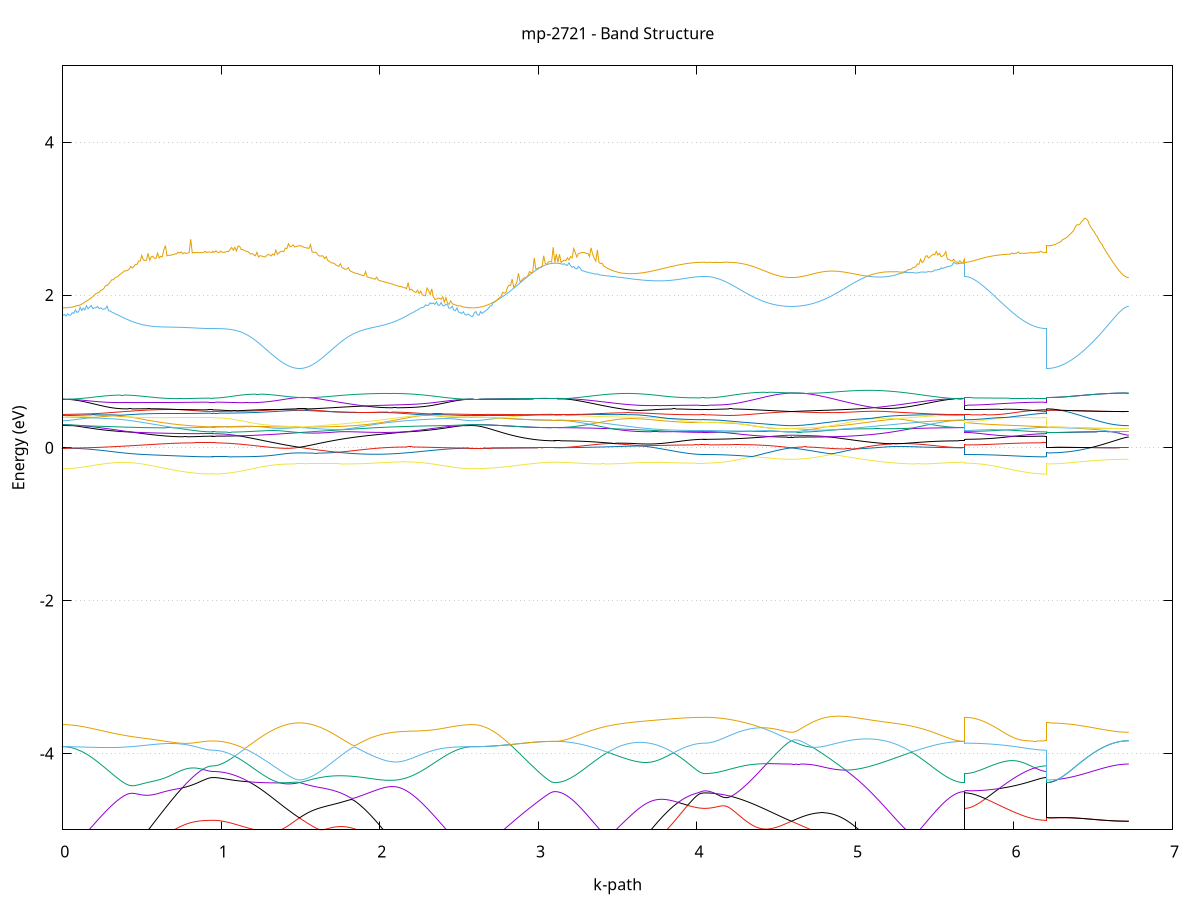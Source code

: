 set title 'mp-2721 - Band Structure'
set xlabel 'k-path'
set ylabel 'Energy (eV)'
set grid y
set yrange [-5:5]
set terminal png size 800,600
set output 'mp-2721_bands_gnuplot.png'
plot '-' using 1:2 with lines notitle, '-' using 1:2 with lines notitle, '-' using 1:2 with lines notitle, '-' using 1:2 with lines notitle, '-' using 1:2 with lines notitle, '-' using 1:2 with lines notitle, '-' using 1:2 with lines notitle, '-' using 1:2 with lines notitle, '-' using 1:2 with lines notitle, '-' using 1:2 with lines notitle, '-' using 1:2 with lines notitle, '-' using 1:2 with lines notitle, '-' using 1:2 with lines notitle, '-' using 1:2 with lines notitle, '-' using 1:2 with lines notitle, '-' using 1:2 with lines notitle, '-' using 1:2 with lines notitle, '-' using 1:2 with lines notitle, '-' using 1:2 with lines notitle, '-' using 1:2 with lines notitle, '-' using 1:2 with lines notitle, '-' using 1:2 with lines notitle, '-' using 1:2 with lines notitle, '-' using 1:2 with lines notitle, '-' using 1:2 with lines notitle, '-' using 1:2 with lines notitle, '-' using 1:2 with lines notitle, '-' using 1:2 with lines notitle, '-' using 1:2 with lines notitle, '-' using 1:2 with lines notitle, '-' using 1:2 with lines notitle, '-' using 1:2 with lines notitle, '-' using 1:2 with lines notitle, '-' using 1:2 with lines notitle, '-' using 1:2 with lines notitle, '-' using 1:2 with lines notitle
0.000000 -35.216789
0.009962 -35.216689
0.019924 -35.216589
0.029885 -35.216389
0.039847 -35.216089
0.049809 -35.215689
0.059770 -35.215189
0.069732 -35.214589
0.079694 -35.213889
0.089656 -35.213089
0.099617 -35.212189
0.109579 -35.211289
0.119541 -35.210189
0.129503 -35.209089
0.139464 -35.207889
0.149426 -35.206589
0.159388 -35.205189
0.169350 -35.203689
0.179311 -35.202189
0.189273 -35.200489
0.199235 -35.198889
0.209197 -35.197089
0.219158 -35.195189
0.229120 -35.193289
0.239082 -35.191189
0.249044 -35.189089
0.259005 -35.186989
0.268967 -35.184789
0.278929 -35.182489
0.288891 -35.180089
0.298852 -35.177689
0.308814 -35.175289
0.318776 -35.172689
0.328738 -35.170089
0.338699 -35.167489
0.348661 -35.164789
0.358623 -35.162089
0.368585 -35.159289
0.378546 -35.156489
0.388508 -35.153589
0.398470 -35.150689
0.408432 -35.147689
0.418393 -35.144689
0.428355 -35.141689
0.438317 -35.138589
0.448279 -35.135589
0.458240 -35.132489
0.468202 -35.129389
0.478164 -35.126289
0.488126 -35.123089
0.498087 -35.119889
0.508049 -35.116689
0.518011 -35.113489
0.527973 -35.110389
0.537934 -35.107189
0.547896 -35.103989
0.557858 -35.100789
0.567820 -35.097589
0.577781 -35.094389
0.587743 -35.091289
0.597705 -35.088089
0.607667 -35.084989
0.617628 -35.081889
0.627590 -35.078889
0.637552 -35.075789
0.647514 -35.072889
0.657475 -35.069889
0.667437 -35.066989
0.677399 -35.064089
0.687361 -35.061289
0.697322 -35.058589
0.707284 -35.055789
0.717246 -35.053189
0.727208 -35.050589
0.737169 -35.047989
0.747131 -35.045489
0.757093 -35.043089
0.767055 -35.040789
0.777016 -35.038589
0.786978 -35.036489
0.796940 -35.034489
0.806902 -35.032489
0.816863 -35.030689
0.826825 -35.028989
0.836787 -35.027389
0.846749 -35.025889
0.856710 -35.024489
0.866672 -35.023289
0.876634 -35.022089
0.886596 -35.021189
0.896557 -35.020289
0.906519 -35.019689
0.916481 -35.019189
0.926443 -35.018789
0.936404 -35.018589
0.946366 -35.018489
0.946366 -35.018489
0.956303 -35.018489
0.966239 -35.018389
0.976175 -35.018189
0.986112 -35.017989
0.996048 -35.017789
1.005984 -35.017589
1.015921 -35.017189
1.025857 -35.016889
1.035794 -35.016489
1.045730 -35.015989
1.055666 -35.015489
1.065603 -35.014989
1.075539 -35.014489
1.085476 -35.013889
1.095412 -35.013189
1.105348 -35.012489
1.115285 -35.011689
1.125221 -35.010889
1.135158 -35.010089
1.145094 -35.009289
1.155030 -35.008389
1.164967 -35.007489
1.174903 -35.006589
1.184839 -35.005589
1.194776 -35.004489
1.204712 -35.003489
1.214649 -35.002389
1.224585 -35.001289
1.234521 -35.000189
1.244458 -34.999089
1.254394 -34.997889
1.264331 -34.996689
1.274267 -34.995589
1.284203 -34.994289
1.294140 -34.993089
1.304076 -34.991889
1.314012 -34.990589
1.323949 -34.989289
1.333885 -34.988089
1.343822 -34.986789
1.353758 -34.985489
1.363694 -34.984189
1.373631 -34.982889
1.383567 -34.981589
1.393504 -34.980389
1.403440 -34.979089
1.413376 -34.977789
1.423313 -34.976589
1.433249 -34.975289
1.443185 -34.974089
1.453122 -34.972789
1.463058 -34.971589
1.472995 -34.970389
1.482931 -34.969189
1.492867 -34.967989
1.492867 -34.967989
1.502802 -34.969189
1.512737 -34.970389
1.522672 -34.971689
1.532607 -34.972989
1.542541 -34.974389
1.552476 -34.975789
1.562411 -34.977289
1.572346 -34.978889
1.582281 -34.980489
1.592215 -34.982089
1.602150 -34.983789
1.612085 -34.985589
1.622020 -34.987389
1.631955 -34.989289
1.641889 -34.991189
1.651824 -34.993189
1.661759 -34.995089
1.671694 -34.997289
1.681629 -34.999489
1.691563 -35.001689
1.701498 -35.003889
1.711433 -35.006189
1.721368 -35.008489
1.731303 -35.010889
1.741237 -35.013389
1.751172 -35.015889
1.761107 -35.018389
1.771042 -35.020989
1.780977 -35.023589
1.790911 -35.026289
1.800846 -35.029089
1.810781 -35.031889
1.820716 -35.034689
1.830651 -35.037589
1.840585 -35.040489
1.850520 -35.043389
1.860455 -35.046389
1.870390 -35.049389
1.880325 -35.052489
1.890259 -35.055489
1.900194 -35.058589
1.910129 -35.061689
1.920064 -35.064889
1.929999 -35.068089
1.939933 -35.071189
1.949868 -35.074389
1.959803 -35.077589
1.969738 -35.080789
1.979673 -35.084089
1.989607 -35.087289
1.999542 -35.090589
2.009477 -35.093789
2.019412 -35.097089
2.029346 -35.100389
2.039281 -35.103589
2.049216 -35.106889
2.059151 -35.110089
2.069086 -35.113389
2.079020 -35.116589
2.088955 -35.119789
2.098890 -35.122989
2.108825 -35.126189
2.118760 -35.129389
2.128694 -35.132489
2.138629 -35.135589
2.148564 -35.138689
2.158499 -35.141689
2.168434 -35.144789
2.178368 -35.147789
2.188303 -35.150789
2.198238 -35.153689
2.208173 -35.156589
2.218108 -35.159389
2.228042 -35.162189
2.237977 -35.164989
2.247912 -35.167589
2.257847 -35.170189
2.267782 -35.172789
2.277716 -35.175289
2.287651 -35.177789
2.297586 -35.180189
2.307521 -35.182589
2.317456 -35.184889
2.327390 -35.187089
2.337325 -35.189189
2.347260 -35.191289
2.357195 -35.193289
2.367130 -35.195289
2.377064 -35.197189
2.386999 -35.198889
2.396934 -35.200589
2.406869 -35.202189
2.416804 -35.203789
2.426738 -35.205289
2.436673 -35.206689
2.446608 -35.207889
2.456543 -35.209089
2.466478 -35.210289
2.476412 -35.211389
2.486347 -35.212289
2.496282 -35.213189
2.506217 -35.213889
2.516152 -35.214589
2.526086 -35.215189
2.536021 -35.215689
2.545956 -35.216089
2.555891 -35.216389
2.565826 -35.216589
2.575760 -35.216689
2.585695 -35.216789
2.585695 -35.216789
2.595650 -35.216689
2.605606 -35.216589
2.615561 -35.216389
2.625516 -35.216089
2.635471 -35.215589
2.645427 -35.215089
2.655382 -35.214489
2.665337 -35.213789
2.675292 -35.212989
2.685248 -35.212089
2.695203 -35.211189
2.705158 -35.210189
2.715113 -35.208989
2.725069 -35.207889
2.735024 -35.206589
2.744979 -35.205189
2.754934 -35.203689
2.764890 -35.202089
2.774845 -35.200489
2.784800 -35.198789
2.794755 -35.196989
2.804711 -35.195089
2.814666 -35.193189
2.824621 -35.191189
2.834576 -35.189089
2.844531 -35.186889
2.854487 -35.184689
2.864442 -35.182489
2.874397 -35.180089
2.884352 -35.177689
2.894308 -35.175189
2.904263 -35.172689
2.914218 -35.170189
2.924173 -35.167589
2.934129 -35.164889
2.944084 -35.162189
2.954039 -35.159489
2.963994 -35.156689
2.973950 -35.153889
2.983905 -35.151089
2.993860 -35.148289
3.003815 -35.145389
3.013771 -35.142589
3.023726 -35.139789
3.033681 -35.136989
3.043636 -35.134289
3.053592 -35.131689
3.063547 -35.129189
3.073502 -35.126989
3.083457 -35.125089
3.093413 -35.123789
3.103368 -35.123389
3.103368 -35.123389
3.113330 -35.123289
3.123291 -35.123189
3.133253 -35.122989
3.143215 -35.122789
3.153177 -35.122489
3.163138 -35.121989
3.173100 -35.121589
3.183062 -35.120989
3.193023 -35.120389
3.202985 -35.119689
3.212947 -35.118989
3.222909 -35.118189
3.232870 -35.117289
3.242832 -35.116389
3.252794 -35.115489
3.262756 -35.114389
3.272717 -35.113289
3.282679 -35.112089
3.292641 -35.110789
3.302603 -35.109489
3.312564 -35.108089
3.322526 -35.106789
3.332488 -35.105289
3.342450 -35.103789
3.352411 -35.102189
3.362373 -35.100589
3.372335 -35.098989
3.382297 -35.097289
3.392258 -35.095489
3.402220 -35.093789
3.412182 -35.091889
3.422144 -35.090089
3.432105 -35.088189
3.442067 -35.086189
3.452029 -35.084289
3.461991 -35.082289
3.471952 -35.080289
3.481914 -35.078189
3.491876 -35.076089
3.501838 -35.073989
3.511799 -35.071889
3.521761 -35.069689
3.531723 -35.067489
3.541685 -35.065289
3.551646 -35.063189
3.561608 -35.060989
3.571570 -35.058789
3.581532 -35.056589
3.591493 -35.054389
3.601455 -35.052189
3.611417 -35.049989
3.621379 -35.047689
3.631340 -35.045589
3.641302 -35.043389
3.651264 -35.041189
3.661226 -35.039089
3.671187 -35.036989
3.681149 -35.034789
3.691111 -35.032689
3.701073 -35.030589
3.711034 -35.028489
3.720996 -35.026489
3.730958 -35.024589
3.740920 -35.022589
3.750881 -35.020689
3.760843 -35.018789
3.770805 -35.016989
3.780767 -35.015189
3.790728 -35.013389
3.800690 -35.011689
3.810652 -35.009989
3.820614 -35.008489
3.830575 -35.006889
3.840537 -35.005389
3.850499 -35.003989
3.860461 -35.002589
3.870422 -35.001289
3.880384 -34.999989
3.890346 -34.998789
3.900308 -34.997689
3.910269 -34.996589
3.920231 -34.995589
3.930193 -34.994689
3.940155 -34.993789
3.950116 -34.992989
3.960078 -34.992289
3.970040 -34.991589
3.980002 -34.990989
3.989963 -34.990489
3.999925 -34.990089
4.009887 -34.989689
4.019849 -34.989389
4.029810 -34.989189
4.039772 -34.989089
4.049734 -34.989089
4.049734 -34.989089
4.059670 -34.989089
4.069607 -34.988989
4.079543 -34.988889
4.089479 -34.988889
4.099416 -34.988689
4.109352 -34.988589
4.119289 -34.988489
4.129225 -34.988289
4.139161 -34.988089
4.149098 -34.987789
4.159034 -34.987489
4.168971 -34.987189
4.178907 -34.986889
4.188843 -34.986489
4.198780 -34.986189
4.208716 -34.985789
4.218652 -34.985389
4.228589 -34.984889
4.238525 -34.984489
4.248462 -34.983989
4.258398 -34.983489
4.268334 -34.982989
4.278271 -34.982489
4.288207 -34.981989
4.298144 -34.981489
4.308080 -34.980889
4.318016 -34.980389
4.327953 -34.979789
4.337889 -34.979189
4.347826 -34.978689
4.357762 -34.978089
4.367698 -34.977489
4.377635 -34.976889
4.387571 -34.976389
4.397507 -34.975889
4.407444 -34.975289
4.417380 -34.974689
4.427317 -34.974189
4.437253 -34.973689
4.447189 -34.973089
4.457126 -34.972589
4.467062 -34.972089
4.476999 -34.971589
4.486935 -34.971189
4.496871 -34.970689
4.506808 -34.970289
4.516744 -34.969889
4.526680 -34.969489
4.536617 -34.969189
4.546553 -34.968789
4.556490 -34.968489
4.566426 -34.968289
4.576362 -34.967989
4.586299 -34.967889
4.596235 -34.967689
4.596235 -34.967689
4.606170 -34.967789
4.616105 -34.967989
4.626040 -34.968189
4.635974 -34.968489
4.645909 -34.968789
4.655844 -34.969189
4.665779 -34.969589
4.675714 -34.970089
4.685648 -34.970589
4.695583 -34.971089
4.705518 -34.971689
4.715453 -34.972389
4.725388 -34.973089
4.735322 -34.973789
4.745257 -34.974589
4.755192 -34.975389
4.765127 -34.976289
4.775062 -34.977189
4.784996 -34.978189
4.794931 -34.979189
4.804866 -34.980289
4.814801 -34.981489
4.824736 -34.982589
4.834670 -34.983789
4.844605 -34.985089
4.854540 -34.986389
4.864475 -34.987789
4.874409 -34.989189
4.884344 -34.990589
4.894279 -34.992089
4.904214 -34.993589
4.914149 -34.995189
4.924084 -34.996789
4.934018 -34.998489
4.943953 -35.000089
4.953888 -35.001789
4.963823 -35.003589
4.973757 -35.005489
4.983692 -35.007389
4.993627 -35.009289
5.003562 -35.011189
5.013497 -35.013189
5.023431 -35.015189
5.033366 -35.017189
5.043301 -35.019289
5.053236 -35.021289
5.063171 -35.023389
5.073105 -35.025489
5.083040 -35.027689
5.092975 -35.029789
5.102910 -35.031989
5.112845 -35.034189
5.122779 -35.036389
5.132714 -35.038589
5.142649 -35.040789
5.152584 -35.043089
5.162519 -35.045289
5.172453 -35.047589
5.182388 -35.049789
5.192323 -35.052089
5.202258 -35.054289
5.212193 -35.056589
5.222127 -35.058789
5.232062 -35.060989
5.241997 -35.063289
5.251932 -35.065389
5.261867 -35.067589
5.271801 -35.069789
5.281736 -35.071889
5.291671 -35.074089
5.301606 -35.076189
5.311541 -35.078289
5.321475 -35.080289
5.331410 -35.082389
5.341345 -35.084389
5.351280 -35.086389
5.361215 -35.088289
5.371149 -35.090189
5.381084 -35.092089
5.391019 -35.093889
5.400954 -35.095589
5.410889 -35.097389
5.420823 -35.099089
5.430758 -35.100789
5.440693 -35.102389
5.450628 -35.103889
5.460563 -35.105389
5.470497 -35.106889
5.480432 -35.108189
5.490367 -35.109589
5.500302 -35.110889
5.510237 -35.112089
5.520171 -35.113289
5.530106 -35.114389
5.540041 -35.115389
5.549976 -35.116389
5.559911 -35.117389
5.569845 -35.118189
5.579780 -35.118989
5.589715 -35.119689
5.599650 -35.120389
5.609585 -35.120989
5.619519 -35.121489
5.629454 -35.121989
5.639389 -35.122489
5.649324 -35.122789
5.659259 -35.122989
5.669193 -35.123189
5.679128 -35.123289
5.689063 -35.123389
5.689063 -34.989089
5.699018 -34.989189
5.708973 -34.989489
5.718929 -34.989889
5.728884 -34.990489
5.738839 -34.991189
5.748794 -34.991989
5.758750 -34.992689
5.768705 -34.993589
5.778660 -34.994489
5.788615 -34.995289
5.798571 -34.996189
5.808526 -34.997089
5.818481 -34.997989
5.828436 -34.998789
5.838392 -34.999689
5.848347 -35.000489
5.858302 -35.001389
5.868257 -35.002289
5.878213 -35.003089
5.888168 -35.003889
5.898123 -35.004789
5.908078 -35.005589
5.918034 -35.006389
5.927989 -35.007089
5.937944 -35.007789
5.947899 -35.008589
5.957854 -35.009289
5.967810 -35.009989
5.977765 -35.010589
5.987720 -35.011189
5.997675 -35.011789
6.007631 -35.012389
6.017586 -35.012989
6.027541 -35.013489
6.037496 -35.013989
6.047452 -35.014489
6.057407 -35.014989
6.067362 -35.015389
6.077317 -35.015789
6.087273 -35.016189
6.097228 -35.016489
6.107183 -35.016889
6.117138 -35.017089
6.127094 -35.017389
6.137049 -35.017589
6.147004 -35.017789
6.156959 -35.017989
6.166915 -35.018189
6.176870 -35.018289
6.186825 -35.018389
6.196780 -35.018489
6.206736 -35.018489
6.206736 -34.967989
6.216691 -34.967989
6.226646 -34.967989
6.236601 -34.967989
6.246556 -34.967989
6.256512 -34.967989
6.266467 -34.967989
6.276422 -34.967989
6.286377 -34.968089
6.296333 -34.967989
6.306288 -34.967989
6.316243 -34.967989
6.326198 -34.967989
6.336154 -34.967989
6.346109 -34.967989
6.356064 -34.967989
6.366019 -34.967989
6.375975 -34.967889
6.385930 -34.967889
6.395885 -34.967889
6.405840 -34.967889
6.415796 -34.967889
6.425751 -34.967889
6.435706 -34.967889
6.445661 -34.967889
6.455617 -34.967889
6.465572 -34.967889
6.475527 -34.967889
6.485482 -34.967789
6.495438 -34.967789
6.505393 -34.967689
6.515348 -34.967789
6.525303 -34.967689
6.535258 -34.967689
6.545214 -34.967689
6.555169 -34.967589
6.565124 -34.967589
6.575079 -34.967589
6.585035 -34.967589
6.594990 -34.967689
6.604945 -34.967689
6.614900 -34.967589
6.624856 -34.967589
6.634811 -34.967589
6.644766 -34.967589
6.654721 -34.967589
6.664677 -34.967589
6.674632 -34.967589
6.684587 -34.967589
6.694542 -34.967589
6.704498 -34.967689
6.714453 -34.967689
6.724408 -34.967689
e
0.000000 -35.004089
0.009962 -35.004089
0.019924 -35.004189
0.029885 -35.004089
0.039847 -35.003989
0.049809 -35.003789
0.059770 -35.003489
0.069732 -35.003289
0.079694 -35.002889
0.089656 -35.002589
0.099617 -35.002189
0.109579 -35.001789
0.119541 -35.001289
0.129503 -35.000789
0.139464 -35.000289
0.149426 -34.999689
0.159388 -34.999089
0.169350 -34.998489
0.179311 -34.997789
0.189273 -34.996989
0.199235 -34.996389
0.209197 -34.995589
0.219158 -34.994689
0.229120 -34.993889
0.239082 -34.992989
0.249044 -34.992089
0.259005 -34.991289
0.268967 -34.990389
0.278929 -34.989389
0.288891 -34.988389
0.298852 -34.987389
0.308814 -34.986389
0.318776 -34.985389
0.328738 -34.984289
0.338699 -34.983289
0.348661 -34.982189
0.358623 -34.981089
0.368585 -34.979989
0.378546 -34.978889
0.388508 -34.977789
0.398470 -34.976689
0.408432 -34.975589
0.418393 -34.974489
0.428355 -34.973389
0.438317 -34.972289
0.448279 -34.971189
0.458240 -34.970189
0.468202 -34.969089
0.478164 -34.968089
0.488126 -34.966989
0.498087 -34.965989
0.508049 -34.964989
0.518011 -34.963989
0.527973 -34.962989
0.537934 -34.962089
0.547896 -34.961089
0.557858 -34.960189
0.567820 -34.959389
0.577781 -34.958489
0.587743 -34.957789
0.597705 -34.956989
0.607667 -34.956289
0.617628 -34.955589
0.627590 -34.954889
0.637552 -34.954289
0.647514 -34.953689
0.657475 -34.953189
0.667437 -34.952689
0.677399 -34.952189
0.687361 -34.951789
0.697322 -34.951389
0.707284 -34.950989
0.717246 -34.950689
0.727208 -34.950289
0.737169 -34.950089
0.747131 -34.949889
0.757093 -34.949689
0.767055 -34.949589
0.777016 -34.949489
0.786978 -34.949389
0.796940 -34.949389
0.806902 -34.949389
0.816863 -34.949389
0.826825 -34.949389
0.836787 -34.949389
0.846749 -34.949489
0.856710 -34.949489
0.866672 -34.949589
0.876634 -34.949589
0.886596 -34.949689
0.896557 -34.949789
0.906519 -34.949789
0.916481 -34.949889
0.926443 -34.949989
0.936404 -34.949989
0.946366 -34.949989
0.946366 -34.949989
0.956303 -34.949989
0.966239 -34.949989
0.976175 -34.949889
0.986112 -34.949889
0.996048 -34.949889
1.005984 -34.949889
1.015921 -34.949889
1.025857 -34.949889
1.035794 -34.949989
1.045730 -34.949989
1.055666 -34.949989
1.065603 -34.950089
1.075539 -34.950089
1.085476 -34.950089
1.095412 -34.950089
1.105348 -34.950089
1.115285 -34.950089
1.125221 -34.950189
1.135158 -34.950189
1.145094 -34.950289
1.155030 -34.950389
1.164967 -34.950489
1.174903 -34.950589
1.184839 -34.950789
1.194776 -34.950889
1.204712 -34.950989
1.214649 -34.951189
1.224585 -34.951389
1.234521 -34.951589
1.244458 -34.951789
1.254394 -34.952089
1.264331 -34.952389
1.274267 -34.952689
1.284203 -34.952989
1.294140 -34.953389
1.304076 -34.953689
1.314012 -34.954189
1.323949 -34.954689
1.333885 -34.955089
1.343822 -34.955589
1.353758 -34.956189
1.363694 -34.956689
1.373631 -34.957289
1.383567 -34.957989
1.393504 -34.958689
1.403440 -34.959389
1.413376 -34.960189
1.423313 -34.960989
1.433249 -34.961889
1.443185 -34.962789
1.453122 -34.963689
1.463058 -34.964689
1.472995 -34.965689
1.482931 -34.966789
1.492867 -34.967889
1.492867 -34.967889
1.502802 -34.966789
1.512737 -34.965689
1.522672 -34.964589
1.532607 -34.963489
1.542541 -34.962489
1.552476 -34.961389
1.562411 -34.960389
1.572346 -34.959489
1.582281 -34.958589
1.592215 -34.957589
1.602150 -34.956789
1.612085 -34.955989
1.622020 -34.955189
1.631955 -34.954489
1.641889 -34.953789
1.651824 -34.953089
1.661759 -34.952489
1.671694 -34.951989
1.681629 -34.951389
1.691563 -34.950889
1.701498 -34.950489
1.711433 -34.950089
1.721368 -34.949789
1.731303 -34.949389
1.741237 -34.949089
1.751172 -34.948889
1.761107 -34.948689
1.771042 -34.948489
1.780977 -34.948389
1.790911 -34.948389
1.800846 -34.948389
1.810781 -34.948489
1.820716 -34.948589
1.830651 -34.948789
1.840585 -34.948889
1.850520 -34.949089
1.860455 -34.949389
1.870390 -34.949689
1.880325 -34.950089
1.890259 -34.950489
1.900194 -34.950889
1.910129 -34.951389
1.920064 -34.951889
1.929999 -34.952389
1.939933 -34.952989
1.949868 -34.953689
1.959803 -34.954389
1.969738 -34.955089
1.979673 -34.955889
1.989607 -34.956589
1.999542 -34.957389
2.009477 -34.958189
2.019412 -34.959089
2.029346 -34.959989
2.039281 -34.960889
2.049216 -34.961789
2.059151 -34.962789
2.069086 -34.963789
2.079020 -34.964789
2.088955 -34.965789
2.098890 -34.966889
2.108825 -34.967989
2.118760 -34.968989
2.128694 -34.970089
2.138629 -34.971189
2.148564 -34.972289
2.158499 -34.973389
2.168434 -34.974489
2.178368 -34.975589
2.188303 -34.976689
2.198238 -34.977789
2.208173 -34.978889
2.218108 -34.979989
2.228042 -34.981089
2.237977 -34.982189
2.247912 -34.983189
2.257847 -34.984289
2.267782 -34.985389
2.277716 -34.986389
2.287651 -34.987489
2.297586 -34.988489
2.307521 -34.989489
2.317456 -34.990389
2.327390 -34.991289
2.337325 -34.992189
2.347260 -34.993089
2.357195 -34.993989
2.367130 -34.994789
2.377064 -34.995689
2.386999 -34.996389
2.396934 -34.997089
2.406869 -34.997789
2.416804 -34.998489
2.426738 -34.999189
2.436673 -34.999789
2.446608 -35.000389
2.456543 -35.000889
2.466478 -35.001389
2.476412 -35.001889
2.486347 -35.002289
2.496282 -35.002689
2.506217 -35.002989
2.516152 -35.003289
2.526086 -35.003589
2.536021 -35.003789
2.545956 -35.003989
2.555891 -35.004089
2.565826 -35.004089
2.575760 -35.004089
2.585695 -35.004089
2.585695 -35.004089
2.595650 -35.004189
2.605606 -35.004389
2.615561 -35.004689
2.625516 -35.004989
2.635471 -35.005489
2.645427 -35.005989
2.655382 -35.006689
2.665337 -35.007389
2.675292 -35.008289
2.685248 -35.009189
2.695203 -35.010289
2.705158 -35.011389
2.715113 -35.012589
2.725069 -35.013889
2.735024 -35.015289
2.744979 -35.016789
2.754934 -35.018289
2.764890 -35.019989
2.774845 -35.021689
2.784800 -35.023589
2.794755 -35.025489
2.804711 -35.027389
2.814666 -35.029489
2.824621 -35.031589
2.834576 -35.033789
2.844531 -35.036089
2.854487 -35.038389
2.864442 -35.040789
2.874397 -35.043189
2.884352 -35.045689
2.894308 -35.048289
2.904263 -35.050889
2.914218 -35.053589
2.924173 -35.056289
2.934129 -35.058989
2.944084 -35.061789
2.954039 -35.064589
2.963994 -35.067489
2.973950 -35.070389
2.983905 -35.073289
2.993860 -35.076189
3.003815 -35.079089
3.013771 -35.082089
3.023726 -35.084889
3.033681 -35.087789
3.043636 -35.090589
3.053592 -35.093289
3.063547 -35.095789
3.073502 -35.098089
3.083457 -35.099989
3.093413 -35.101289
3.103368 -35.101789
3.103368 -35.101789
3.113330 -35.101689
3.123291 -35.101589
3.133253 -35.101489
3.143215 -35.101189
3.153177 -35.100889
3.163138 -35.100489
3.173100 -35.100089
3.183062 -35.099489
3.193023 -35.098889
3.202985 -35.098289
3.212947 -35.097589
3.222909 -35.096889
3.232870 -35.096089
3.242832 -35.095189
3.252794 -35.094289
3.262756 -35.093289
3.272717 -35.092189
3.282679 -35.091089
3.292641 -35.089889
3.302603 -35.088689
3.312564 -35.087389
3.322526 -35.086089
3.332488 -35.084689
3.342450 -35.083289
3.352411 -35.081789
3.362373 -35.080289
3.372335 -35.078689
3.382297 -35.077089
3.392258 -35.075489
3.402220 -35.073789
3.412182 -35.072089
3.422144 -35.070289
3.432105 -35.068489
3.442067 -35.066689
3.452029 -35.064889
3.461991 -35.063089
3.471952 -35.061189
3.481914 -35.059189
3.491876 -35.057289
3.501838 -35.055289
3.511799 -35.053289
3.521761 -35.051289
3.531723 -35.049289
3.541685 -35.047289
3.551646 -35.045189
3.561608 -35.043189
3.571570 -35.041189
3.581532 -35.039089
3.591493 -35.037089
3.601455 -35.035089
3.611417 -35.033089
3.621379 -35.031089
3.631340 -35.028989
3.641302 -35.026989
3.651264 -35.025089
3.661226 -35.023089
3.671187 -35.021189
3.681149 -35.019189
3.691111 -35.017289
3.701073 -35.015389
3.711034 -35.013489
3.720996 -35.011689
3.730958 -35.009889
3.740920 -35.008189
3.750881 -35.006489
3.760843 -35.004789
3.770805 -35.003089
3.780767 -35.001489
3.790728 -34.999989
3.800690 -34.998489
3.810652 -34.996989
3.820614 -34.995589
3.830575 -34.994189
3.840537 -34.992889
3.850499 -34.991589
3.860461 -34.990389
3.870422 -34.989289
3.880384 -34.988189
3.890346 -34.987189
3.900308 -34.986189
3.910269 -34.985189
3.920231 -34.984289
3.930193 -34.983489
3.940155 -34.982789
3.950116 -34.982089
3.960078 -34.981489
3.970040 -34.980889
3.980002 -34.980389
3.989963 -34.979989
3.999925 -34.979589
4.009887 -34.979289
4.019849 -34.978989
4.029810 -34.978889
4.039772 -34.978789
4.049734 -34.978689
4.049734 -34.978689
4.059670 -34.978689
4.069607 -34.978689
4.079543 -34.978689
4.089479 -34.978589
4.099416 -34.978489
4.109352 -34.978389
4.119289 -34.978289
4.129225 -34.978189
4.139161 -34.977989
4.149098 -34.977889
4.159034 -34.977589
4.168971 -34.977389
4.178907 -34.977189
4.188843 -34.976889
4.198780 -34.976689
4.208716 -34.976389
4.218652 -34.976089
4.228589 -34.975789
4.238525 -34.975489
4.248462 -34.975189
4.258398 -34.974789
4.268334 -34.974489
4.278271 -34.974189
4.288207 -34.973789
4.298144 -34.973489
4.308080 -34.973189
4.318016 -34.972789
4.327953 -34.972389
4.337889 -34.972089
4.347826 -34.971689
4.357762 -34.971289
4.367698 -34.970989
4.377635 -34.970589
4.387571 -34.970289
4.397507 -34.969989
4.407444 -34.969689
4.417380 -34.969389
4.427317 -34.969089
4.437253 -34.968789
4.447189 -34.968589
4.457126 -34.968289
4.467062 -34.968089
4.476999 -34.967889
4.486935 -34.967689
4.496871 -34.967589
4.506808 -34.967389
4.516744 -34.967289
4.526680 -34.967189
4.536617 -34.967189
4.546553 -34.967089
4.556490 -34.967089
4.566426 -34.967189
4.576362 -34.967189
4.586299 -34.967389
4.596235 -34.967489
4.596235 -34.967489
4.606170 -34.967389
4.616105 -34.967289
4.626040 -34.967189
4.635974 -34.967189
4.645909 -34.967189
4.655844 -34.967189
4.665779 -34.967289
4.675714 -34.967389
4.685648 -34.967589
4.695583 -34.967889
4.705518 -34.968089
4.715453 -34.968489
4.725388 -34.968789
4.735322 -34.969189
4.745257 -34.969689
4.755192 -34.970189
4.765127 -34.970689
4.775062 -34.971389
4.784996 -34.971989
4.794931 -34.972689
4.804866 -34.973489
4.814801 -34.974389
4.824736 -34.975189
4.834670 -34.976089
4.844605 -34.977089
4.854540 -34.978089
4.864475 -34.979089
4.874409 -34.980189
4.884344 -34.981389
4.894279 -34.982489
4.904214 -34.983789
4.914149 -34.985089
4.924084 -34.986389
4.934018 -34.987789
4.943953 -34.989189
4.953888 -34.990589
4.963823 -34.992089
4.973757 -34.993589
4.983692 -34.995289
4.993627 -34.996889
5.003562 -34.998589
5.013497 -35.000289
5.023431 -35.001989
5.033366 -35.003789
5.043301 -35.005589
5.053236 -35.007389
5.063171 -35.009189
5.073105 -35.011089
5.083040 -35.012989
5.092975 -35.014889
5.102910 -35.016889
5.112845 -35.018889
5.122779 -35.020789
5.132714 -35.022789
5.142649 -35.024889
5.152584 -35.026889
5.162519 -35.028889
5.172453 -35.030989
5.182388 -35.032989
5.192323 -35.035089
5.202258 -35.037189
5.212193 -35.039189
5.222127 -35.041289
5.232062 -35.043289
5.241997 -35.045389
5.251932 -35.047389
5.261867 -35.049389
5.271801 -35.051389
5.281736 -35.053389
5.291671 -35.055389
5.301606 -35.057389
5.311541 -35.059289
5.321475 -35.061189
5.331410 -35.063189
5.341345 -35.064989
5.351280 -35.066889
5.361215 -35.068689
5.371149 -35.070489
5.381084 -35.072189
5.391019 -35.073889
5.400954 -35.075589
5.410889 -35.077189
5.420823 -35.078889
5.430758 -35.080389
5.440693 -35.081889
5.450628 -35.083389
5.460563 -35.084789
5.470497 -35.086189
5.480432 -35.087489
5.490367 -35.088689
5.500302 -35.089889
5.510237 -35.091089
5.520171 -35.092189
5.530106 -35.093289
5.540041 -35.094289
5.549976 -35.095189
5.559911 -35.096089
5.569845 -35.096889
5.579780 -35.097689
5.589715 -35.098389
5.599650 -35.098989
5.609585 -35.099589
5.619519 -35.100089
5.629454 -35.100489
5.639389 -35.100889
5.649324 -35.101189
5.659259 -35.101489
5.669193 -35.101589
5.679128 -35.101689
5.689063 -35.101789
5.689063 -34.978689
5.699018 -34.978589
5.708973 -34.978389
5.718929 -34.977889
5.728884 -34.977389
5.738839 -34.976689
5.748794 -34.975889
5.758750 -34.975089
5.768705 -34.974289
5.778660 -34.973489
5.788615 -34.972689
5.798571 -34.971789
5.808526 -34.970889
5.818481 -34.969989
5.828436 -34.969089
5.838392 -34.968289
5.848347 -34.967389
5.858302 -34.966589
5.868257 -34.965689
5.878213 -34.964889
5.888168 -34.964089
5.898123 -34.963289
5.908078 -34.962589
5.918034 -34.961789
5.927989 -34.960989
5.937944 -34.960189
5.947899 -34.959489
5.957854 -34.958789
5.967810 -34.958189
5.977765 -34.957489
5.987720 -34.956889
5.997675 -34.956289
6.007631 -34.955589
6.017586 -34.955089
6.027541 -34.954489
6.037496 -34.953989
6.047452 -34.953589
6.057407 -34.953189
6.067362 -34.952789
6.077317 -34.952389
6.087273 -34.951989
6.097228 -34.951689
6.107183 -34.951389
6.117138 -34.951089
6.127094 -34.950889
6.137049 -34.950589
6.147004 -34.950489
6.156959 -34.950289
6.166915 -34.950189
6.176870 -34.950089
6.186825 -34.950089
6.196780 -34.949989
6.206736 -34.949989
6.206736 -34.967889
6.216691 -34.967889
6.226646 -34.967889
6.236601 -34.967989
6.246556 -34.967989
6.256512 -34.967889
6.266467 -34.967889
6.276422 -34.967989
6.286377 -34.967989
6.296333 -34.967889
6.306288 -34.967889
6.316243 -34.967889
6.326198 -34.967889
6.336154 -34.967889
6.346109 -34.967889
6.356064 -34.967789
6.366019 -34.967789
6.375975 -34.967789
6.385930 -34.967789
6.395885 -34.967789
6.405840 -34.967789
6.415796 -34.967789
6.425751 -34.967789
6.435706 -34.967789
6.445661 -34.967789
6.455617 -34.967789
6.465572 -34.967789
6.475527 -34.967689
6.485482 -34.967689
6.495438 -34.967589
6.505393 -34.967589
6.515348 -34.967589
6.525303 -34.967589
6.535258 -34.967589
6.545214 -34.967489
6.555169 -34.967489
6.565124 -34.967489
6.575079 -34.967489
6.585035 -34.967489
6.594990 -34.967489
6.604945 -34.967489
6.614900 -34.967489
6.624856 -34.967489
6.634811 -34.967489
6.644766 -34.967489
6.654721 -34.967389
6.664677 -34.967389
6.674632 -34.967389
6.684587 -34.967489
6.694542 -34.967489
6.704498 -34.967489
6.714453 -34.967489
6.724408 -34.967489
e
0.000000 -20.919789
0.009962 -20.919789
0.019924 -20.919689
0.029885 -20.919389
0.039847 -20.919089
0.049809 -20.918689
0.059770 -20.918189
0.069732 -20.917589
0.079694 -20.916889
0.089656 -20.916089
0.099617 -20.915289
0.109579 -20.914389
0.119541 -20.913489
0.129503 -20.912489
0.139464 -20.911489
0.149426 -20.910489
0.159388 -20.909389
0.169350 -20.908389
0.179311 -20.907289
0.189273 -20.906289
0.199235 -20.905389
0.209197 -20.904489
0.219158 -20.903589
0.229120 -20.902789
0.239082 -20.902189
0.249044 -20.901689
0.259005 -20.901289
0.268967 -20.901089
0.278929 -20.900989
0.288891 -20.901189
0.298852 -20.901489
0.308814 -20.902089
0.318776 -20.902889
0.328738 -20.903989
0.338699 -20.905389
0.348661 -20.907089
0.358623 -20.909089
0.368585 -20.911389
0.378546 -20.913989
0.388508 -20.916989
0.398470 -20.920289
0.408432 -20.923889
0.418393 -20.927989
0.428355 -20.932289
0.438317 -20.937089
0.448279 -20.942089
0.458240 -20.947489
0.468202 -20.953289
0.478164 -20.959289
0.488126 -20.965589
0.498087 -20.972189
0.508049 -20.979089
0.518011 -20.986189
0.527973 -20.993589
0.537934 -21.001089
0.547896 -21.008789
0.557858 -21.016589
0.567820 -21.024589
0.577781 -21.032689
0.587743 -21.040789
0.597705 -21.048989
0.607667 -21.057089
0.617628 -21.065289
0.627590 -21.073389
0.637552 -21.081389
0.647514 -21.089389
0.657475 -21.097289
0.667437 -21.104889
0.677399 -21.112389
0.687361 -21.119789
0.697322 -21.126889
0.707284 -21.133689
0.717246 -21.140389
0.727208 -21.146689
0.737169 -21.152789
0.747131 -21.158489
0.757093 -21.163889
0.767055 -21.168989
0.777016 -21.173589
0.786978 -21.177989
0.796940 -21.181889
0.806902 -21.185389
0.816863 -21.188489
0.826825 -21.191189
0.836787 -21.193389
0.846749 -21.195189
0.856710 -21.196489
0.866672 -21.197289
0.876634 -21.197589
0.886596 -21.197489
0.896557 -21.196889
0.906519 -21.195789
0.916481 -21.194289
0.926443 -21.192489
0.936404 -21.190789
0.946366 -21.189889
0.946366 -21.189889
0.956303 -21.189889
0.966239 -21.189789
0.976175 -21.189789
0.986112 -21.189689
0.996048 -21.189689
1.005984 -21.189589
1.015921 -21.189589
1.025857 -21.189489
1.035794 -21.189389
1.045730 -21.189289
1.055666 -21.189189
1.065603 -21.189089
1.075539 -21.188989
1.085476 -21.188889
1.095412 -21.188689
1.105348 -21.188489
1.115285 -21.188389
1.125221 -21.188189
1.135158 -21.188089
1.145094 -21.187889
1.155030 -21.187689
1.164967 -21.187589
1.174903 -21.187389
1.184839 -21.187189
1.194776 -21.186889
1.204712 -21.186689
1.214649 -21.186489
1.224585 -21.186289
1.234521 -21.185989
1.244458 -21.185689
1.254394 -21.185389
1.264331 -21.185089
1.274267 -21.184789
1.284203 -21.184389
1.294140 -21.183989
1.304076 -21.183589
1.314012 -21.183089
1.323949 -21.182589
1.333885 -21.182089
1.343822 -21.181389
1.353758 -21.180789
1.363694 -21.179989
1.373631 -21.179189
1.383567 -21.178289
1.393504 -21.177389
1.403440 -21.176289
1.413376 -21.175089
1.423313 -21.173889
1.433249 -21.172489
1.443185 -21.170889
1.453122 -21.169289
1.463058 -21.167489
1.472995 -21.165489
1.482931 -21.163389
1.492867 -21.161489
1.492867 -21.161489
1.502802 -21.163589
1.512737 -21.165989
1.522672 -21.168389
1.532607 -21.170789
1.542541 -21.173089
1.552476 -21.175389
1.562411 -21.177589
1.572346 -21.179589
1.582281 -21.181589
1.592215 -21.183389
1.602150 -21.184989
1.612085 -21.186489
1.622020 -21.187689
1.631955 -21.188789
1.641889 -21.189589
1.651824 -21.190189
1.661759 -21.190489
1.671694 -21.190589
1.681629 -21.190389
1.691563 -21.189889
1.701498 -21.189089
1.711433 -21.187989
1.721368 -21.186589
1.731303 -21.184889
1.741237 -21.182889
1.751172 -21.180489
1.761107 -21.177789
1.771042 -21.174789
1.780977 -21.171489
1.790911 -21.167789
1.800846 -21.163789
1.810781 -21.159589
1.820716 -21.154989
1.830651 -21.150089
1.840585 -21.144889
1.850520 -21.139489
1.860455 -21.133789
1.870390 -21.127789
1.880325 -21.121489
1.890259 -21.115089
1.900194 -21.108389
1.910129 -21.101489
1.920064 -21.094389
1.929999 -21.087189
1.939933 -21.079789
1.949868 -21.072289
1.959803 -21.064689
1.969738 -21.057089
1.979673 -21.049389
1.989607 -21.041589
1.999542 -21.033889
2.009477 -21.026189
2.019412 -21.018489
2.029346 -21.010889
2.039281 -21.003389
2.049216 -20.996089
2.059151 -20.988889
2.069086 -20.981889
2.079020 -20.975089
2.088955 -20.968589
2.098890 -20.962289
2.108825 -20.956189
2.118760 -20.950389
2.128694 -20.944889
2.138629 -20.939789
2.148564 -20.934889
2.158499 -20.930389
2.168434 -20.926289
2.178368 -20.922389
2.188303 -20.918889
2.198238 -20.915789
2.208173 -20.912889
2.218108 -20.910489
2.228042 -20.908289
2.237977 -20.906389
2.247912 -20.904789
2.257847 -20.903489
2.267782 -20.902489
2.277716 -20.901789
2.287651 -20.901289
2.297586 -20.900989
2.307521 -20.900889
2.317456 -20.900989
2.327390 -20.901189
2.337325 -20.901589
2.347260 -20.902189
2.357195 -20.902889
2.367130 -20.903589
2.377064 -20.904489
2.386999 -20.905389
2.396934 -20.906389
2.406869 -20.907389
2.416804 -20.908389
2.426738 -20.909489
2.436673 -20.910489
2.446608 -20.911489
2.456543 -20.912589
2.466478 -20.913489
2.476412 -20.914489
2.486347 -20.915389
2.496282 -20.916189
2.506217 -20.916889
2.516152 -20.917589
2.526086 -20.918189
2.536021 -20.918689
2.545956 -20.919089
2.555891 -20.919389
2.565826 -20.919689
2.575760 -20.919789
2.585695 -20.919789
2.585695 -20.919789
2.595650 -20.919689
2.605606 -20.919089
2.615561 -20.918189
2.625516 -20.916789
2.635471 -20.915089
2.645427 -20.913089
2.655382 -20.910689
2.665337 -20.907889
2.675292 -20.904689
2.685248 -20.901189
2.695203 -20.897389
2.705158 -20.893189
2.715113 -20.888689
2.725069 -20.883889
2.735024 -20.878689
2.744979 -20.873289
2.754934 -20.867389
2.764890 -20.861389
2.774845 -20.855089
2.784800 -20.848589
2.794755 -20.841789
2.804711 -20.834789
2.814666 -20.827589
2.824621 -20.820189
2.834576 -20.812589
2.844531 -20.804889
2.854487 -20.796989
2.864442 -20.789089
2.874397 -20.781089
2.884352 -20.773089
2.894308 -20.764989
2.904263 -20.756889
2.914218 -20.748889
2.924173 -20.740989
2.934129 -20.733189
2.944084 -20.725489
2.954039 -20.717989
2.963994 -20.710789
2.973950 -20.703789
2.983905 -20.697089
2.993860 -20.690789
3.003815 -20.684889
3.013771 -20.679389
3.023726 -20.674289
3.033681 -20.669689
3.043636 -20.665689
3.053592 -20.662289
3.063547 -20.659389
3.073502 -20.657089
3.083457 -20.655489
3.093413 -20.654489
3.103368 -20.654189
3.103368 -20.654189
3.113330 -20.654389
3.123291 -20.654889
3.133253 -20.655889
3.143215 -20.657189
3.153177 -20.658889
3.163138 -20.660889
3.173100 -20.663389
3.183062 -20.666089
3.193023 -20.669289
3.202985 -20.672789
3.212947 -20.676689
3.222909 -20.680989
3.232870 -20.685589
3.242832 -20.690589
3.252794 -20.695889
3.262756 -20.701589
3.272717 -20.707589
3.282679 -20.713889
3.292641 -20.720489
3.302603 -20.727489
3.312564 -20.734789
3.322526 -20.742389
3.332488 -20.750289
3.342450 -20.758489
3.352411 -20.766989
3.362373 -20.775789
3.372335 -20.784889
3.382297 -20.794189
3.392258 -20.803789
3.402220 -20.813689
3.412182 -20.823689
3.422144 -20.834089
3.432105 -20.844589
3.442067 -20.855389
3.452029 -20.866389
3.461991 -20.877589
3.471952 -20.888989
3.481914 -20.900489
3.491876 -20.912289
3.501838 -20.924089
3.511799 -20.936189
3.521761 -20.948389
3.531723 -20.960689
3.541685 -20.973089
3.551646 -20.985589
3.561608 -20.998189
3.571570 -21.010889
3.581532 -21.023689
3.591493 -21.036489
3.601455 -21.049289
3.611417 -21.062189
3.621379 -21.075089
3.631340 -21.088089
3.641302 -21.100989
3.651264 -21.113889
3.661226 -21.126689
3.671187 -21.139489
3.681149 -21.152189
3.691111 -21.164789
3.701073 -21.177289
3.711034 -21.189689
3.720996 -21.201989
3.730958 -21.214189
3.740920 -21.226089
3.750881 -21.237889
3.760843 -21.249489
3.770805 -21.260889
3.780767 -21.272089
3.790728 -21.282989
3.800690 -21.293589
3.810652 -21.303989
3.820614 -21.314089
3.830575 -21.323889
3.840537 -21.333289
3.850499 -21.342389
3.860461 -21.351189
3.870422 -21.359589
3.880384 -21.367589
3.890346 -21.375289
3.900308 -21.382489
3.910269 -21.389289
3.920231 -21.395689
3.930193 -21.401589
3.940155 -21.407189
3.950116 -21.412189
3.960078 -21.416889
3.970040 -21.420989
3.980002 -21.424589
3.989963 -21.427789
3.999925 -21.430489
4.009887 -21.432689
4.019849 -21.434389
4.029810 -21.435689
4.039772 -21.436389
4.049734 -21.436689
4.049734 -21.436689
4.059670 -21.436589
4.069607 -21.436289
4.079543 -21.435689
4.089479 -21.434989
4.099416 -21.434089
4.109352 -21.432889
4.119289 -21.431589
4.129225 -21.430089
4.139161 -21.428289
4.149098 -21.426389
4.159034 -21.424289
4.168971 -21.421989
4.178907 -21.419489
4.188843 -21.416789
4.198780 -21.413989
4.208716 -21.410989
4.218652 -21.407789
4.228589 -21.404489
4.238525 -21.401089
4.248462 -21.397489
4.258398 -21.393789
4.268334 -21.389889
4.278271 -21.385989
4.288207 -21.381989
4.298144 -21.377789
4.308080 -21.373589
4.318016 -21.369289
4.327953 -21.364889
4.337889 -21.360489
4.347826 -21.355989
4.357762 -21.351489
4.367698 -21.346989
4.377635 -21.342389
4.387571 -21.337889
4.397507 -21.333389
4.407444 -21.328889
4.417380 -21.324289
4.427317 -21.319789
4.437253 -21.315389
4.447189 -21.310989
4.457126 -21.306589
4.467062 -21.302289
4.476999 -21.298089
4.486935 -21.293889
4.496871 -21.289789
4.506808 -21.285789
4.516744 -21.281789
4.526680 -21.277889
4.536617 -21.273989
4.546553 -21.270189
4.556490 -21.266489
4.566426 -21.262789
4.576362 -21.259189
4.586299 -21.255589
4.596235 -21.252189
4.596235 -21.252189
4.606170 -21.255589
4.616105 -21.258989
4.626040 -21.262289
4.635974 -21.265389
4.645909 -21.268389
4.655844 -21.271189
4.665779 -21.273789
4.675714 -21.276289
4.685648 -21.278489
4.695583 -21.280589
4.705518 -21.282389
4.715453 -21.283989
4.725388 -21.285289
4.735322 -21.286389
4.745257 -21.287189
4.755192 -21.287789
4.765127 -21.288089
4.775062 -21.288189
4.784996 -21.287889
4.794931 -21.287389
4.804866 -21.286589
4.814801 -21.285489
4.824736 -21.283989
4.834670 -21.282289
4.844605 -21.280189
4.854540 -21.277889
4.864475 -21.275189
4.874409 -21.272189
4.884344 -21.268789
4.894279 -21.265189
4.904214 -21.261189
4.914149 -21.256889
4.924084 -21.252289
4.934018 -21.247389
4.943953 -21.242089
4.953888 -21.236489
4.963823 -21.230689
4.973757 -21.224489
4.983692 -21.218089
4.993627 -21.211289
5.003562 -21.204189
5.013497 -21.196889
5.023431 -21.189289
5.033366 -21.181389
5.043301 -21.173189
5.053236 -21.164789
5.063171 -21.156189
5.073105 -21.147289
5.083040 -21.138189
5.092975 -21.128789
5.102910 -21.119289
5.112845 -21.109489
5.122779 -21.099589
5.132714 -21.089489
5.142649 -21.079289
5.152584 -21.068789
5.162519 -21.058289
5.172453 -21.047689
5.182388 -21.036889
5.192323 -21.025989
5.202258 -21.015089
5.212193 -21.004089
5.222127 -20.992989
5.232062 -20.981889
5.241997 -20.970789
5.251932 -20.959689
5.261867 -20.948489
5.271801 -20.937389
5.281736 -20.926389
5.291671 -20.915389
5.301606 -20.904389
5.311541 -20.893489
5.321475 -20.882789
5.331410 -20.872089
5.341345 -20.861589
5.351280 -20.851189
5.361215 -20.840889
5.371149 -20.830789
5.381084 -20.820889
5.391019 -20.811189
5.400954 -20.801589
5.410889 -20.792289
5.420823 -20.783289
5.430758 -20.774389
5.440693 -20.765889
5.450628 -20.757489
5.460563 -20.749489
5.470497 -20.741689
5.480432 -20.734089
5.490367 -20.726889
5.500302 -20.719989
5.510237 -20.713489
5.520171 -20.707189
5.530106 -20.701289
5.540041 -20.695589
5.549976 -20.690389
5.559911 -20.685389
5.569845 -20.680889
5.579780 -20.676589
5.589715 -20.672789
5.599650 -20.669189
5.609585 -20.666089
5.619519 -20.663289
5.629454 -20.660889
5.639389 -20.658889
5.649324 -20.657189
5.659259 -20.655889
5.669193 -20.654889
5.679128 -20.654389
5.689063 -20.654189
5.689063 -21.436689
5.699018 -21.436589
5.708973 -21.436189
5.718929 -21.435489
5.728884 -21.434689
5.738839 -21.433489
5.748794 -21.432189
5.758750 -21.430489
5.768705 -21.428589
5.778660 -21.426489
5.788615 -21.424189
5.798571 -21.421589
5.808526 -21.418689
5.818481 -21.415589
5.828436 -21.412289
5.838392 -21.408789
5.848347 -21.404989
5.858302 -21.400989
5.868257 -21.396889
5.878213 -21.392489
5.888168 -21.387889
5.898123 -21.383089
5.908078 -21.378089
5.918034 -21.372889
5.927989 -21.367489
5.937944 -21.361989
5.947899 -21.356289
5.957854 -21.350489
5.967810 -21.344489
5.977765 -21.338289
5.987720 -21.332089
5.997675 -21.325689
6.007631 -21.319189
6.017586 -21.312589
6.027541 -21.305889
6.037496 -21.299189
6.047452 -21.292389
6.057407 -21.285589
6.067362 -21.278689
6.077317 -21.271689
6.087273 -21.264789
6.097228 -21.257789
6.107183 -21.250889
6.117138 -21.243989
6.127094 -21.237089
6.137049 -21.230289
6.147004 -21.223589
6.156959 -21.216889
6.166915 -21.210389
6.176870 -21.204089
6.186825 -21.198089
6.196780 -21.192689
6.206736 -21.189889
6.206736 -21.161489
6.216691 -21.161589
6.226646 -21.161789
6.236601 -21.162289
6.246556 -21.162889
6.256512 -21.163689
6.266467 -21.164589
6.276422 -21.165689
6.286377 -21.166989
6.296333 -21.168389
6.306288 -21.169889
6.316243 -21.171589
6.326198 -21.173489
6.336154 -21.175389
6.346109 -21.177489
6.356064 -21.179589
6.366019 -21.181889
6.375975 -21.184289
6.385930 -21.186689
6.395885 -21.189289
6.405840 -21.191789
6.415796 -21.194489
6.425751 -21.197189
6.435706 -21.199889
6.445661 -21.202589
6.455617 -21.205389
6.465572 -21.208089
6.475527 -21.210789
6.485482 -21.213489
6.495438 -21.216189
6.505393 -21.218789
6.515348 -21.221389
6.525303 -21.223889
6.535258 -21.226389
6.545214 -21.228789
6.555169 -21.231089
6.565124 -21.233389
6.575079 -21.235489
6.585035 -21.237489
6.594990 -21.239489
6.604945 -21.241289
6.614900 -21.242989
6.624856 -21.244489
6.634811 -21.245989
6.644766 -21.247189
6.654721 -21.248389
6.664677 -21.249389
6.674632 -21.250189
6.684587 -21.250889
6.694542 -21.251489
6.704498 -21.251889
6.714453 -21.252089
6.724408 -21.252189
e
0.000000 -19.213789
0.009962 -19.214789
0.019924 -19.217889
0.029885 -19.222989
0.039847 -19.229989
0.049809 -19.238989
0.059770 -19.249689
0.069732 -19.262289
0.079694 -19.276489
0.089656 -19.292289
0.099617 -19.309589
0.109579 -19.328289
0.119541 -19.348289
0.129503 -19.369489
0.139464 -19.391789
0.149426 -19.415089
0.159388 -19.439389
0.169350 -19.464489
0.179311 -19.490489
0.189273 -19.517089
0.199235 -19.544389
0.209197 -19.572289
0.219158 -19.600689
0.229120 -19.629589
0.239082 -19.658889
0.249044 -19.688589
0.259005 -19.718589
0.268967 -19.748889
0.278929 -19.779389
0.288891 -19.810089
0.298852 -19.840989
0.308814 -19.871989
0.318776 -19.902989
0.328738 -19.934189
0.338699 -19.965289
0.348661 -19.996389
0.358623 -20.027489
0.368585 -20.058489
0.378546 -20.089389
0.388508 -20.120189
0.398470 -20.150789
0.408432 -20.181289
0.418393 -20.211489
0.428355 -20.241589
0.438317 -20.271389
0.448279 -20.300889
0.458240 -20.330189
0.468202 -20.359189
0.478164 -20.387789
0.488126 -20.416189
0.498087 -20.444089
0.508049 -20.471789
0.518011 -20.498989
0.527973 -20.525789
0.537934 -20.552289
0.547896 -20.578289
0.557858 -20.603889
0.567820 -20.628989
0.577781 -20.653689
0.587743 -20.677889
0.597705 -20.701589
0.607667 -20.724889
0.617628 -20.747589
0.627590 -20.769889
0.637552 -20.791589
0.647514 -20.812789
0.657475 -20.833589
0.667437 -20.853689
0.677399 -20.873289
0.687361 -20.892289
0.697322 -20.910789
0.707284 -20.928789
0.717246 -20.946089
0.727208 -20.962889
0.737169 -20.979089
0.747131 -20.994689
0.757093 -21.009789
0.767055 -21.024189
0.777016 -21.038089
0.786978 -21.051389
0.796940 -21.064089
0.806902 -21.076189
0.816863 -21.087689
0.826825 -21.098589
0.836787 -21.108989
0.846749 -21.118689
0.856710 -21.127789
0.866672 -21.136289
0.876634 -21.144189
0.886596 -21.151589
0.896557 -21.158189
0.906519 -21.164289
0.916481 -21.169689
0.926443 -21.174289
0.936404 -21.177789
0.946366 -21.179189
0.946366 -21.179189
0.956303 -21.179089
0.966239 -21.178889
0.976175 -21.178589
0.986112 -21.178189
0.996048 -21.177589
1.005984 -21.176989
1.015921 -21.176189
1.025857 -21.175289
1.035794 -21.174289
1.045730 -21.173189
1.055666 -21.171989
1.065603 -21.170689
1.075539 -21.169289
1.085476 -21.167889
1.095412 -21.166289
1.105348 -21.164789
1.115285 -21.163089
1.125221 -21.161489
1.135158 -21.159789
1.145094 -21.158089
1.155030 -21.156389
1.164967 -21.154689
1.174903 -21.152989
1.184839 -21.151289
1.194776 -21.149689
1.204712 -21.148089
1.214649 -21.146489
1.224585 -21.145089
1.234521 -21.143689
1.244458 -21.142489
1.254394 -21.141289
1.264331 -21.140289
1.274267 -21.139389
1.284203 -21.138589
1.294140 -21.137989
1.304076 -21.137589
1.314012 -21.137389
1.323949 -21.137289
1.333885 -21.137389
1.343822 -21.137589
1.353758 -21.138089
1.363694 -21.138689
1.373631 -21.139589
1.383567 -21.140589
1.393504 -21.141789
1.403440 -21.143089
1.413376 -21.144689
1.423313 -21.146389
1.433249 -21.148189
1.443185 -21.150189
1.453122 -21.152289
1.463058 -21.154489
1.472995 -21.156689
1.482931 -21.159089
1.492867 -21.161089
1.492867 -21.161089
1.502802 -21.158889
1.512737 -21.156189
1.522672 -21.153289
1.532607 -21.150189
1.542541 -21.146889
1.552476 -21.143289
1.562411 -21.139489
1.572346 -21.135489
1.582281 -21.131089
1.592215 -21.126489
1.602150 -21.121689
1.612085 -21.116489
1.622020 -21.110989
1.631955 -21.105189
1.641889 -21.099089
1.651824 -21.092689
1.661759 -21.085889
1.671694 -21.078789
1.681629 -21.071289
1.691563 -21.063389
1.701498 -21.055189
1.711433 -21.046489
1.721368 -21.037489
1.731303 -21.027989
1.741237 -21.018189
1.751172 -21.007889
1.761107 -20.997189
1.771042 -20.986089
1.780977 -20.974589
1.790911 -20.962589
1.800846 -20.950189
1.810781 -20.937289
1.820716 -20.923989
1.830651 -20.910189
1.840585 -20.895989
1.850520 -20.881289
1.860455 -20.866089
1.870390 -20.850489
1.880325 -20.834389
1.890259 -20.817789
1.900194 -20.800789
1.910129 -20.783289
1.920064 -20.765289
1.929999 -20.746889
1.939933 -20.727989
1.949868 -20.708589
1.959803 -20.688789
1.969738 -20.668489
1.979673 -20.647789
1.989607 -20.626589
1.999542 -20.604989
2.009477 -20.582889
2.019412 -20.560389
2.029346 -20.537489
2.039281 -20.514189
2.049216 -20.490389
2.059151 -20.466189
2.069086 -20.441689
2.079020 -20.416689
2.088955 -20.391389
2.098890 -20.365689
2.108825 -20.339689
2.118760 -20.313289
2.128694 -20.286589
2.138629 -20.259489
2.148564 -20.232189
2.158499 -20.204489
2.168434 -20.176589
2.178368 -20.148489
2.188303 -20.120089
2.198238 -20.091489
2.208173 -20.062689
2.218108 -20.033689
2.228042 -20.004489
2.237977 -19.975189
2.247912 -19.945789
2.257847 -19.916289
2.267782 -19.886689
2.277716 -19.857189
2.287651 -19.827589
2.297586 -19.798089
2.307521 -19.768689
2.317456 -19.739289
2.327390 -19.710089
2.337325 -19.681089
2.347260 -19.652389
2.357195 -19.623889
2.367130 -19.595789
2.377064 -19.568089
2.386999 -19.540789
2.396934 -19.513989
2.406869 -19.487789
2.416804 -19.462289
2.426738 -19.437589
2.436673 -19.413589
2.446608 -19.390489
2.456543 -19.368489
2.466478 -19.347489
2.476412 -19.327589
2.486347 -19.309089
2.496282 -19.291889
2.506217 -19.276189
2.516152 -19.261989
2.526086 -19.249589
2.536021 -19.238889
2.545956 -19.229989
2.555891 -19.222889
2.565826 -19.217889
2.575760 -19.214789
2.585695 -19.213789
2.585695 -19.213789
2.595650 -19.213789
2.605606 -19.213789
2.615561 -19.213589
2.625516 -19.213489
2.635471 -19.213289
2.645427 -19.213089
2.655382 -19.212789
2.665337 -19.212489
2.675292 -19.212189
2.685248 -19.211789
2.695203 -19.211489
2.705158 -19.210989
2.715113 -19.210589
2.725069 -19.210089
2.735024 -19.209689
2.744979 -19.209189
2.754934 -19.208689
2.764890 -19.208289
2.774845 -19.207889
2.784800 -19.207489
2.794755 -19.207189
2.804711 -19.207089
2.814666 -19.207289
2.824621 -19.207889
2.834576 -19.209489
2.844531 -19.212689
2.854487 -19.219189
2.864442 -19.229789
2.874397 -19.243489
2.884352 -19.258789
2.894308 -19.274789
2.904263 -19.290989
2.914218 -19.306989
2.924173 -19.322889
2.934129 -19.338289
2.944084 -19.353289
2.954039 -19.367789
2.963994 -19.381789
2.973950 -19.394989
2.983905 -19.407589
2.993860 -19.419289
3.003815 -19.430289
3.013771 -19.440389
3.023726 -19.449489
3.033681 -19.457689
3.043636 -19.464989
3.053592 -19.471189
3.063547 -19.476189
3.073502 -19.480189
3.083457 -19.483089
3.093413 -19.484789
3.103368 -19.485389
3.103368 -19.485389
3.113330 -19.485589
3.123291 -19.486189
3.133253 -19.487189
3.143215 -19.488689
3.153177 -19.490689
3.163138 -19.493389
3.173100 -19.496889
3.183062 -19.501289
3.193023 -19.506889
3.202985 -19.513789
3.212947 -19.522189
3.222909 -19.532289
3.232870 -19.544289
3.242832 -19.558189
3.252794 -19.573989
3.262756 -19.591789
3.272717 -19.611289
3.282679 -19.632389
3.292641 -19.654989
3.302603 -19.678989
3.312564 -19.704089
3.322526 -19.730189
3.332488 -19.757189
3.342450 -19.784789
3.352411 -19.812989
3.362373 -19.841789
3.372335 -19.870889
3.382297 -19.900289
3.392258 -19.929889
3.402220 -19.959789
3.412182 -19.989689
3.422144 -20.019689
3.432105 -20.049689
3.442067 -20.079689
3.452029 -20.109589
3.461991 -20.139389
3.471952 -20.168989
3.481914 -20.198489
3.491876 -20.227689
3.501838 -20.256689
3.511799 -20.285389
3.521761 -20.313789
3.531723 -20.341889
3.541685 -20.369589
3.551646 -20.396989
3.561608 -20.424089
3.571570 -20.450689
3.581532 -20.476889
3.591493 -20.502689
3.601455 -20.528089
3.611417 -20.552989
3.621379 -20.577389
3.631340 -20.601289
3.641302 -20.624789
3.651264 -20.647689
3.661226 -20.670089
3.671187 -20.691989
3.681149 -20.713289
3.691111 -20.734089
3.701073 -20.754289
3.711034 -20.773989
3.720996 -20.793189
3.730958 -20.811689
3.740920 -20.829689
3.750881 -20.847189
3.760843 -20.863989
3.770805 -20.880289
3.780767 -20.895989
3.790728 -20.911089
3.800690 -20.925689
3.810652 -20.939589
3.820614 -20.952989
3.830575 -20.965789
3.840537 -20.977989
3.850499 -20.989689
3.860461 -21.000689
3.870422 -21.011189
3.880384 -21.021089
3.890346 -21.030489
3.900308 -21.039289
3.910269 -21.047389
3.920231 -21.055089
3.930193 -21.062089
3.940155 -21.068589
3.950116 -21.074489
3.960078 -21.079889
3.970040 -21.084589
3.980002 -21.088789
3.989963 -21.092489
3.999925 -21.095589
4.009887 -21.098089
4.019849 -21.100089
4.029810 -21.101489
4.039772 -21.102289
4.049734 -21.102589
4.049734 -21.102589
4.059670 -21.102689
4.069607 -21.102789
4.079543 -21.103089
4.089479 -21.103489
4.099416 -21.103989
4.109352 -21.104589
4.119289 -21.105289
4.129225 -21.106189
4.139161 -21.107089
4.149098 -21.108189
4.159034 -21.109289
4.168971 -21.110589
4.178907 -21.111989
4.188843 -21.113489
4.198780 -21.115089
4.208716 -21.116889
4.218652 -21.118689
4.228589 -21.120689
4.238525 -21.122789
4.248462 -21.124989
4.258398 -21.127289
4.268334 -21.129789
4.278271 -21.132389
4.288207 -21.134989
4.298144 -21.137789
4.308080 -21.140689
4.318016 -21.143689
4.327953 -21.146889
4.337889 -21.150089
4.347826 -21.153389
4.357762 -21.156789
4.367698 -21.160289
4.377635 -21.163889
4.387571 -21.167589
4.397507 -21.171389
4.407444 -21.175289
4.417380 -21.179189
4.427317 -21.183189
4.437253 -21.187189
4.447189 -21.191289
4.457126 -21.195489
4.467062 -21.199589
4.476999 -21.203789
4.486935 -21.207989
4.496871 -21.212189
4.506808 -21.216389
4.516744 -21.220589
4.526680 -21.224689
4.536617 -21.228789
4.546553 -21.232889
4.556490 -21.236889
4.566426 -21.240889
4.576362 -21.244789
4.586299 -21.248489
4.596235 -21.251989
4.596235 -21.251989
4.606170 -21.248589
4.616105 -21.244889
4.626040 -21.241289
4.635974 -21.237589
4.645909 -21.233889
4.655844 -21.230089
4.665779 -21.226189
4.675714 -21.222189
4.685648 -21.218189
4.695583 -21.213989
4.705518 -21.209589
4.715453 -21.204989
4.725388 -21.200289
4.735322 -21.195389
4.745257 -21.190189
4.755192 -21.184789
4.765127 -21.179089
4.775062 -21.173089
4.784996 -21.166889
4.794931 -21.160289
4.804866 -21.153389
4.814801 -21.146189
4.824736 -21.138589
4.834670 -21.130589
4.844605 -21.122189
4.854540 -21.113389
4.864475 -21.104189
4.874409 -21.094489
4.884344 -21.084389
4.894279 -21.073889
4.904214 -21.062889
4.914149 -21.051389
4.924084 -21.039489
4.934018 -21.027089
4.943953 -21.014189
4.953888 -21.000789
4.963823 -20.986889
4.973757 -20.972489
4.983692 -20.957589
4.993627 -20.942189
5.003562 -20.926289
5.013497 -20.909789
5.023431 -20.892789
5.033366 -20.875389
5.043301 -20.857389
5.053236 -20.838789
5.063171 -20.819789
5.073105 -20.800289
5.083040 -20.780189
5.092975 -20.759689
5.102910 -20.738589
5.112845 -20.716989
5.122779 -20.694989
5.132714 -20.672489
5.142649 -20.649489
5.152584 -20.625989
5.162519 -20.602089
5.172453 -20.577689
5.182388 -20.552889
5.192323 -20.527589
5.202258 -20.501889
5.212193 -20.475889
5.222127 -20.449389
5.232062 -20.422489
5.241997 -20.395289
5.251932 -20.367689
5.261867 -20.339789
5.271801 -20.311589
5.281736 -20.283089
5.291671 -20.254289
5.301606 -20.225289
5.311541 -20.195989
5.321475 -20.166589
5.331410 -20.136989
5.341345 -20.107189
5.351280 -20.077389
5.361215 -20.047489
5.371149 -20.017489
5.381084 -19.987589
5.391019 -19.957689
5.400954 -19.927889
5.410889 -19.898289
5.420823 -19.868989
5.430758 -19.839989
5.440693 -19.811389
5.450628 -19.783189
5.460563 -19.755689
5.470497 -19.728889
5.480432 -19.702889
5.490367 -19.677889
5.500302 -19.653989
5.510237 -19.631489
5.520171 -19.610389
5.530106 -19.590989
5.540041 -19.573389
5.549976 -19.557689
5.559911 -19.543889
5.569845 -19.531989
5.579780 -19.521989
5.589715 -19.513589
5.599650 -19.506789
5.609585 -19.501189
5.619519 -19.496789
5.629454 -19.493389
5.639389 -19.490689
5.649324 -19.488589
5.659259 -19.487189
5.669193 -19.486189
5.679128 -19.485589
5.689063 -19.485389
5.689063 -21.102589
5.699018 -21.102589
5.708973 -21.102489
5.718929 -21.102289
5.728884 -21.102089
5.738839 -21.101889
5.748794 -21.101589
5.758750 -21.101189
5.768705 -21.100789
5.778660 -21.100389
5.788615 -21.099989
5.798571 -21.099489
5.808526 -21.098989
5.818481 -21.098489
5.828436 -21.098089
5.838392 -21.097589
5.848347 -21.097189
5.858302 -21.096789
5.868257 -21.096489
5.878213 -21.096189
5.888168 -21.095989
5.898123 -21.095889
5.908078 -21.095889
5.918034 -21.095989
5.927989 -21.096289
5.937944 -21.096589
5.947899 -21.097189
5.957854 -21.097789
5.967810 -21.098689
5.977765 -21.099689
5.987720 -21.100989
5.997675 -21.102389
6.007631 -21.103989
6.017586 -21.105789
6.027541 -21.107889
6.037496 -21.110189
6.047452 -21.112689
6.057407 -21.115489
6.067362 -21.118489
6.077317 -21.121689
6.087273 -21.125189
6.097228 -21.128889
6.107183 -21.132789
6.117138 -21.136989
6.127094 -21.141389
6.137049 -21.145989
6.147004 -21.150789
6.156959 -21.155789
6.166915 -21.160989
6.176870 -21.166289
6.186825 -21.171589
6.196780 -21.176489
6.206736 -21.179189
6.206736 -21.161089
6.216691 -21.161189
6.226646 -21.161489
6.236601 -21.161889
6.246556 -21.162489
6.256512 -21.163289
6.266467 -21.164189
6.276422 -21.165389
6.286377 -21.166589
6.296333 -21.167989
6.306288 -21.169589
6.316243 -21.171289
6.326198 -21.173089
6.336154 -21.175089
6.346109 -21.177089
6.356064 -21.179289
6.366019 -21.181589
6.375975 -21.183989
6.385930 -21.186389
6.395885 -21.188889
6.405840 -21.191489
6.415796 -21.194189
6.425751 -21.196889
6.435706 -21.199589
6.445661 -21.202289
6.455617 -21.204989
6.465572 -21.207789
6.475527 -21.210489
6.485482 -21.213189
6.495438 -21.215889
6.505393 -21.218489
6.515348 -21.221089
6.525303 -21.223689
6.535258 -21.226189
6.545214 -21.228589
6.555169 -21.230889
6.565124 -21.233089
6.575079 -21.235289
6.585035 -21.237289
6.594990 -21.239189
6.604945 -21.241089
6.614900 -21.242689
6.624856 -21.244289
6.634811 -21.245689
6.644766 -21.246989
6.654721 -21.248189
6.664677 -21.249189
6.674632 -21.249989
6.684587 -21.250689
6.694542 -21.251289
6.704498 -21.251689
6.714453 -21.251889
6.724408 -21.251989
e
0.000000 -18.858389
0.009962 -18.859389
0.019924 -18.862289
0.029885 -18.866989
0.039847 -18.873489
0.049809 -18.881789
0.059770 -18.891789
0.069732 -18.903289
0.079694 -18.916189
0.089656 -18.930489
0.099617 -18.945989
0.109579 -18.962589
0.119541 -18.980089
0.129503 -18.998489
0.139464 -19.017489
0.149426 -19.037189
0.159388 -19.057289
0.169350 -19.077789
0.179311 -19.098589
0.189273 -19.119489
0.199235 -19.140589
0.209197 -19.161589
0.219158 -19.182489
0.229120 -19.203289
0.239082 -19.223689
0.249044 -19.243889
0.259005 -19.263789
0.268967 -19.283189
0.278929 -19.301989
0.288891 -19.320389
0.298852 -19.338089
0.308814 -19.355189
0.318776 -19.371589
0.328738 -19.387289
0.338699 -19.402189
0.348661 -19.416289
0.358623 -19.429589
0.368585 -19.441989
0.378546 -19.453489
0.388508 -19.464089
0.398470 -19.473689
0.408432 -19.482389
0.418393 -19.490189
0.428355 -19.496989
0.438317 -19.502789
0.448279 -19.507589
0.458240 -19.511389
0.468202 -19.514289
0.478164 -19.516189
0.488126 -19.517089
0.498087 -19.517089
0.508049 -19.516089
0.518011 -19.514189
0.527973 -19.511389
0.537934 -19.507789
0.547896 -19.503289
0.557858 -19.497989
0.567820 -19.491789
0.577781 -19.484889
0.587743 -19.477289
0.597705 -19.468889
0.607667 -19.459789
0.617628 -19.450089
0.627590 -19.439789
0.637552 -19.428789
0.647514 -19.417389
0.657475 -19.405389
0.667437 -19.392889
0.677399 -19.379889
0.687361 -19.366489
0.697322 -19.352689
0.707284 -19.338589
0.717246 -19.324189
0.727208 -19.309489
0.737169 -19.294589
0.747131 -19.279589
0.757093 -19.264389
0.767055 -19.249189
0.777016 -19.233989
0.786978 -19.218889
0.796940 -19.203889
0.806902 -19.189089
0.816863 -19.174589
0.826825 -19.160489
0.836787 -19.146889
0.846749 -19.133789
0.856710 -19.121489
0.866672 -19.109889
0.876634 -19.099389
0.886596 -19.089889
0.896557 -19.081489
0.906519 -19.074489
0.916481 -19.068989
0.926443 -19.064989
0.936404 -19.062489
0.946366 -19.061689
0.946366 -19.061689
0.956303 -19.062489
0.966239 -19.064989
0.976175 -19.069089
0.986112 -19.074789
0.996048 -19.081989
1.005984 -19.090689
1.015921 -19.100689
1.025857 -19.111989
1.035794 -19.124489
1.045730 -19.138189
1.055666 -19.152689
1.065603 -19.168189
1.075539 -19.184389
1.085476 -19.201289
1.095412 -19.218689
1.105348 -19.236589
1.115285 -19.254889
1.125221 -19.273489
1.135158 -19.292389
1.145094 -19.311389
1.155030 -19.330389
1.164967 -19.349489
1.174903 -19.368589
1.184839 -19.387489
1.194776 -19.406189
1.204712 -19.424689
1.214649 -19.442889
1.224585 -19.460789
1.234521 -19.478189
1.244458 -19.495289
1.254394 -19.511889
1.264331 -19.527989
1.274267 -19.543489
1.284203 -19.558489
1.294140 -19.572789
1.304076 -19.586489
1.314012 -19.599589
1.323949 -19.611989
1.333885 -19.623589
1.343822 -19.634489
1.353758 -19.644789
1.363694 -19.654189
1.373631 -19.662889
1.383567 -19.670889
1.393504 -19.678089
1.403440 -19.684589
1.413376 -19.690289
1.423313 -19.695289
1.433249 -19.699489
1.443185 -19.703089
1.453122 -19.705889
1.463058 -19.708089
1.472995 -19.709589
1.482931 -19.710489
1.492867 -19.710689
1.492867 -19.710689
1.502802 -19.710489
1.512737 -19.709589
1.522672 -19.708289
1.532607 -19.706489
1.542541 -19.704189
1.552476 -19.701589
1.562411 -19.698489
1.572346 -19.695189
1.582281 -19.691489
1.592215 -19.687589
1.602150 -19.683489
1.612085 -19.679189
1.622020 -19.674689
1.631955 -19.670189
1.641889 -19.665589
1.651824 -19.660989
1.661759 -19.656389
1.671694 -19.651989
1.681629 -19.647589
1.691563 -19.643289
1.701498 -19.639189
1.711433 -19.635289
1.721368 -19.631589
1.731303 -19.628189
1.741237 -19.624989
1.751172 -19.622089
1.761107 -19.619489
1.771042 -19.617289
1.780977 -19.615389
1.790911 -19.613789
1.800846 -19.612489
1.810781 -19.611589
1.820716 -19.610989
1.830651 -19.610689
1.840585 -19.610689
1.850520 -19.610889
1.860455 -19.611389
1.870390 -19.612089
1.880325 -19.612989
1.890259 -19.613989
1.900194 -19.615189
1.910129 -19.616389
1.920064 -19.617689
1.929999 -19.618989
1.939933 -19.620189
1.949868 -19.621289
1.959803 -19.622389
1.969738 -19.623189
1.979673 -19.623789
1.989607 -19.624089
1.999542 -19.624189
2.009477 -19.623789
2.019412 -19.623089
2.029346 -19.621889
2.039281 -19.620289
2.049216 -19.618089
2.059151 -19.615389
2.069086 -19.611989
2.079020 -19.607989
2.088955 -19.603389
2.098890 -19.598089
2.108825 -19.591989
2.118760 -19.585189
2.128694 -19.577589
2.138629 -19.569289
2.148564 -19.560189
2.158499 -19.550289
2.168434 -19.539589
2.178368 -19.528089
2.188303 -19.515789
2.198238 -19.502689
2.208173 -19.488889
2.218108 -19.474289
2.228042 -19.458989
2.237977 -19.442889
2.247912 -19.426189
2.257847 -19.408789
2.267782 -19.390789
2.277716 -19.372289
2.287651 -19.353189
2.297586 -19.333489
2.307521 -19.313489
2.317456 -19.292989
2.327390 -19.272089
2.337325 -19.250989
2.347260 -19.229589
2.357195 -19.207989
2.367130 -19.186289
2.377064 -19.164589
2.386999 -19.142889
2.396934 -19.121189
2.406869 -19.099789
2.416804 -19.078589
2.426738 -19.057789
2.436673 -19.037389
2.446608 -19.017489
2.456543 -18.998289
2.466478 -18.979889
2.476412 -18.962389
2.486347 -18.945789
2.496282 -18.930289
2.506217 -18.915989
2.516152 -18.903089
2.526086 -18.891689
2.536021 -18.881789
2.545956 -18.873489
2.555891 -18.866989
2.565826 -18.862189
2.575760 -18.859389
2.585695 -18.858389
2.585695 -18.858389
2.595650 -18.859089
2.605606 -18.860989
2.615561 -18.864189
2.625516 -18.868689
2.635471 -18.874289
2.645427 -18.881189
2.655382 -18.889189
2.665337 -18.898189
2.675292 -18.908289
2.685248 -18.919389
2.695203 -18.931389
2.705158 -18.944189
2.715113 -18.957789
2.725069 -18.972089
2.735024 -18.987089
2.744979 -19.002589
2.754934 -19.018489
2.764890 -19.034989
2.774845 -19.051789
2.784800 -19.068889
2.794755 -19.085989
2.804711 -19.103289
2.814666 -19.120489
2.824621 -19.137189
2.834576 -19.153189
2.844531 -19.167289
2.854487 -19.178189
2.864442 -19.184989
2.874397 -19.188389
2.884352 -19.189989
2.894308 -19.190689
2.904263 -19.190889
2.914218 -19.190789
2.924173 -19.190589
2.934129 -19.190289
2.944084 -19.189889
2.954039 -19.189489
2.963994 -19.189089
2.973950 -19.188689
2.983905 -19.188289
2.993860 -19.187889
3.003815 -19.187489
3.013771 -19.187189
3.023726 -19.186889
3.033681 -19.186589
3.043636 -19.186389
3.053592 -19.186189
3.063547 -19.185989
3.073502 -19.185889
3.083457 -19.185789
3.093413 -19.185689
3.103368 -19.185689
3.103368 -19.185689
3.113330 -19.186489
3.123291 -19.188889
3.133253 -19.192789
3.143215 -19.198189
3.153177 -19.204889
3.163138 -19.212589
3.173100 -19.221189
3.183062 -19.230389
3.193023 -19.239889
3.202985 -19.249389
3.212947 -19.258589
3.222909 -19.267189
3.232870 -19.274989
3.242832 -19.281689
3.252794 -19.287189
3.262756 -19.291489
3.272717 -19.294489
3.282679 -19.296389
3.292641 -19.297189
3.302603 -19.296989
3.312564 -19.295889
3.322526 -19.293989
3.332488 -19.291489
3.342450 -19.288289
3.352411 -19.284589
3.362373 -19.280389
3.372335 -19.275789
3.382297 -19.270689
3.392258 -19.265289
3.402220 -19.259489
3.412182 -19.253489
3.422144 -19.247089
3.432105 -19.240489
3.442067 -19.233689
3.452029 -19.226589
3.461991 -19.219389
3.471952 -19.211889
3.481914 -19.204289
3.491876 -19.196489
3.501838 -19.188489
3.511799 -19.180389
3.521761 -19.172189
3.531723 -19.163889
3.541685 -19.155389
3.551646 -19.146889
3.561608 -19.138289
3.571570 -19.129589
3.581532 -19.120789
3.591493 -19.111989
3.601455 -19.103089
3.611417 -19.094189
3.621379 -19.085189
3.631340 -19.076289
3.641302 -19.067289
3.651264 -19.058289
3.661226 -19.049289
3.671187 -19.040389
3.681149 -19.031389
3.691111 -19.022489
3.701073 -19.013589
3.711034 -19.004689
3.720996 -18.995889
3.730958 -18.987189
3.740920 -18.978589
3.750881 -18.970089
3.760843 -18.961589
3.770805 -18.953289
3.780767 -18.945089
3.790728 -18.936989
3.800690 -18.928989
3.810652 -18.921189
3.820614 -18.913589
3.830575 -18.906189
3.840537 -18.898989
3.850499 -18.891989
3.860461 -18.885189
3.870422 -18.878589
3.880384 -18.872289
3.890346 -18.866289
3.900308 -18.860489
3.910269 -18.854989
3.920231 -18.849789
3.930193 -18.844989
3.940155 -18.840489
3.950116 -18.836289
3.960078 -18.832389
3.970040 -18.828889
3.980002 -18.825789
3.989963 -18.823089
3.999925 -18.820789
4.009887 -18.818989
4.019849 -18.817489
4.029810 -18.816389
4.039772 -18.815789
4.049734 -18.815589
4.049734 -18.815589
4.059670 -18.816789
4.069607 -18.820489
4.079543 -18.826489
4.089479 -18.834889
4.099416 -18.845289
4.109352 -18.857689
4.119289 -18.871889
4.129225 -18.887689
4.139161 -18.904889
4.149098 -18.923289
4.159034 -18.942789
4.168971 -18.963189
4.178907 -18.984289
4.188843 -19.005989
4.198780 -19.028289
4.208716 -19.050889
4.218652 -19.073789
4.228589 -19.096889
4.238525 -19.120089
4.248462 -19.143289
4.258398 -19.166389
4.268334 -19.189389
4.278271 -19.212289
4.288207 -19.234889
4.298144 -19.257289
4.308080 -19.279189
4.318016 -19.300789
4.327953 -19.321889
4.337889 -19.342589
4.347826 -19.362789
4.357762 -19.382489
4.367698 -19.401489
4.377635 -19.419889
4.387571 -19.437789
4.397507 -19.454889
4.407444 -19.471389
4.417380 -19.487089
4.427317 -19.502089
4.437253 -19.516289
4.447189 -19.529689
4.457126 -19.542289
4.467062 -19.554089
4.476999 -19.564989
4.486935 -19.575089
4.496871 -19.584289
4.506808 -19.592689
4.516744 -19.600089
4.526680 -19.606689
4.536617 -19.612389
4.546553 -19.617189
4.556490 -19.621089
4.566426 -19.624089
4.576362 -19.626289
4.586299 -19.627589
4.596235 -19.627989
4.596235 -19.627989
4.606170 -19.627489
4.616105 -19.626289
4.626040 -19.624189
4.635974 -19.621289
4.645909 -19.617589
4.655844 -19.613189
4.665779 -19.607989
4.675714 -19.602089
4.685648 -19.595489
4.695583 -19.588289
4.705518 -19.580389
4.715453 -19.571889
4.725388 -19.562789
4.735322 -19.553089
4.745257 -19.542889
4.755192 -19.532189
4.765127 -19.521089
4.775062 -19.509589
4.784996 -19.497589
4.794931 -19.485389
4.804866 -19.472789
4.814801 -19.459889
4.824736 -19.446789
4.834670 -19.433489
4.844605 -19.419989
4.854540 -19.406389
4.864475 -19.392689
4.874409 -19.378989
4.884344 -19.365289
4.894279 -19.351589
4.904214 -19.338089
4.914149 -19.324689
4.924084 -19.311489
4.934018 -19.298489
4.943953 -19.285789
4.953888 -19.273389
4.963823 -19.261389
4.973757 -19.249789
4.983692 -19.238689
4.993627 -19.228089
5.003562 -19.217989
5.013497 -19.208489
5.023431 -19.199689
5.033366 -19.191389
5.043301 -19.183889
5.053236 -19.176989
5.063171 -19.170889
5.073105 -19.165489
5.083040 -19.160789
5.092975 -19.156789
5.102910 -19.153589
5.112845 -19.151189
5.122779 -19.149389
5.132714 -19.148389
5.142649 -19.148089
5.152584 -19.148389
5.162519 -19.149289
5.172453 -19.150889
5.182388 -19.152989
5.192323 -19.155589
5.202258 -19.158789
5.212193 -19.162289
5.222127 -19.166289
5.232062 -19.170689
5.241997 -19.175389
5.251932 -19.180389
5.261867 -19.185689
5.271801 -19.191189
5.281736 -19.196889
5.291671 -19.202789
5.301606 -19.208689
5.311541 -19.214789
5.321475 -19.220889
5.331410 -19.226989
5.341345 -19.233089
5.351280 -19.239089
5.361215 -19.245089
5.371149 -19.250889
5.381084 -19.256589
5.391019 -19.262089
5.400954 -19.267389
5.410889 -19.272389
5.420823 -19.277189
5.430758 -19.281489
5.440693 -19.285489
5.450628 -19.288989
5.460563 -19.291989
5.470497 -19.294389
5.480432 -19.296089
5.490367 -19.296989
5.500302 -19.297089
5.510237 -19.296289
5.520171 -19.294289
5.530106 -19.291189
5.540041 -19.286889
5.549976 -19.281389
5.559911 -19.274689
5.569845 -19.266989
5.579780 -19.258389
5.589715 -19.249189
5.599650 -19.239689
5.609585 -19.230189
5.619519 -19.220989
5.629454 -19.212389
5.639389 -19.204689
5.649324 -19.198089
5.659259 -19.192789
5.669193 -19.188889
5.679128 -19.186489
5.689063 -19.185689
5.689063 -18.815589
5.699018 -18.815989
5.708973 -18.817089
5.718929 -18.818889
5.728884 -18.821489
5.738839 -18.824789
5.748794 -18.828689
5.758750 -18.833189
5.768705 -18.838289
5.778660 -18.843989
5.788615 -18.850089
5.798571 -18.856689
5.808526 -18.863589
5.818481 -18.870889
5.828436 -18.878489
5.838392 -18.886189
5.848347 -18.894189
5.858302 -18.902289
5.868257 -18.910389
5.878213 -18.918589
5.888168 -18.926789
5.898123 -18.934989
5.908078 -18.943089
5.918034 -18.950989
5.927989 -18.958789
5.937944 -18.966389
5.947899 -18.973789
5.957854 -18.980889
5.967810 -18.987789
5.977765 -18.994389
5.987720 -19.000689
5.997675 -19.006689
6.007631 -19.012289
6.017586 -19.017689
6.027541 -19.022689
6.037496 -19.027389
6.047452 -19.031689
6.057407 -19.035789
6.067362 -19.039389
6.077317 -19.042789
6.087273 -19.045789
6.097228 -19.048489
6.107183 -19.050989
6.117138 -19.053089
6.127094 -19.054989
6.137049 -19.056589
6.147004 -19.057989
6.156959 -19.059089
6.166915 -19.060089
6.176870 -19.060789
6.186825 -19.061289
6.196780 -19.061589
6.206736 -19.061689
6.206736 -19.710689
6.216691 -19.710689
6.226646 -19.710489
6.236601 -19.710089
6.246556 -19.709589
6.256512 -19.708989
6.266467 -19.708289
6.276422 -19.707389
6.286377 -19.706389
6.296333 -19.705289
6.306288 -19.704089
6.316243 -19.702689
6.326198 -19.701189
6.336154 -19.699589
6.346109 -19.697889
6.356064 -19.696089
6.366019 -19.694289
6.375975 -19.692289
6.385930 -19.690189
6.395885 -19.688089
6.405840 -19.685889
6.415796 -19.683589
6.425751 -19.681289
6.435706 -19.678889
6.445661 -19.676489
6.455617 -19.673989
6.465572 -19.671589
6.475527 -19.669089
6.485482 -19.666489
6.495438 -19.663989
6.505393 -19.661489
6.515348 -19.659089
6.525303 -19.656589
6.535258 -19.654189
6.545214 -19.651889
6.555169 -19.649589
6.565124 -19.647289
6.575079 -19.645189
6.585035 -19.643089
6.594990 -19.641189
6.604945 -19.639389
6.614900 -19.637589
6.624856 -19.635989
6.634811 -19.634489
6.644766 -19.633189
6.654721 -19.631889
6.664677 -19.630889
6.674632 -19.629989
6.684587 -19.629289
6.694542 -19.628689
6.704498 -19.628289
6.714453 -19.627989
6.724408 -19.627989
e
0.000000 -17.727589
0.009962 -17.727689
0.019924 -17.727989
0.029885 -17.728589
0.039847 -17.729489
0.049809 -17.730489
0.059770 -17.731789
0.069732 -17.733289
0.079694 -17.734989
0.089656 -17.736989
0.099617 -17.739089
0.109579 -17.741489
0.119541 -17.744089
0.129503 -17.746889
0.139464 -17.749889
0.149426 -17.753089
0.159388 -17.756389
0.169350 -17.759989
0.179311 -17.763689
0.189273 -17.767589
0.199235 -17.771589
0.209197 -17.775789
0.219158 -17.780189
0.229120 -17.784589
0.239082 -17.789289
0.249044 -17.793989
0.259005 -17.798889
0.268967 -17.803889
0.278929 -17.808989
0.288891 -17.814189
0.298852 -17.819489
0.308814 -17.824889
0.318776 -17.830289
0.328738 -17.835789
0.338699 -17.841389
0.348661 -17.847089
0.358623 -17.852789
0.368585 -17.858589
0.378546 -17.864389
0.388508 -17.870189
0.398470 -17.875989
0.408432 -17.881889
0.418393 -17.887789
0.428355 -17.893689
0.438317 -17.899589
0.448279 -17.905489
0.458240 -17.911389
0.468202 -17.917289
0.478164 -17.923089
0.488126 -17.928889
0.498087 -17.934689
0.508049 -17.940489
0.518011 -17.946189
0.527973 -17.951789
0.537934 -17.957389
0.547896 -17.962889
0.557858 -17.968389
0.567820 -17.973789
0.577781 -17.979089
0.587743 -17.984389
0.597705 -17.989489
0.607667 -17.994589
0.617628 -17.999489
0.627590 -18.004389
0.637552 -18.009089
0.647514 -18.013789
0.657475 -18.018289
0.667437 -18.022689
0.677399 -18.026989
0.687361 -18.031189
0.697322 -18.035289
0.707284 -18.039189
0.717246 -18.042989
0.727208 -18.046589
0.737169 -18.050089
0.747131 -18.053489
0.757093 -18.073889
0.767055 -18.094789
0.777016 -18.115389
0.786978 -18.135689
0.796940 -18.155489
0.806902 -18.174789
0.816863 -18.193589
0.826825 -18.211689
0.836787 -18.228889
0.846749 -18.245289
0.856710 -18.260689
0.866672 -18.274889
0.876634 -18.287889
0.886596 -18.299489
0.896557 -18.309589
0.906519 -18.317989
0.916481 -18.324689
0.926443 -18.329589
0.936404 -18.332589
0.946366 -18.333489
0.946366 -18.333489
0.956303 -18.333389
0.966239 -18.333189
0.976175 -18.332689
0.986112 -18.331989
0.996048 -18.331089
1.005984 -18.330089
1.015921 -18.328789
1.025857 -18.327389
1.035794 -18.325689
1.045730 -18.323889
1.055666 -18.321889
1.065603 -18.319689
1.075539 -18.317289
1.085476 -18.314689
1.095412 -18.311989
1.105348 -18.308989
1.115285 -18.305889
1.125221 -18.302589
1.135158 -18.299089
1.145094 -18.295389
1.155030 -18.291589
1.164967 -18.287589
1.174903 -18.283389
1.184839 -18.279089
1.194776 -18.274489
1.204712 -18.269789
1.214649 -18.264989
1.224585 -18.259989
1.234521 -18.254789
1.244458 -18.249489
1.254394 -18.243989
1.264331 -18.238389
1.274267 -18.232589
1.284203 -18.226689
1.294140 -18.220589
1.304076 -18.214389
1.314012 -18.208089
1.323949 -18.201589
1.333885 -18.194989
1.343822 -18.188189
1.353758 -18.181389
1.363694 -18.174389
1.373631 -18.167289
1.383567 -18.159989
1.393504 -18.152689
1.403440 -18.145289
1.413376 -18.137689
1.423313 -18.130089
1.433249 -18.122389
1.443185 -18.114489
1.453122 -18.106689
1.463058 -18.098689
1.472995 -18.090789
1.482931 -18.083489
1.492867 -18.080989
1.492867 -18.080989
1.502802 -18.081289
1.512737 -18.088389
1.522672 -18.096289
1.532607 -18.104289
1.542541 -18.112489
1.552476 -18.120589
1.562411 -18.128889
1.572346 -18.137089
1.582281 -18.145189
1.592215 -18.153289
1.602150 -18.161289
1.612085 -18.169089
1.622020 -18.176689
1.631955 -18.184089
1.641889 -18.191189
1.651824 -18.197989
1.661759 -18.204389
1.671694 -18.210489
1.681629 -18.216089
1.691563 -18.221289
1.701498 -18.225989
1.711433 -18.230089
1.721368 -18.233789
1.731303 -18.236789
1.741237 -18.239189
1.751172 -18.240989
1.761107 -18.242089
1.771042 -18.242589
1.780977 -18.242389
1.790911 -18.241589
1.800846 -18.239989
1.810781 -18.237789
1.820716 -18.234989
1.830651 -18.231389
1.840585 -18.227189
1.850520 -18.222389
1.860455 -18.216889
1.870390 -18.210889
1.880325 -18.204289
1.890259 -18.197089
1.900194 -18.189389
1.910129 -18.181289
1.920064 -18.172689
1.929999 -18.163589
1.939933 -18.154189
1.949868 -18.144489
1.959803 -18.134489
1.969738 -18.124089
1.979673 -18.113589
1.989607 -18.102789
1.999542 -18.091889
2.009477 -18.080789
2.019412 -18.069689
2.029346 -18.058489
2.039281 -18.047189
2.049216 -18.035989
2.059151 -18.024689
2.069086 -18.013489
2.079020 -18.002389
2.088955 -17.991389
2.098890 -17.980489
2.108825 -17.969789
2.118760 -17.959189
2.128694 -17.948889
2.138629 -17.938689
2.148564 -17.928689
2.158499 -17.918889
2.168434 -17.909389
2.178368 -17.900089
2.188303 -17.891089
2.198238 -17.882289
2.208173 -17.873889
2.218108 -17.865589
2.228042 -17.857689
2.237977 -17.849989
2.247912 -17.842589
2.257847 -17.835489
2.267782 -17.828589
2.277716 -17.821989
2.287651 -17.815689
2.297586 -17.809689
2.307521 -17.803889
2.317456 -17.798289
2.327390 -17.793089
2.337325 -17.787989
2.347260 -17.783189
2.357195 -17.778689
2.367130 -17.774289
2.377064 -17.770189
2.386999 -17.766289
2.396934 -17.762589
2.406869 -17.759189
2.416804 -17.755889
2.426738 -17.752789
2.436673 -17.749889
2.446608 -17.747189
2.456543 -17.744589
2.466478 -17.742289
2.476412 -17.739989
2.486347 -17.737989
2.496282 -17.736089
2.506217 -17.734389
2.516152 -17.732889
2.526086 -17.731489
2.536021 -17.730289
2.545956 -17.729289
2.555891 -17.728489
2.565826 -17.727889
2.575760 -17.727589
2.585695 -17.727589
2.585695 -17.727589
2.595650 -17.727489
2.605606 -17.727389
2.615561 -17.727189
2.625516 -17.726889
2.635471 -17.726489
2.645427 -17.725989
2.655382 -17.725489
2.665337 -17.724789
2.675292 -17.724089
2.685248 -17.723289
2.695203 -17.722489
2.705158 -17.721489
2.715113 -17.720489
2.725069 -17.719289
2.735024 -17.718189
2.744979 -17.716889
2.754934 -17.715489
2.764890 -17.714089
2.774845 -17.712589
2.784800 -17.711089
2.794755 -17.709489
2.804711 -17.707789
2.814666 -17.706089
2.824621 -17.704289
2.834576 -17.702389
2.844531 -17.700489
2.854487 -17.698489
2.864442 -17.696489
2.874397 -17.694489
2.884352 -17.692389
2.894308 -17.690289
2.904263 -17.688189
2.914218 -17.685989
2.924173 -17.683789
2.934129 -17.681589
2.944084 -17.679389
2.954039 -17.677189
2.963994 -17.675089
2.973950 -17.672889
2.983905 -17.670789
2.993860 -17.668789
3.003815 -17.666789
3.013771 -17.664889
3.023726 -17.663089
3.033681 -17.661389
3.043636 -17.659889
3.053592 -17.658489
3.063547 -17.657289
3.073502 -17.656389
3.083457 -17.655689
3.093413 -17.655289
3.103368 -17.655189
3.103368 -17.655189
3.113330 -17.655189
3.123291 -17.655389
3.133253 -17.655789
3.143215 -17.656289
3.153177 -17.656989
3.163138 -17.657789
3.173100 -17.658689
3.183062 -17.659789
3.193023 -17.661089
3.202985 -17.662389
3.212947 -17.663989
3.222909 -17.665589
3.232870 -17.667389
3.242832 -17.669289
3.252794 -17.671389
3.262756 -17.673489
3.272717 -17.675789
3.282679 -17.678289
3.292641 -17.682189
3.302603 -17.690289
3.312564 -17.698489
3.322526 -17.706789
3.332488 -17.715089
3.342450 -17.723489
3.352411 -17.731789
3.362373 -17.740089
3.372335 -17.748289
3.382297 -17.756489
3.392258 -17.764489
3.402220 -17.772389
3.412182 -17.780089
3.422144 -17.787689
3.432105 -17.794989
3.442067 -17.802189
3.452029 -17.809189
3.461991 -17.815889
3.471952 -17.822389
3.481914 -17.828589
3.491876 -17.834589
3.501838 -17.840289
3.511799 -17.845689
3.521761 -17.850789
3.531723 -17.855589
3.541685 -17.860189
3.551646 -17.864389
3.561608 -17.868389
3.571570 -17.871989
3.581532 -17.875389
3.591493 -17.878389
3.601455 -17.881189
3.611417 -17.883689
3.621379 -17.885889
3.631340 -17.887789
3.641302 -17.889489
3.651264 -17.890889
3.661226 -17.891989
3.671187 -17.892889
3.681149 -17.893489
3.691111 -17.893889
3.701073 -17.893989
3.711034 -17.893989
3.720996 -17.893689
3.730958 -17.893289
3.740920 -17.892589
3.750881 -17.891789
3.760843 -17.890789
3.770805 -17.889689
3.780767 -17.888389
3.790728 -17.886989
3.800690 -17.885489
3.810652 -17.883889
3.820614 -17.882189
3.830575 -17.880489
3.840537 -17.879789
3.850499 -17.882189
3.860461 -17.884489
3.870422 -17.886689
3.880384 -17.888789
3.890346 -17.890789
3.900308 -17.892589
3.910269 -17.894289
3.920231 -17.895889
3.930193 -17.897389
3.940155 -17.898789
3.950116 -17.900089
3.960078 -17.901189
3.970040 -17.902189
3.980002 -17.903089
3.989963 -17.903889
3.999925 -17.904489
4.009887 -17.905089
4.019849 -17.905489
4.029810 -17.905789
4.039772 -17.905989
4.049734 -17.905989
4.049734 -17.905989
4.059670 -17.906589
4.069607 -17.908289
4.079543 -17.911089
4.089479 -17.914889
4.099416 -17.919589
4.109352 -17.925289
4.119289 -17.931789
4.129225 -17.938989
4.139161 -17.946889
4.149098 -17.955489
4.159034 -17.964689
4.168971 -17.974389
4.178907 -17.984689
4.188843 -17.995389
4.198780 -18.006389
4.208716 -18.017889
4.218652 -18.029589
4.228589 -18.041489
4.238525 -18.053689
4.248462 -18.065989
4.258398 -18.078389
4.268334 -18.090789
4.278271 -18.103289
4.288207 -18.115689
4.298144 -18.127989
4.308080 -18.140289
4.318016 -18.152289
4.327953 -18.164189
4.337889 -18.175889
4.347826 -18.187289
4.357762 -18.198389
4.367698 -18.209189
4.377635 -18.219689
4.387571 -18.229889
4.397507 -18.239589
4.407444 -18.248989
4.417380 -18.257989
4.427317 -18.266489
4.437253 -18.274589
4.447189 -18.282189
4.457126 -18.289289
4.467062 -18.295989
4.476999 -18.302189
4.486935 -18.307889
4.496871 -18.313089
4.506808 -18.317789
4.516744 -18.321989
4.526680 -18.325689
4.536617 -18.328889
4.546553 -18.331589
4.556490 -18.333789
4.566426 -18.335489
4.576362 -18.336689
4.586299 -18.337389
4.596235 -18.337589
4.596235 -18.337589
4.606170 -18.337389
4.616105 -18.336689
4.626040 -18.335589
4.635974 -18.333989
4.645909 -18.331889
4.655844 -18.329389
4.665779 -18.326489
4.675714 -18.323189
4.685648 -18.319489
4.695583 -18.315389
4.705518 -18.310889
4.715453 -18.305989
4.725388 -18.300789
4.735322 -18.295289
4.745257 -18.289389
4.755192 -18.283189
4.765127 -18.276789
4.775062 -18.269989
4.784996 -18.262989
4.794931 -18.255689
4.804866 -18.248189
4.814801 -18.240389
4.824736 -18.232389
4.834670 -18.224189
4.844605 -18.215789
4.854540 -18.207289
4.864475 -18.198589
4.874409 -18.189689
4.884344 -18.180689
4.894279 -18.171589
4.904214 -18.162289
4.914149 -18.152989
4.924084 -18.143589
4.934018 -18.134089
4.943953 -18.124489
4.953888 -18.114889
4.963823 -18.105289
4.973757 -18.095589
4.983692 -18.085889
4.993627 -18.076289
5.003562 -18.066589
5.013497 -18.056989
5.023431 -18.047389
5.033366 -18.037789
5.043301 -18.028289
5.053236 -18.018889
5.063171 -18.009489
5.073105 -18.000289
5.083040 -17.991089
5.092975 -17.981989
5.102910 -17.972989
5.112845 -17.964189
5.122779 -17.955489
5.132714 -17.946889
5.142649 -17.938489
5.152584 -17.930189
5.162519 -17.922089
5.172453 -17.914189
5.182388 -17.906389
5.192323 -17.898689
5.202258 -17.891289
5.212193 -17.883889
5.222127 -17.876789
5.232062 -17.869689
5.241997 -17.862789
5.251932 -17.855989
5.261867 -17.849289
5.271801 -17.842589
5.281736 -17.835989
5.291671 -17.829489
5.301606 -17.822889
5.311541 -17.816289
5.321475 -17.809689
5.331410 -17.803089
5.341345 -17.796389
5.351280 -17.789589
5.361215 -17.782689
5.371149 -17.775689
5.381084 -17.768589
5.391019 -17.761389
5.400954 -17.754189
5.410889 -17.746789
5.420823 -17.739289
5.430758 -17.731789
5.440693 -17.724189
5.450628 -17.716589
5.460563 -17.708889
5.470497 -17.701189
5.480432 -17.693589
5.490367 -17.686189
5.500302 -17.681489
5.510237 -17.678689
5.520171 -17.676189
5.530106 -17.673689
5.540041 -17.671489
5.549976 -17.669389
5.559911 -17.667389
5.569845 -17.665489
5.579780 -17.663889
5.589715 -17.662289
5.599650 -17.660889
5.609585 -17.659689
5.619519 -17.658589
5.629454 -17.657589
5.639389 -17.656789
5.649324 -17.656189
5.659259 -17.655589
5.669193 -17.655289
5.679128 -17.655089
5.689063 -17.655189
5.689063 -17.905989
5.699018 -17.907789
5.708973 -17.911889
5.718929 -17.916989
5.728884 -17.922289
5.738839 -17.927789
5.748794 -17.933389
5.758750 -17.938989
5.768705 -17.944589
5.778660 -17.950089
5.788615 -17.955589
5.798571 -17.961089
5.808526 -17.966389
5.818481 -17.971789
5.828436 -17.976989
5.838392 -17.982189
5.848347 -17.987289
5.858302 -17.992389
5.868257 -17.997289
5.878213 -18.002089
5.888168 -18.006789
5.898123 -18.011489
5.908078 -18.015989
5.918034 -18.020389
5.927989 -18.030389
5.937944 -18.046689
5.947899 -18.062889
5.957854 -18.079189
5.967810 -18.095389
5.977765 -18.111389
5.987720 -18.127289
5.997675 -18.142889
6.007631 -18.158189
6.017586 -18.173189
6.027541 -18.187689
6.037496 -18.201889
6.047452 -18.215589
6.057407 -18.228689
6.067362 -18.241289
6.077317 -18.253189
6.087273 -18.264389
6.097228 -18.274989
6.107183 -18.284689
6.117138 -18.293689
6.127094 -18.301889
6.137049 -18.309089
6.147004 -18.315489
6.156959 -18.320989
6.166915 -18.325489
6.176870 -18.328989
6.186825 -18.331489
6.196780 -18.332989
6.206736 -18.333489
6.206736 -18.080989
6.216691 -18.081289
6.226646 -18.082089
6.236601 -18.083389
6.246556 -18.085189
6.256512 -18.087589
6.266467 -18.090389
6.276422 -18.093689
6.286377 -18.097489
6.296333 -18.101689
6.306288 -18.106289
6.316243 -18.111289
6.326198 -18.116689
6.336154 -18.122489
6.346109 -18.128489
6.356064 -18.134889
6.366019 -18.141489
6.375975 -18.148289
6.385930 -18.155289
6.395885 -18.162589
6.405840 -18.169889
6.415796 -18.177389
6.425751 -18.184989
6.435706 -18.192589
6.445661 -18.200289
6.455617 -18.207989
6.465572 -18.215689
6.475527 -18.223289
6.485482 -18.230789
6.495438 -18.238289
6.505393 -18.245589
6.515348 -18.252789
6.525303 -18.259889
6.535258 -18.266689
6.545214 -18.273289
6.555169 -18.279789
6.565124 -18.285889
6.575079 -18.291789
6.585035 -18.297389
6.594990 -18.302689
6.604945 -18.307689
6.614900 -18.312289
6.624856 -18.316589
6.634811 -18.320489
6.644766 -18.323989
6.654721 -18.327189
6.664677 -18.329889
6.674632 -18.332289
6.684587 -18.334189
6.694542 -18.335689
6.704498 -18.336789
6.714453 -18.337389
6.724408 -18.337589
e
0.000000 -17.727189
0.009962 -17.726289
0.019924 -17.723689
0.029885 -17.719389
0.039847 -17.713389
0.049809 -17.705689
0.059770 -17.696489
0.069732 -17.685789
0.079694 -17.673589
0.089656 -17.660189
0.099617 -17.645689
0.109579 -17.630089
0.119541 -17.613589
0.129503 -17.596389
0.139464 -17.578789
0.149426 -17.560989
0.159388 -17.543389
0.169350 -17.526989
0.179311 -17.528289
0.189273 -17.529789
0.199235 -17.531289
0.209197 -17.532889
0.219158 -17.534589
0.229120 -17.536289
0.239082 -17.538189
0.249044 -17.540089
0.259005 -17.542089
0.268967 -17.544189
0.278929 -17.546289
0.288891 -17.548489
0.298852 -17.550789
0.308814 -17.553089
0.318776 -17.555489
0.328738 -17.557989
0.338699 -17.560589
0.348661 -17.563189
0.358623 -17.565789
0.368585 -17.568489
0.378546 -17.571189
0.388508 -17.573989
0.398470 -17.576889
0.408432 -17.579789
0.418393 -17.582689
0.428355 -17.585589
0.438317 -17.588589
0.448279 -17.591589
0.458240 -17.594589
0.468202 -17.597589
0.478164 -17.600689
0.488126 -17.603689
0.498087 -17.606789
0.508049 -17.616189
0.518011 -17.628189
0.527973 -17.640889
0.537934 -17.654189
0.547896 -17.668289
0.557858 -17.682989
0.567820 -17.698389
0.577781 -17.714389
0.587743 -17.731089
0.597705 -17.748389
0.607667 -17.766189
0.617628 -17.784689
0.627590 -17.803589
0.637552 -17.822889
0.647514 -17.842689
0.657475 -17.862889
0.667437 -17.883289
0.677399 -17.904089
0.687361 -17.924989
0.697322 -17.946189
0.707284 -17.967489
0.717246 -17.988789
0.727208 -18.010189
0.737169 -18.031489
0.747131 -18.052789
0.757093 -18.056689
0.767055 -18.059789
0.777016 -18.062689
0.786978 -18.065389
0.796940 -18.067989
0.806902 -18.070489
0.816863 -18.072789
0.826825 -18.074889
0.836787 -18.076889
0.846749 -18.078689
0.856710 -18.080289
0.866672 -18.081789
0.876634 -18.083089
0.886596 -18.084189
0.896557 -18.085089
0.906519 -18.085889
0.916481 -18.086489
0.926443 -18.086889
0.936404 -18.087189
0.946366 -18.087289
0.946366 -18.087289
0.956303 -18.086889
0.966239 -18.085789
0.976175 -18.083989
0.986112 -18.081589
0.996048 -18.078489
1.005984 -18.074789
1.015921 -18.070689
1.025857 -18.066189
1.035794 -18.061389
1.045730 -18.056289
1.055666 -18.050989
1.065603 -18.045589
1.075539 -18.040189
1.085476 -18.034789
1.095412 -18.029489
1.105348 -18.024289
1.115285 -18.019289
1.125221 -18.014489
1.135158 -18.009989
1.145094 -18.005689
1.155030 -18.001689
1.164967 -17.997989
1.174903 -17.994689
1.184839 -17.991589
1.194776 -17.988889
1.204712 -17.986589
1.214649 -17.984589
1.224585 -17.982889
1.234521 -17.981689
1.244458 -17.980689
1.254394 -17.980189
1.264331 -17.979989
1.274267 -17.980089
1.284203 -17.980589
1.294140 -17.981489
1.304076 -17.984489
1.314012 -17.993189
1.323949 -18.001589
1.333885 -18.009589
1.343822 -18.017189
1.353758 -18.024389
1.363694 -18.031289
1.373631 -18.037689
1.383567 -18.043689
1.393504 -18.049289
1.403440 -18.054489
1.413376 -18.059089
1.423313 -18.063389
1.433249 -18.067189
1.443185 -18.070489
1.453122 -18.073289
1.463058 -18.075589
1.472995 -18.077289
1.482931 -18.077889
1.492867 -18.073089
1.492867 -18.073089
1.502802 -18.080489
1.512737 -18.081189
1.522672 -18.080789
1.532607 -18.079989
1.542541 -18.078689
1.552476 -18.077089
1.562411 -18.074889
1.572346 -18.072389
1.582281 -18.069489
1.592215 -18.066089
1.602150 -18.062389
1.612085 -18.058289
1.622020 -18.053789
1.631955 -18.048889
1.641889 -18.043789
1.651824 -18.038189
1.661759 -18.032389
1.671694 -18.026189
1.681629 -18.019789
1.691563 -18.013089
1.701498 -18.005989
1.711433 -17.998789
1.721368 -17.991289
1.731303 -17.983589
1.741237 -17.975589
1.751172 -17.967489
1.761107 -17.959189
1.771042 -17.950689
1.780977 -17.941989
1.790911 -17.933289
1.800846 -17.924389
1.810781 -17.915289
1.820716 -17.906289
1.830651 -17.897089
1.840585 -17.887789
1.850520 -17.878489
1.860455 -17.869189
1.870390 -17.859889
1.880325 -17.850489
1.890259 -17.841189
1.900194 -17.831789
1.910129 -17.822489
1.920064 -17.813289
1.929999 -17.804089
1.939933 -17.794889
1.949868 -17.785889
1.959803 -17.776889
1.969738 -17.767989
1.979673 -17.759189
1.989607 -17.750589
1.999542 -17.742089
2.009477 -17.733689
2.019412 -17.725389
2.029346 -17.717289
2.039281 -17.709289
2.049216 -17.701489
2.059151 -17.693889
2.069086 -17.686389
2.079020 -17.679089
2.088955 -17.671989
2.098890 -17.664989
2.108825 -17.658189
2.118760 -17.651589
2.128694 -17.645189
2.138629 -17.638889
2.148564 -17.632789
2.158499 -17.626889
2.168434 -17.621189
2.178368 -17.615689
2.188303 -17.610389
2.198238 -17.605189
2.208173 -17.600189
2.218108 -17.595389
2.228042 -17.590789
2.237977 -17.586289
2.247912 -17.581989
2.257847 -17.577989
2.267782 -17.573989
2.277716 -17.570289
2.287651 -17.566689
2.297586 -17.563289
2.307521 -17.560089
2.317456 -17.557089
2.327390 -17.554189
2.337325 -17.551489
2.347260 -17.549089
2.357195 -17.546889
2.367130 -17.544889
2.377064 -17.543289
2.386999 -17.542189
2.396934 -17.541989
2.406869 -17.543189
2.416804 -17.547589
2.426738 -17.556689
2.436673 -17.569789
2.446608 -17.584989
2.456543 -17.600989
2.466478 -17.616989
2.476412 -17.632589
2.486347 -17.647489
2.496282 -17.661589
2.506217 -17.674589
2.516152 -17.686389
2.526086 -17.696989
2.536021 -17.705989
2.545956 -17.713589
2.555891 -17.719589
2.565826 -17.723889
2.575760 -17.726389
2.585695 -17.727189
2.585695 -17.727189
2.595650 -17.727189
2.605606 -17.727089
2.615561 -17.726789
2.625516 -17.726489
2.635471 -17.726189
2.645427 -17.725689
2.655382 -17.725089
2.665337 -17.724489
2.675292 -17.723789
2.685248 -17.722989
2.695203 -17.722089
2.705158 -17.721089
2.715113 -17.720089
2.725069 -17.718989
2.735024 -17.717789
2.744979 -17.716489
2.754934 -17.715189
2.764890 -17.713689
2.774845 -17.712289
2.784800 -17.710689
2.794755 -17.709089
2.804711 -17.707389
2.814666 -17.705689
2.824621 -17.703789
2.834576 -17.701989
2.844531 -17.700089
2.854487 -17.698089
2.864442 -17.696089
2.874397 -17.694089
2.884352 -17.691989
2.894308 -17.689889
2.904263 -17.687689
2.914218 -17.685489
2.924173 -17.683289
2.934129 -17.681089
2.944084 -17.678889
2.954039 -17.676789
2.963994 -17.674589
2.973950 -17.672389
2.983905 -17.670289
2.993860 -17.668189
3.003815 -17.666189
3.013771 -17.664289
3.023726 -17.662489
3.033681 -17.660789
3.043636 -17.659189
3.053592 -17.657889
3.063547 -17.656689
3.073502 -17.655689
3.083457 -17.655089
3.093413 -17.654589
3.103368 -17.654489
3.103368 -17.654489
3.113330 -17.653389
3.123291 -17.650289
3.133253 -17.645089
3.143215 -17.637889
3.153177 -17.628889
3.163138 -17.618189
3.173100 -17.607889
3.183062 -17.609589
3.193023 -17.614089
3.202985 -17.619289
3.212947 -17.624989
3.222909 -17.631089
3.232870 -17.637489
3.242832 -17.644289
3.252794 -17.651389
3.262756 -17.658789
3.272717 -17.666389
3.282679 -17.674189
3.292641 -17.680789
3.302603 -17.683489
3.312564 -17.686189
3.322526 -17.689089
3.332488 -17.692089
3.342450 -17.695089
3.352411 -17.698289
3.362373 -17.701589
3.372335 -17.704989
3.382297 -17.708389
3.392258 -17.711889
3.402220 -17.715489
3.412182 -17.719189
3.422144 -17.722889
3.432105 -17.726689
3.442067 -17.730589
3.452029 -17.734489
3.461991 -17.738489
3.471952 -17.742489
3.481914 -17.746489
3.491876 -17.750589
3.501838 -17.754689
3.511799 -17.758889
3.521761 -17.762989
3.531723 -17.767189
3.541685 -17.771389
3.551646 -17.775589
3.561608 -17.779789
3.571570 -17.783989
3.581532 -17.788089
3.591493 -17.792289
3.601455 -17.796489
3.611417 -17.800589
3.621379 -17.804689
3.631340 -17.808789
3.641302 -17.812789
3.651264 -17.816789
3.661226 -17.820689
3.671187 -17.824589
3.681149 -17.828489
3.691111 -17.832289
3.701073 -17.835989
3.711034 -17.839689
3.720996 -17.843289
3.730958 -17.846789
3.740920 -17.850189
3.750881 -17.853589
3.760843 -17.856889
3.770805 -17.860089
3.780767 -17.863189
3.790728 -17.866189
3.800690 -17.869189
3.810652 -17.871989
3.820614 -17.874689
3.830575 -17.877289
3.840537 -17.878689
3.850499 -17.876789
3.860461 -17.874889
3.870422 -17.872889
3.880384 -17.870989
3.890346 -17.868989
3.900308 -17.870289
3.910269 -17.872589
3.920231 -17.874689
3.930193 -17.876689
3.940155 -17.878489
3.950116 -17.880189
3.960078 -17.881789
3.970040 -17.883089
3.980002 -17.884389
3.989963 -17.885389
3.999925 -17.886289
4.009887 -17.887089
4.019849 -17.887689
4.029810 -17.888089
4.039772 -17.888289
4.049734 -17.888389
4.049734 -17.888389
4.059670 -17.887289
4.069607 -17.884089
4.079543 -17.878889
4.089479 -17.871789
4.099416 -17.863289
4.109352 -17.853689
4.119289 -17.843689
4.129225 -17.841189
4.139161 -17.839889
4.149098 -17.838589
4.159034 -17.837189
4.168971 -17.835889
4.178907 -17.834389
4.188843 -17.832989
4.198780 -17.831489
4.208716 -17.829989
4.218652 -17.828489
4.228589 -17.826889
4.238525 -17.825289
4.248462 -17.823589
4.258398 -17.821889
4.268334 -17.820189
4.278271 -17.818389
4.288207 -17.816589
4.298144 -17.814789
4.308080 -17.812889
4.318016 -17.810989
4.327953 -17.809089
4.337889 -17.807189
4.347826 -17.805189
4.357762 -17.803289
4.367698 -17.801289
4.377635 -17.799289
4.387571 -17.797289
4.397507 -17.795289
4.407444 -17.793289
4.417380 -17.791289
4.427317 -17.789289
4.437253 -17.787389
4.447189 -17.785389
4.457126 -17.783489
4.467062 -17.781589
4.476999 -17.779689
4.486935 -17.777889
4.496871 -17.776089
4.506808 -17.774289
4.516744 -17.772589
4.526680 -17.770889
4.536617 -17.769289
4.546553 -17.767789
4.556490 -17.766289
4.566426 -17.764889
4.576362 -17.763489
4.586299 -17.762289
4.596235 -17.761889
4.596235 -17.761889
4.606170 -17.762589
4.616105 -17.763989
4.626040 -17.765589
4.635974 -17.767489
4.645909 -17.769589
4.655844 -17.771889
4.665779 -17.774389
4.675714 -17.777189
4.685648 -17.780189
4.695583 -17.783489
4.705518 -17.786989
4.715453 -17.790789
4.725388 -17.794889
4.735322 -17.799189
4.745257 -17.803689
4.755192 -17.808489
4.765127 -17.813589
4.775062 -17.818889
4.784996 -17.824389
4.794931 -17.830089
4.804866 -17.836089
4.814801 -17.842189
4.824736 -17.848389
4.834670 -17.854789
4.844605 -17.861289
4.854540 -17.867889
4.864475 -17.874489
4.874409 -17.881189
4.884344 -17.887789
4.894279 -17.894289
4.904214 -17.900789
4.914149 -17.907089
4.924084 -17.913189
4.934018 -17.918989
4.943953 -17.924589
4.953888 -17.929789
4.963823 -17.934689
4.973757 -17.939189
4.983692 -17.943189
4.993627 -17.946589
5.003562 -17.949589
5.013497 -17.951889
5.023431 -17.953689
5.033366 -17.954789
5.043301 -17.955189
5.053236 -17.954889
5.063171 -17.953989
5.073105 -17.952289
5.083040 -17.949889
5.092975 -17.946689
5.102910 -17.942889
5.112845 -17.938389
5.122779 -17.933089
5.132714 -17.927289
5.142649 -17.920789
5.152584 -17.913789
5.162519 -17.906189
5.172453 -17.898189
5.182388 -17.889589
5.192323 -17.880689
5.202258 -17.871389
5.212193 -17.861789
5.222127 -17.851989
5.232062 -17.841889
5.241997 -17.831689
5.251932 -17.821389
5.261867 -17.811089
5.271801 -17.800689
5.281736 -17.790389
5.291671 -17.780189
5.301606 -17.770089
5.311541 -17.760089
5.321475 -17.750289
5.331410 -17.743389
5.341345 -17.739289
5.351280 -17.735089
5.361215 -17.730989
5.371149 -17.726889
5.381084 -17.722789
5.391019 -17.718789
5.400954 -17.714889
5.410889 -17.710989
5.420823 -17.707289
5.430758 -17.703589
5.440693 -17.700089
5.450628 -17.696589
5.460563 -17.693289
5.470497 -17.690089
5.480432 -17.686989
5.490367 -17.683789
5.500302 -17.678089
5.510237 -17.670689
5.520171 -17.663389
5.530106 -17.656189
5.540041 -17.649289
5.549976 -17.642489
5.559911 -17.635989
5.569845 -17.629789
5.579780 -17.623889
5.589715 -17.618389
5.599650 -17.613289
5.609585 -17.608689
5.619519 -17.606389
5.629454 -17.618389
5.639389 -17.629189
5.649324 -17.638189
5.659259 -17.645289
5.669193 -17.650489
5.679128 -17.653589
5.689063 -17.654489
5.689063 -17.888389
5.699018 -17.886589
5.708973 -17.882489
5.718929 -17.877389
5.728884 -17.871889
5.738839 -17.866289
5.748794 -17.860589
5.758750 -17.854889
5.768705 -17.849189
5.778660 -17.843389
5.788615 -17.845789
5.798571 -17.852889
5.808526 -17.861689
5.818481 -17.871889
5.828436 -17.883289
5.838392 -17.895589
5.848347 -17.908689
5.858302 -17.922489
5.868257 -17.936789
5.878213 -17.951689
5.888168 -17.966889
5.898123 -17.982389
5.908078 -17.998289
5.918034 -18.014289
5.927989 -18.024689
5.937944 -18.028889
5.947899 -18.032889
5.957854 -18.036889
5.967810 -18.040689
5.977765 -18.044289
5.987720 -18.047889
5.997675 -18.051289
6.007631 -18.054489
6.017586 -18.057689
6.027541 -18.060589
6.037496 -18.063389
6.047452 -18.066089
6.057407 -18.068689
6.067362 -18.070989
6.077317 -18.073189
6.087273 -18.075289
6.097228 -18.077189
6.107183 -18.078889
6.117138 -18.080489
6.127094 -18.081889
6.137049 -18.083189
6.147004 -18.084289
6.156959 -18.085189
6.166915 -18.085989
6.176870 -18.086489
6.186825 -18.086989
6.196780 -18.087189
6.206736 -18.087289
6.206736 -18.073089
6.216691 -18.072789
6.226646 -18.071989
6.236601 -18.070689
6.246556 -18.068889
6.256512 -18.066489
6.266467 -18.063589
6.276422 -18.060189
6.286377 -18.056289
6.296333 -18.051989
6.306288 -18.047189
6.316243 -18.041889
6.326198 -18.036189
6.336154 -18.029989
6.346109 -18.023489
6.356064 -18.016589
6.366019 -18.009389
6.375975 -18.001789
6.385930 -17.993889
6.395885 -17.985689
6.405840 -17.977289
6.415796 -17.968589
6.425751 -17.959789
6.435706 -17.950789
6.445661 -17.941589
6.455617 -17.932389
6.465572 -17.922989
6.475527 -17.913689
6.485482 -17.904289
6.495438 -17.894889
6.505393 -17.885589
6.515348 -17.876489
6.525303 -17.867389
6.535258 -17.858489
6.545214 -17.849789
6.555169 -17.841289
6.565124 -17.833089
6.575079 -17.825189
6.585035 -17.817689
6.594990 -17.810489
6.604945 -17.803689
6.614900 -17.797289
6.624856 -17.791389
6.634811 -17.785989
6.644766 -17.780989
6.654721 -17.776589
6.664677 -17.772789
6.674632 -17.769489
6.684587 -17.766689
6.694542 -17.764589
6.704498 -17.763089
6.714453 -17.762189
6.724408 -17.761889
e
0.000000 -17.515889
0.009962 -17.515989
0.019924 -17.516089
0.029885 -17.516289
0.039847 -17.516489
0.049809 -17.516889
0.059770 -17.517289
0.069732 -17.517789
0.079694 -17.518289
0.089656 -17.518989
0.099617 -17.519689
0.109579 -17.520489
0.119541 -17.521389
0.129503 -17.522289
0.139464 -17.523389
0.149426 -17.524489
0.159388 -17.525689
0.169350 -17.526489
0.179311 -17.510889
0.189273 -17.497489
0.199235 -17.486889
0.209197 -17.479289
0.219158 -17.474389
0.229120 -17.471689
0.239082 -17.470389
0.249044 -17.470289
0.259005 -17.471089
0.268967 -17.472389
0.278929 -17.474289
0.288891 -17.476489
0.298852 -17.479189
0.308814 -17.482089
0.318776 -17.485389
0.328738 -17.488889
0.338699 -17.492789
0.348661 -17.496889
0.358623 -17.501389
0.368585 -17.506089
0.378546 -17.511189
0.388508 -17.516589
0.398470 -17.522389
0.408432 -17.528489
0.418393 -17.534989
0.428355 -17.541989
0.438317 -17.549389
0.448279 -17.557289
0.458240 -17.565589
0.468202 -17.574589
0.478164 -17.584089
0.488126 -17.594089
0.498087 -17.604789
0.508049 -17.609789
0.518011 -17.612889
0.527973 -17.615889
0.537934 -17.618989
0.547896 -17.621989
0.557858 -17.624989
0.567820 -17.627989
0.577781 -17.630889
0.587743 -17.633889
0.597705 -17.636789
0.607667 -17.639589
0.617628 -17.642389
0.627590 -17.645189
0.637552 -17.647989
0.647514 -17.650589
0.657475 -17.653289
0.667437 -17.655789
0.677399 -17.658389
0.687361 -17.660789
0.697322 -17.663189
0.707284 -17.665489
0.717246 -17.667689
0.727208 -17.669889
0.737169 -17.671989
0.747131 -17.673989
0.757093 -17.675889
0.767055 -17.677789
0.777016 -17.679489
0.786978 -17.681189
0.796940 -17.682789
0.806902 -17.684289
0.816863 -17.685589
0.826825 -17.686889
0.836787 -17.688089
0.846749 -17.689189
0.856710 -17.690189
0.866672 -17.691089
0.876634 -17.691889
0.886596 -17.692589
0.896557 -17.693189
0.906519 -17.693689
0.916481 -17.694089
0.926443 -17.694289
0.936404 -17.694489
0.946366 -17.694589
0.946366 -17.694589
0.956303 -17.694889
0.966239 -17.695989
0.976175 -17.697789
0.986112 -17.700389
0.996048 -17.703689
1.005984 -17.707589
1.015921 -17.712289
1.025857 -17.717589
1.035794 -17.723489
1.045730 -17.729989
1.055666 -17.736989
1.065603 -17.744589
1.075539 -17.752689
1.085476 -17.761189
1.095412 -17.770089
1.105348 -17.779389
1.115285 -17.788989
1.125221 -17.798889
1.135158 -17.809089
1.145094 -17.819389
1.155030 -17.829989
1.164967 -17.840689
1.174903 -17.851389
1.184839 -17.862189
1.194776 -17.873089
1.204712 -17.883889
1.214649 -17.894689
1.224585 -17.905389
1.234521 -17.915989
1.244458 -17.926389
1.254394 -17.936689
1.264331 -17.946789
1.274267 -17.956589
1.284203 -17.966189
1.294140 -17.975489
1.304076 -17.982789
1.314012 -17.984389
1.323949 -17.986389
1.333885 -17.988689
1.343822 -17.991389
1.353758 -17.994489
1.363694 -17.997989
1.373631 -18.001689
1.383567 -18.005889
1.393504 -18.010389
1.403440 -18.015189
1.413376 -18.020389
1.423313 -18.025889
1.433249 -18.031689
1.443185 -18.037889
1.453122 -18.044289
1.463058 -18.050989
1.472995 -18.057989
1.482931 -18.065089
1.492867 -18.072589
1.492867 -18.072589
1.502802 -18.064689
1.512737 -18.056389
1.522672 -18.047989
1.532607 -18.039489
1.542541 -18.030889
1.552476 -18.022289
1.562411 -18.013589
1.572346 -18.004889
1.582281 -17.996089
1.592215 -17.987289
1.602150 -17.978489
1.612085 -17.969589
1.622020 -17.960689
1.631955 -17.951689
1.641889 -17.942789
1.651824 -17.933789
1.661759 -17.924789
1.671694 -17.915789
1.681629 -17.906789
1.691563 -17.897789
1.701498 -17.888789
1.711433 -17.879789
1.721368 -17.870789
1.731303 -17.861789
1.741237 -17.852789
1.751172 -17.843889
1.761107 -17.834989
1.771042 -17.826089
1.780977 -17.817189
1.790911 -17.808289
1.800846 -17.799489
1.810781 -17.790789
1.820716 -17.781989
1.830651 -17.773289
1.840585 -17.764689
1.850520 -17.756089
1.860455 -17.747489
1.870390 -17.739089
1.880325 -17.730589
1.890259 -17.722189
1.900194 -17.713889
1.910129 -17.705689
1.920064 -17.697489
1.929999 -17.689389
1.939933 -17.681389
1.949868 -17.673389
1.959803 -17.665589
1.969738 -17.657789
1.979673 -17.650089
1.989607 -17.642489
1.999542 -17.634989
2.009477 -17.627689
2.019412 -17.620389
2.029346 -17.613189
2.039281 -17.606089
2.049216 -17.599189
2.059151 -17.592389
2.069086 -17.585689
2.079020 -17.579189
2.088955 -17.572689
2.098890 -17.566489
2.108825 -17.560289
2.118760 -17.554289
2.128694 -17.548489
2.138629 -17.542789
2.148564 -17.537289
2.158499 -17.531889
2.168434 -17.526689
2.178368 -17.521689
2.188303 -17.516789
2.198238 -17.512089
2.208173 -17.507589
2.218108 -17.503289
2.228042 -17.499189
2.237977 -17.495189
2.247912 -17.491389
2.257847 -17.487889
2.267782 -17.484589
2.277716 -17.481489
2.287651 -17.478689
2.297586 -17.476089
2.307521 -17.473889
2.317456 -17.471989
2.327390 -17.470589
2.337325 -17.469689
2.347260 -17.469689
2.357195 -17.470589
2.367130 -17.472889
2.377064 -17.476989
2.386999 -17.483489
2.396934 -17.492089
2.406869 -17.502089
2.416804 -17.511289
2.426738 -17.517189
2.436673 -17.519889
2.446608 -17.520789
2.456543 -17.520789
2.466478 -17.520389
2.476412 -17.519889
2.486347 -17.519289
2.496282 -17.518689
2.506217 -17.518189
2.516152 -17.517689
2.526086 -17.517189
2.536021 -17.516789
2.545956 -17.516489
2.555891 -17.516189
2.565826 -17.515989
2.575760 -17.515889
2.585695 -17.515989
2.585695 -17.515989
2.595650 -17.515989
2.605606 -17.516089
2.615561 -17.516389
2.625516 -17.516689
2.635471 -17.517089
2.645427 -17.517589
2.655382 -17.518089
2.665337 -17.518789
2.675292 -17.519489
2.685248 -17.520289
2.695203 -17.521289
2.705158 -17.522289
2.715113 -17.523289
2.725069 -17.524489
2.735024 -17.525689
2.744979 -17.526989
2.754934 -17.528389
2.764890 -17.529889
2.774845 -17.531389
2.784800 -17.532989
2.794755 -17.534689
2.804711 -17.536389
2.814666 -17.538189
2.824621 -17.540089
2.834576 -17.541989
2.844531 -17.543889
2.854487 -17.545889
2.864442 -17.547989
2.874397 -17.550089
2.884352 -17.552189
2.894308 -17.554389
2.904263 -17.556489
2.914218 -17.558789
2.924173 -17.560989
2.934129 -17.563189
2.944084 -17.565489
2.954039 -17.567689
2.963994 -17.569889
2.973950 -17.572089
2.983905 -17.574189
2.993860 -17.576289
3.003815 -17.578389
3.013771 -17.580289
3.023726 -17.582089
3.033681 -17.583789
3.043636 -17.585389
3.053592 -17.586789
3.063547 -17.587989
3.073502 -17.588889
3.083457 -17.589589
3.093413 -17.589989
3.103368 -17.590189
3.103368 -17.590189
3.113330 -17.590489
3.123291 -17.591389
3.133253 -17.592889
3.143215 -17.594989
3.153177 -17.597589
3.163138 -17.600589
3.173100 -17.602089
3.183062 -17.595489
3.193023 -17.596889
3.202985 -17.598489
3.212947 -17.600189
3.222909 -17.602089
3.232870 -17.604089
3.242832 -17.606289
3.252794 -17.608589
3.262756 -17.611089
3.272717 -17.613689
3.282679 -17.616489
3.292641 -17.619389
3.302603 -17.622389
3.312564 -17.625589
3.322526 -17.628889
3.332488 -17.632289
3.342450 -17.635789
3.352411 -17.639389
3.362373 -17.643189
3.372335 -17.646989
3.382297 -17.650989
3.392258 -17.654989
3.402220 -17.659189
3.412182 -17.663389
3.422144 -17.667689
3.432105 -17.672089
3.442067 -17.676489
3.452029 -17.680989
3.461991 -17.685589
3.471952 -17.690189
3.481914 -17.694889
3.491876 -17.699589
3.501838 -17.704389
3.511799 -17.709189
3.521761 -17.713989
3.531723 -17.718789
3.541685 -17.723689
3.551646 -17.728589
3.561608 -17.733489
3.571570 -17.738389
3.581532 -17.743189
3.591493 -17.748089
3.601455 -17.752989
3.611417 -17.757889
3.621379 -17.762689
3.631340 -17.767489
3.641302 -17.772289
3.651264 -17.776989
3.661226 -17.781689
3.671187 -17.786289
3.681149 -17.790889
3.691111 -17.795489
3.701073 -17.799889
3.711034 -17.804289
3.720996 -17.808689
3.730958 -17.812889
3.740920 -17.817089
3.750881 -17.821189
3.760843 -17.825189
3.770805 -17.829189
3.780767 -17.832989
3.790728 -17.836689
3.800690 -17.840389
3.810652 -17.843889
3.820614 -17.847289
3.830575 -17.850589
3.840537 -17.853789
3.850499 -17.856889
3.860461 -17.859789
3.870422 -17.862589
3.880384 -17.865289
3.890346 -17.867889
3.900308 -17.866989
3.910269 -17.865089
3.920231 -17.863189
3.930193 -17.861289
3.940155 -17.859489
3.950116 -17.857789
3.960078 -17.856089
3.970040 -17.854589
3.980002 -17.853089
3.989963 -17.851789
3.999925 -17.850589
4.009887 -17.849589
4.019849 -17.848789
4.029810 -17.848189
4.039772 -17.847889
4.049734 -17.847789
4.049734 -17.847789
4.059670 -17.847589
4.069607 -17.847189
4.079543 -17.846489
4.089479 -17.845689
4.099416 -17.844689
4.109352 -17.843589
4.119289 -17.842389
4.129225 -17.833689
4.139161 -17.824489
4.149098 -17.816389
4.159034 -17.809789
4.168971 -17.804389
4.178907 -17.800089
4.188843 -17.796589
4.198780 -17.793689
4.208716 -17.791289
4.218652 -17.789089
4.228589 -17.787189
4.238525 -17.785389
4.248462 -17.783789
4.258398 -17.782289
4.268334 -17.780789
4.278271 -17.779389
4.288207 -17.778089
4.298144 -17.776689
4.308080 -17.775389
4.318016 -17.774189
4.327953 -17.772889
4.337889 -17.771689
4.347826 -17.770489
4.357762 -17.769389
4.367698 -17.768289
4.377635 -17.767189
4.387571 -17.766089
4.397507 -17.765089
4.407444 -17.764089
4.417380 -17.763189
4.427317 -17.762289
4.437253 -17.761489
4.447189 -17.760789
4.457126 -17.760089
4.467062 -17.759489
4.476999 -17.758989
4.486935 -17.758589
4.496871 -17.758189
4.506808 -17.757989
4.516744 -17.757889
4.526680 -17.757889
4.536617 -17.757989
4.546553 -17.758289
4.556490 -17.758689
4.566426 -17.759189
4.576362 -17.759889
4.586299 -17.760789
4.596235 -17.761089
4.596235 -17.761089
4.606170 -17.760489
4.616105 -17.759489
4.626040 -17.758589
4.635974 -17.757689
4.645909 -17.756889
4.655844 -17.756289
4.665779 -17.755689
4.675714 -17.755189
4.685648 -17.754889
4.695583 -17.754589
4.705518 -17.754389
4.715453 -17.754389
4.725388 -17.754389
4.735322 -17.754589
4.745257 -17.754789
4.755192 -17.755189
4.765127 -17.755589
4.775062 -17.756189
4.784996 -17.756789
4.794931 -17.757589
4.804866 -17.758389
4.814801 -17.759389
4.824736 -17.760389
4.834670 -17.761489
4.844605 -17.762689
4.854540 -17.763889
4.864475 -17.765189
4.874409 -17.766589
4.884344 -17.767989
4.894279 -17.769489
4.904214 -17.771089
4.914149 -17.772589
4.924084 -17.774189
4.934018 -17.775789
4.943953 -17.777389
4.953888 -17.778989
4.963823 -17.780589
4.973757 -17.782189
4.983692 -17.783789
4.993627 -17.785289
5.003562 -17.786689
5.013497 -17.788089
5.023431 -17.789389
5.033366 -17.790689
5.043301 -17.791789
5.053236 -17.792889
5.063171 -17.793789
5.073105 -17.794489
5.083040 -17.795189
5.092975 -17.795589
5.102910 -17.795889
5.112845 -17.795989
5.122779 -17.795989
5.132714 -17.795689
5.142649 -17.795189
5.152584 -17.794489
5.162519 -17.793489
5.172453 -17.792289
5.182388 -17.790889
5.192323 -17.789189
5.202258 -17.787189
5.212193 -17.784989
5.222127 -17.782589
5.232062 -17.779889
5.241997 -17.776989
5.251932 -17.773789
5.261867 -17.770489
5.271801 -17.766989
5.281736 -17.763289
5.291671 -17.759489
5.301606 -17.755589
5.311541 -17.751589
5.321475 -17.747489
5.331410 -17.740789
5.341345 -17.731489
5.351280 -17.722389
5.361215 -17.713689
5.371149 -17.705189
5.381084 -17.697089
5.391019 -17.689289
5.400954 -17.681789
5.410889 -17.674689
5.420823 -17.667889
5.430758 -17.661389
5.440693 -17.655289
5.450628 -17.649489
5.460563 -17.644089
5.470497 -17.638989
5.480432 -17.634089
5.490367 -17.629589
5.500302 -17.625389
5.510237 -17.621489
5.520171 -17.617889
5.530106 -17.614489
5.540041 -17.611389
5.549976 -17.608489
5.559911 -17.605889
5.569845 -17.603589
5.579780 -17.601489
5.589715 -17.599589
5.599650 -17.598089
5.609585 -17.597789
5.619519 -17.604389
5.629454 -17.600789
5.639389 -17.597589
5.649324 -17.594889
5.659259 -17.592889
5.669193 -17.591389
5.679128 -17.590489
5.689063 -17.590189
5.689063 -17.847789
5.699018 -17.847389
5.708973 -17.846489
5.718929 -17.844989
5.728884 -17.843089
5.738839 -17.840989
5.748794 -17.839189
5.758750 -17.838089
5.768705 -17.838489
5.778660 -17.840989
5.788615 -17.837689
5.798571 -17.832089
5.808526 -17.826389
5.818481 -17.820789
5.828436 -17.815289
5.838392 -17.809789
5.848347 -17.804389
5.858302 -17.798989
5.868257 -17.793789
5.878213 -17.788589
5.888168 -17.783489
5.898123 -17.778489
5.908078 -17.773589
5.918034 -17.768889
5.927989 -17.764189
5.937944 -17.759589
5.947899 -17.755189
5.957854 -17.750889
5.967810 -17.746689
5.977765 -17.742589
5.987720 -17.738689
5.997675 -17.734989
6.007631 -17.731289
6.017586 -17.727889
6.027541 -17.724489
6.037496 -17.721389
6.047452 -17.718389
6.057407 -17.715589
6.067362 -17.712889
6.077317 -17.710389
6.087273 -17.708089
6.097228 -17.705889
6.107183 -17.703989
6.117138 -17.702189
6.127094 -17.700589
6.137049 -17.699189
6.147004 -17.697889
6.156959 -17.696889
6.166915 -17.695989
6.176870 -17.695389
6.186825 -17.694889
6.196780 -17.694689
6.206736 -17.694589
6.206736 -18.072589
6.216691 -18.072289
6.226646 -18.071489
6.236601 -18.070189
6.246556 -18.068289
6.256512 -18.065889
6.266467 -18.063089
6.276422 -18.059689
6.286377 -18.055789
6.296333 -18.051389
6.306288 -18.046589
6.316243 -18.041289
6.326198 -18.035589
6.336154 -18.029489
6.346109 -18.022889
6.356064 -18.015989
6.366019 -18.008789
6.375975 -18.001189
6.385930 -17.993289
6.395885 -17.985089
6.405840 -17.976689
6.415796 -17.967989
6.425751 -17.959089
6.435706 -17.950089
6.445661 -17.940989
6.455617 -17.931689
6.465572 -17.922389
6.475527 -17.912989
6.485482 -17.903589
6.495438 -17.894189
6.505393 -17.884889
6.515348 -17.875789
6.525303 -17.866689
6.535258 -17.857789
6.545214 -17.849089
6.555169 -17.840589
6.565124 -17.832389
6.575079 -17.824489
6.585035 -17.816889
6.594990 -17.809789
6.604945 -17.802989
6.614900 -17.796589
6.624856 -17.790689
6.634811 -17.785189
6.644766 -17.780289
6.654721 -17.775889
6.664677 -17.771989
6.674632 -17.768689
6.684587 -17.765989
6.694542 -17.763789
6.704498 -17.762289
6.714453 -17.761389
6.724408 -17.761089
e
0.000000 -17.515689
0.009962 -17.514689
0.019924 -17.511789
0.029885 -17.506889
0.039847 -17.500189
0.049809 -17.491689
0.059770 -17.481589
0.069732 -17.469889
0.079694 -17.456789
0.089656 -17.442389
0.099617 -17.426889
0.109579 -17.415789
0.119541 -17.415689
0.129503 -17.415489
0.139464 -17.414989
0.149426 -17.413989
0.159388 -17.412289
0.169350 -17.409489
0.179311 -17.404989
0.189273 -17.398189
0.199235 -17.388589
0.209197 -17.376189
0.219158 -17.361289
0.229120 -17.344789
0.239082 -17.327289
0.249044 -17.309689
0.259005 -17.292189
0.268967 -17.275289
0.278929 -17.259389
0.288891 -17.244589
0.298852 -17.231089
0.308814 -17.219189
0.318776 -17.208889
0.328738 -17.200189
0.338699 -17.193089
0.348661 -17.187689
0.358623 -17.183789
0.368585 -17.181389
0.378546 -17.180489
0.388508 -17.180889
0.398470 -17.182489
0.408432 -17.185289
0.418393 -17.189089
0.428355 -17.193789
0.438317 -17.199289
0.448279 -17.205489
0.458240 -17.212389
0.468202 -17.219689
0.478164 -17.227489
0.488126 -17.235489
0.498087 -17.243689
0.508049 -17.252089
0.518011 -17.260489
0.527973 -17.268889
0.537934 -17.277189
0.547896 -17.285289
0.557858 -17.293289
0.567820 -17.301089
0.577781 -17.308589
0.587743 -17.315789
0.597705 -17.322789
0.607667 -17.329389
0.617628 -17.335789
0.627590 -17.341789
0.637552 -17.347589
0.647514 -17.353089
0.657475 -17.358289
0.667437 -17.363189
0.677399 -17.367889
0.687361 -17.372189
0.697322 -17.376389
0.707284 -17.380289
0.717246 -17.383989
0.727208 -17.387489
0.737169 -17.390689
0.747131 -17.393789
0.757093 -17.396689
0.767055 -17.399389
0.777016 -17.401889
0.786978 -17.404289
0.796940 -17.406489
0.806902 -17.408489
0.816863 -17.410389
0.826825 -17.412089
0.836787 -17.413689
0.846749 -17.415089
0.856710 -17.416389
0.866672 -17.417489
0.876634 -17.418489
0.886596 -17.419389
0.896557 -17.420089
0.906519 -17.420689
0.916481 -17.421189
0.926443 -17.421489
0.936404 -17.421689
0.946366 -17.421789
0.946366 -17.421789
0.956303 -17.421389
0.966239 -17.420189
0.976175 -17.418289
0.986112 -17.415689
0.996048 -17.412289
1.005984 -17.408189
1.015921 -17.403389
1.025857 -17.397889
1.035794 -17.391789
1.045730 -17.384989
1.055666 -17.377689
1.065603 -17.369789
1.075539 -17.361289
1.085476 -17.352489
1.095412 -17.343189
1.105348 -17.333589
1.115285 -17.323689
1.125221 -17.313489
1.135158 -17.303189
1.145094 -17.292689
1.155030 -17.282189
1.164967 -17.271689
1.174903 -17.261189
1.184839 -17.250889
1.194776 -17.240689
1.204712 -17.230789
1.214649 -17.221089
1.224585 -17.211789
1.234521 -17.202789
1.244458 -17.194189
1.254394 -17.185989
1.264331 -17.178289
1.274267 -17.171089
1.284203 -17.164289
1.294140 -17.157989
1.304076 -17.152189
1.314012 -17.146889
1.323949 -17.142089
1.333885 -17.137689
1.343822 -17.133789
1.353758 -17.130389
1.363694 -17.127389
1.373631 -17.124789
1.383567 -17.122589
1.393504 -17.120689
1.403440 -17.119089
1.413376 -17.117889
1.423313 -17.116889
1.433249 -17.116089
1.443185 -17.115489
1.453122 -17.115089
1.463058 -17.114889
1.472995 -17.114689
1.482931 -17.114689
1.492867 -17.114589
1.492867 -17.114589
1.502802 -17.114689
1.512737 -17.114689
1.522672 -17.114689
1.532607 -17.114689
1.542541 -17.114689
1.552476 -17.114589
1.562411 -17.114389
1.572346 -17.114289
1.582281 -17.113989
1.592215 -17.113589
1.602150 -17.113089
1.612085 -17.112489
1.622020 -17.111789
1.631955 -17.110989
1.641889 -17.109989
1.651824 -17.108989
1.661759 -17.107789
1.671694 -17.106489
1.681629 -17.105089
1.691563 -17.103589
1.701498 -17.101889
1.711433 -17.100089
1.721368 -17.098189
1.731303 -17.096089
1.741237 -17.093889
1.751172 -17.091689
1.761107 -17.089189
1.771042 -17.086689
1.780977 -17.084089
1.790911 -17.081289
1.800846 -17.078489
1.810781 -17.075489
1.820716 -17.072489
1.830651 -17.069289
1.840585 -17.065989
1.850520 -17.062589
1.860455 -17.059089
1.870390 -17.055589
1.880325 -17.051889
1.890259 -17.048189
1.900194 -17.044289
1.910129 -17.040389
1.920064 -17.036389
1.929999 -17.032389
1.939933 -17.028289
1.949868 -17.024189
1.959803 -17.019989
1.969738 -17.015789
1.979673 -17.011489
1.989607 -17.007289
1.999542 -17.003089
2.009477 -16.998989
2.019412 -16.994889
2.029346 -16.990889
2.039281 -16.986989
2.049216 -16.983189
2.059151 -16.979589
2.069086 -16.976189
2.079020 -16.973089
2.088955 -16.970289
2.098890 -16.967789
2.108825 -16.965689
2.118760 -16.963989
2.128694 -16.962889
2.138629 -16.962289
2.148564 -16.962289
2.158499 -16.962989
2.168434 -16.964389
2.178368 -16.966689
2.188303 -16.969889
2.198238 -16.973889
2.208173 -16.980289
2.218108 -17.004389
2.228042 -17.029189
2.237977 -17.053889
2.247912 -17.078689
2.257847 -17.103389
2.267782 -17.127989
2.277716 -17.152589
2.287651 -17.176989
2.297586 -17.201189
2.307521 -17.225189
2.317456 -17.248789
2.327390 -17.271989
2.337325 -17.294489
2.347260 -17.316089
2.357195 -17.336589
2.367130 -17.355489
2.377064 -17.372089
2.386999 -17.385789
2.396934 -17.396389
2.406869 -17.403789
2.416804 -17.408689
2.426738 -17.411789
2.436673 -17.413689
2.446608 -17.414789
2.456543 -17.415389
2.466478 -17.415589
2.476412 -17.415589
2.486347 -17.427189
2.496282 -17.442689
2.506217 -17.457089
2.516152 -17.470089
2.526086 -17.481789
2.536021 -17.491889
2.545956 -17.500289
2.555891 -17.506989
2.565826 -17.511789
2.575760 -17.514789
2.585695 -17.515689
2.585695 -17.515689
2.595650 -17.515689
2.605606 -17.515889
2.615561 -17.516089
2.625516 -17.516389
2.635471 -17.516789
2.645427 -17.517289
2.655382 -17.517889
2.665337 -17.518489
2.675292 -17.519289
2.685248 -17.520089
2.695203 -17.520989
2.705158 -17.521989
2.715113 -17.523089
2.725069 -17.524189
2.735024 -17.525489
2.744979 -17.526789
2.754934 -17.528189
2.764890 -17.529589
2.774845 -17.531189
2.784800 -17.532789
2.794755 -17.534389
2.804711 -17.536189
2.814666 -17.537989
2.824621 -17.539789
2.834576 -17.541689
2.844531 -17.543689
2.854487 -17.545689
2.864442 -17.547789
2.874397 -17.549889
2.884352 -17.551989
2.894308 -17.554189
2.904263 -17.556389
2.914218 -17.558589
2.924173 -17.560789
2.934129 -17.563089
2.944084 -17.565289
2.954039 -17.567589
2.963994 -17.569789
2.973950 -17.571989
2.983905 -17.574089
2.993860 -17.576189
3.003815 -17.578289
3.013771 -17.580189
3.023726 -17.582089
3.033681 -17.583789
3.043636 -17.585389
3.053592 -17.586689
3.063547 -17.587889
3.073502 -17.588889
3.083457 -17.589589
3.093413 -17.589989
3.103368 -17.590089
3.103368 -17.590089
3.113330 -17.590189
3.123291 -17.590489
3.133253 -17.590889
3.143215 -17.591489
3.153177 -17.592189
3.163138 -17.593189
3.173100 -17.594189
3.183062 -17.590389
3.193023 -17.574989
3.202985 -17.558089
3.212947 -17.540089
3.222909 -17.521089
3.232870 -17.501289
3.242832 -17.480789
3.252794 -17.459789
3.262756 -17.438589
3.272717 -17.417189
3.282679 -17.395889
3.292641 -17.374889
3.302603 -17.354389
3.312564 -17.334689
3.322526 -17.315889
3.332488 -17.298289
3.342450 -17.282089
3.352411 -17.267589
3.362373 -17.254889
3.372335 -17.244089
3.382297 -17.235389
3.392258 -17.228789
3.402220 -17.224189
3.412182 -17.221489
3.422144 -17.220589
3.432105 -17.221389
3.442067 -17.223589
3.452029 -17.227189
3.461991 -17.231889
3.471952 -17.237589
3.481914 -17.244189
3.491876 -17.251689
3.501838 -17.259789
3.511799 -17.268489
3.521761 -17.277789
3.531723 -17.287589
3.541685 -17.297689
3.551646 -17.308189
3.561608 -17.319089
3.571570 -17.330189
3.581532 -17.341489
3.591493 -17.353089
3.601455 -17.364789
3.611417 -17.376689
3.621379 -17.388789
3.631340 -17.400889
3.641302 -17.413089
3.651264 -17.425389
3.661226 -17.437689
3.671187 -17.449989
3.681149 -17.462389
3.691111 -17.474689
3.701073 -17.486889
3.711034 -17.499089
3.720996 -17.511289
3.730958 -17.523389
3.740920 -17.535289
3.750881 -17.547189
3.760843 -17.558889
3.770805 -17.570389
3.780767 -17.581789
3.790728 -17.592989
3.800690 -17.603989
3.810652 -17.614789
3.820614 -17.625389
3.830575 -17.635689
3.840537 -17.645689
3.850499 -17.655489
3.860461 -17.664889
3.870422 -17.674089
3.880384 -17.682889
3.890346 -17.691389
3.900308 -17.699489
3.910269 -17.707189
3.920231 -17.714489
3.930193 -17.721389
3.940155 -17.727889
3.950116 -17.733889
3.960078 -17.739389
3.970040 -17.744489
3.980002 -17.748989
3.989963 -17.752989
3.999925 -17.756489
4.009887 -17.759389
4.019849 -17.761589
4.029810 -17.763189
4.039772 -17.764189
4.049734 -17.764589
4.049734 -17.764589
4.059670 -17.764289
4.069607 -17.763589
4.079543 -17.762289
4.089479 -17.760289
4.099416 -17.757489
4.109352 -17.753489
4.119289 -17.748089
4.129225 -17.740789
4.139161 -17.731189
4.149098 -17.718889
4.159034 -17.703989
4.168971 -17.686689
4.178907 -17.667289
4.188843 -17.646389
4.198780 -17.624189
4.208716 -17.600989
4.218652 -17.577089
4.228589 -17.552589
4.238525 -17.527589
4.248462 -17.502389
4.258398 -17.476989
4.268334 -17.451489
4.278271 -17.425889
4.288207 -17.400489
4.298144 -17.375189
4.308080 -17.350089
4.318016 -17.325289
4.327953 -17.300689
4.337889 -17.276589
4.347826 -17.252889
4.357762 -17.229689
4.367698 -17.207089
4.377635 -17.184989
4.387571 -17.163589
4.397507 -17.142889
4.407444 -17.122789
4.417380 -17.103589
4.427317 -17.085189
4.437253 -17.067589
4.447189 -17.050889
4.457126 -17.035189
4.467062 -17.020489
4.476999 -17.006689
4.486935 -16.994089
4.496871 -16.982489
4.506808 -16.971989
4.516744 -16.962589
4.526680 -16.954289
4.536617 -16.947289
4.546553 -16.941289
4.556490 -16.936489
4.566426 -16.932789
4.576362 -16.930189
4.586299 -16.928689
4.596235 -16.928289
4.596235 -16.928289
4.606170 -16.928789
4.616105 -16.930189
4.626040 -16.932489
4.635974 -16.935689
4.645909 -16.939589
4.655844 -16.944289
4.665779 -16.949689
4.675714 -16.955589
4.685648 -16.962089
4.695583 -16.969089
4.705518 -16.976489
4.715453 -16.984189
4.725388 -16.992189
4.735322 -17.000389
4.745257 -17.008789
4.755192 -17.017189
4.765127 -17.025789
4.775062 -17.034289
4.784996 -17.042789
4.794931 -17.051289
4.804866 -17.059589
4.814801 -17.067789
4.824736 -17.075789
4.834670 -17.083689
4.844605 -17.091289
4.854540 -17.098689
4.864475 -17.105789
4.874409 -17.112689
4.884344 -17.119289
4.894279 -17.125589
4.904214 -17.131589
4.914149 -17.137389
4.924084 -17.142789
4.934018 -17.147989
4.943953 -17.152889
4.953888 -17.157389
4.963823 -17.161689
4.973757 -17.165789
4.983692 -17.169589
4.993627 -17.173089
5.003562 -17.176389
5.013497 -17.179389
5.023431 -17.182089
5.033366 -17.184589
5.043301 -17.186889
5.053236 -17.188989
5.063171 -17.190789
5.073105 -17.192389
5.083040 -17.193689
5.092975 -17.194889
5.102910 -17.195889
5.112845 -17.196689
5.122779 -17.197189
5.132714 -17.197589
5.142649 -17.197789
5.152584 -17.197789
5.162519 -17.197589
5.172453 -17.197289
5.182388 -17.196789
5.192323 -17.196189
5.202258 -17.195389
5.212193 -17.194489
5.222127 -17.193489
5.232062 -17.192389
5.241997 -17.191189
5.251932 -17.189989
5.261867 -17.188689
5.271801 -17.187589
5.281736 -17.186389
5.291671 -17.185489
5.301606 -17.184689
5.311541 -17.184189
5.321475 -17.184089
5.331410 -17.184389
5.341345 -17.185389
5.351280 -17.187089
5.361215 -17.189789
5.371149 -17.193389
5.381084 -17.198389
5.391019 -17.204689
5.400954 -17.212489
5.410889 -17.221889
5.420823 -17.233089
5.430758 -17.245889
5.440693 -17.260389
5.450628 -17.276389
5.460563 -17.293789
5.470497 -17.312489
5.480432 -17.332089
5.490367 -17.352489
5.500302 -17.373589
5.510237 -17.394989
5.520171 -17.416589
5.530106 -17.438289
5.540041 -17.459689
5.549976 -17.480889
5.559911 -17.501389
5.569845 -17.521289
5.579780 -17.540289
5.589715 -17.558289
5.599650 -17.574989
5.609585 -17.589389
5.619519 -17.593589
5.629454 -17.592989
5.639389 -17.592189
5.649324 -17.591489
5.659259 -17.590889
5.669193 -17.590489
5.679128 -17.590189
5.689063 -17.590089
5.689063 -17.764589
5.699018 -17.764989
5.708973 -17.766189
5.718929 -17.767989
5.728884 -17.770489
5.738839 -17.773289
5.748794 -17.776089
5.758750 -17.778189
5.768705 -17.779089
5.778660 -17.777989
5.788615 -17.774789
5.798571 -17.769589
5.808526 -17.762789
5.818481 -17.754689
5.828436 -17.745689
5.838392 -17.735989
5.848347 -17.725589
5.858302 -17.714789
5.868257 -17.703589
5.878213 -17.692089
5.888168 -17.680289
5.898123 -17.668389
5.908078 -17.656289
5.918034 -17.644189
5.927989 -17.631989
5.937944 -17.619889
5.947899 -17.607889
5.957854 -17.595989
5.967810 -17.584189
5.977765 -17.572589
5.987720 -17.561189
5.997675 -17.550089
6.007631 -17.539289
6.017586 -17.528789
6.027541 -17.518589
6.037496 -17.508889
6.047452 -17.499489
6.057407 -17.490589
6.067362 -17.482089
6.077317 -17.474089
6.087273 -17.466589
6.097228 -17.459689
6.107183 -17.453189
6.117138 -17.447389
6.127094 -17.442089
6.137049 -17.437389
6.147004 -17.433189
6.156959 -17.429689
6.166915 -17.426889
6.176870 -17.424589
6.186825 -17.422989
6.196780 -17.422089
6.206736 -17.421789
6.206736 -17.114589
6.216691 -17.114389
6.226646 -17.113789
6.236601 -17.112789
6.246556 -17.111389
6.256512 -17.109489
6.266467 -17.107289
6.276422 -17.104689
6.286377 -17.101789
6.296333 -17.098489
6.306288 -17.094889
6.316243 -17.090989
6.326198 -17.086889
6.336154 -17.082489
6.346109 -17.077789
6.356064 -17.072989
6.366019 -17.067989
6.375975 -17.062789
6.385930 -17.057489
6.395885 -17.052089
6.405840 -17.046589
6.415796 -17.040989
6.425751 -17.035389
6.435706 -17.029789
6.445661 -17.024189
6.455617 -17.018489
6.465572 -17.012989
6.475527 -17.007389
6.485482 -17.001989
6.495438 -16.996689
6.505393 -16.991389
6.515348 -16.986389
6.525303 -16.981389
6.535258 -16.976589
6.545214 -16.971889
6.555169 -16.967489
6.565124 -16.963189
6.575079 -16.959189
6.585035 -16.955289
6.594990 -16.951689
6.604945 -16.948389
6.614900 -16.945189
6.624856 -16.942289
6.634811 -16.939689
6.644766 -16.937289
6.654721 -16.935189
6.664677 -16.933389
6.674632 -16.931789
6.684587 -16.930589
6.694542 -16.929589
6.704498 -16.928889
6.714453 -16.928389
6.724408 -16.928289
e
0.000000 -17.413689
0.009962 -17.413689
0.019924 -17.413789
0.029885 -17.413889
0.039847 -17.414089
0.049809 -17.414289
0.059770 -17.414489
0.069732 -17.414789
0.079694 -17.414989
0.089656 -17.415289
0.099617 -17.415489
0.109579 -17.410189
0.119541 -17.392789
0.129503 -17.374689
0.139464 -17.355789
0.149426 -17.336489
0.159388 -17.316689
0.169350 -17.296589
0.179311 -17.276189
0.189273 -17.255689
0.199235 -17.234989
0.209197 -17.214189
0.219158 -17.193289
0.229120 -17.172189
0.239082 -17.151089
0.249044 -17.129789
0.259005 -17.108189
0.268967 -17.086389
0.278929 -17.064089
0.288891 -17.041489
0.298852 -17.018389
0.308814 -16.994689
0.318776 -16.970589
0.328738 -16.945989
0.338699 -16.920889
0.348661 -16.895489
0.358623 -16.869689
0.368585 -16.843589
0.378546 -16.817189
0.388508 -16.790689
0.398470 -16.764089
0.408432 -16.737389
0.418393 -16.710689
0.428355 -16.683989
0.438317 -16.657289
0.448279 -16.630689
0.458240 -16.604289
0.468202 -16.577989
0.478164 -16.551889
0.488126 -16.525889
0.498087 -16.500189
0.508049 -16.474689
0.518011 -16.449489
0.527973 -16.424489
0.537934 -16.399789
0.547896 -16.375489
0.557858 -16.351389
0.567820 -16.327689
0.577781 -16.304389
0.587743 -16.281489
0.597705 -16.258789
0.607667 -16.236589
0.617628 -16.214789
0.627590 -16.193389
0.637552 -16.172389
0.647514 -16.151789
0.657475 -16.131589
0.667437 -16.111889
0.677399 -16.092589
0.687361 -16.073789
0.697322 -16.055389
0.707284 -16.037489
0.717246 -16.019989
0.727208 -16.003089
0.737169 -15.986589
0.747131 -15.970589
0.757093 -15.955089
0.767055 -15.939989
0.777016 -15.925489
0.786978 -15.911489
0.796940 -15.897989
0.806902 -15.884889
0.816863 -15.872389
0.826825 -15.860389
0.836787 -15.848889
0.846749 -15.837889
0.856710 -15.827389
0.866672 -15.817389
0.876634 -15.807989
0.886596 -15.799089
0.896557 -15.790689
0.906519 -15.782789
0.916481 -15.775489
0.926443 -15.768789
0.936404 -15.762789
0.946366 -15.759289
0.946366 -15.759289
0.956303 -15.758989
0.966239 -15.758089
0.976175 -15.756689
0.986112 -15.754789
0.996048 -15.754889
1.005984 -15.755689
1.015921 -15.756689
1.025857 -15.757789
1.035794 -15.758989
1.045730 -15.760189
1.055666 -15.761489
1.065603 -15.762889
1.075539 -15.764289
1.085476 -15.765689
1.095412 -15.767089
1.105348 -15.768389
1.115285 -15.769689
1.125221 -15.770889
1.135158 -15.771889
1.145094 -15.772789
1.155030 -15.773489
1.164967 -15.774089
1.174903 -15.774389
1.184839 -15.774389
1.194776 -15.774189
1.204712 -15.773589
1.214649 -15.772789
1.224585 -15.771589
1.234521 -15.769989
1.244458 -15.767989
1.254394 -15.765689
1.264331 -15.762989
1.274267 -15.759889
1.284203 -15.756389
1.294140 -15.752489
1.304076 -15.748189
1.314012 -15.743489
1.323949 -15.738489
1.333885 -15.733089
1.343822 -15.727389
1.353758 -15.721389
1.363694 -15.715089
1.373631 -15.708489
1.383567 -15.701689
1.393504 -15.694789
1.403440 -15.687589
1.413376 -15.680289
1.423313 -15.672889
1.433249 -15.665389
1.443185 -15.657889
1.453122 -15.650289
1.463058 -15.642789
1.472995 -15.635389
1.482931 -15.627989
1.492867 -15.620789
1.492867 -15.620789
1.502802 -15.628089
1.512737 -15.636089
1.522672 -15.644489
1.532607 -15.653489
1.542541 -15.662989
1.552476 -15.672889
1.562411 -15.683289
1.572346 -15.694289
1.582281 -15.705689
1.592215 -15.717489
1.602150 -15.729889
1.612085 -15.742589
1.622020 -15.755789
1.631955 -15.769389
1.641889 -15.783389
1.651824 -15.797889
1.661759 -15.812689
1.671694 -15.827889
1.681629 -15.843489
1.691563 -15.859389
1.701498 -15.875589
1.711433 -15.892189
1.721368 -15.909089
1.731303 -15.926389
1.741237 -15.943889
1.751172 -15.961689
1.761107 -15.979789
1.771042 -15.998189
1.780977 -16.016889
1.790911 -16.035789
1.800846 -16.054889
1.810781 -16.074289
1.820716 -16.093889
1.830651 -16.113789
1.840585 -16.133789
1.850520 -16.154089
1.860455 -16.174589
1.870390 -16.195189
1.880325 -16.215989
1.890259 -16.237089
1.900194 -16.258189
1.910129 -16.279589
1.920064 -16.301089
1.929999 -16.322789
1.939933 -16.344589
1.949868 -16.366589
1.959803 -16.388689
1.969738 -16.410889
1.979673 -16.433289
1.989607 -16.455789
1.999542 -16.478489
2.009477 -16.501289
2.019412 -16.524189
2.029346 -16.547189
2.039281 -16.570289
2.049216 -16.593589
2.059151 -16.616989
2.069086 -16.640489
2.079020 -16.664089
2.088955 -16.687789
2.098890 -16.711589
2.108825 -16.735589
2.118760 -16.759589
2.128694 -16.783689
2.138629 -16.807889
2.148564 -16.832189
2.158499 -16.856589
2.168434 -16.880989
2.178368 -16.905589
2.188303 -16.930189
2.198238 -16.954789
2.208173 -16.978189
2.218108 -16.984989
2.228042 -16.992089
2.237977 -17.000289
2.247912 -17.009589
2.257847 -17.019889
2.267782 -17.031389
2.277716 -17.043989
2.287651 -17.057489
2.297586 -17.072089
2.307521 -17.087589
2.317456 -17.103889
2.327390 -17.121089
2.337325 -17.138889
2.347260 -17.157389
2.357195 -17.176489
2.367130 -17.195989
2.377064 -17.215789
2.386999 -17.235889
2.396934 -17.256189
2.406869 -17.276489
2.416804 -17.296789
2.426738 -17.316889
2.436673 -17.336689
2.446608 -17.355989
2.456543 -17.374889
2.466478 -17.393189
2.476412 -17.410589
2.486347 -17.415489
2.496282 -17.415289
2.506217 -17.414989
2.516152 -17.414789
2.526086 -17.414489
2.536021 -17.414289
2.545956 -17.414089
2.555891 -17.413889
2.565826 -17.413789
2.575760 -17.413689
2.585695 -17.413689
2.585695 -17.413689
2.595650 -17.413089
2.605606 -17.411289
2.615561 -17.408289
2.625516 -17.404089
2.635471 -17.398789
2.645427 -17.392389
2.655382 -17.384989
2.665337 -17.376489
2.675292 -17.367089
2.685248 -17.356789
2.695203 -17.345589
2.705158 -17.333689
2.715113 -17.320989
2.725069 -17.307689
2.735024 -17.293689
2.744979 -17.279289
2.754934 -17.264289
2.764890 -17.248889
2.774845 -17.233089
2.784800 -17.217089
2.794755 -17.200689
2.804711 -17.184089
2.814666 -17.167389
2.824621 -17.150489
2.834576 -17.133589
2.844531 -17.116689
2.854487 -17.099789
2.864442 -17.082889
2.874397 -17.066089
2.884352 -17.049489
2.894308 -17.033089
2.904263 -17.016889
2.914218 -17.000889
2.924173 -16.985389
2.934129 -16.970089
2.944084 -16.955289
2.954039 -16.940889
2.963994 -16.926989
2.973950 -16.913689
2.983905 -16.900989
2.993860 -16.888989
3.003815 -16.877789
3.013771 -16.867289
3.023726 -16.857689
3.033681 -16.848989
3.043636 -16.841289
3.053592 -16.834689
3.063547 -16.829189
3.073502 -16.824789
3.083457 -16.821689
3.093413 -16.819789
3.103368 -16.819089
3.103368 -16.819089
3.113330 -16.819289
3.123291 -16.819689
3.133253 -16.820489
3.143215 -16.821489
3.153177 -16.822789
3.163138 -16.824389
3.173100 -16.826189
3.183062 -16.828189
3.193023 -16.830389
3.202985 -16.832689
3.212947 -16.835189
3.222909 -16.837689
3.232870 -16.840189
3.242832 -16.842689
3.252794 -16.845089
3.262756 -16.847189
3.272717 -16.849089
3.282679 -16.850489
3.292641 -16.851489
3.302603 -16.851789
3.312564 -16.851289
3.322526 -16.849889
3.332488 -16.847289
3.342450 -16.843489
3.352411 -16.838189
3.362373 -16.831289
3.372335 -16.822789
3.382297 -16.812589
3.392258 -16.800689
3.402220 -16.787289
3.412182 -16.772389
3.422144 -16.756289
3.432105 -16.739189
3.442067 -16.721189
3.452029 -16.702489
3.461991 -16.683389
3.471952 -16.663989
3.481914 -16.644489
3.491876 -16.624989
3.501838 -16.605689
3.511799 -16.586589
3.521761 -16.567889
3.531723 -16.549589
3.541685 -16.531789
3.551646 -16.514689
3.561608 -16.498189
3.571570 -16.482289
3.581532 -16.467089
3.591493 -16.452689
3.601455 -16.438989
3.611417 -16.426089
3.621379 -16.413989
3.631340 -16.402589
3.641302 -16.391989
3.651264 -16.382189
3.661226 -16.372989
3.671187 -16.364589
3.681149 -16.356789
3.691111 -16.349789
3.701073 -16.343289
3.711034 -16.337389
3.720996 -16.332089
3.730958 -16.327389
3.740920 -16.323189
3.750881 -16.319489
3.760843 -16.316189
3.770805 -16.313289
3.780767 -16.310789
3.790728 -16.308689
3.800690 -16.306889
3.810652 -16.305389
3.820614 -16.304189
3.830575 -16.303189
3.840537 -16.302489
3.850499 -16.301889
3.860461 -16.301589
3.870422 -16.301389
3.880384 -16.301389
3.890346 -16.301489
3.900308 -16.301589
3.910269 -16.301889
3.920231 -16.302189
3.930193 -16.302489
3.940155 -16.302889
3.950116 -16.303289
3.960078 -16.303689
3.970040 -16.303989
3.980002 -16.304389
3.989963 -16.304689
3.999925 -16.304989
4.009887 -16.305189
4.019849 -16.305489
4.029810 -16.305589
4.039772 -16.305689
4.049734 -16.305689
4.049734 -16.305689
4.059670 -16.305189
4.069607 -16.303789
4.079543 -16.301489
4.089479 -16.298189
4.099416 -16.293989
4.109352 -16.288989
4.119289 -16.283089
4.129225 -16.276389
4.139161 -16.268989
4.149098 -16.260789
4.159034 -16.251989
4.168971 -16.242589
4.178907 -16.232589
4.188843 -16.222089
4.198780 -16.211189
4.208716 -16.199789
4.218652 -16.188189
4.228589 -16.176189
4.238525 -16.163889
4.248462 -16.151489
4.258398 -16.138889
4.268334 -16.126189
4.278271 -16.113489
4.288207 -16.100689
4.298144 -16.087989
4.308080 -16.075189
4.318016 -16.062589
4.327953 -16.050089
4.337889 -16.037789
4.347826 -16.025589
4.357762 -16.013589
4.367698 -16.001889
4.377635 -15.990389
4.387571 -15.979189
4.397507 -15.968289
4.407444 -15.957689
4.417380 -15.947389
4.427317 -15.937389
4.437253 -15.927789
4.447189 -15.918589
4.457126 -15.909689
4.467062 -15.901089
4.476999 -15.892989
4.486935 -15.885189
4.496871 -15.877789
4.506808 -15.870689
4.516744 -15.864089
4.526680 -15.857789
4.536617 -15.851889
4.546553 -15.846289
4.556490 -15.841189
4.566426 -15.836389
4.576362 -15.831889
4.586299 -15.827789
4.596235 -15.823989
4.596235 -15.823989
4.606170 -15.827389
4.616105 -15.830189
4.626040 -15.832589
4.635974 -15.834489
4.645909 -15.836089
4.655844 -15.837289
4.665779 -15.838189
4.675714 -15.838889
4.685648 -15.839389
4.695583 -15.839789
4.705518 -15.839989
4.715453 -15.840289
4.725388 -15.840489
4.735322 -15.840789
4.745257 -15.841189
4.755192 -15.841689
4.765127 -15.842489
4.775062 -15.843389
4.784996 -15.844589
4.794931 -15.846089
4.804866 -15.847989
4.814801 -15.850189
4.824736 -15.852689
4.834670 -15.855689
4.844605 -15.859089
4.854540 -15.862889
4.864475 -15.867289
4.874409 -15.872089
4.884344 -15.877389
4.894279 -15.883189
4.904214 -15.889589
4.914149 -15.896489
4.924084 -15.903989
4.934018 -15.911989
4.943953 -15.920589
4.953888 -15.929789
4.963823 -15.939489
4.973757 -15.949889
4.983692 -15.960889
4.993627 -15.972489
5.003562 -15.984589
5.013497 -15.997389
5.023431 -16.010689
5.033366 -16.024589
5.043301 -16.039089
5.053236 -16.054189
5.063171 -16.069889
5.073105 -16.086089
5.083040 -16.102889
5.092975 -16.120289
5.102910 -16.138189
5.112845 -16.156689
5.122779 -16.175689
5.132714 -16.195189
5.142649 -16.215189
5.152584 -16.235589
5.162519 -16.256589
5.172453 -16.277989
5.182388 -16.299789
5.192323 -16.321989
5.202258 -16.344489
5.212193 -16.367489
5.222127 -16.390689
5.232062 -16.414189
5.241997 -16.437889
5.251932 -16.461789
5.261867 -16.485889
5.271801 -16.510089
5.281736 -16.534189
5.291671 -16.558289
5.301606 -16.582289
5.311541 -16.606089
5.321475 -16.629489
5.331410 -16.652389
5.341345 -16.674689
5.351280 -16.696289
5.361215 -16.716989
5.371149 -16.736589
5.381084 -16.754889
5.391019 -16.771689
5.400954 -16.786989
5.410889 -16.800489
5.420823 -16.812289
5.430758 -16.822289
5.440693 -16.830389
5.450628 -16.836889
5.460563 -16.841889
5.470497 -16.845389
5.480432 -16.847689
5.490367 -16.848889
5.500302 -16.849189
5.510237 -16.848789
5.520171 -16.847689
5.530106 -16.846189
5.540041 -16.844289
5.549976 -16.842189
5.559911 -16.839789
5.569845 -16.837389
5.579780 -16.834989
5.589715 -16.832589
5.599650 -16.830289
5.609585 -16.828189
5.619519 -16.826189
5.629454 -16.824389
5.639389 -16.822789
5.649324 -16.821489
5.659259 -16.820489
5.669193 -16.819689
5.679128 -16.819289
5.689063 -16.819089
5.689063 -16.305689
5.699018 -16.305289
5.708973 -16.303989
5.718929 -16.301989
5.728884 -16.298989
5.738839 -16.295289
5.748794 -16.290789
5.758750 -16.285589
5.768705 -16.279589
5.778660 -16.272989
5.788615 -16.265589
5.798571 -16.257689
5.808526 -16.249189
5.818481 -16.240089
5.828436 -16.230589
5.838392 -16.220589
5.848347 -16.210189
5.858302 -16.199389
5.868257 -16.188189
5.878213 -16.176689
5.888168 -16.164989
5.898123 -16.152989
5.908078 -16.140789
5.918034 -16.128389
5.927989 -16.115889
5.937944 -16.103189
5.947899 -16.090389
5.957854 -16.077489
5.967810 -16.064489
5.977765 -16.051489
5.987720 -16.038389
5.997675 -16.025289
6.007631 -16.012189
6.017586 -15.999089
6.027541 -15.985989
6.037496 -15.972889
6.047452 -15.959789
6.057407 -15.946689
6.067362 -15.933689
6.077317 -15.920789
6.087273 -15.907789
6.097228 -15.894889
6.107183 -15.882089
6.117138 -15.869189
6.127094 -15.856489
6.137049 -15.843689
6.147004 -15.831089
6.156959 -15.818489
6.166915 -15.805889
6.176870 -15.793389
6.186825 -15.781089
6.196780 -15.768889
6.206736 -15.759289
6.206736 -15.620789
6.216691 -15.620889
6.226646 -15.621389
6.236601 -15.622189
6.246556 -15.623389
6.256512 -15.624789
6.266467 -15.626589
6.276422 -15.628689
6.286377 -15.631089
6.296333 -15.633789
6.306288 -15.636789
6.316243 -15.639989
6.326198 -15.643589
6.336154 -15.647389
6.346109 -15.651389
6.356064 -15.655789
6.366019 -15.660289
6.375975 -15.665089
6.385930 -15.670089
6.395885 -15.675289
6.405840 -15.680589
6.415796 -15.686189
6.425751 -15.691789
6.435706 -15.697589
6.445661 -15.703589
6.455617 -15.709489
6.465572 -15.715589
6.475527 -15.721689
6.485482 -15.727889
6.495438 -15.733989
6.505393 -15.740089
6.515348 -15.746189
6.525303 -15.752189
6.535258 -15.758189
6.545214 -15.763989
6.555169 -15.769689
6.565124 -15.775189
6.575079 -15.780489
6.585035 -15.785689
6.594990 -15.790589
6.604945 -15.795189
6.614900 -15.799589
6.624856 -15.803589
6.634811 -15.807289
6.644766 -15.810689
6.654721 -15.813789
6.664677 -15.816489
6.674632 -15.818689
6.684587 -15.820589
6.694542 -15.822089
6.704498 -15.823189
6.714453 -15.823789
6.724408 -15.823989
e
0.000000 -16.126289
0.009962 -16.126389
0.019924 -16.126889
0.029885 -16.127689
0.039847 -16.128689
0.049809 -16.129989
0.059770 -16.131489
0.069732 -16.133289
0.079694 -16.135289
0.089656 -16.137489
0.099617 -16.139889
0.109579 -16.142489
0.119541 -16.145089
0.129503 -16.147989
0.139464 -16.150789
0.149426 -16.153689
0.159388 -16.156489
0.169350 -16.159289
0.179311 -16.161989
0.189273 -16.164489
0.199235 -16.166789
0.209197 -16.168889
0.219158 -16.170589
0.229120 -16.171889
0.239082 -16.172689
0.249044 -16.173089
0.259005 -16.172989
0.268967 -16.172189
0.278929 -16.170789
0.288891 -16.168689
0.298852 -16.165889
0.308814 -16.162289
0.318776 -16.157989
0.328738 -16.152889
0.338699 -16.147089
0.348661 -16.140489
0.358623 -16.133089
0.368585 -16.125089
0.378546 -16.116389
0.388508 -16.107089
0.398470 -16.097189
0.408432 -16.086789
0.418393 -16.075989
0.428355 -16.064689
0.438317 -16.053089
0.448279 -16.041189
0.458240 -16.029089
0.468202 -16.016789
0.478164 -16.004389
0.488126 -15.991889
0.498087 -15.979289
0.508049 -15.966789
0.518011 -15.954389
0.527973 -15.942089
0.537934 -15.929789
0.547896 -15.917789
0.557858 -15.905989
0.567820 -15.894289
0.577781 -15.882989
0.587743 -15.871889
0.597705 -15.861089
0.607667 -15.850589
0.617628 -15.840489
0.627590 -15.830689
0.637552 -15.821289
0.647514 -15.812289
0.657475 -15.803689
0.667437 -15.795489
0.677399 -15.787689
0.687361 -15.780289
0.697322 -15.773389
0.707284 -15.766889
0.717246 -15.760789
0.727208 -15.755189
0.737169 -15.750089
0.747131 -15.745489
0.757093 -15.741289
0.767055 -15.737589
0.777016 -15.734289
0.786978 -15.731589
0.796940 -15.729389
0.806902 -15.727589
0.816863 -15.726389
0.826825 -15.725689
0.836787 -15.725389
0.846749 -15.725589
0.856710 -15.726389
0.866672 -15.727589
0.876634 -15.729289
0.886596 -15.731589
0.896557 -15.734289
0.906519 -15.737589
0.916481 -15.741289
0.926443 -15.745489
0.936404 -15.749889
0.946366 -15.752889
0.946366 -15.752889
0.956303 -15.752989
0.966239 -15.753189
0.976175 -15.753589
0.986112 -15.754189
0.996048 -15.752289
1.005984 -15.749289
1.015921 -15.745789
1.025857 -15.741789
1.035794 -15.737389
1.045730 -15.732589
1.055666 -15.727489
1.065603 -15.721889
1.075539 -15.716089
1.085476 -15.709989
1.095412 -15.703589
1.105348 -15.696989
1.115285 -15.690289
1.125221 -15.683489
1.135158 -15.676589
1.145094 -15.669689
1.155030 -15.662689
1.164967 -15.655789
1.174903 -15.648989
1.184839 -15.642289
1.194776 -15.635689
1.204712 -15.629289
1.214649 -15.623189
1.224585 -15.617189
1.234521 -15.611589
1.244458 -15.606189
1.254394 -15.601189
1.264331 -15.596489
1.274267 -15.592189
1.284203 -15.588289
1.294140 -15.584789
1.304076 -15.581689
1.314012 -15.579089
1.323949 -15.576989
1.333885 -15.575289
1.343822 -15.574089
1.353758 -15.573489
1.363694 -15.573289
1.373631 -15.573689
1.383567 -15.574589
1.393504 -15.576089
1.403440 -15.577989
1.413376 -15.580589
1.423313 -15.583689
1.433249 -15.587289
1.443185 -15.591489
1.453122 -15.596189
1.463058 -15.601489
1.472995 -15.607289
1.482931 -15.613589
1.492867 -15.620489
1.492867 -15.620489
1.502802 -15.613489
1.512737 -15.606689
1.522672 -15.599989
1.532607 -15.593489
1.542541 -15.587389
1.552476 -15.581489
1.562411 -15.575889
1.572346 -15.570589
1.582281 -15.565689
1.592215 -15.561189
1.602150 -15.557089
1.612085 -15.553289
1.622020 -15.549989
1.631955 -15.547089
1.641889 -15.544689
1.651824 -15.542789
1.661759 -15.541289
1.671694 -15.540289
1.681629 -15.539889
1.691563 -15.539889
1.701498 -15.540389
1.711433 -15.541489
1.721368 -15.543089
1.731303 -15.545289
1.741237 -15.547889
1.751172 -15.551089
1.761107 -15.554889
1.771042 -15.559189
1.780977 -15.563989
1.790911 -15.569389
1.800846 -15.575389
1.810781 -15.581889
1.820716 -15.588889
1.830651 -15.596489
1.840585 -15.604589
1.850520 -15.613189
1.860455 -15.622389
1.870390 -15.631989
1.880325 -15.642189
1.890259 -15.652789
1.900194 -15.663989
1.910129 -15.675589
1.920064 -15.687589
1.929999 -15.700089
1.939933 -15.712989
1.949868 -15.726389
1.959803 -15.740089
1.969738 -15.754189
1.979673 -15.768589
1.989607 -15.783289
1.999542 -15.798389
2.009477 -15.813689
2.019412 -15.829189
2.029346 -15.844989
2.039281 -15.860889
2.049216 -15.876989
2.059151 -15.893189
2.069086 -15.909389
2.079020 -15.925589
2.088955 -15.941689
2.098890 -15.957789
2.108825 -15.973689
2.118760 -15.989389
2.128694 -16.004789
2.138629 -16.019889
2.148564 -16.034489
2.158499 -16.048689
2.168434 -16.062389
2.178368 -16.075389
2.188303 -16.087789
2.198238 -16.099389
2.208173 -16.110289
2.218108 -16.120389
2.228042 -16.129589
2.237977 -16.137889
2.247912 -16.145289
2.257847 -16.151789
2.267782 -16.157389
2.277716 -16.162089
2.287651 -16.165889
2.297586 -16.168889
2.307521 -16.171089
2.317456 -16.172589
2.327390 -16.173389
2.337325 -16.173489
2.347260 -16.173089
2.357195 -16.172189
2.367130 -16.170789
2.377064 -16.168989
2.386999 -16.166989
2.396934 -16.164589
2.406869 -16.161989
2.416804 -16.159289
2.426738 -16.156489
2.436673 -16.153689
2.446608 -16.150789
2.456543 -16.147889
2.466478 -16.145089
2.476412 -16.142489
2.486347 -16.139889
2.496282 -16.137489
2.506217 -16.135289
2.516152 -16.133289
2.526086 -16.131489
2.536021 -16.129989
2.545956 -16.128689
2.555891 -16.127689
2.565826 -16.126889
2.575760 -16.126489
2.585695 -16.126289
2.585695 -16.126289
2.595650 -16.126389
2.605606 -16.126889
2.615561 -16.127489
2.625516 -16.128289
2.635471 -16.129389
2.645427 -16.130689
2.655382 -16.132289
2.665337 -16.134089
2.675292 -16.136089
2.685248 -16.138389
2.695203 -16.140989
2.705158 -16.143689
2.715113 -16.146689
2.725069 -16.149889
2.735024 -16.153389
2.744979 -16.156989
2.754934 -16.160889
2.764890 -16.164989
2.774845 -16.169389
2.784800 -16.173889
2.794755 -16.178689
2.804711 -16.183589
2.814666 -16.188789
2.824621 -16.194089
2.834576 -16.199589
2.844531 -16.205289
2.854487 -16.211089
2.864442 -16.217089
2.874397 -16.223189
2.884352 -16.229489
2.894308 -16.235789
2.904263 -16.242289
2.914218 -16.248789
2.924173 -16.255389
2.934129 -16.261989
2.944084 -16.268589
2.954039 -16.275089
2.963994 -16.281589
2.973950 -16.287889
2.983905 -16.294089
2.993860 -16.300089
3.003815 -16.305889
3.013771 -16.311389
3.023726 -16.316489
3.033681 -16.321189
3.043636 -16.325389
3.053592 -16.328989
3.063547 -16.332089
3.073502 -16.334589
3.083457 -16.336389
3.093413 -16.337489
3.103368 -16.337789
3.103368 -16.337789
3.113330 -16.337489
3.123291 -16.336389
3.133253 -16.334489
3.143215 -16.331989
3.153177 -16.328689
3.163138 -16.324689
3.173100 -16.320089
3.183062 -16.314789
3.193023 -16.308989
3.202985 -16.302589
3.212947 -16.295589
3.222909 -16.288089
3.232870 -16.280189
3.242832 -16.271789
3.252794 -16.262989
3.262756 -16.253789
3.272717 -16.244189
3.282679 -16.234389
3.292641 -16.224189
3.302603 -16.213789
3.312564 -16.203089
3.322526 -16.192289
3.332488 -16.181189
3.342450 -16.169989
3.352411 -16.158589
3.362373 -16.146989
3.372335 -16.135289
3.382297 -16.123489
3.392258 -16.111589
3.402220 -16.099489
3.412182 -16.087289
3.422144 -16.074989
3.432105 -16.062589
3.442067 -16.050089
3.452029 -16.037389
3.461991 -16.024589
3.471952 -16.011689
3.481914 -15.998589
3.491876 -15.985389
3.501838 -15.971889
3.511799 -15.958289
3.521761 -15.944489
3.531723 -15.930489
3.541685 -15.916289
3.551646 -15.901889
3.561608 -15.887289
3.571570 -15.872489
3.581532 -15.857489
3.591493 -15.842189
3.601455 -15.826889
3.611417 -15.811289
3.621379 -15.795589
3.631340 -15.779789
3.641302 -15.763889
3.651264 -15.747889
3.661226 -15.731889
3.671187 -15.715789
3.681149 -15.699789
3.691111 -15.683789
3.701073 -15.667889
3.711034 -15.652089
3.720996 -15.636489
3.730958 -15.621089
3.740920 -15.605889
3.750881 -15.590889
3.760843 -15.576089
3.770805 -15.561689
3.780767 -15.547589
3.790728 -15.533789
3.800690 -15.520289
3.810652 -15.507289
3.820614 -15.494689
3.830575 -15.482389
3.840537 -15.470589
3.850499 -15.459289
3.860461 -15.448489
3.870422 -15.438089
3.880384 -15.428189
3.890346 -15.418889
3.900308 -15.409989
3.910269 -15.401689
3.920231 -15.393889
3.930193 -15.386589
3.940155 -15.379889
3.950116 -15.373789
3.960078 -15.368189
3.970040 -15.363189
3.980002 -15.358789
3.989963 -15.354889
3.999925 -15.351689
4.009887 -15.348989
4.019849 -15.346889
4.029810 -15.345389
4.039772 -15.344589
4.049734 -15.344289
4.049734 -15.344289
4.059670 -15.344589
4.069607 -15.345489
4.079543 -15.346989
4.089479 -15.349089
4.099416 -15.351789
4.109352 -15.355189
4.119289 -15.359089
4.129225 -15.363589
4.139161 -15.368689
4.149098 -15.374289
4.159034 -15.380489
4.168971 -15.387189
4.178907 -15.394389
4.188843 -15.402189
4.198780 -15.410389
4.208716 -15.419189
4.218652 -15.428389
4.228589 -15.437989
4.238525 -15.447989
4.248462 -15.458489
4.258398 -15.469289
4.268334 -15.480489
4.278271 -15.491989
4.288207 -15.503789
4.298144 -15.515889
4.308080 -15.528189
4.318016 -15.540689
4.327953 -15.553289
4.337889 -15.566189
4.347826 -15.579089
4.357762 -15.592089
4.367698 -15.605089
4.377635 -15.618089
4.387571 -15.631089
4.397507 -15.643989
4.407444 -15.656789
4.417380 -15.669389
4.427317 -15.681789
4.437253 -15.693889
4.447189 -15.705689
4.457126 -15.717189
4.467062 -15.728289
4.476999 -15.738889
4.486935 -15.749089
4.496871 -15.758789
4.506808 -15.767989
4.516744 -15.776589
4.526680 -15.784589
4.536617 -15.792089
4.546553 -15.798889
4.556490 -15.805089
4.566426 -15.810689
4.576362 -15.815689
4.586299 -15.820189
4.596235 -15.823989
4.596235 -15.823989
4.606170 -15.820589
4.616105 -15.817389
4.626040 -15.814589
4.635974 -15.812089
4.645909 -15.809889
4.655844 -15.807989
4.665779 -15.806389
4.675714 -15.804989
4.685648 -15.803889
4.695583 -15.803089
4.705518 -15.802389
4.715453 -15.801989
4.725388 -15.801789
4.735322 -15.801889
4.745257 -15.802089
4.755192 -15.802489
4.765127 -15.803089
4.775062 -15.803789
4.784996 -15.804689
4.794931 -15.805789
4.804866 -15.806989
4.814801 -15.808389
4.824736 -15.809789
4.834670 -15.811389
4.844605 -15.813189
4.854540 -15.814989
4.864475 -15.816989
4.874409 -15.818989
4.884344 -15.821189
4.894279 -15.823389
4.904214 -15.825789
4.914149 -15.828189
4.924084 -15.830789
4.934018 -15.833389
4.943953 -15.836089
4.953888 -15.838889
4.963823 -15.841789
4.973757 -15.844789
4.983692 -15.847889
4.993627 -15.851189
5.003562 -15.854489
5.013497 -15.857889
5.023431 -15.861489
5.033366 -15.865089
5.043301 -15.868889
5.053236 -15.872789
5.063171 -15.876889
5.073105 -15.881089
5.083040 -15.885389
5.092975 -15.889789
5.102910 -15.894489
5.112845 -15.899189
5.122779 -15.904189
5.132714 -15.909289
5.142649 -15.914589
5.152584 -15.920089
5.162519 -15.925789
5.172453 -15.931589
5.182388 -15.937689
5.192323 -15.943989
5.202258 -15.950389
5.212193 -15.957089
5.222127 -15.963989
5.232062 -15.971089
5.241997 -15.978489
5.251932 -15.985989
5.261867 -15.993689
5.271801 -16.001689
5.281736 -16.009889
5.291671 -16.018289
5.301606 -16.026889
5.311541 -16.035789
5.321475 -16.044789
5.331410 -16.053989
5.341345 -16.063389
5.351280 -16.072889
5.361215 -16.082689
5.371149 -16.092589
5.381084 -16.102589
5.391019 -16.112689
5.400954 -16.122889
5.410889 -16.133189
5.420823 -16.143589
5.430758 -16.154089
5.440693 -16.164489
5.450628 -16.174889
5.460563 -16.185289
5.470497 -16.195689
5.480432 -16.205889
5.490367 -16.216089
5.500302 -16.225989
5.510237 -16.235789
5.520171 -16.245389
5.530106 -16.254689
5.540041 -16.263689
5.549976 -16.272289
5.559911 -16.280589
5.569845 -16.288489
5.579780 -16.295889
5.589715 -16.302789
5.599650 -16.309189
5.609585 -16.314989
5.619519 -16.320189
5.629454 -16.324789
5.639389 -16.328689
5.649324 -16.331989
5.659259 -16.334489
5.669193 -16.336389
5.679128 -16.337489
5.689063 -16.337789
5.689063 -15.344289
5.699018 -15.344489
5.708973 -15.345089
5.718929 -15.346089
5.728884 -15.347389
5.738839 -15.349189
5.748794 -15.351389
5.758750 -15.353989
5.768705 -15.356889
5.778660 -15.360289
5.788615 -15.363989
5.798571 -15.368089
5.808526 -15.372489
5.818481 -15.377289
5.828436 -15.382489
5.838392 -15.387989
5.848347 -15.393789
5.858302 -15.399989
5.868257 -15.406589
5.878213 -15.413389
5.888168 -15.420489
5.898123 -15.427989
5.908078 -15.435689
5.918034 -15.443689
5.927989 -15.451889
5.937944 -15.460389
5.947899 -15.469189
5.957854 -15.478289
5.967810 -15.487489
5.977765 -15.496989
5.987720 -15.506689
5.997675 -15.516589
6.007631 -15.526689
6.017586 -15.536889
6.027541 -15.547389
6.037496 -15.557989
6.047452 -15.568789
6.057407 -15.579689
6.067362 -15.590689
6.077317 -15.601889
6.087273 -15.613189
6.097228 -15.624589
6.107183 -15.636089
6.117138 -15.647789
6.127094 -15.659489
6.137049 -15.671289
6.147004 -15.683189
6.156959 -15.695089
6.166915 -15.707189
6.176870 -15.719189
6.186825 -15.731389
6.196780 -15.743389
6.206736 -15.752889
6.206736 -15.620489
6.216691 -15.620689
6.226646 -15.621189
6.236601 -15.621989
6.246556 -15.623089
6.256512 -15.624589
6.266467 -15.626389
6.276422 -15.628489
6.286377 -15.630889
6.296333 -15.633489
6.306288 -15.636489
6.316243 -15.639789
6.326198 -15.643289
6.336154 -15.647089
6.346109 -15.651189
6.356064 -15.655489
6.366019 -15.660089
6.375975 -15.664889
6.385930 -15.669889
6.395885 -15.675089
6.405840 -15.680389
6.415796 -15.685989
6.425751 -15.691589
6.435706 -15.697389
6.445661 -15.703389
6.455617 -15.709289
6.465572 -15.715389
6.475527 -15.721489
6.485482 -15.727689
6.495438 -15.733789
6.505393 -15.739889
6.515348 -15.746089
6.525303 -15.752089
6.535258 -15.757989
6.545214 -15.763789
6.555169 -15.769489
6.565124 -15.775089
6.575079 -15.780389
6.585035 -15.785489
6.594990 -15.790389
6.604945 -15.795089
6.614900 -15.799389
6.624856 -15.803489
6.634811 -15.807289
6.644766 -15.810689
6.654721 -15.813689
6.664677 -15.816389
6.674632 -15.818689
6.684587 -15.820589
6.694542 -15.822089
6.704498 -15.823189
6.714453 -15.823789
6.724408 -15.823989
e
0.000000 -5.923989
0.009962 -5.923689
0.019924 -5.922689
0.029885 -5.921089
0.039847 -5.918789
0.049809 -5.915989
0.059770 -5.912489
0.069732 -5.908389
0.079694 -5.903689
0.089656 -5.899989
0.099617 -5.899889
0.109579 -5.906789
0.119541 -5.917889
0.129503 -5.930289
0.139464 -5.943289
0.149426 -5.956389
0.159388 -5.969489
0.169350 -5.982389
0.179311 -5.995089
0.189273 -6.007489
0.199235 -6.019589
0.209197 -6.031189
0.219158 -6.042489
0.229120 -6.053289
0.239082 -6.063589
0.249044 -6.073389
0.259005 -6.082689
0.268967 -6.091489
0.278929 -6.099689
0.288891 -6.107389
0.298852 -6.114489
0.308814 -6.120989
0.318776 -6.126989
0.328738 -6.132389
0.338699 -6.137289
0.348661 -6.141489
0.358623 -6.145189
0.368585 -6.148389
0.378546 -6.150989
0.388508 -6.153089
0.398470 -6.154589
0.408432 -6.155589
0.418393 -6.156089
0.428355 -6.156089
0.438317 -6.155689
0.448279 -6.154689
0.458240 -6.153289
0.468202 -6.151489
0.478164 -6.149189
0.488126 -6.146489
0.498087 -6.143389
0.508049 -6.139989
0.518011 -6.136089
0.527973 -6.131989
0.537934 -6.127489
0.547896 -6.122689
0.557858 -6.117589
0.567820 -6.112189
0.577781 -6.106489
0.587743 -6.100689
0.597705 -6.094589
0.607667 -6.088289
0.617628 -6.081789
0.627590 -6.075089
0.637552 -6.068289
0.647514 -6.061389
0.657475 -6.054389
0.667437 -6.047189
0.677399 -6.039989
0.687361 -6.032789
0.697322 -6.025489
0.707284 -6.018189
0.717246 -6.010889
0.727208 -6.003589
0.737169 -5.996389
0.747131 -5.989289
0.757093 -5.982289
0.767055 -5.975389
0.777016 -5.968689
0.786978 -5.962089
0.796940 -5.955789
0.806902 -5.949689
0.816863 -5.943789
0.826825 -5.938189
0.836787 -5.932989
0.846749 -5.928089
0.856710 -5.923489
0.866672 -5.919389
0.876634 -5.915589
0.886596 -5.912389
0.896557 -5.909489
0.906519 -5.907189
0.916481 -5.905389
0.926443 -5.903989
0.936404 -5.903189
0.946366 -5.902989
0.946366 -5.902989
0.956303 -5.902689
0.966239 -5.901789
0.976175 -5.900189
0.986112 -5.898089
0.996048 -5.895389
1.005984 -5.891989
1.015921 -5.888089
1.025857 -5.883589
1.035794 -5.878489
1.045730 -5.872789
1.055666 -5.866589
1.065603 -5.859689
1.075539 -5.852289
1.085476 -5.844389
1.095412 -5.835889
1.105348 -5.826889
1.115285 -5.817289
1.125221 -5.807289
1.135158 -5.796689
1.145094 -5.785689
1.155030 -5.774189
1.164967 -5.762189
1.174903 -5.749689
1.184839 -5.736889
1.194776 -5.723589
1.204712 -5.709889
1.214649 -5.695789
1.224585 -5.681389
1.234521 -5.666589
1.244458 -5.651389
1.254394 -5.635989
1.264331 -5.620189
1.274267 -5.604189
1.284203 -5.587889
1.294140 -5.571389
1.304076 -5.554689
1.314012 -5.537689
1.323949 -5.520589
1.333885 -5.503389
1.343822 -5.485989
1.353758 -5.468489
1.363694 -5.450989
1.373631 -5.433389
1.383567 -5.415789
1.393504 -5.398189
1.403440 -5.380689
1.413376 -5.363289
1.423313 -5.346089
1.433249 -5.329089
1.443185 -5.312389
1.453122 -5.296289
1.463058 -5.281089
1.472995 -5.267689
1.482931 -5.257689
1.492867 -5.253989
1.492867 -5.253989
1.502802 -5.256989
1.512737 -5.264089
1.522672 -5.273389
1.532607 -5.283889
1.542541 -5.295189
1.552476 -5.306989
1.562411 -5.319189
1.572346 -5.331689
1.582281 -5.344289
1.592215 -5.356989
1.602150 -5.369589
1.612085 -5.382289
1.622020 -5.394789
1.631955 -5.407289
1.641889 -5.419489
1.651824 -5.431589
1.661759 -5.443389
1.671694 -5.454989
1.681629 -5.466189
1.691563 -5.477189
1.701498 -5.487889
1.711433 -5.498189
1.721368 -5.508489
1.731303 -5.526389
1.741237 -5.544689
1.751172 -5.563189
1.761107 -5.581689
1.771042 -5.600289
1.780977 -5.618889
1.790911 -5.637489
1.800846 -5.656089
1.810781 -5.674589
1.820716 -5.692989
1.830651 -5.711189
1.840585 -5.729389
1.850520 -5.747389
1.860455 -5.765189
1.870390 -5.782689
1.880325 -5.800089
1.890259 -5.817189
1.900194 -5.833989
1.910129 -5.850489
1.920064 -5.866689
1.929999 -5.882589
1.939933 -5.898089
1.949868 -5.913189
1.959803 -5.927989
1.969738 -5.942289
1.979673 -5.956189
1.989607 -5.969689
1.999542 -5.982689
2.009477 -5.995189
2.019412 -6.007289
2.029346 -6.018789
2.039281 -6.029789
2.049216 -6.040289
2.059151 -6.050189
2.069086 -6.059489
2.079020 -6.068289
2.088955 -6.076489
2.098890 -6.084089
2.108825 -6.090989
2.118760 -6.097389
2.128694 -6.103089
2.138629 -6.108089
2.148564 -6.112489
2.158499 -6.116289
2.168434 -6.119389
2.178368 -6.121789
2.188303 -6.123489
2.198238 -6.124489
2.208173 -6.124789
2.218108 -6.124489
2.228042 -6.123389
2.237977 -6.121689
2.247912 -6.119289
2.257847 -6.116089
2.267782 -6.112289
2.277716 -6.107789
2.287651 -6.102589
2.297586 -6.096789
2.307521 -6.090189
2.317456 -6.083089
2.327390 -6.075289
2.337325 -6.066889
2.347260 -6.057889
2.357195 -6.048289
2.367130 -6.038189
2.377064 -6.027489
2.386999 -6.016389
2.396934 -6.004789
2.406869 -5.992889
2.416804 -5.980589
2.426738 -5.968089
2.436673 -5.955389
2.446608 -5.942589
2.456543 -5.930089
2.466478 -5.918089
2.476412 -5.907789
2.486347 -5.901789
2.496282 -5.901889
2.506217 -5.905089
2.516152 -5.908889
2.526086 -5.912689
2.536021 -5.916089
2.545956 -5.918889
2.555891 -5.921089
2.565826 -5.922689
2.575760 -5.923689
2.585695 -5.923989
2.585695 -5.923989
2.595650 -5.925389
2.605606 -5.929389
2.615561 -5.935489
2.625516 -5.943289
2.635471 -5.952289
2.645427 -5.962089
2.655382 -5.972489
2.665337 -5.983189
2.675292 -5.994189
2.685248 -6.005289
2.695203 -6.016389
2.705158 -6.027589
2.715113 -6.038789
2.725069 -6.049889
2.735024 -6.060889
2.744979 -6.071789
2.754934 -6.082589
2.764890 -6.093189
2.774845 -6.103589
2.784800 -6.113789
2.794755 -6.123889
2.804711 -6.133689
2.814666 -6.143289
2.824621 -6.152689
2.834576 -6.161789
2.844531 -6.170589
2.854487 -6.179189
2.864442 -6.187489
2.874397 -6.195589
2.884352 -6.203289
2.894308 -6.210789
2.904263 -6.217889
2.914218 -6.224689
2.924173 -6.231189
2.934129 -6.237389
2.944084 -6.243289
2.954039 -6.248789
2.963994 -6.253989
2.973950 -6.258889
2.983905 -6.263389
2.993860 -6.267589
3.003815 -6.271389
3.013771 -6.274789
3.023726 -6.277889
3.033681 -6.280689
3.043636 -6.282989
3.053592 -6.285089
3.063547 -6.286689
3.073502 -6.287989
3.083457 -6.288889
3.093413 -6.289489
3.103368 -6.289689
3.103368 -6.289689
3.113330 -6.289189
3.123291 -6.287889
3.133253 -6.286189
3.143215 -6.284289
3.153177 -6.281889
3.163138 -6.278989
3.173100 -6.275489
3.183062 -6.271489
3.193023 -6.266989
3.202985 -6.261989
3.212947 -6.256489
3.222909 -6.250489
3.232870 -6.247089
3.242832 -6.244789
3.252794 -6.242389
3.262756 -6.239789
3.272717 -6.236989
3.282679 -6.233989
3.292641 -6.230889
3.302603 -6.227489
3.312564 -6.223889
3.322526 -6.220189
3.332488 -6.216189
3.342450 -6.211989
3.352411 -6.207589
3.362373 -6.202889
3.372335 -6.198089
3.382297 -6.192989
3.392258 -6.187689
3.402220 -6.182089
3.412182 -6.176389
3.422144 -6.170389
3.432105 -6.164289
3.442067 -6.157989
3.452029 -6.151489
3.461991 -6.144889
3.471952 -6.138089
3.481914 -6.131389
3.491876 -6.124589
3.501838 -6.117789
3.511799 -6.111189
3.521761 -6.104889
3.531723 -6.098889
3.541685 -6.093589
3.551646 -6.089089
3.561608 -6.085889
3.571570 -6.084189
3.581532 -6.084589
3.591493 -6.087389
3.601455 -6.092889
3.611417 -6.101189
3.621379 -6.111989
3.631340 -6.124889
3.641302 -6.139689
3.651264 -6.155889
3.661226 -6.173089
3.671187 -6.191089
3.681149 -6.209689
3.691111 -6.228589
3.701073 -6.247789
3.711034 -6.267189
3.720996 -6.286489
3.730958 -6.305789
3.740920 -6.324889
3.750881 -6.343789
3.760843 -6.362489
3.770805 -6.380789
3.780767 -6.398789
3.790728 -6.416389
3.800690 -6.433589
3.810652 -6.450289
3.820614 -6.466489
3.830575 -6.482089
3.840537 -6.497289
3.850499 -6.511789
3.860461 -6.525789
3.870422 -6.539189
3.880384 -6.551889
3.890346 -6.563989
3.900308 -6.575489
3.910269 -6.586189
3.920231 -6.596289
3.930193 -6.605589
3.940155 -6.614289
3.950116 -6.622189
3.960078 -6.629489
3.970040 -6.635889
3.980002 -6.641689
3.989963 -6.646589
3.999925 -6.650789
4.009887 -6.654289
4.019849 -6.656989
4.029810 -6.658889
4.039772 -6.660089
4.049734 -6.660489
4.049734 -6.660489
4.059670 -6.660089
4.069607 -6.658989
4.079543 -6.657189
4.089479 -6.654589
4.099416 -6.651389
4.109352 -6.647389
4.119289 -6.642589
4.129225 -6.637189
4.139161 -6.631089
4.149098 -6.624189
4.159034 -6.616689
4.168971 -6.608489
4.178907 -6.599489
4.188843 -6.589889
4.198780 -6.579689
4.208716 -6.568789
4.218652 -6.557189
4.228589 -6.544989
4.238525 -6.532189
4.248462 -6.518789
4.258398 -6.504789
4.268334 -6.490289
4.278271 -6.475189
4.288207 -6.459589
4.298144 -6.443389
4.308080 -6.426789
4.318016 -6.409689
4.327953 -6.392189
4.337889 -6.374289
4.347826 -6.355989
4.357762 -6.337289
4.367698 -6.318389
4.377635 -6.299189
4.387571 -6.279689
4.397507 -6.259989
4.407444 -6.240189
4.417380 -6.220289
4.427317 -6.200289
4.437253 -6.180189
4.447189 -6.160189
4.457126 -6.140189
4.467062 -6.120289
4.476999 -6.100589
4.486935 -6.081089
4.496871 -6.061889
4.506808 -6.042889
4.516744 -6.024389
4.526680 -6.006189
4.536617 -5.988489
4.546553 -5.971289
4.556490 -5.954589
4.566426 -5.938489
4.576362 -5.923089
4.586299 -5.908289
4.596235 -5.894389
4.596235 -5.894389
4.606170 -5.907889
4.616105 -5.921189
4.626040 -5.934089
4.635974 -5.946689
4.645909 -5.958789
4.655844 -5.970489
4.665779 -5.981789
4.675714 -5.992589
4.685648 -6.002789
4.695583 -6.012589
4.705518 -6.021689
4.715453 -6.030289
4.725388 -6.038289
4.735322 -6.045689
4.745257 -6.052389
4.755192 -6.058589
4.765127 -6.063989
4.775062 -6.068789
4.784996 -6.072989
4.794931 -6.076389
4.804866 -6.079189
4.814801 -6.081289
4.824736 -6.082689
4.834670 -6.083289
4.844605 -6.083289
4.854540 -6.082589
4.864475 -6.081089
4.874409 -6.078989
4.884344 -6.076089
4.894279 -6.072489
4.904214 -6.068189
4.914149 -6.063289
4.924084 -6.057589
4.934018 -6.051189
4.943953 -6.044189
4.953888 -6.036489
4.963823 -6.028089
4.973757 -6.019089
4.983692 -6.009389
4.993627 -5.999089
5.003562 -5.988189
5.013497 -5.976689
5.023431 -5.964689
5.033366 -5.952089
5.043301 -5.938989
5.053236 -5.925389
5.063171 -5.914589
5.073105 -5.923189
5.083040 -5.931889
5.092975 -5.940789
5.102910 -5.949889
5.112845 -5.959089
5.122779 -5.968389
5.132714 -5.977789
5.142649 -5.987289
5.152584 -5.996789
5.162519 -6.006289
5.172453 -6.015789
5.182388 -6.025289
5.192323 -6.034689
5.202258 -6.044089
5.212193 -6.053289
5.222127 -6.062389
5.232062 -6.071389
5.241997 -6.080289
5.251932 -6.088989
5.261867 -6.097489
5.271801 -6.105789
5.281736 -6.113889
5.291671 -6.121789
5.301606 -6.129489
5.311541 -6.136989
5.321475 -6.144189
5.331410 -6.151189
5.341345 -6.157989
5.351280 -6.164489
5.361215 -6.170789
5.371149 -6.176889
5.381084 -6.182689
5.391019 -6.188189
5.400954 -6.193589
5.410889 -6.198689
5.420823 -6.203589
5.430758 -6.208189
5.440693 -6.212589
5.450628 -6.216889
5.460563 -6.220889
5.470497 -6.224689
5.480432 -6.228289
5.490367 -6.231689
5.500302 -6.234889
5.510237 -6.238089
5.520171 -6.240989
5.530106 -6.243889
5.540041 -6.246689
5.549976 -6.249589
5.559911 -6.252589
5.569845 -6.256089
5.579780 -6.259889
5.589715 -6.264089
5.599650 -6.268289
5.609585 -6.272389
5.619519 -6.276089
5.629454 -6.279389
5.639389 -6.282289
5.649324 -6.284689
5.659259 -6.286589
5.669193 -6.288189
5.679128 -6.289289
5.689063 -6.289689
5.689063 -6.660489
5.699018 -6.659989
5.708973 -6.658589
5.718929 -6.656189
5.728884 -6.652789
5.738839 -6.648589
5.748794 -6.643389
5.758750 -6.637189
5.768705 -6.630189
5.778660 -6.622189
5.788615 -6.613389
5.798571 -6.603589
5.808526 -6.592989
5.818481 -6.581489
5.828436 -6.569189
5.838392 -6.555989
5.848347 -6.542089
5.858302 -6.527289
5.868257 -6.511889
5.878213 -6.495589
5.888168 -6.478689
5.898123 -6.461089
5.908078 -6.442889
5.918034 -6.423989
5.927989 -6.404589
5.937944 -6.384589
5.947899 -6.364089
5.957854 -6.343189
5.967810 -6.321789
5.977765 -6.300089
5.987720 -6.278089
5.997675 -6.255789
6.007631 -6.233289
6.017586 -6.210689
6.027541 -6.188089
6.037496 -6.165389
6.047452 -6.142889
6.057407 -6.120589
6.067362 -6.098489
6.077317 -6.076789
6.087273 -6.055689
6.097228 -6.035189
6.107183 -6.015389
6.117138 -5.996689
6.127094 -5.978989
6.137049 -5.962689
6.147004 -5.947889
6.156959 -5.934789
6.166915 -5.923689
6.176870 -5.914789
6.186825 -5.908289
6.196780 -5.904289
6.206736 -5.902989
6.206736 -5.253989
6.216691 -5.254089
6.226646 -5.254389
6.236601 -5.254789
6.246556 -5.255389
6.256512 -5.256189
6.266467 -5.257189
6.276422 -5.258289
6.286377 -5.268989
6.296333 -5.284689
6.306288 -5.301489
6.316243 -5.319189
6.326198 -5.337689
6.336154 -5.356889
6.346109 -5.376489
6.356064 -5.396589
6.366019 -5.416989
6.375975 -5.437589
6.385930 -5.458289
6.395885 -5.478989
6.405840 -5.499789
6.415796 -5.520389
6.425751 -5.540889
6.435706 -5.561089
6.445661 -5.581089
6.455617 -5.600789
6.465572 -5.620089
6.475527 -5.638989
6.485482 -5.657389
6.495438 -5.675289
6.505393 -5.692789
6.515348 -5.709589
6.525303 -5.725889
6.535258 -5.741589
6.545214 -5.756589
6.555169 -5.770889
6.565124 -5.784589
6.575079 -5.797489
6.585035 -5.809689
6.594990 -5.821089
6.604945 -5.831789
6.614900 -5.841589
6.624856 -5.850689
6.634811 -5.858889
6.644766 -5.866289
6.654721 -5.872889
6.664677 -5.878489
6.674632 -5.883389
6.684587 -5.887289
6.694542 -5.890389
6.704498 -5.892689
6.714453 -5.893989
6.724408 -5.894389
e
0.000000 -5.923689
0.009962 -5.923389
0.019924 -5.922389
0.029885 -5.920689
0.039847 -5.918389
0.049809 -5.915389
0.059770 -5.911889
0.069732 -5.907789
0.079694 -5.903589
0.089656 -5.898389
0.099617 -5.892589
0.109579 -5.886289
0.119541 -5.879489
0.129503 -5.872289
0.139464 -5.864689
0.149426 -5.856789
0.159388 -5.848589
0.169350 -5.840289
0.179311 -5.831789
0.189273 -5.823289
0.199235 -5.814889
0.209197 -5.806489
0.219158 -5.798289
0.229120 -5.790289
0.239082 -5.782489
0.249044 -5.774889
0.259005 -5.767489
0.268967 -5.760189
0.278929 -5.753189
0.288891 -5.746289
0.298852 -5.739489
0.308814 -5.732889
0.318776 -5.726389
0.328738 -5.720089
0.338699 -5.713789
0.348661 -5.707689
0.358623 -5.701789
0.368585 -5.695889
0.378546 -5.690189
0.388508 -5.684589
0.398470 -5.679089
0.408432 -5.673789
0.418393 -5.668689
0.428355 -5.663689
0.438317 -5.658789
0.448279 -5.654089
0.458240 -5.649589
0.468202 -5.645189
0.478164 -5.640989
0.488126 -5.636989
0.498087 -5.633089
0.508049 -5.629389
0.518011 -5.625889
0.527973 -5.622589
0.537934 -5.619389
0.547896 -5.616389
0.557858 -5.613589
0.567820 -5.610889
0.577781 -5.608389
0.587743 -5.606089
0.597705 -5.603889
0.607667 -5.601889
0.617628 -5.599989
0.627590 -5.598189
0.637552 -5.596589
0.647514 -5.595189
0.657475 -5.593789
0.667437 -5.592589
0.677399 -5.591489
0.687361 -5.590489
0.697322 -5.589589
0.707284 -5.588789
0.717246 -5.587989
0.727208 -5.587389
0.737169 -5.586789
0.747131 -5.586389
0.757093 -5.585889
0.767055 -5.585589
0.777016 -5.585289
0.786978 -5.584989
0.796940 -5.584789
0.806902 -5.584589
0.816863 -5.584389
0.826825 -5.584289
0.836787 -5.584189
0.846749 -5.584189
0.856710 -5.584089
0.866672 -5.584089
0.876634 -5.583989
0.886596 -5.583989
0.896557 -5.583989
0.906519 -5.583989
0.916481 -5.583989
0.926443 -5.583989
0.936404 -5.583989
0.946366 -5.583989
0.946366 -5.583989
0.956303 -5.583589
0.966239 -5.582489
0.976175 -5.580689
0.986112 -5.578089
0.996048 -5.574889
1.005984 -5.570889
1.015921 -5.566189
1.025857 -5.560889
1.035794 -5.554789
1.045730 -5.548089
1.055666 -5.540689
1.065603 -5.532789
1.075539 -5.524189
1.085476 -5.514989
1.095412 -5.505189
1.105348 -5.494989
1.115285 -5.484189
1.125221 -5.472889
1.135158 -5.461189
1.145094 -5.449089
1.155030 -5.436589
1.164967 -5.423789
1.174903 -5.410789
1.184839 -5.397389
1.194776 -5.383889
1.204712 -5.372189
1.214649 -5.360589
1.224585 -5.348689
1.234521 -5.336489
1.244458 -5.323989
1.254394 -5.311389
1.264331 -5.298689
1.274267 -5.285989
1.284203 -5.273189
1.294140 -5.260689
1.304076 -5.248389
1.314012 -5.236489
1.323949 -5.225189
1.333885 -5.214689
1.343822 -5.205189
1.353758 -5.197489
1.363694 -5.191889
1.373631 -5.187389
1.383567 -5.184089
1.393504 -5.182089
1.403440 -5.181389
1.413376 -5.181889
1.423313 -5.183589
1.433249 -5.186489
1.443185 -5.190289
1.453122 -5.194789
1.463058 -5.199689
1.472995 -5.203989
1.482931 -5.205889
1.492867 -5.202689
1.492867 -5.202689
1.502802 -5.209289
1.512737 -5.216789
1.522672 -5.224889
1.532607 -5.233689
1.542541 -5.243189
1.552476 -5.253289
1.562411 -5.264089
1.572346 -5.275489
1.582281 -5.287489
1.592215 -5.300189
1.602150 -5.313389
1.612085 -5.327289
1.622020 -5.341589
1.631955 -5.356489
1.641889 -5.371889
1.651824 -5.387689
1.661759 -5.403889
1.671694 -5.420589
1.681629 -5.437489
1.691563 -5.454789
1.701498 -5.472389
1.711433 -5.490189
1.721368 -5.507989
1.731303 -5.517889
1.741237 -5.527189
1.751172 -5.536089
1.761107 -5.544689
1.771042 -5.552889
1.780977 -5.560689
1.790911 -5.568189
1.800846 -5.575289
1.810781 -5.581989
1.820716 -5.588389
1.830651 -5.594489
1.840585 -5.600189
1.850520 -5.605589
1.860455 -5.610689
1.870390 -5.615489
1.880325 -5.620089
1.890259 -5.624289
1.900194 -5.628289
1.910129 -5.632089
1.920064 -5.635689
1.929999 -5.639089
1.939933 -5.642289
1.949868 -5.645389
1.959803 -5.648289
1.969738 -5.651089
1.979673 -5.653789
1.989607 -5.656389
1.999542 -5.658989
2.009477 -5.661489
2.019412 -5.663989
2.029346 -5.666489
2.039281 -5.668889
2.049216 -5.671389
2.059151 -5.673889
2.069086 -5.676389
2.079020 -5.678889
2.088955 -5.681489
2.098890 -5.684189
2.108825 -5.686789
2.118760 -5.689589
2.128694 -5.692289
2.138629 -5.695189
2.148564 -5.697989
2.158499 -5.700989
2.168434 -5.703889
2.178368 -5.706889
2.188303 -5.709989
2.198238 -5.713089
2.208173 -5.716189
2.218108 -5.719389
2.228042 -5.722589
2.237977 -5.725789
2.247912 -5.729089
2.257847 -5.732389
2.267782 -5.735689
2.277716 -5.739089
2.287651 -5.742589
2.297586 -5.746189
2.307521 -5.749989
2.317456 -5.753989
2.327390 -5.758489
2.337325 -5.763489
2.347260 -5.769389
2.357195 -5.776389
2.367130 -5.784589
2.377064 -5.793689
2.386999 -5.803489
2.396934 -5.813489
2.406869 -5.823489
2.416804 -5.833289
2.426738 -5.842889
2.436673 -5.851989
2.446608 -5.860789
2.456543 -5.869089
2.466478 -5.876889
2.476412 -5.884189
2.486347 -5.890889
2.496282 -5.896989
2.506217 -5.902589
2.516152 -5.907489
2.526086 -5.911789
2.536021 -5.915389
2.545956 -5.918389
2.555891 -5.920689
2.565826 -5.922389
2.575760 -5.923389
2.585695 -5.923689
2.585695 -5.923689
2.595650 -5.925089
2.605606 -5.929189
2.615561 -5.935389
2.625516 -5.943189
2.635471 -5.952189
2.645427 -5.961889
2.655382 -5.972089
2.665337 -5.982789
2.675292 -5.993689
2.685248 -6.004689
2.695203 -6.015889
2.705158 -6.026989
2.715113 -6.038089
2.725069 -6.049189
2.735024 -6.060189
2.744979 -6.071089
2.754934 -6.081789
2.764890 -6.092389
2.774845 -6.102789
2.784800 -6.112989
2.794755 -6.122989
2.804711 -6.132789
2.814666 -6.142389
2.824621 -6.151689
2.834576 -6.160789
2.844531 -6.169689
2.854487 -6.178289
2.864442 -6.186589
2.874397 -6.194589
2.884352 -6.202289
2.894308 -6.209789
2.904263 -6.216889
2.914218 -6.223689
2.924173 -6.230189
2.934129 -6.236389
2.944084 -6.242289
2.954039 -6.247789
2.963994 -6.252989
2.973950 -6.257789
2.983905 -6.262289
2.993860 -6.266489
3.003815 -6.270289
3.013771 -6.273789
3.023726 -6.276889
3.033681 -6.279589
3.043636 -6.281989
3.053592 -6.283989
3.063547 -6.285589
3.073502 -6.286889
3.083457 -6.287789
3.093413 -6.288389
3.103368 -6.288589
3.103368 -6.288589
3.113330 -6.288289
3.123291 -6.287489
3.133253 -6.285789
3.143215 -6.282689
3.153177 -6.278889
3.163138 -6.274289
3.173100 -6.268889
3.183062 -6.263089
3.193023 -6.257689
3.202985 -6.253989
3.212947 -6.251489
3.222909 -6.249289
3.232870 -6.243889
3.242832 -6.236889
3.252794 -6.229389
3.262756 -6.221389
3.272717 -6.212889
3.282679 -6.203989
3.292641 -6.194589
3.302603 -6.184789
3.312564 -6.174489
3.322526 -6.163789
3.332488 -6.152689
3.342450 -6.141089
3.352411 -6.129189
3.362373 -6.116889
3.372335 -6.104189
3.382297 -6.091089
3.392258 -6.077689
3.402220 -6.063889
3.412182 -6.049789
3.422144 -6.035389
3.432105 -6.020689
3.442067 -6.005589
3.452029 -5.990289
3.461991 -5.974789
3.471952 -5.958889
3.481914 -5.942889
3.491876 -5.926589
3.501838 -5.909989
3.511799 -5.893289
3.521761 -5.876389
3.531723 -5.872989
3.541685 -5.881189
3.551646 -5.889789
3.561608 -5.898389
3.571570 -5.906289
3.581532 -5.913089
3.591493 -5.918189
3.601455 -5.921289
3.611417 -5.922289
3.621379 -5.921189
3.631340 -5.918389
3.641302 -5.914089
3.651264 -5.908689
3.661226 -5.902589
3.671187 -5.895789
3.681149 -5.888589
3.691111 -5.881189
3.701073 -5.873589
3.711034 -5.865989
3.720996 -5.858289
3.730958 -5.850689
3.740920 -5.843189
3.750881 -5.835789
3.760843 -5.828589
3.770805 -5.821589
3.780767 -5.814689
3.790728 -5.808089
3.800690 -5.801689
3.810652 -5.795589
3.820614 -5.789689
3.830575 -5.783989
3.840537 -5.778589
3.850499 -5.773489
3.860461 -5.768589
3.870422 -5.763889
3.880384 -5.759589
3.890346 -5.755389
3.900308 -5.751589
3.910269 -5.747989
3.920231 -5.744589
3.930193 -5.741489
3.940155 -5.738689
3.950116 -5.736089
3.960078 -5.733789
3.970040 -5.731689
3.980002 -5.729789
3.989963 -5.728189
3.999925 -5.726889
4.009887 -5.725789
4.019849 -5.724889
4.029810 -5.724289
4.039772 -5.723989
4.049734 -5.723789
4.049734 -5.723789
4.059670 -5.723689
4.069607 -5.723189
4.079543 -5.722289
4.089479 -5.721089
4.099416 -5.719589
4.109352 -5.717689
4.119289 -5.715589
4.129225 -5.713089
4.139161 -5.710389
4.149098 -5.707289
4.159034 -5.704089
4.168971 -5.700489
4.178907 -5.696789
4.188843 -5.692789
4.198780 -5.688689
4.208716 -5.684489
4.218652 -5.680189
4.228589 -5.675789
4.238525 -5.671389
4.248462 -5.667089
4.258398 -5.662889
4.268334 -5.658789
4.278271 -5.654889
4.288207 -5.651389
4.298144 -5.648189
4.308080 -5.645489
4.318016 -5.643289
4.327953 -5.641689
4.337889 -5.640789
4.347826 -5.640689
4.357762 -5.641489
4.367698 -5.643189
4.377635 -5.645889
4.387571 -5.649589
4.397507 -5.654389
4.407444 -5.660189
4.417380 -5.667089
4.427317 -5.674989
4.437253 -5.683889
4.447189 -5.693689
4.457126 -5.704389
4.467062 -5.715689
4.476999 -5.727789
4.486935 -5.740489
4.496871 -5.753589
4.506808 -5.767089
4.516744 -5.780989
4.526680 -5.795089
4.536617 -5.809289
4.546553 -5.823689
4.556490 -5.837989
4.566426 -5.852289
4.576362 -5.866489
4.586299 -5.880589
4.596235 -5.894289
4.596235 -5.894289
4.606170 -5.880989
4.616105 -5.868489
4.626040 -5.856589
4.635974 -5.845589
4.645909 -5.835389
4.655844 -5.825989
4.665779 -5.817389
4.675714 -5.809689
4.685648 -5.802689
4.695583 -5.796489
4.705518 -5.791189
4.715453 -5.786489
4.725388 -5.782589
4.735322 -5.779489
4.745257 -5.776989
4.755192 -5.775189
4.765127 -5.773989
4.775062 -5.773389
4.784996 -5.773389
4.794931 -5.773889
4.804866 -5.774889
4.814801 -5.776389
4.824736 -5.778289
4.834670 -5.780689
4.844605 -5.783489
4.854540 -5.786589
4.864475 -5.790089
4.874409 -5.793889
4.884344 -5.797989
4.894279 -5.802389
4.904214 -5.807089
4.914149 -5.811989
4.924084 -5.817189
4.934018 -5.822589
4.943953 -5.828289
4.953888 -5.834289
4.963823 -5.840389
4.973757 -5.846789
4.983692 -5.853389
4.993627 -5.860289
5.003562 -5.867389
5.013497 -5.874689
5.023431 -5.882189
5.033366 -5.889989
5.043301 -5.897989
5.053236 -5.906189
5.063171 -5.911289
5.073105 -5.896889
5.083040 -5.882089
5.092975 -5.866989
5.102910 -5.851589
5.112845 -5.836189
5.122779 -5.820589
5.132714 -5.805089
5.142649 -5.789789
5.152584 -5.774889
5.162519 -5.760589
5.172453 -5.747189
5.182388 -5.734889
5.192323 -5.724189
5.202258 -5.715389
5.212193 -5.729089
5.222127 -5.746989
5.232062 -5.765389
5.241997 -5.784189
5.251932 -5.803089
5.261867 -5.821889
5.271801 -5.840689
5.281736 -5.859289
5.291671 -5.877689
5.301606 -5.895889
5.311541 -5.913889
5.321475 -5.931689
5.331410 -5.949089
5.341345 -5.966189
5.351280 -5.983089
5.361215 -5.999589
5.371149 -6.015689
5.381084 -6.031489
5.391019 -6.046889
5.400954 -6.061789
5.410889 -6.076389
5.420823 -6.090589
5.430758 -6.104289
5.440693 -6.117589
5.450628 -6.130389
5.460563 -6.142689
5.470497 -6.154589
5.480432 -6.165989
5.490367 -6.176789
5.500302 -6.187189
5.510237 -6.196989
5.520171 -6.206189
5.530106 -6.214889
5.540041 -6.222889
5.549976 -6.230089
5.559911 -6.236489
5.569845 -6.241789
5.579780 -6.245989
5.589715 -6.249089
5.599650 -6.254789
5.609585 -6.261889
5.619519 -6.268289
5.629454 -6.273889
5.639389 -6.278589
5.649324 -6.282389
5.659259 -6.285289
5.669193 -6.287189
5.679128 -6.288289
5.689063 -6.288589
5.689063 -5.723789
5.699018 -5.723589
5.708973 -5.722689
5.718929 -5.721289
5.728884 -5.719189
5.738839 -5.716689
5.748794 -5.713589
5.758750 -5.709889
5.768705 -5.705789
5.778660 -5.701089
5.788615 -5.695989
5.798571 -5.690389
5.808526 -5.684389
5.818481 -5.677989
5.828436 -5.671189
5.838392 -5.664089
5.848347 -5.656589
5.858302 -5.648989
5.868257 -5.641089
5.878213 -5.632989
5.888168 -5.624789
5.898123 -5.616489
5.908078 -5.608089
5.918034 -5.599789
5.927989 -5.591489
5.937944 -5.583389
5.947899 -5.575389
5.957854 -5.567589
5.967810 -5.560089
5.977765 -5.552889
5.987720 -5.546089
5.997675 -5.539789
6.007631 -5.533889
6.017586 -5.528589
6.027541 -5.523889
6.037496 -5.519689
6.047452 -5.516289
6.057407 -5.523789
6.067362 -5.531389
6.077317 -5.538489
6.087273 -5.545189
6.097228 -5.551289
6.107183 -5.556889
6.117138 -5.561989
6.127094 -5.566589
6.137049 -5.570689
6.147004 -5.574189
6.156959 -5.577189
6.166915 -5.579589
6.176870 -5.581489
6.186825 -5.582889
6.196780 -5.583689
6.206736 -5.583989
6.206736 -5.202689
6.216691 -5.203789
6.226646 -5.207189
6.236601 -5.212789
6.246556 -5.220489
6.256512 -5.230189
6.266467 -5.241589
6.276422 -5.254589
6.286377 -5.268489
6.296333 -5.284289
6.306288 -5.301089
6.316243 -5.318789
6.326198 -5.337289
6.336154 -5.356489
6.346109 -5.376189
6.356064 -5.396289
6.366019 -5.416689
6.375975 -5.437289
6.385930 -5.457989
6.395885 -5.478789
6.405840 -5.499489
6.415796 -5.520189
6.425751 -5.540689
6.435706 -5.560989
6.445661 -5.580889
6.455617 -5.600589
6.465572 -5.619889
6.475527 -5.638789
6.485482 -5.657289
6.495438 -5.675189
6.505393 -5.692589
6.515348 -5.709489
6.525303 -5.725789
6.535258 -5.741489
6.545214 -5.756489
6.555169 -5.770789
6.565124 -5.784389
6.575079 -5.797389
6.585035 -5.809589
6.594990 -5.820989
6.604945 -5.831589
6.614900 -5.841489
6.624856 -5.850489
6.634811 -5.858789
6.644766 -5.866189
6.654721 -5.872689
6.664677 -5.878389
6.674632 -5.883189
6.684587 -5.887189
6.694542 -5.890289
6.704498 -5.892489
6.714453 -5.893789
6.724408 -5.894289
e
0.000000 -5.808089
0.009962 -5.809089
0.019924 -5.811889
0.029885 -5.816589
0.039847 -5.822989
0.049809 -5.830789
0.059770 -5.839789
0.069732 -5.849689
0.079694 -5.860089
0.089656 -5.869889
0.099617 -5.876089
0.109579 -5.874989
0.119541 -5.869289
0.129503 -5.861689
0.139464 -5.853089
0.149426 -5.843589
0.159388 -5.833389
0.169350 -5.822489
0.179311 -5.810989
0.189273 -5.798889
0.199235 -5.786289
0.209197 -5.773089
0.219158 -5.759489
0.229120 -5.745389
0.239082 -5.730989
0.249044 -5.716489
0.259005 -5.702189
0.268967 -5.688989
0.278929 -5.677789
0.288891 -5.668389
0.298852 -5.659789
0.308814 -5.651489
0.318776 -5.643189
0.328738 -5.634789
0.338699 -5.626189
0.348661 -5.617589
0.358623 -5.608689
0.368585 -5.599689
0.378546 -5.590589
0.388508 -5.581289
0.398470 -5.571889
0.408432 -5.562389
0.418393 -5.552789
0.428355 -5.543189
0.438317 -5.533489
0.448279 -5.523889
0.458240 -5.514289
0.468202 -5.504789
0.478164 -5.495389
0.488126 -5.486289
0.498087 -5.477389
0.508049 -5.468789
0.518011 -5.460689
0.527973 -5.452989
0.537934 -5.445989
0.547896 -5.439489
0.557858 -5.433689
0.567820 -5.428689
0.577781 -5.424489
0.587743 -5.421089
0.597705 -5.418589
0.607667 -5.416989
0.617628 -5.416189
0.627590 -5.416289
0.637552 -5.417089
0.647514 -5.418689
0.657475 -5.420889
0.667437 -5.423689
0.677399 -5.427089
0.687361 -5.430889
0.697322 -5.435089
0.707284 -5.439589
0.717246 -5.444389
0.727208 -5.449389
0.737169 -5.454489
0.747131 -5.459789
0.757093 -5.464989
0.767055 -5.470289
0.777016 -5.475489
0.786978 -5.480589
0.796940 -5.485589
0.806902 -5.490389
0.816863 -5.494989
0.826825 -5.499489
0.836787 -5.503589
0.846749 -5.507589
0.856710 -5.511189
0.866672 -5.514489
0.876634 -5.517489
0.886596 -5.520089
0.896557 -5.522289
0.906519 -5.524189
0.916481 -5.525589
0.926443 -5.526689
0.936404 -5.527289
0.946366 -5.527489
0.946366 -5.527489
0.956303 -5.527289
0.966239 -5.526589
0.976175 -5.525389
0.986112 -5.523789
0.996048 -5.521689
1.005984 -5.519089
1.015921 -5.515989
1.025857 -5.512489
1.035794 -5.508489
1.045730 -5.504089
1.055666 -5.499189
1.065603 -5.493789
1.075539 -5.487989
1.085476 -5.481689
1.095412 -5.474889
1.105348 -5.467689
1.115285 -5.460089
1.125221 -5.451989
1.135158 -5.443489
1.145094 -5.434489
1.155030 -5.425089
1.164967 -5.415289
1.174903 -5.405089
1.184839 -5.394489
1.194776 -5.383489
1.204712 -5.370289
1.214649 -5.356589
1.224585 -5.342789
1.234521 -5.329189
1.244458 -5.315589
1.254394 -5.302189
1.264331 -5.289089
1.274267 -5.276389
1.284203 -5.264089
1.294140 -5.252289
1.304076 -5.241089
1.314012 -5.230589
1.323949 -5.220989
1.333885 -5.212189
1.343822 -5.204289
1.353758 -5.196789
1.363694 -5.189689
1.373631 -5.183889
1.383567 -5.179589
1.393504 -5.176589
1.403440 -5.174889
1.413376 -5.174289
1.423313 -5.174889
1.433249 -5.176389
1.443185 -5.178689
1.453122 -5.181889
1.463058 -5.185889
1.472995 -5.190589
1.482931 -5.195889
1.492867 -5.201989
1.492867 -5.201989
1.502802 -5.193189
1.512737 -5.181089
1.522672 -5.167689
1.532607 -5.153889
1.542541 -5.140089
1.552476 -5.126589
1.562411 -5.113389
1.572346 -5.100789
1.582281 -5.088889
1.592215 -5.077889
1.602150 -5.068089
1.612085 -5.060289
1.622020 -5.055289
1.631955 -5.054489
1.641889 -5.058189
1.651824 -5.065189
1.661759 -5.073789
1.671694 -5.083389
1.681629 -5.093389
1.691563 -5.103589
1.701498 -5.113889
1.711433 -5.124089
1.721368 -5.134189
1.731303 -5.144289
1.741237 -5.154189
1.751172 -5.163989
1.761107 -5.173589
1.771042 -5.183089
1.780977 -5.192389
1.790911 -5.201589
1.800846 -5.210589
1.810781 -5.219389
1.820716 -5.228089
1.830651 -5.236589
1.840585 -5.244889
1.850520 -5.253089
1.860455 -5.261089
1.870390 -5.268989
1.880325 -5.276689
1.890259 -5.284289
1.900194 -5.291689
1.910129 -5.298989
1.920064 -5.306189
1.929999 -5.313189
1.939933 -5.320189
1.949868 -5.327089
1.959803 -5.333889
1.969738 -5.340689
1.979673 -5.347489
1.989607 -5.354189
1.999542 -5.360989
2.009477 -5.367789
2.019412 -5.374589
2.029346 -5.381589
2.039281 -5.388589
2.049216 -5.395789
2.059151 -5.403189
2.069086 -5.410789
2.079020 -5.418589
2.088955 -5.426589
2.098890 -5.434889
2.108825 -5.443489
2.118760 -5.452489
2.128694 -5.461689
2.138629 -5.471389
2.148564 -5.481389
2.158499 -5.491789
2.168434 -5.502689
2.178368 -5.513889
2.188303 -5.525589
2.198238 -5.537689
2.208173 -5.550089
2.218108 -5.562989
2.228042 -5.576189
2.237977 -5.589589
2.247912 -5.603189
2.257847 -5.616989
2.267782 -5.630789
2.277716 -5.644489
2.287651 -5.658189
2.297586 -5.671689
2.307521 -5.684889
2.317456 -5.697689
2.327390 -5.709789
2.337325 -5.721189
2.347260 -5.731289
2.357195 -5.745189
2.367130 -5.759889
2.377064 -5.773889
2.386999 -5.787289
2.396934 -5.800089
2.406869 -5.812289
2.416804 -5.823789
2.426738 -5.834489
2.436673 -5.844589
2.446608 -5.853889
2.456543 -5.862189
2.466478 -5.869289
2.476412 -5.874189
2.486347 -5.874389
2.496282 -5.868289
2.506217 -5.858789
2.516152 -5.848689
2.526086 -5.838989
2.536021 -5.830089
2.545956 -5.822389
2.555891 -5.816189
2.565826 -5.811589
2.575760 -5.808889
2.585695 -5.808089
2.585695 -5.808089
2.595650 -5.806689
2.605606 -5.802589
2.615561 -5.796389
2.625516 -5.788589
2.635471 -5.795389
2.645427 -5.804989
2.655382 -5.815889
2.665337 -5.827789
2.675292 -5.840589
2.685248 -5.853989
2.695203 -5.868089
2.705158 -5.882589
2.715113 -5.897489
2.725069 -5.912589
2.735024 -5.927789
2.744979 -5.942989
2.754934 -5.958289
2.764890 -5.973489
2.774845 -5.988489
2.784800 -6.003389
2.794755 -6.017989
2.804711 -6.032389
2.814666 -6.046489
2.824621 -6.060289
2.834576 -6.073689
2.844531 -6.086789
2.854487 -6.099389
2.864442 -6.111689
2.874397 -6.123489
2.884352 -6.134889
2.894308 -6.145789
2.904263 -6.156189
2.914218 -6.166189
2.924173 -6.175689
2.934129 -6.184689
2.944084 -6.193089
2.954039 -6.201089
2.963994 -6.208589
2.973950 -6.215589
2.983905 -6.221989
2.993860 -6.227989
3.003815 -6.233389
3.013771 -6.238289
3.023726 -6.242689
3.033681 -6.246589
3.043636 -6.249889
3.053592 -6.252789
3.063547 -6.255089
3.073502 -6.256889
3.083457 -6.258189
3.093413 -6.258889
3.103368 -6.259189
3.103368 -6.259189
3.113330 -6.259089
3.123291 -6.258889
3.133253 -6.258489
3.143215 -6.257889
3.153177 -6.257089
3.163138 -6.255989
3.173100 -6.254689
3.183062 -6.252789
3.193023 -6.249489
3.202985 -6.243489
3.212947 -6.235289
3.222909 -6.225889
3.232870 -6.215389
3.242832 -6.204189
3.252794 -6.192089
3.262756 -6.179289
3.272717 -6.165689
3.282679 -6.151489
3.292641 -6.136589
3.302603 -6.120989
3.312564 -6.104889
3.322526 -6.088189
3.332488 -6.071089
3.342450 -6.053489
3.352411 -6.035589
3.362373 -6.017389
3.372335 -5.998989
3.382297 -5.980589
3.392258 -5.962389
3.402220 -5.944389
3.412182 -5.927089
3.422144 -5.910689
3.432105 -5.895589
3.442067 -5.882189
3.452029 -5.870989
3.461991 -5.862289
3.471952 -5.856389
3.481914 -5.853389
3.491876 -5.853189
3.501838 -5.855389
3.511799 -5.859689
3.521761 -5.865689
3.531723 -5.859289
3.541685 -5.842089
3.551646 -5.824689
3.561608 -5.807189
3.571570 -5.789489
3.581532 -5.771789
3.591493 -5.753889
3.601455 -5.735989
3.611417 -5.717989
3.621379 -5.699989
3.631340 -5.681889
3.641302 -5.663789
3.651264 -5.645689
3.661226 -5.627589
3.671187 -5.609489
3.681149 -5.591489
3.691111 -5.573389
3.701073 -5.555489
3.711034 -5.537589
3.720996 -5.519789
3.730958 -5.502089
3.740920 -5.484489
3.750881 -5.466989
3.760843 -5.449689
3.770805 -5.432489
3.780767 -5.415489
3.790728 -5.398689
3.800690 -5.382089
3.810652 -5.365689
3.820614 -5.349589
3.830575 -5.333689
3.840537 -5.318089
3.850499 -5.302789
3.860461 -5.287789
3.870422 -5.273089
3.880384 -5.258889
3.890346 -5.244989
3.900308 -5.231589
3.910269 -5.218589
3.920231 -5.206189
3.930193 -5.194289
3.940155 -5.183089
3.950116 -5.172489
3.960078 -5.162589
3.970040 -5.153489
3.980002 -5.145289
3.989963 -5.137989
3.999925 -5.131689
4.009887 -5.126389
4.019849 -5.122189
4.029810 -5.119189
4.039772 -5.117289
4.049734 -5.116689
4.049734 -5.116689
4.059670 -5.117089
4.069607 -5.118089
4.079543 -5.119689
4.089479 -5.121989
4.099416 -5.124889
4.109352 -5.128389
4.119289 -5.132489
4.129225 -5.137089
4.139161 -5.142089
4.149098 -5.147589
4.159034 -5.153489
4.168971 -5.159689
4.178907 -5.166189
4.188843 -5.172989
4.198780 -5.179989
4.208716 -5.187089
4.218652 -5.194389
4.228589 -5.201789
4.238525 -5.209189
4.248462 -5.216589
4.258398 -5.223889
4.268334 -5.231189
4.278271 -5.238389
4.288207 -5.245489
4.298144 -5.252389
4.308080 -5.259189
4.318016 -5.265789
4.327953 -5.272089
4.337889 -5.278189
4.347826 -5.284089
4.357762 -5.289689
4.367698 -5.294989
4.377635 -5.300089
4.387571 -5.304789
4.397507 -5.309289
4.407444 -5.313489
4.417380 -5.317289
4.427317 -5.320889
4.437253 -5.324189
4.447189 -5.327089
4.457126 -5.329789
4.467062 -5.332189
4.476999 -5.334289
4.486935 -5.336089
4.496871 -5.337689
4.506808 -5.339089
4.516744 -5.340189
4.526680 -5.341089
4.536617 -5.341789
4.546553 -5.342389
4.556490 -5.342789
4.566426 -5.342989
4.576362 -5.343189
4.586299 -5.343289
4.596235 -5.343289
4.596235 -5.343289
4.606170 -5.343289
4.616105 -5.343289
4.626040 -5.343289
4.635974 -5.343289
4.645909 -5.343489
4.655844 -5.343689
4.665779 -5.344089
4.675714 -5.344689
4.685648 -5.345389
4.695583 -5.346389
4.705518 -5.347689
4.715453 -5.349289
4.725388 -5.351189
4.735322 -5.353489
4.745257 -5.356189
4.755192 -5.359289
4.765127 -5.362789
4.775062 -5.366789
4.784996 -5.371289
4.794931 -5.376389
4.804866 -5.381889
4.814801 -5.387889
4.824736 -5.394389
4.834670 -5.401489
4.844605 -5.408989
4.854540 -5.416889
4.864475 -5.425289
4.874409 -5.434089
4.884344 -5.443189
4.894279 -5.452689
4.904214 -5.462389
4.914149 -5.472389
4.924084 -5.482589
4.934018 -5.492889
4.943953 -5.503289
4.953888 -5.513689
4.963823 -5.524089
4.973757 -5.534489
4.983692 -5.544689
4.993627 -5.554789
5.003562 -5.564789
5.013497 -5.574489
5.023431 -5.583889
5.033366 -5.592989
5.043301 -5.601789
5.053236 -5.610189
5.063171 -5.618289
5.073105 -5.625989
5.083040 -5.633189
5.092975 -5.640089
5.102910 -5.646489
5.112845 -5.652489
5.122779 -5.658089
5.132714 -5.663389
5.142649 -5.668289
5.152584 -5.673089
5.162519 -5.677789
5.172453 -5.683089
5.182388 -5.689589
5.192323 -5.699189
5.202258 -5.712689
5.212193 -5.708989
5.222127 -5.705289
5.232062 -5.704689
5.241997 -5.707189
5.251932 -5.712889
5.261867 -5.721289
5.271801 -5.732289
5.281736 -5.745389
5.291671 -5.760189
5.301606 -5.776389
5.311541 -5.793689
5.321475 -5.811789
5.331410 -5.830589
5.341345 -5.849689
5.351280 -5.869189
5.361215 -5.888789
5.371149 -5.908489
5.381084 -5.928189
5.391019 -5.947789
5.400954 -5.967189
5.410889 -5.986289
5.420823 -6.005189
5.430758 -6.023789
5.440693 -6.041889
5.450628 -6.059689
5.460563 -6.076989
5.470497 -6.093789
5.480432 -6.110089
5.490367 -6.125789
5.500302 -6.140889
5.510237 -6.155389
5.520171 -6.169289
5.530106 -6.182589
5.540041 -6.195089
5.549976 -6.206889
5.559911 -6.217989
5.569845 -6.228389
5.579780 -6.237889
5.589715 -6.246689
5.599650 -6.251489
5.609585 -6.253389
5.619519 -6.254889
5.629454 -6.256089
5.639389 -6.257089
5.649324 -6.257889
5.659259 -6.258489
5.669193 -6.258889
5.679128 -6.259089
5.689063 -6.259189
5.689063 -5.116689
5.699018 -5.117689
5.708973 -5.120489
5.718929 -5.125089
5.728884 -5.131389
5.738839 -5.139089
5.748794 -5.148089
5.758750 -5.158289
5.768705 -5.169389
5.778660 -5.181189
5.788615 -5.193689
5.798571 -5.206789
5.808526 -5.220189
5.818481 -5.233889
5.828436 -5.247789
5.838392 -5.261889
5.848347 -5.275989
5.858302 -5.290189
5.868257 -5.304289
5.878213 -5.318289
5.888168 -5.332189
5.898123 -5.345889
5.908078 -5.359489
5.918034 -5.372789
5.927989 -5.385889
5.937944 -5.398689
5.947899 -5.411189
5.957854 -5.423289
5.967810 -5.435189
5.977765 -5.446689
5.987720 -5.457789
5.997675 -5.468489
6.007631 -5.478789
6.017586 -5.488689
6.027541 -5.498089
6.037496 -5.507189
6.047452 -5.515689
6.057407 -5.513589
6.067362 -5.511489
6.077317 -5.510189
6.087273 -5.509589
6.097228 -5.509589
6.107183 -5.510289
6.117138 -5.511589
6.127094 -5.513289
6.137049 -5.515389
6.147004 -5.517789
6.156959 -5.520189
6.166915 -5.522489
6.176870 -5.524589
6.186825 -5.526089
6.196780 -5.527189
6.206736 -5.527489
6.206736 -5.201989
6.216691 -5.203189
6.226646 -5.206589
6.236601 -5.212189
6.246556 -5.219889
6.256512 -5.229589
6.266467 -5.240989
6.276422 -5.254089
6.286377 -5.259589
6.296333 -5.260989
6.306288 -5.262589
6.316243 -5.264289
6.326198 -5.266089
6.336154 -5.268089
6.346109 -5.270189
6.356064 -5.272389
6.366019 -5.274589
6.375975 -5.276989
6.385930 -5.279389
6.395885 -5.281989
6.405840 -5.284489
6.415796 -5.287089
6.425751 -5.289789
6.435706 -5.292389
6.445661 -5.295089
6.455617 -5.297789
6.465572 -5.300489
6.475527 -5.303189
6.485482 -5.305789
6.495438 -5.308489
6.505393 -5.310989
6.515348 -5.313589
6.525303 -5.315989
6.535258 -5.318489
6.545214 -5.320789
6.555169 -5.322989
6.565124 -5.325189
6.575079 -5.327289
6.585035 -5.329189
6.594990 -5.331089
6.604945 -5.332789
6.614900 -5.334389
6.624856 -5.335889
6.634811 -5.337289
6.644766 -5.338489
6.654721 -5.339589
6.664677 -5.340589
6.674632 -5.341389
6.684587 -5.342089
6.694542 -5.342589
6.704498 -5.342989
6.714453 -5.343189
6.724408 -5.343289
e
0.000000 -5.806189
0.009962 -5.805989
0.019924 -5.805489
0.029885 -5.804489
0.039847 -5.803289
0.049809 -5.801589
0.059770 -5.799589
0.069732 -5.797189
0.079694 -5.794289
0.089656 -5.791089
0.099617 -5.787489
0.109579 -5.783389
0.119541 -5.778889
0.129503 -5.773789
0.139464 -5.768289
0.149426 -5.762189
0.159388 -5.755389
0.169350 -5.747989
0.179311 -5.739789
0.189273 -5.730889
0.199235 -5.721089
0.209197 -5.714189
0.219158 -5.708489
0.229120 -5.702389
0.239082 -5.695889
0.249044 -5.688789
0.259005 -5.680689
0.268967 -5.670889
0.278929 -5.658389
0.288891 -5.643589
0.298852 -5.627289
0.308814 -5.610089
0.318776 -5.592489
0.328738 -5.574489
0.338699 -5.556089
0.348661 -5.537489
0.358623 -5.518789
0.368585 -5.499889
0.378546 -5.480889
0.388508 -5.461889
0.398470 -5.442889
0.408432 -5.423989
0.418393 -5.405189
0.428355 -5.386589
0.438317 -5.368189
0.448279 -5.350089
0.458240 -5.332289
0.468202 -5.314989
0.478164 -5.297989
0.488126 -5.281589
0.498087 -5.265589
0.508049 -5.250089
0.518011 -5.235089
0.527973 -5.220589
0.537934 -5.206589
0.547896 -5.192889
0.557858 -5.179689
0.567820 -5.166689
0.577781 -5.153989
0.587743 -5.141389
0.597705 -5.128989
0.607667 -5.116489
0.617628 -5.104189
0.627590 -5.091789
0.637552 -5.079389
0.647514 -5.066989
0.657475 -5.054689
0.667437 -5.042389
0.677399 -5.030189
0.687361 -5.018189
0.697322 -5.006389
0.707284 -4.994789
0.717246 -4.983589
0.727208 -4.972789
0.737169 -4.962489
0.747131 -4.952689
0.757093 -4.943489
0.767055 -4.934889
0.777016 -4.926889
0.786978 -4.919589
0.796940 -4.912989
0.806902 -4.906989
0.816863 -4.901689
0.826825 -4.897089
0.836787 -4.892989
0.846749 -4.889589
0.856710 -4.886589
0.866672 -4.884089
0.876634 -4.881989
0.886596 -4.880389
0.896557 -4.878989
0.906519 -4.877989
0.916481 -4.877189
0.926443 -4.876689
0.936404 -4.876389
0.946366 -4.876289
0.946366 -4.876289
0.956303 -4.876589
0.966239 -4.877489
0.976175 -4.878989
0.986112 -4.881089
0.996048 -4.883689
1.005984 -4.886889
1.015921 -4.890589
1.025857 -4.894689
1.035794 -4.899189
1.045730 -4.904089
1.055666 -4.909289
1.065603 -4.914689
1.075539 -4.920389
1.085476 -4.926289
1.095412 -4.932189
1.105348 -4.938289
1.115285 -4.944389
1.125221 -4.950589
1.135158 -4.956689
1.145094 -4.962789
1.155030 -4.968689
1.164967 -4.974489
1.174903 -4.980189
1.184839 -4.985689
1.194776 -4.990989
1.204712 -4.996089
1.214649 -5.000889
1.224585 -5.005389
1.234521 -5.009589
1.244458 -5.013489
1.254394 -5.016989
1.264331 -5.019989
1.274267 -5.022589
1.284203 -5.024689
1.294140 -5.026089
1.304076 -5.026789
1.314012 -5.026689
1.323949 -5.025589
1.333885 -5.023389
1.343822 -5.019989
1.353758 -5.015289
1.363694 -5.009089
1.373631 -5.001389
1.383567 -4.992289
1.393504 -4.981889
1.403440 -4.970289
1.413376 -4.957789
1.423313 -4.944489
1.433249 -4.930589
1.443185 -4.916289
1.453122 -4.901689
1.463058 -4.887089
1.472995 -4.872489
1.482931 -4.858089
1.492867 -4.844989
1.492867 -4.844989
1.502802 -4.858089
1.512737 -4.871789
1.522672 -4.885189
1.532607 -4.898489
1.542541 -4.911489
1.552476 -4.924289
1.562411 -4.936889
1.572346 -4.949089
1.582281 -4.960889
1.592215 -4.972189
1.602150 -4.982489
1.612085 -4.991389
1.622020 -4.997789
1.631955 -5.000389
1.641889 -4.999089
1.651824 -4.995089
1.661759 -4.989889
1.671694 -4.984289
1.681629 -4.978889
1.691563 -4.973889
1.701498 -4.969389
1.711433 -4.965689
1.721368 -4.962589
1.731303 -4.960289
1.741237 -4.958789
1.751172 -4.958089
1.761107 -4.958189
1.771042 -4.959089
1.780977 -4.960789
1.790911 -4.963389
1.800846 -4.966789
1.810781 -4.970889
1.820716 -4.975889
1.830651 -4.981589
1.840585 -4.988089
1.850520 -4.995289
1.860455 -5.003189
1.870390 -5.011689
1.880325 -5.020889
1.890259 -5.030789
1.900194 -5.041189
1.910129 -5.052189
1.920064 -5.063689
1.929999 -5.075689
1.939933 -5.088189
1.949868 -5.101089
1.959803 -5.114489
1.969738 -5.128189
1.979673 -5.142189
1.989607 -5.156589
1.999542 -5.171189
2.009477 -5.186089
2.019412 -5.201289
2.029346 -5.216689
2.039281 -5.232189
2.049216 -5.247889
2.059151 -5.263689
2.069086 -5.279589
2.079020 -5.295589
2.088955 -5.311589
2.098890 -5.327589
2.108825 -5.343689
2.118760 -5.359689
2.128694 -5.375589
2.138629 -5.391389
2.148564 -5.407089
2.158499 -5.422589
2.168434 -5.437889
2.178368 -5.452889
2.188303 -5.467689
2.198238 -5.482189
2.208173 -5.496289
2.218108 -5.510189
2.228042 -5.523589
2.237977 -5.536789
2.247912 -5.549689
2.257847 -5.567489
2.267782 -5.587589
2.277716 -5.607289
2.287651 -5.626389
2.297586 -5.644989
2.307521 -5.663089
2.317456 -5.680689
2.327390 -5.697689
2.337325 -5.714089
2.347260 -5.729889
2.357195 -5.739989
2.367130 -5.747189
2.377064 -5.753089
2.386999 -5.757989
2.396934 -5.762189
2.406869 -5.765989
2.416804 -5.769389
2.426738 -5.772689
2.436673 -5.775889
2.446608 -5.778989
2.456543 -5.781989
2.466478 -5.784889
2.476412 -5.787789
2.486347 -5.790689
2.496282 -5.793389
2.506217 -5.795889
2.516152 -5.798289
2.526086 -5.800389
2.536021 -5.802189
2.545956 -5.803789
2.555891 -5.804989
2.565826 -5.805789
2.575760 -5.806189
2.585695 -5.806189
2.585695 -5.806189
2.595650 -5.804789
2.605606 -5.800789
2.615561 -5.794689
2.625516 -5.787189
2.635471 -5.779589
2.645427 -5.769789
2.655382 -5.759389
2.665337 -5.748789
2.675292 -5.737789
2.685248 -5.726789
2.695203 -5.715689
2.705158 -5.704589
2.715113 -5.693489
2.725069 -5.682489
2.735024 -5.671589
2.744979 -5.660789
2.754934 -5.650189
2.764890 -5.639689
2.774845 -5.629489
2.784800 -5.619389
2.794755 -5.609589
2.804711 -5.599989
2.814666 -5.590589
2.824621 -5.581489
2.834576 -5.572689
2.844531 -5.564089
2.854487 -5.555789
2.864442 -5.547789
2.874397 -5.540089
2.884352 -5.532689
2.894308 -5.525589
2.904263 -5.518789
2.914218 -5.512389
2.924173 -5.506189
2.934129 -5.500389
2.944084 -5.494889
2.954039 -5.489689
2.963994 -5.484889
2.973950 -5.480389
2.983905 -5.476289
2.993860 -5.472389
3.003815 -5.468889
3.013771 -5.465689
3.023726 -5.462889
3.033681 -5.460389
3.043636 -5.458189
3.053592 -5.456389
3.063547 -5.454889
3.073502 -5.453689
3.083457 -5.452889
3.093413 -5.452389
3.103368 -5.452189
3.103368 -5.452189
3.113330 -5.452389
3.123291 -5.453589
3.133253 -5.455589
3.143215 -5.458389
3.153177 -5.461889
3.163138 -5.466089
3.173100 -5.470889
3.183062 -5.476389
3.193023 -5.482289
3.202985 -5.488789
3.212947 -5.495589
3.222909 -5.502789
3.232870 -5.510289
3.242832 -5.517989
3.252794 -5.525889
3.262756 -5.533889
3.272717 -5.541889
3.282679 -5.549989
3.292641 -5.557989
3.302603 -5.565889
3.312564 -5.573689
3.322526 -5.581289
3.332488 -5.588689
3.342450 -5.595789
3.352411 -5.602589
3.362373 -5.608989
3.372335 -5.614989
3.382297 -5.620389
3.392258 -5.625189
3.402220 -5.629189
3.412182 -5.632189
3.422144 -5.633989
3.432105 -5.634189
3.442067 -5.632489
3.452029 -5.628589
3.461991 -5.621989
3.471952 -5.612689
3.481914 -5.600689
3.491876 -5.586089
3.501838 -5.569289
3.511799 -5.550589
3.521761 -5.530489
3.531723 -5.509189
3.541685 -5.487189
3.551646 -5.464789
3.561608 -5.442289
3.571570 -5.419989
3.581532 -5.398389
3.591493 -5.377789
3.601455 -5.358589
3.611417 -5.341089
3.621379 -5.325189
3.631340 -5.310589
3.641302 -5.296989
3.651264 -5.283689
3.661226 -5.270489
3.671187 -5.256989
3.681149 -5.243089
3.691111 -5.228489
3.701073 -5.213289
3.711034 -5.197289
3.720996 -5.180689
3.730958 -5.163289
3.740920 -5.145089
3.750881 -5.126289
3.760843 -5.106689
3.770805 -5.086489
3.780767 -5.065689
3.790728 -5.044289
3.800690 -5.022289
3.810652 -4.999889
3.820614 -4.976889
3.830575 -4.953589
3.840537 -4.929889
3.850499 -4.905789
3.860461 -4.881489
3.870422 -4.856989
3.880384 -4.832289
3.890346 -4.807489
3.900308 -4.782589
3.910269 -4.757789
3.920231 -4.733089
3.930193 -4.708489
3.940155 -4.684289
3.950116 -4.684689
3.960078 -4.690589
3.970040 -4.696089
3.980002 -4.701189
3.989963 -4.705789
3.999925 -4.709889
4.009887 -4.713289
4.019849 -4.716089
4.029810 -4.718089
4.039772 -4.719289
4.049734 -4.719689
4.049734 -4.719689
4.059670 -4.719289
4.069607 -4.718189
4.079543 -4.716389
4.089479 -4.713789
4.099416 -4.710589
4.109352 -4.706789
4.119289 -4.702589
4.129225 -4.698189
4.139161 -4.693789
4.149098 -4.689789
4.159034 -4.687089
4.168971 -4.686389
4.178907 -4.688789
4.188843 -4.694889
4.198780 -4.704389
4.208716 -4.716789
4.218652 -4.731189
4.228589 -4.746889
4.238525 -4.763489
4.248462 -4.780589
4.258398 -4.797989
4.268334 -4.815389
4.278271 -4.832589
4.288207 -4.849489
4.298144 -4.865989
4.308080 -4.881889
4.318016 -4.897089
4.327953 -4.911389
4.337889 -4.924889
4.347826 -4.937189
4.357762 -4.948489
4.367698 -4.958489
4.377635 -4.967189
4.387571 -4.974589
4.397507 -4.980589
4.407444 -4.985189
4.417380 -4.988389
4.427317 -4.990189
4.437253 -4.990689
4.447189 -4.989989
4.457126 -4.988089
4.467062 -4.985089
4.476999 -4.981089
4.486935 -4.976089
4.496871 -4.970389
4.506808 -4.963889
4.516744 -4.956789
4.526680 -4.949189
4.536617 -4.941089
4.546553 -4.932689
4.556490 -4.923989
4.566426 -4.914989
4.576362 -4.905989
4.586299 -4.896789
4.596235 -4.889089
4.596235 -4.889089
4.606170 -4.897089
4.616105 -4.906189
4.626040 -4.915189
4.635974 -4.924189
4.645909 -4.933189
4.655844 -4.942089
4.665779 -4.951089
4.675714 -4.959989
4.685648 -4.968889
4.695583 -4.977789
4.705518 -4.986789
4.715453 -4.995789
4.725388 -5.004789
4.735322 -5.013789
4.745257 -5.022889
4.755192 -5.031989
4.765127 -5.041189
4.775062 -5.050389
4.784996 -5.059689
4.794931 -5.069089
4.804866 -5.078589
4.814801 -5.088289
4.824736 -5.098089
4.834670 -5.107989
4.844605 -5.118089
4.854540 -5.128489
4.864475 -5.139089
4.874409 -5.149989
4.884344 -5.161189
4.894279 -5.172689
4.904214 -5.184489
4.914149 -5.196689
4.924084 -5.209289
4.934018 -5.222289
4.943953 -5.235689
4.953888 -5.249589
4.963823 -5.263789
4.973757 -5.278489
4.983692 -5.293589
4.993627 -5.309089
5.003562 -5.324989
5.013497 -5.341289
5.023431 -5.357989
5.033366 -5.374989
5.043301 -5.392389
5.053236 -5.410089
5.063171 -5.427989
5.073105 -5.446289
5.083040 -5.464789
5.092975 -5.483489
5.102910 -5.502389
5.112845 -5.521389
5.122779 -5.540489
5.132714 -5.559689
5.142649 -5.578789
5.152584 -5.597789
5.162519 -5.616289
5.172453 -5.633989
5.182388 -5.649989
5.192323 -5.662389
5.202258 -5.670489
5.212193 -5.675289
5.222127 -5.677989
5.232062 -5.679589
5.241997 -5.680389
5.251932 -5.680589
5.261867 -5.680189
5.271801 -5.679289
5.281736 -5.677989
5.291671 -5.676189
5.301606 -5.673989
5.311541 -5.671489
5.321475 -5.668489
5.331410 -5.665089
5.341345 -5.661289
5.351280 -5.657189
5.361215 -5.652689
5.371149 -5.647789
5.381084 -5.642589
5.391019 -5.637089
5.400954 -5.631189
5.410889 -5.624989
5.420823 -5.618589
5.430758 -5.611789
5.440693 -5.604789
5.450628 -5.597489
5.460563 -5.589989
5.470497 -5.582289
5.480432 -5.574489
5.490367 -5.566489
5.500302 -5.558389
5.510237 -5.550289
5.520171 -5.542189
5.530106 -5.533989
5.540041 -5.525989
5.549976 -5.518089
5.559911 -5.510289
5.569845 -5.502789
5.579780 -5.495589
5.589715 -5.488689
5.599650 -5.482289
5.609585 -5.476289
5.619519 -5.470889
5.629454 -5.466089
5.639389 -5.461889
5.649324 -5.458389
5.659259 -5.455589
5.669193 -5.453589
5.679128 -5.452389
5.689063 -5.452189
5.689063 -4.719689
5.699018 -4.718689
5.708973 -4.715789
5.718929 -4.710989
5.728884 -4.704489
5.738839 -4.696389
5.748794 -4.686889
5.758750 -4.676189
5.768705 -4.664489
5.778660 -4.651989
5.788615 -4.638689
5.798571 -4.624789
5.808526 -4.610389
5.818481 -4.595689
5.828436 -4.601589
5.838392 -4.611089
5.848347 -4.620689
5.858302 -4.630389
5.868257 -4.640189
5.878213 -4.649989
5.888168 -4.659889
5.898123 -4.669689
5.908078 -4.679589
5.918034 -4.689389
5.927989 -4.699089
5.937944 -4.708889
5.947899 -4.718489
5.957854 -4.727989
5.967810 -4.737489
5.977765 -4.746789
5.987720 -4.755989
5.997675 -4.764989
6.007631 -4.773889
6.017586 -4.782589
6.027541 -4.790989
6.037496 -4.799189
6.047452 -4.807189
6.057407 -4.814789
6.067362 -4.822089
6.077317 -4.829089
6.087273 -4.835689
6.097228 -4.841889
6.107183 -4.847589
6.117138 -4.852889
6.127094 -4.857689
6.137049 -4.861989
6.147004 -4.865689
6.156959 -4.868889
6.166915 -4.871589
6.176870 -4.873589
6.186825 -4.875089
6.196780 -4.875989
6.206736 -4.876289
6.206736 -4.844989
6.216691 -4.844989
6.226646 -4.844689
6.236601 -4.844389
6.246556 -4.843989
6.256512 -4.843489
6.266467 -4.842989
6.276422 -4.842589
6.286377 -4.842289
6.296333 -4.841989
6.306288 -4.841889
6.316243 -4.841989
6.326198 -4.842189
6.336154 -4.842589
6.346109 -4.843189
6.356064 -4.843889
6.366019 -4.844689
6.375975 -4.845689
6.385930 -4.846789
6.395885 -4.847989
6.405840 -4.849289
6.415796 -4.850789
6.425751 -4.852289
6.435706 -4.853789
6.445661 -4.855389
6.455617 -4.857089
6.465572 -4.858789
6.475527 -4.860489
6.485482 -4.862289
6.495438 -4.863989
6.505393 -4.865789
6.515348 -4.867489
6.525303 -4.869189
6.535258 -4.870889
6.545214 -4.872589
6.555169 -4.874189
6.565124 -4.875689
6.575079 -4.877189
6.585035 -4.878589
6.594990 -4.879989
6.604945 -4.881289
6.614900 -4.882489
6.624856 -4.883589
6.634811 -4.884589
6.644766 -4.885489
6.654721 -4.886289
6.664677 -4.886989
6.674632 -4.887589
6.684587 -4.888189
6.694542 -4.888489
6.704498 -4.888789
6.714453 -4.888989
6.724408 -4.889089
e
0.000000 -5.771789
0.009962 -5.771689
0.019924 -5.771289
0.029885 -5.770689
0.039847 -5.769789
0.049809 -5.768689
0.059770 -5.767189
0.069732 -5.765489
0.079694 -5.763589
0.089656 -5.761389
0.099617 -5.758889
0.109579 -5.756189
0.119541 -5.753189
0.129503 -5.749889
0.139464 -5.746389
0.149426 -5.742589
0.159388 -5.738489
0.169350 -5.734189
0.179311 -5.729589
0.189273 -5.724789
0.199235 -5.719589
0.209197 -5.710489
0.219158 -5.698889
0.229120 -5.686389
0.239082 -5.673089
0.249044 -5.658789
0.259005 -5.643689
0.268967 -5.627789
0.278929 -5.611089
0.288891 -5.593689
0.298852 -5.575589
0.308814 -5.556789
0.318776 -5.537389
0.328738 -5.517389
0.338699 -5.496889
0.348661 -5.475789
0.358623 -5.454189
0.368585 -5.432189
0.378546 -5.409689
0.388508 -5.386689
0.398470 -5.363389
0.408432 -5.339689
0.418393 -5.315589
0.428355 -5.291189
0.438317 -5.266389
0.448279 -5.241389
0.458240 -5.216089
0.468202 -5.190589
0.478164 -5.164789
0.488126 -5.138789
0.498087 -5.112689
0.508049 -5.086389
0.518011 -5.059889
0.527973 -5.033389
0.537934 -5.006689
0.547896 -4.979989
0.557858 -4.953189
0.567820 -4.926389
0.577781 -4.899589
0.587743 -4.872789
0.597705 -4.846089
0.607667 -4.819389
0.617628 -4.792789
0.627590 -4.766389
0.637552 -4.739989
0.647514 -4.713789
0.657475 -4.687789
0.667437 -4.662089
0.677399 -4.636489
0.687361 -4.611189
0.697322 -4.586089
0.707284 -4.561389
0.717246 -4.536989
0.727208 -4.512989
0.737169 -4.489289
0.747131 -4.465989
0.757093 -4.449689
0.767055 -4.444689
0.777016 -4.439289
0.786978 -4.433389
0.796940 -4.426989
0.806902 -4.420189
0.816863 -4.412789
0.826825 -4.404889
0.836787 -4.396689
0.846749 -4.388089
0.856710 -4.379189
0.866672 -4.370089
0.876634 -4.360989
0.886596 -4.351889
0.896557 -4.343089
0.906519 -4.334889
0.916481 -4.327489
0.926443 -4.321589
0.936404 -4.317589
0.946366 -4.316189
0.946366 -4.316189
0.956303 -4.316589
0.966239 -4.317689
0.976175 -4.319589
0.986112 -4.321989
0.996048 -4.324789
1.005984 -4.327989
1.015921 -4.331289
1.025857 -4.334589
1.035794 -4.337989
1.045730 -4.341289
1.055666 -4.344589
1.065603 -4.347689
1.075539 -4.350589
1.085476 -4.353489
1.095412 -4.356189
1.105348 -4.358689
1.115285 -4.361089
1.125221 -4.363289
1.135158 -4.365389
1.145094 -4.367389
1.155030 -4.369189
1.164967 -4.370989
1.174903 -4.372589
1.184839 -4.383889
1.194776 -4.395889
1.204712 -4.408289
1.214649 -4.421089
1.224585 -4.434289
1.234521 -4.447889
1.244458 -4.461789
1.254394 -4.476089
1.264331 -4.490789
1.274267 -4.505689
1.284203 -4.520889
1.294140 -4.536389
1.304076 -4.552089
1.314012 -4.567889
1.323949 -4.583889
1.333885 -4.599989
1.343822 -4.616089
1.353758 -4.632289
1.363694 -4.648389
1.373631 -4.664389
1.383567 -4.680389
1.393504 -4.696189
1.403440 -4.711989
1.413376 -4.727489
1.423313 -4.742889
1.433249 -4.757989
1.443185 -4.772989
1.453122 -4.787789
1.463058 -4.802389
1.472995 -4.816789
1.482931 -4.830989
1.492867 -4.843989
1.492867 -4.843989
1.502802 -4.831089
1.512737 -4.817789
1.522672 -4.805189
1.532607 -4.793089
1.542541 -4.781689
1.552476 -4.771089
1.562411 -4.761089
1.572346 -4.751789
1.582281 -4.743189
1.592215 -4.735189
1.602150 -4.727789
1.612085 -4.720789
1.622020 -4.714289
1.631955 -4.708189
1.641889 -4.702389
1.651824 -4.696789
1.661759 -4.691389
1.671694 -4.686089
1.681629 -4.680889
1.691563 -4.675689
1.701498 -4.670389
1.711433 -4.665189
1.721368 -4.659889
1.731303 -4.654489
1.741237 -4.648989
1.751172 -4.643289
1.761107 -4.637589
1.771042 -4.631789
1.780977 -4.625789
1.790911 -4.619689
1.800846 -4.613689
1.810781 -4.607889
1.820716 -4.603889
1.830651 -4.608989
1.840585 -4.621489
1.850520 -4.636189
1.860455 -4.651889
1.870390 -4.668489
1.880325 -4.685989
1.890259 -4.704189
1.900194 -4.723089
1.910129 -4.742689
1.920064 -4.762989
1.929999 -4.783889
1.939933 -4.805389
1.949868 -4.827489
1.959803 -4.849989
1.969738 -4.872989
1.979673 -4.896389
1.989607 -4.920189
1.999542 -4.944389
2.009477 -4.968789
2.019412 -4.993489
2.029346 -5.018289
2.039281 -5.043389
2.049216 -5.068489
2.059151 -5.093789
2.069086 -5.119089
2.079020 -5.144389
2.088955 -5.169689
2.098890 -5.194889
2.108825 -5.220089
2.118760 -5.245089
2.128694 -5.269989
2.138629 -5.294689
2.148564 -5.319189
2.158499 -5.343389
2.168434 -5.367389
2.178368 -5.391089
2.188303 -5.414489
2.198238 -5.437489
2.208173 -5.460189
2.218108 -5.482489
2.228042 -5.504389
2.237977 -5.525889
2.247912 -5.546889
2.257847 -5.562189
2.267782 -5.574389
2.277716 -5.586389
2.287651 -5.598189
2.297586 -5.609589
2.307521 -5.620789
2.317456 -5.631689
2.327390 -5.642289
2.337325 -5.652589
2.347260 -5.662589
2.357195 -5.672189
2.367130 -5.681489
2.377064 -5.690389
2.386999 -5.698889
2.396934 -5.706989
2.406869 -5.714589
2.416804 -5.721789
2.426738 -5.728489
2.436673 -5.734589
2.446608 -5.740289
2.456543 -5.745289
2.466478 -5.749889
2.476412 -5.753889
2.486347 -5.757389
2.496282 -5.760489
2.506217 -5.763089
2.516152 -5.765289
2.526086 -5.767089
2.536021 -5.768589
2.545956 -5.769789
2.555891 -5.770689
2.565826 -5.771289
2.575760 -5.771689
2.585695 -5.771789
2.585695 -5.771789
2.595650 -5.772789
2.605606 -5.775789
2.615561 -5.780589
2.625516 -5.786989
2.635471 -5.778089
2.645427 -5.768389
2.655382 -5.758189
2.665337 -5.747589
2.675292 -5.736689
2.685248 -5.725689
2.695203 -5.714689
2.705158 -5.703589
2.715113 -5.692589
2.725069 -5.681689
2.735024 -5.670789
2.744979 -5.660089
2.754934 -5.649489
2.764890 -5.639089
2.774845 -5.628889
2.784800 -5.618889
2.794755 -5.609089
2.804711 -5.599589
2.814666 -5.590189
2.824621 -5.581189
2.834576 -5.572389
2.844531 -5.563789
2.854487 -5.555589
2.864442 -5.547589
2.874397 -5.539989
2.884352 -5.532589
2.894308 -5.525489
2.904263 -5.518789
2.914218 -5.512289
2.924173 -5.506189
2.934129 -5.500389
2.944084 -5.494889
2.954039 -5.489689
2.963994 -5.484789
2.973950 -5.480289
2.983905 -5.476089
2.993860 -5.472289
3.003815 -5.468689
3.013771 -5.465589
3.023726 -5.462689
3.033681 -5.460189
3.043636 -5.457989
3.053592 -5.456189
3.063547 -5.454589
3.073502 -5.453489
3.083457 -5.452589
3.093413 -5.452089
3.103368 -5.451989
3.103368 -5.451989
3.113330 -5.451889
3.123291 -5.450789
3.133253 -5.449089
3.143215 -5.446689
3.153177 -5.443589
3.163138 -5.439789
3.173100 -5.435389
3.183062 -5.430289
3.193023 -5.424489
3.202985 -5.417989
3.212947 -5.410889
3.222909 -5.403189
3.232870 -5.394789
3.242832 -5.385689
3.252794 -5.376089
3.262756 -5.365789
3.272717 -5.354889
3.282679 -5.343489
3.292641 -5.331389
3.302603 -5.318789
3.312564 -5.305589
3.322526 -5.291889
3.332488 -5.277689
3.342450 -5.262889
3.352411 -5.247689
3.362373 -5.231989
3.372335 -5.215789
3.382297 -5.199189
3.392258 -5.182189
3.402220 -5.164689
3.412182 -5.146889
3.422144 -5.128789
3.432105 -5.110289
3.442067 -5.116789
3.452029 -5.136089
3.461991 -5.154289
3.471952 -5.171289
3.481914 -5.187089
3.491876 -5.201489
3.501838 -5.214389
3.511799 -5.225689
3.521761 -5.235189
3.531723 -5.242989
3.541685 -5.248889
3.551646 -5.252689
3.561608 -5.254389
3.571570 -5.253689
3.581532 -5.250389
3.591493 -5.244189
3.601455 -5.234889
3.611417 -5.222289
3.621379 -5.206589
3.631340 -5.188189
3.641302 -5.167589
3.651264 -5.145389
3.661226 -5.122089
3.671187 -5.098089
3.681149 -5.073589
3.691111 -5.048889
3.701073 -5.024089
3.711034 -4.999389
3.720996 -4.974789
3.730958 -4.950389
3.740920 -4.926289
3.750881 -4.902489
3.760843 -4.879189
3.770805 -4.856289
3.780767 -4.833889
3.790728 -4.812089
3.800690 -4.790789
3.810652 -4.770089
3.820614 -4.750089
3.830575 -4.730689
3.840537 -4.711989
3.850499 -4.693989
3.860461 -4.676789
3.870422 -4.660289
3.880384 -4.644589
3.890346 -4.646589
3.900308 -4.652989
3.910269 -4.659389
3.920231 -4.665889
3.930193 -4.672289
3.940155 -4.678589
3.950116 -4.660389
3.960078 -4.636989
3.970040 -4.614389
3.980002 -4.592689
3.989963 -4.572389
3.999925 -4.553989
4.009887 -4.538689
4.019849 -4.527689
4.029810 -4.521489
4.039772 -4.518489
4.049734 -4.517589
4.049734 -4.517589
4.059670 -4.517689
4.069607 -4.518189
4.079543 -4.518989
4.089479 -4.520189
4.099416 -4.521689
4.109352 -4.523489
4.119289 -4.528789
4.129225 -4.538889
4.139161 -4.549289
4.149098 -4.559389
4.159034 -4.568489
4.168971 -4.575389
4.178907 -4.579089
4.188843 -4.578989
4.198780 -4.575089
4.208716 -4.567989
4.218652 -4.564489
4.228589 -4.569989
4.238525 -4.575889
4.248462 -4.581989
4.258398 -4.588289
4.268334 -4.594989
4.278271 -4.601789
4.288207 -4.608989
4.298144 -4.616289
4.308080 -4.623889
4.318016 -4.631689
4.327953 -4.639689
4.337889 -4.647889
4.347826 -4.656289
4.357762 -4.664789
4.367698 -4.673489
4.377635 -4.682389
4.387571 -4.691389
4.397507 -4.700489
4.407444 -4.709689
4.417380 -4.718989
4.427317 -4.728389
4.437253 -4.737889
4.447189 -4.747389
4.457126 -4.756889
4.467062 -4.766489
4.476999 -4.776089
4.486935 -4.785689
4.496871 -4.795289
4.506808 -4.804889
4.516744 -4.814389
4.526680 -4.823889
4.536617 -4.833389
4.546553 -4.842789
4.556490 -4.852189
4.566426 -4.861489
4.576362 -4.870689
4.586299 -4.879889
4.596235 -4.887689
4.596235 -4.887689
4.606170 -4.879589
4.616105 -4.870589
4.626040 -4.861789
4.635974 -4.853189
4.645909 -4.844789
4.655844 -4.836689
4.665779 -4.828989
4.675714 -4.821689
4.685648 -4.814789
4.695583 -4.808289
4.705518 -4.802389
4.715453 -4.796989
4.725388 -4.792089
4.735322 -4.787889
4.745257 -4.784289
4.755192 -4.781389
4.765127 -4.779189
4.775062 -4.777589
4.784996 -4.776889
4.794931 -4.776889
4.804866 -4.777689
4.814801 -4.779289
4.824736 -4.781689
4.834670 -4.784989
4.844605 -4.789089
4.854540 -4.794089
4.864475 -4.799989
4.874409 -4.806689
4.884344 -4.814289
4.894279 -4.822789
4.904214 -4.832089
4.914149 -4.842289
4.924084 -4.853289
4.934018 -4.865089
4.943953 -4.877589
4.953888 -4.890989
4.963823 -4.904989
4.973757 -4.919789
4.983692 -4.935189
4.993627 -4.951289
5.003562 -4.967889
5.013497 -4.985089
5.023431 -5.002789
5.033366 -5.020989
5.043301 -5.039589
5.053236 -5.058489
5.063171 -5.077689
5.073105 -5.097189
5.083040 -5.116789
5.092975 -5.136489
5.102910 -5.156289
5.112845 -5.175989
5.122779 -5.195489
5.132714 -5.214589
5.142649 -5.233289
5.152584 -5.251389
5.162519 -5.268489
5.172453 -5.284489
5.182388 -5.298989
5.192323 -5.311689
5.202258 -5.322089
5.212193 -5.329789
5.222127 -5.334389
5.232062 -5.335689
5.241997 -5.333489
5.251932 -5.327989
5.261867 -5.319189
5.271801 -5.307689
5.281736 -5.293789
5.291671 -5.277989
5.301606 -5.260589
5.311541 -5.241989
5.321475 -5.222689
5.331410 -5.203089
5.341345 -5.184189
5.351280 -5.167389
5.361215 -5.155589
5.371149 -5.152589
5.381084 -5.158789
5.391019 -5.170589
5.400954 -5.184989
5.410889 -5.200389
5.420823 -5.216089
5.430758 -5.231789
5.440693 -5.247289
5.450628 -5.262489
5.460563 -5.277189
5.470497 -5.291489
5.480432 -5.305189
5.490367 -5.318489
5.500302 -5.331189
5.510237 -5.343289
5.520171 -5.354789
5.530106 -5.365789
5.540041 -5.376089
5.549976 -5.385689
5.559911 -5.394789
5.569845 -5.403189
5.579780 -5.410989
5.589715 -5.418089
5.599650 -5.424489
5.609585 -5.430289
5.619519 -5.435389
5.629454 -5.439789
5.639389 -5.443589
5.649324 -5.446689
5.659259 -5.449089
5.669193 -5.450789
5.679128 -5.451789
5.689063 -5.451989
5.689063 -4.517589
5.699018 -4.518089
5.708973 -4.519789
5.718929 -4.522489
5.728884 -4.526289
5.738839 -4.530989
5.748794 -4.536689
5.758750 -4.543089
5.768705 -4.550089
5.778660 -4.557789
5.788615 -4.565889
5.798571 -4.574389
5.808526 -4.583189
5.818481 -4.592289
5.828436 -4.580689
5.838392 -4.565389
5.848347 -4.549989
5.858302 -4.534489
5.868257 -4.518889
5.878213 -4.503389
5.888168 -4.487889
5.898123 -4.472389
5.908078 -4.459989
5.918034 -4.456889
5.927989 -4.453589
5.937944 -4.450189
5.947899 -4.446589
5.957854 -4.442789
5.967810 -4.438889
5.977765 -4.434789
5.987720 -4.430489
5.997675 -4.426089
6.007631 -4.421389
6.017586 -4.416689
6.027541 -4.411689
6.037496 -4.406589
6.047452 -4.401289
6.057407 -4.395889
6.067362 -4.390289
6.077317 -4.384489
6.087273 -4.378589
6.097228 -4.372489
6.107183 -4.366389
6.117138 -4.360089
6.127094 -4.353789
6.137049 -4.347389
6.147004 -4.341089
6.156959 -4.334989
6.166915 -4.329289
6.176870 -4.324089
6.186825 -4.319889
6.196780 -4.317089
6.206736 -4.316189
6.206736 -4.843989
6.216691 -4.843889
6.226646 -4.843689
6.236601 -4.843289
6.246556 -4.842889
6.256512 -4.842389
6.266467 -4.841889
6.276422 -4.841489
6.286377 -4.841089
6.296333 -4.840789
6.306288 -4.840689
6.316243 -4.840789
6.326198 -4.840989
6.336154 -4.841389
6.346109 -4.841889
6.356064 -4.842589
6.366019 -4.843389
6.375975 -4.844389
6.385930 -4.845389
6.395885 -4.846689
6.405840 -4.847989
6.415796 -4.849389
6.425751 -4.850889
6.435706 -4.852389
6.445661 -4.853989
6.455617 -4.855689
6.465572 -4.857389
6.475527 -4.859089
6.485482 -4.860889
6.495438 -4.862589
6.505393 -4.864389
6.515348 -4.866089
6.525303 -4.867789
6.535258 -4.869489
6.545214 -4.871189
6.555169 -4.872789
6.565124 -4.874289
6.575079 -4.875789
6.585035 -4.877189
6.594990 -4.878589
6.604945 -4.879889
6.614900 -4.881089
6.624856 -4.882189
6.634811 -4.883189
6.644766 -4.884089
6.654721 -4.884889
6.664677 -4.885589
6.674632 -4.886189
6.684587 -4.886789
6.694542 -4.887089
6.704498 -4.887389
6.714453 -4.887589
6.724408 -4.887689
e
0.000000 -5.255289
0.009962 -5.253989
0.019924 -5.249989
0.029885 -5.243589
0.039847 -5.234689
0.049809 -5.223689
0.059770 -5.210689
0.069732 -5.195989
0.079694 -5.179689
0.089656 -5.161989
0.099617 -5.143189
0.109579 -5.123389
0.119541 -5.102789
0.129503 -5.081389
0.139464 -5.059589
0.149426 -5.037189
0.159388 -5.014489
0.169350 -4.991589
0.179311 -4.968389
0.189273 -4.945189
0.199235 -4.921989
0.209197 -4.898789
0.219158 -4.875689
0.229120 -4.852789
0.239082 -4.830089
0.249044 -4.807689
0.259005 -4.785689
0.268967 -4.763989
0.278929 -4.742689
0.288891 -4.721989
0.298852 -4.701789
0.308814 -4.682089
0.318776 -4.663089
0.328738 -4.644789
0.338699 -4.627189
0.348661 -4.610489
0.358623 -4.594589
0.368585 -4.579689
0.378546 -4.565989
0.388508 -4.553489
0.398470 -4.542689
0.408432 -4.533689
0.418393 -4.527089
0.428355 -4.523189
0.438317 -4.522089
0.448279 -4.523589
0.458240 -4.526689
0.468202 -4.530789
0.478164 -4.535189
0.488126 -4.539389
0.498087 -4.542989
0.508049 -4.545789
0.518011 -4.547589
0.527973 -4.548389
0.537934 -4.548189
0.547896 -4.546889
0.557858 -4.544489
0.567820 -4.541289
0.577781 -4.537089
0.587743 -4.532289
0.597705 -4.526989
0.607667 -4.521289
0.617628 -4.515289
0.627590 -4.509389
0.637552 -4.503489
0.647514 -4.497889
0.657475 -4.492589
0.667437 -4.487589
0.677399 -4.482989
0.687361 -4.478589
0.697322 -4.474489
0.707284 -4.470489
0.717246 -4.466589
0.727208 -4.462689
0.737169 -4.458589
0.747131 -4.454289
0.757093 -4.443189
0.767055 -4.420789
0.777016 -4.398989
0.786978 -4.377589
0.796940 -4.356789
0.806902 -4.336589
0.816863 -4.317089
0.826825 -4.298289
0.836787 -4.280189
0.846749 -4.262889
0.856710 -4.246589
0.866672 -4.231189
0.876634 -4.216989
0.886596 -4.211189
0.896557 -4.216789
0.906519 -4.222489
0.916481 -4.227889
0.926443 -4.232489
0.936404 -4.235589
0.946366 -4.236689
0.946366 -4.236689
0.956303 -4.236989
0.966239 -4.237789
0.976175 -4.239089
0.986112 -4.240989
0.996048 -4.243389
1.005984 -4.246289
1.015921 -4.249789
1.025857 -4.253789
1.035794 -4.258289
1.045730 -4.263289
1.055666 -4.268789
1.065603 -4.274789
1.075539 -4.281289
1.085476 -4.288289
1.095412 -4.295789
1.105348 -4.303689
1.115285 -4.312189
1.125221 -4.321089
1.135158 -4.330389
1.145094 -4.340289
1.155030 -4.350489
1.164967 -4.361189
1.174903 -4.372389
1.184839 -4.374089
1.194776 -4.375489
1.204712 -4.376789
1.214649 -4.378089
1.224585 -4.379189
1.234521 -4.380189
1.244458 -4.381189
1.254394 -4.382089
1.264331 -4.382889
1.274267 -4.383589
1.284203 -4.384189
1.294140 -4.384689
1.304076 -4.385189
1.314012 -4.385589
1.323949 -4.385789
1.333885 -4.385989
1.343822 -4.386089
1.353758 -4.385989
1.363694 -4.385889
1.373631 -4.387589
1.383567 -4.391989
1.393504 -4.395389
1.403440 -4.397889
1.413376 -4.399289
1.423313 -4.399789
1.433249 -4.399389
1.443185 -4.398089
1.453122 -4.396089
1.463058 -4.393289
1.472995 -4.389889
1.482931 -4.385989
1.492867 -4.381789
1.492867 -4.381789
1.502802 -4.386989
1.512737 -4.393089
1.522672 -4.399289
1.532607 -4.405389
1.542541 -4.411189
1.552476 -4.416689
1.562411 -4.421789
1.572346 -4.426489
1.582281 -4.430889
1.592215 -4.435189
1.602150 -4.439189
1.612085 -4.443089
1.622020 -4.446889
1.631955 -4.450789
1.641889 -4.454689
1.651824 -4.458789
1.661759 -4.462989
1.671694 -4.467389
1.681629 -4.472089
1.691563 -4.477189
1.701498 -4.482589
1.711433 -4.488389
1.721368 -4.494689
1.731303 -4.501489
1.741237 -4.508789
1.751172 -4.516689
1.761107 -4.525189
1.771042 -4.534389
1.780977 -4.544189
1.790911 -4.554589
1.800846 -4.565589
1.810781 -4.576989
1.820716 -4.586989
1.830651 -4.588789
1.840585 -4.583689
1.850520 -4.577089
1.860455 -4.570089
1.870390 -4.562889
1.880325 -4.555389
1.890259 -4.547889
1.900194 -4.540189
1.910129 -4.532489
1.920064 -4.524689
1.929999 -4.516989
1.939933 -4.509189
1.949868 -4.501389
1.959803 -4.493789
1.969738 -4.486289
1.979673 -4.478889
1.989607 -4.471889
1.999542 -4.465089
2.009477 -4.458789
2.019412 -4.452889
2.029346 -4.447689
2.039281 -4.443089
2.049216 -4.439389
2.059151 -4.436589
2.069086 -4.434889
2.079020 -4.434289
2.088955 -4.434989
2.098890 -4.437089
2.108825 -4.440589
2.118760 -4.445389
2.128694 -4.451689
2.138629 -4.459389
2.148564 -4.468389
2.158499 -4.478589
2.168434 -4.489989
2.178368 -4.502589
2.188303 -4.516189
2.198238 -4.530789
2.208173 -4.546189
2.218108 -4.562589
2.228042 -4.579689
2.237977 -4.597489
2.247912 -4.615989
2.257847 -4.635089
2.267782 -4.654889
2.277716 -4.675089
2.287651 -4.695889
2.297586 -4.717089
2.307521 -4.738789
2.317456 -4.760789
2.327390 -4.783189
2.337325 -4.805889
2.347260 -4.828789
2.357195 -4.851889
2.367130 -4.875189
2.377064 -4.898589
2.386999 -4.921989
2.396934 -4.945389
2.406869 -4.968789
2.416804 -4.991989
2.426738 -5.014989
2.436673 -5.037689
2.446608 -5.060089
2.456543 -5.081989
2.466478 -5.103289
2.476412 -5.123889
2.486347 -5.143589
2.496282 -5.162389
2.506217 -5.179989
2.516152 -5.196189
2.526086 -5.210889
2.536021 -5.223889
2.545956 -5.234789
2.555891 -5.243589
2.565826 -5.250089
2.575760 -5.253989
2.585695 -5.255289
2.585695 -5.255289
2.595650 -5.254189
2.605606 -5.251089
2.615561 -5.245889
2.625516 -5.238789
2.635471 -5.229989
2.645427 -5.219589
2.655382 -5.207889
2.665337 -5.194889
2.675292 -5.180889
2.685248 -5.166089
2.695203 -5.150489
2.705158 -5.134289
2.715113 -5.117589
2.725069 -5.100489
2.735024 -5.083089
2.744979 -5.065389
2.754934 -5.047589
2.764890 -5.029689
2.774845 -5.011689
2.784800 -4.993689
2.794755 -4.975589
2.804711 -4.957589
2.814666 -4.939689
2.824621 -4.921889
2.834576 -4.904089
2.844531 -4.886489
2.854487 -4.868889
2.864442 -4.851489
2.874397 -4.834189
2.884352 -4.817089
2.894308 -4.800089
2.904263 -4.783189
2.914218 -4.766489
2.924173 -4.749889
2.934129 -4.733389
2.944084 -4.716989
2.954039 -4.700689
2.963994 -4.684489
2.973950 -4.668489
2.983905 -4.652489
2.993860 -4.636589
3.003815 -4.620889
3.013771 -4.605289
3.023726 -4.589889
3.033681 -4.574689
3.043636 -4.559889
3.053592 -4.545589
3.063547 -4.532089
3.073502 -4.519889
3.083457 -4.509689
3.093413 -4.502789
3.103368 -4.500189
3.103368 -4.500189
3.113330 -4.501189
3.123291 -4.504089
3.133253 -4.508889
3.143215 -4.515489
3.153177 -4.523789
3.163138 -4.533789
3.173100 -4.545389
3.183062 -4.558489
3.193023 -4.572989
3.202985 -4.588689
3.212947 -4.605589
3.222909 -4.623489
3.232870 -4.642389
3.242832 -4.662189
3.252794 -4.682789
3.262756 -4.703989
3.272717 -4.725889
3.282679 -4.748289
3.292641 -4.771189
3.302603 -4.794489
3.312564 -4.817989
3.322526 -4.841789
3.332488 -4.865789
3.342450 -4.889789
3.352411 -4.913889
3.362373 -4.937889
3.372335 -4.961689
3.382297 -4.985289
3.392258 -5.008589
3.402220 -5.031489
3.412182 -5.053889
3.422144 -5.075589
3.432105 -5.096589
3.442067 -5.091489
3.452029 -5.072489
3.461991 -5.053189
3.471952 -5.033689
3.481914 -5.013989
3.491876 -4.994189
3.501838 -4.974189
3.511799 -4.954189
3.521761 -4.934189
3.531723 -4.914089
3.541685 -4.894189
3.551646 -4.874289
3.561608 -4.854589
3.571570 -4.835189
3.581532 -4.815989
3.591493 -4.797089
3.601455 -4.778689
3.611417 -4.760789
3.621379 -4.743389
3.631340 -4.726689
3.641302 -4.710689
3.651264 -4.695589
3.661226 -4.681289
3.671187 -4.668089
3.681149 -4.655889
3.691111 -4.644789
3.701073 -4.634989
3.711034 -4.626389
3.720996 -4.619089
3.730958 -4.613089
3.740920 -4.608289
3.750881 -4.604789
3.760843 -4.602489
3.770805 -4.601289
3.780767 -4.601189
3.790728 -4.602089
3.800690 -4.603789
3.810652 -4.606389
3.820614 -4.609689
3.830575 -4.613589
3.840537 -4.618089
3.850499 -4.623089
3.860461 -4.628589
3.870422 -4.634289
3.880384 -4.640389
3.890346 -4.629689
3.900308 -4.615589
3.910269 -4.602389
3.920231 -4.589889
3.930193 -4.578389
3.940155 -4.567689
3.950116 -4.557789
3.960078 -4.548789
3.970040 -4.540589
3.980002 -4.533189
3.989963 -4.526489
3.999925 -4.520189
4.009887 -4.513689
4.019849 -4.506289
4.029810 -4.498489
4.039772 -4.492489
4.049734 -4.490389
4.049734 -4.490389
4.059670 -4.491189
4.069607 -4.493789
4.079543 -4.497989
4.089479 -4.503789
4.099416 -4.510989
4.109352 -4.519389
4.119289 -4.525689
4.129225 -4.528089
4.139161 -4.530889
4.149098 -4.533989
4.159034 -4.537489
4.168971 -4.541189
4.178907 -4.545289
4.188843 -4.549589
4.198780 -4.554289
4.208716 -4.559189
4.218652 -4.558389
4.228589 -4.546889
4.238525 -4.533889
4.248462 -4.519689
4.258398 -4.504489
4.268334 -4.488489
4.278271 -4.471589
4.288207 -4.454089
4.298144 -4.435889
4.308080 -4.417189
4.318016 -4.397989
4.327953 -4.378289
4.337889 -4.358189
4.347826 -4.337689
4.357762 -4.316889
4.367698 -4.295789
4.377635 -4.274389
4.387571 -4.252789
4.397507 -4.230989
4.407444 -4.208989
4.417380 -4.186989
4.427317 -4.164789
4.437253 -4.142689
4.447189 -4.134389
4.457126 -4.134489
4.467062 -4.134689
4.476999 -4.134989
4.486935 -4.135489
4.496871 -4.135889
4.506808 -4.136389
4.516744 -4.136989
4.526680 -4.137489
4.536617 -4.137889
4.546553 -4.138389
4.556490 -4.138689
4.566426 -4.138989
4.576362 -4.139189
4.586299 -4.139289
4.596235 -4.139389
4.596235 -4.139389
4.606170 -4.139289
4.616105 -4.139289
4.626040 -4.139189
4.635974 -4.139089
4.645909 -4.139089
4.655844 -4.139189
4.665779 -4.139489
4.675714 -4.140089
4.685648 -4.140889
4.695583 -4.142189
4.705518 -4.143789
4.715453 -4.145889
4.725388 -4.148489
4.735322 -4.151489
4.745257 -4.154889
4.755192 -4.158789
4.765127 -4.162989
4.775062 -4.167389
4.784996 -4.171989
4.794931 -4.176689
4.804866 -4.181489
4.814801 -4.186189
4.824736 -4.190689
4.834670 -4.195089
4.844605 -4.199189
4.854540 -4.202989
4.864475 -4.206389
4.874409 -4.209489
4.884344 -4.212189
4.894279 -4.214389
4.904214 -4.216189
4.914149 -4.217489
4.924084 -4.218289
4.934018 -4.218689
4.943953 -4.228489
4.953888 -4.244389
4.963823 -4.260589
4.973757 -4.276989
4.983692 -4.293689
4.993627 -4.310689
5.003562 -4.327889
5.013497 -4.345489
5.023431 -4.363489
5.033366 -4.381689
5.043301 -4.400389
5.053236 -4.419289
5.063171 -4.438689
5.073105 -4.458289
5.083040 -4.478389
5.092975 -4.498789
5.102910 -4.519489
5.112845 -4.540489
5.122779 -4.561789
5.132714 -4.583389
5.142649 -4.605189
5.152584 -4.627289
5.162519 -4.649589
5.172453 -4.671989
5.182388 -4.694589
5.192323 -4.717189
5.202258 -4.739989
5.212193 -4.762789
5.222127 -4.785589
5.232062 -4.808289
5.241997 -4.830989
5.251932 -4.853589
5.261867 -4.875989
5.271801 -4.898189
5.281736 -4.920089
5.291671 -4.941689
5.301606 -4.962889
5.311541 -4.983489
5.321475 -5.003389
5.331410 -5.022189
5.341345 -5.039289
5.351280 -5.053289
5.361215 -5.061289
5.371149 -5.059689
5.381084 -5.048089
5.391019 -5.030189
5.400954 -5.009089
5.410889 -4.986389
5.420823 -4.962889
5.430758 -4.938789
5.440693 -4.914489
5.450628 -4.890189
5.460563 -4.865789
5.470497 -4.841589
5.480432 -4.817589
5.490367 -4.793889
5.500302 -4.770489
5.510237 -4.747589
5.520171 -4.725089
5.530106 -4.703189
5.540041 -4.681989
5.549976 -4.661489
5.559911 -4.641689
5.569845 -4.622889
5.579780 -4.604989
5.589715 -4.588189
5.599650 -4.572589
5.609585 -4.558189
5.619519 -4.545189
5.629454 -4.533589
5.639389 -4.523689
5.649324 -4.515389
5.659259 -4.508789
5.669193 -4.504089
5.679128 -4.501189
5.689063 -4.500189
5.689063 -4.490389
5.699018 -4.490289
5.708973 -4.490289
5.718929 -4.490189
5.728884 -4.489889
5.738839 -4.489589
5.748794 -4.489089
5.758750 -4.488389
5.768705 -4.487489
5.778660 -4.486489
5.788615 -4.485389
5.798571 -4.484089
5.808526 -4.482689
5.818481 -4.481089
5.828436 -4.479289
5.838392 -4.477389
5.848347 -4.475389
5.858302 -4.473189
5.868257 -4.470889
5.878213 -4.468389
5.888168 -4.465689
5.898123 -4.462889
5.908078 -4.457089
5.918034 -4.441789
5.927989 -4.426789
5.937944 -4.411889
5.947899 -4.397189
5.957854 -4.382789
5.967810 -4.368589
5.977765 -4.354689
5.987720 -4.341089
5.997675 -4.327789
6.007631 -4.314789
6.017586 -4.302189
6.027541 -4.289989
6.037496 -4.278089
6.047452 -4.266589
6.057407 -4.255589
6.067362 -4.245089
6.077317 -4.234989
6.087273 -4.225389
6.097228 -4.216289
6.107183 -4.207889
6.117138 -4.199989
6.127094 -4.192789
6.137049 -4.193789
6.147004 -4.202989
6.156959 -4.211689
6.166915 -4.219589
6.176870 -4.226489
6.186825 -4.231889
6.196780 -4.235489
6.206736 -4.236689
6.206736 -4.381789
6.216691 -4.380889
6.226646 -4.378189
6.236601 -4.373889
6.246556 -4.367889
6.256512 -4.360289
6.266467 -4.351289
6.276422 -4.341089
6.286377 -4.337589
6.296333 -4.334889
6.306288 -4.331889
6.316243 -4.328589
6.326198 -4.324989
6.336154 -4.321089
6.346109 -4.316989
6.356064 -4.312689
6.366019 -4.308089
6.375975 -4.303289
6.385930 -4.298289
6.395885 -4.293089
6.405840 -4.287789
6.415796 -4.282189
6.425751 -4.276589
6.435706 -4.270789
6.445661 -4.264789
6.455617 -4.258789
6.465572 -4.252689
6.475527 -4.246589
6.485482 -4.240389
6.495438 -4.234189
6.505393 -4.227989
6.515348 -4.221789
6.525303 -4.215689
6.535258 -4.209589
6.545214 -4.203589
6.555169 -4.197689
6.565124 -4.191989
6.575079 -4.186389
6.585035 -4.180989
6.594990 -4.175789
6.604945 -4.170889
6.614900 -4.166189
6.624856 -4.161789
6.634811 -4.157789
6.644766 -4.154089
6.654721 -4.150689
6.664677 -4.147789
6.674632 -4.145189
6.684587 -4.143089
6.694542 -4.141489
6.704498 -4.140289
6.714453 -4.139589
6.724408 -4.139389
e
0.000000 -3.912289
0.009962 -3.912789
0.019924 -3.914089
0.029885 -3.916389
0.039847 -3.919489
0.049809 -3.923489
0.059770 -3.928389
0.069732 -3.934089
0.079694 -3.940689
0.089656 -3.948189
0.099617 -3.956389
0.109579 -3.965489
0.119541 -3.975389
0.129503 -3.985989
0.139464 -3.997289
0.149426 -4.009289
0.159388 -4.021989
0.169350 -4.035289
0.179311 -4.049189
0.189273 -4.063689
0.199235 -4.078689
0.209197 -4.094089
0.219158 -4.109989
0.229120 -4.126189
0.239082 -4.142789
0.249044 -4.159589
0.259005 -4.176589
0.268967 -4.193889
0.278929 -4.211189
0.288891 -4.228589
0.298852 -4.245989
0.308814 -4.263289
0.318776 -4.280389
0.328738 -4.297389
0.338699 -4.313989
0.348661 -4.330189
0.358623 -4.345889
0.368585 -4.360889
0.378546 -4.374989
0.388508 -4.388089
0.398470 -4.399789
0.408432 -4.409589
0.418393 -4.417189
0.428355 -4.421989
0.438317 -4.423789
0.448279 -4.422889
0.458240 -4.419989
0.468202 -4.415689
0.478164 -4.410689
0.488126 -4.405389
0.498087 -4.399889
0.508049 -4.394489
0.518011 -4.389289
0.527973 -4.384189
0.537934 -4.379289
0.547896 -4.374489
0.557858 -4.369889
0.567820 -4.365189
0.577781 -4.360489
0.587743 -4.355689
0.597705 -4.350589
0.607667 -4.345089
0.617628 -4.339289
0.627590 -4.332789
0.637552 -4.325789
0.647514 -4.318189
0.657475 -4.309989
0.667437 -4.301089
0.677399 -4.291789
0.687361 -4.281989
0.697322 -4.272089
0.707284 -4.261989
0.717246 -4.251989
0.727208 -4.242289
0.737169 -4.232989
0.747131 -4.224289
0.757093 -4.216289
0.767055 -4.209289
0.777016 -4.203189
0.786978 -4.198289
0.796940 -4.194589
0.806902 -4.192089
0.816863 -4.190789
0.826825 -4.190689
0.836787 -4.191789
0.846749 -4.193989
0.856710 -4.197089
0.866672 -4.201089
0.876634 -4.205889
0.886596 -4.204089
0.896557 -4.192489
0.906519 -4.182689
0.916481 -4.174589
0.926443 -4.168689
0.936404 -4.164989
0.946366 -4.163789
0.946366 -4.163789
0.956303 -4.162889
0.966239 -4.160089
0.976175 -4.155589
0.986112 -4.149589
0.996048 -4.142189
1.005984 -4.133489
1.015921 -4.123689
1.025857 -4.112989
1.035794 -4.101489
1.045730 -4.089189
1.055666 -4.076389
1.065603 -4.062989
1.075539 -4.049189
1.085476 -4.037889
1.095412 -4.048989
1.105348 -4.060689
1.115285 -4.072789
1.125221 -4.085389
1.135158 -4.098489
1.145094 -4.111889
1.155030 -4.125689
1.164967 -4.139789
1.174903 -4.153989
1.184839 -4.168489
1.194776 -4.182989
1.204712 -4.197589
1.214649 -4.212089
1.224585 -4.226589
1.234521 -4.240889
1.244458 -4.254989
1.254394 -4.268789
1.264331 -4.282189
1.274267 -4.295189
1.284203 -4.307589
1.294140 -4.319589
1.304076 -4.330889
1.314012 -4.341489
1.323949 -4.351289
1.333885 -4.360389
1.343822 -4.368589
1.353758 -4.375889
1.363694 -4.382189
1.373631 -4.385589
1.383567 -4.385189
1.393504 -4.384589
1.403440 -4.383889
1.413376 -4.382989
1.423313 -4.381989
1.433249 -4.380889
1.443185 -4.379589
1.453122 -4.378389
1.463058 -4.377389
1.472995 -4.377089
1.482931 -4.378289
1.492867 -4.381589
1.492867 -4.381589
1.502802 -4.376989
1.512737 -4.371989
1.522672 -4.366789
1.532607 -4.361389
1.542541 -4.355989
1.552476 -4.350589
1.562411 -4.345289
1.572346 -4.340089
1.582281 -4.335089
1.592215 -4.330189
1.602150 -4.325589
1.612085 -4.321189
1.622020 -4.317189
1.631955 -4.313389
1.641889 -4.309889
1.651824 -4.306789
1.661759 -4.303989
1.671694 -4.301489
1.681629 -4.299389
1.691563 -4.297589
1.701498 -4.295989
1.711433 -4.294789
1.721368 -4.293889
1.731303 -4.293289
1.741237 -4.292989
1.751172 -4.292889
1.761107 -4.293089
1.771042 -4.293489
1.780977 -4.294189
1.790911 -4.295089
1.800846 -4.296189
1.810781 -4.297489
1.820716 -4.298989
1.830651 -4.300789
1.840585 -4.302589
1.850520 -4.304689
1.860455 -4.306889
1.870390 -4.309289
1.880325 -4.311789
1.890259 -4.314389
1.900194 -4.317089
1.910129 -4.319889
1.920064 -4.322789
1.929999 -4.325689
1.939933 -4.328589
1.949868 -4.331489
1.959803 -4.334289
1.969738 -4.337089
1.979673 -4.339789
1.989607 -4.342289
1.999542 -4.344689
2.009477 -4.346789
2.019412 -4.348689
2.029346 -4.350189
2.039281 -4.351489
2.049216 -4.352289
2.059151 -4.352689
2.069086 -4.352589
2.079020 -4.351989
2.088955 -4.350889
2.098890 -4.349289
2.108825 -4.346989
2.118760 -4.344089
2.128694 -4.340489
2.138629 -4.336289
2.148564 -4.331489
2.158499 -4.325989
2.168434 -4.319789
2.178368 -4.312889
2.188303 -4.305389
2.198238 -4.297189
2.208173 -4.288389
2.218108 -4.278989
2.228042 -4.269089
2.237977 -4.258589
2.247912 -4.247589
2.257847 -4.236089
2.267782 -4.224189
2.277716 -4.211989
2.287651 -4.199389
2.297586 -4.186489
2.307521 -4.173289
2.317456 -4.159989
2.327390 -4.146589
2.337325 -4.132989
2.347260 -4.119389
2.357195 -4.105889
2.367130 -4.092389
2.377064 -4.078989
2.386999 -4.065889
2.396934 -4.052889
2.406869 -4.040289
2.416804 -4.027889
2.426738 -4.015989
2.436673 -4.004489
2.446608 -3.993489
2.456543 -3.982989
2.466478 -3.973189
2.476412 -3.963889
2.486347 -3.955289
2.496282 -3.947389
2.506217 -3.940189
2.516152 -3.933789
2.526086 -3.928089
2.536021 -3.923389
2.545956 -3.919389
2.555891 -3.916289
2.565826 -3.914089
2.575760 -3.912689
2.585695 -3.912289
2.585695 -3.912289
2.595650 -3.912289
2.605606 -3.912089
2.615561 -3.911789
2.625516 -3.911489
2.635471 -3.910989
2.645427 -3.910389
2.655382 -3.909689
2.665337 -3.908889
2.675292 -3.907989
2.685248 -3.907089
2.695203 -3.905989
2.705158 -3.904789
2.715113 -3.903489
2.725069 -3.902189
2.735024 -3.900689
2.744979 -3.899189
2.754934 -3.897589
2.764890 -3.895889
2.774845 -3.894089
2.784800 -3.892289
2.794755 -3.890389
2.804711 -3.888489
2.814666 -3.886489
2.824621 -3.889189
2.834576 -3.908289
2.844531 -3.927789
2.854487 -3.947389
2.864442 -3.967289
2.874397 -3.987389
2.884352 -4.007489
2.894308 -4.027789
2.904263 -4.048089
2.914218 -4.068389
2.924173 -4.088589
2.934129 -4.108889
2.944084 -4.128989
2.954039 -4.148989
2.963994 -4.168789
2.973950 -4.188489
2.983905 -4.207889
2.993860 -4.227089
3.003815 -4.245989
3.013771 -4.264489
3.023726 -4.282589
3.033681 -4.300189
3.043636 -4.317189
3.053592 -4.333389
3.063547 -4.348389
3.073502 -4.361789
3.083457 -4.372889
3.093413 -4.380289
3.103368 -4.382989
3.103368 -4.382989
3.113330 -4.382389
3.123291 -4.380489
3.133253 -4.377289
3.143215 -4.372789
3.153177 -4.367189
3.163138 -4.360389
3.173100 -4.352489
3.183062 -4.343589
3.193023 -4.333689
3.202985 -4.322889
3.212947 -4.311289
3.222909 -4.298989
3.232870 -4.285989
3.242832 -4.272489
3.252794 -4.258389
3.262756 -4.243889
3.272717 -4.229089
3.282679 -4.213989
3.292641 -4.198589
3.302603 -4.183089
3.312564 -4.167489
3.322526 -4.151889
3.332488 -4.136289
3.342450 -4.120789
3.352411 -4.105389
3.362373 -4.090189
3.372335 -4.075289
3.382297 -4.060589
3.392258 -4.046189
3.402220 -4.032089
3.412182 -4.018489
3.422144 -4.005189
3.432105 -3.992389
3.442067 -3.988889
3.452029 -3.996189
3.461991 -4.003589
3.471952 -4.010989
3.481914 -4.018389
3.491876 -4.025789
3.501838 -4.033189
3.511799 -4.040389
3.521761 -4.047589
3.531723 -4.054689
3.541685 -4.061689
3.551646 -4.068389
3.561608 -4.074989
3.571570 -4.081289
3.581532 -4.087189
3.591493 -4.092889
3.601455 -4.098189
3.611417 -4.102989
3.621379 -4.107289
3.631340 -4.111089
3.641302 -4.114189
3.651264 -4.116589
3.661226 -4.118289
3.671187 -4.119089
3.681149 -4.119089
3.691111 -4.118089
3.701073 -4.116189
3.711034 -4.113289
3.720996 -4.109389
3.730958 -4.104489
3.740920 -4.098689
3.750881 -4.091989
3.760843 -4.084389
3.770805 -4.076089
3.780767 -4.067189
3.790728 -4.057689
3.800690 -4.047689
3.810652 -4.037389
3.820614 -4.026789
3.830575 -4.016089
3.840537 -4.005289
3.850499 -3.994389
3.860461 -4.002689
3.870422 -4.015989
3.880384 -4.029789
3.890346 -4.044089
3.900308 -4.058789
3.910269 -4.073989
3.920231 -4.089589
3.930193 -4.105589
3.940155 -4.121889
3.950116 -4.138389
3.960078 -4.155089
3.970040 -4.171689
3.980002 -4.188189
3.989963 -4.204289
3.999925 -4.219689
4.009887 -4.233889
4.019849 -4.246289
4.029810 -4.256089
4.039772 -4.262489
4.049734 -4.264789
4.049734 -4.264789
4.059670 -4.264489
4.069607 -4.263589
4.079543 -4.262189
4.089479 -4.260189
4.099416 -4.257689
4.109352 -4.254689
4.119289 -4.251189
4.129225 -4.247389
4.139161 -4.243089
4.149098 -4.238589
4.159034 -4.233689
4.168971 -4.228589
4.178907 -4.223389
4.188843 -4.217989
4.198780 -4.212489
4.208716 -4.206989
4.218652 -4.201489
4.228589 -4.195989
4.238525 -4.190589
4.248462 -4.185389
4.258398 -4.180289
4.268334 -4.175389
4.278271 -4.170689
4.288207 -4.166289
4.298144 -4.162089
4.308080 -4.158189
4.318016 -4.154589
4.327953 -4.151289
4.337889 -4.148389
4.347826 -4.145689
4.357762 -4.143289
4.367698 -4.141289
4.377635 -4.139489
4.387571 -4.137989
4.397507 -4.136789
4.407444 -4.135889
4.417380 -4.135189
4.427317 -4.134689
4.437253 -4.134489
4.447189 -4.120589
4.457126 -4.098489
4.467062 -4.076489
4.476999 -4.054689
4.486935 -4.032989
4.496871 -4.011589
4.506808 -3.990489
4.516744 -3.969689
4.526680 -3.949389
4.536617 -3.929589
4.546553 -3.910389
4.556490 -3.892089
4.566426 -3.874889
4.576362 -3.859089
4.586299 -3.845289
4.596235 -3.834589
4.596235 -3.834589
4.606170 -3.843689
4.616105 -3.852989
4.626040 -3.861889
4.635974 -3.870489
4.645909 -3.878589
4.655844 -3.886289
4.665779 -3.893289
4.675714 -3.899689
4.685648 -3.905289
4.695583 -3.910089
4.705518 -3.913989
4.715453 -3.916889
4.725388 -3.918889
4.735322 -3.926989
4.745257 -3.939789
4.755192 -3.952789
4.765127 -3.966089
4.775062 -3.979489
4.784996 -3.993189
4.794931 -4.006989
4.804866 -4.020889
4.814801 -4.034989
4.824736 -4.049189
4.834670 -4.063489
4.844605 -4.077889
4.854540 -4.092389
4.864475 -4.107089
4.874409 -4.121789
4.884344 -4.136589
4.894279 -4.151589
4.904214 -4.166589
4.914149 -4.181789
4.924084 -4.197189
4.934018 -4.212689
4.943953 -4.218489
4.953888 -4.217889
4.963823 -4.216889
4.973757 -4.215289
4.983692 -4.213389
4.993627 -4.210989
5.003562 -4.208189
5.013497 -4.204989
5.023431 -4.201489
5.033366 -4.197589
5.043301 -4.193389
5.053236 -4.188889
5.063171 -4.183989
5.073105 -4.178889
5.083040 -4.173589
5.092975 -4.167989
5.102910 -4.162189
5.112845 -4.156289
5.122779 -4.150089
5.132714 -4.143689
5.142649 -4.137289
5.152584 -4.130589
5.162519 -4.123889
5.172453 -4.116989
5.182388 -4.109989
5.192323 -4.102989
5.202258 -4.095889
5.212193 -4.088689
5.222127 -4.081389
5.232062 -4.074089
5.241997 -4.066789
5.251932 -4.059389
5.261867 -4.051989
5.271801 -4.044589
5.281736 -4.037189
5.291671 -4.029889
5.301606 -4.022489
5.311541 -4.015189
5.321475 -4.007989
5.331410 -4.000889
5.341345 -3.993989
5.351280 -3.988589
5.361215 -3.993489
5.371149 -4.005589
5.381084 -4.018789
5.391019 -4.032589
5.400954 -4.046689
5.410889 -4.061189
5.420823 -4.075989
5.430758 -4.090989
5.440693 -4.106289
5.450628 -4.121689
5.460563 -4.137189
5.470497 -4.152789
5.480432 -4.168389
5.490367 -4.183889
5.500302 -4.199389
5.510237 -4.214689
5.520171 -4.229789
5.530106 -4.244589
5.540041 -4.258989
5.549976 -4.272989
5.559911 -4.286489
5.569845 -4.299389
5.579780 -4.311689
5.589715 -4.323189
5.599650 -4.333889
5.609585 -4.343789
5.619519 -4.352589
5.629454 -4.360489
5.639389 -4.367189
5.649324 -4.372889
5.659259 -4.377289
5.669193 -4.380489
5.679128 -4.382389
5.689063 -4.382989
5.689063 -4.264789
5.699018 -4.264189
5.708973 -4.262389
5.718929 -4.259589
5.728884 -4.255789
5.738839 -4.250989
5.748794 -4.245489
5.758750 -4.239289
5.768705 -4.232489
5.778660 -4.225289
5.788615 -4.217689
5.798571 -4.209789
5.808526 -4.201689
5.818481 -4.193489
5.828436 -4.185189
5.838392 -4.176989
5.848347 -4.168789
5.858302 -4.160689
5.868257 -4.152789
5.878213 -4.145189
5.888168 -4.137789
5.898123 -4.130789
5.908078 -4.124189
5.918034 -4.117989
5.927989 -4.112389
5.937944 -4.107389
5.947899 -4.103189
5.957854 -4.099589
5.967810 -4.096989
5.977765 -4.095289
5.987720 -4.094589
5.997675 -4.094989
6.007631 -4.096489
6.017586 -4.099189
6.027541 -4.102989
6.037496 -4.107889
6.047452 -4.113889
6.057407 -4.120789
6.067362 -4.128589
6.077317 -4.136989
6.087273 -4.145989
6.097228 -4.155289
6.107183 -4.164889
6.117138 -4.174589
6.127094 -4.184289
6.137049 -4.186289
6.147004 -4.180489
6.156959 -4.175489
6.166915 -4.171389
6.176870 -4.168089
6.186825 -4.165689
6.196780 -4.164289
6.206736 -4.163789
6.206736 -4.381589
6.216691 -4.380689
6.226646 -4.378089
6.236601 -4.373689
6.246556 -4.367689
6.256512 -4.360089
6.266467 -4.351089
6.276422 -4.340689
6.286377 -4.329389
6.296333 -4.316889
6.306288 -4.303389
6.316243 -4.289089
6.326198 -4.274089
6.336154 -4.258589
6.346109 -4.242689
6.356064 -4.226389
6.366019 -4.209889
6.375975 -4.193189
6.385930 -4.176389
6.395885 -4.159589
6.405840 -4.142889
6.415796 -4.126289
6.425751 -4.109889
6.435706 -4.093689
6.445661 -4.077689
6.455617 -4.062089
6.465572 -4.046789
6.475527 -4.031889
6.485482 -4.017289
6.495438 -4.003189
6.505393 -3.989589
6.515348 -3.976389
6.525303 -3.963689
6.535258 -3.951489
6.545214 -3.939889
6.555169 -3.928789
6.565124 -3.918289
6.575079 -3.908389
6.585035 -3.898989
6.594990 -3.890289
6.604945 -3.882089
6.614900 -3.874589
6.624856 -3.867689
6.634811 -3.861489
6.644766 -3.855889
6.654721 -3.850889
6.664677 -3.846589
6.674632 -3.842889
6.684587 -3.839889
6.694542 -3.837589
6.704498 -3.835889
6.714453 -3.834889
6.724408 -3.834589
e
0.000000 -3.912289
0.009962 -3.912289
0.019924 -3.912389
0.029885 -3.912489
0.039847 -3.912789
0.049809 -3.912989
0.059770 -3.913289
0.069732 -3.913689
0.079694 -3.914089
0.089656 -3.914589
0.099617 -3.915089
0.109579 -3.915689
0.119541 -3.916189
0.129503 -3.916789
0.139464 -3.917389
0.149426 -3.918089
0.159388 -3.918689
0.169350 -3.919289
0.179311 -3.919889
0.189273 -3.920489
0.199235 -3.921089
0.209197 -3.921589
0.219158 -3.922089
0.229120 -3.922589
0.239082 -3.922989
0.249044 -3.923289
0.259005 -3.923589
0.268967 -3.923789
0.278929 -3.923889
0.288891 -3.923889
0.298852 -3.923789
0.308814 -3.923589
0.318776 -3.923289
0.328738 -3.922889
0.338699 -3.922389
0.348661 -3.921689
0.358623 -3.920989
0.368585 -3.920089
0.378546 -3.919089
0.388508 -3.917989
0.398470 -3.916789
0.408432 -3.915489
0.418393 -3.913989
0.428355 -3.912389
0.438317 -3.910789
0.448279 -3.908989
0.458240 -3.907189
0.468202 -3.905189
0.478164 -3.903289
0.488126 -3.901189
0.498087 -3.899089
0.508049 -3.896989
0.518011 -3.894789
0.527973 -3.892589
0.537934 -3.890489
0.547896 -3.888289
0.557858 -3.886189
0.567820 -3.884189
0.577781 -3.882189
0.587743 -3.880289
0.597705 -3.878589
0.607667 -3.876889
0.617628 -3.875389
0.627590 -3.874089
0.637552 -3.872989
0.647514 -3.871989
0.657475 -3.871289
0.667437 -3.870789
0.677399 -3.870589
0.687361 -3.870689
0.697322 -3.870989
0.707284 -3.871689
0.717246 -3.872589
0.727208 -3.873889
0.737169 -3.875589
0.747131 -3.877589
0.757093 -3.879889
0.767055 -3.882689
0.777016 -3.885789
0.786978 -3.889189
0.796940 -3.893089
0.806902 -3.897189
0.816863 -3.901789
0.826825 -3.906589
0.836787 -3.911689
0.846749 -3.916989
0.856710 -3.922489
0.866672 -3.928089
0.876634 -3.933589
0.886596 -3.938989
0.896557 -3.944189
0.906519 -3.948789
0.916481 -3.952689
0.926443 -3.955689
0.936404 -3.957589
0.946366 -3.958289
0.946366 -3.958289
0.956303 -3.958689
0.966239 -3.959989
0.976175 -3.962089
0.986112 -3.965089
0.996048 -3.968889
1.005984 -3.973489
1.015921 -3.978989
1.025857 -3.985189
1.035794 -3.992189
1.045730 -3.999989
1.055666 -4.008489
1.065603 -4.017589
1.075539 -4.027489
1.085476 -4.034989
1.095412 -4.020489
1.105348 -4.005689
1.115285 -3.990689
1.125221 -3.975689
1.135158 -3.960689
1.145094 -3.946789
1.155030 -3.946689
1.164967 -3.955889
1.174903 -3.966089
1.184839 -3.976889
1.194776 -3.987989
1.204712 -3.999489
1.214649 -4.011289
1.224585 -4.023489
1.234521 -4.035889
1.244458 -4.048589
1.254394 -4.061489
1.264331 -4.074689
1.274267 -4.087989
1.284203 -4.101589
1.294140 -4.115289
1.304076 -4.129089
1.314012 -4.142989
1.323949 -4.156989
1.333885 -4.170989
1.343822 -4.184889
1.353758 -4.198889
1.363694 -4.212689
1.373631 -4.226389
1.383567 -4.239989
1.393504 -4.253289
1.403440 -4.266289
1.413376 -4.278989
1.423313 -4.291289
1.433249 -4.302989
1.443185 -4.314189
1.453122 -4.324489
1.463058 -4.333789
1.472995 -4.341289
1.482931 -4.346289
1.492867 -4.348089
1.492867 -4.348089
1.502802 -4.346689
1.512737 -4.343289
1.522672 -4.338489
1.532607 -4.332489
1.542541 -4.325589
1.552476 -4.317589
1.562411 -4.308789
1.572346 -4.298989
1.582281 -4.288389
1.592215 -4.276989
1.602150 -4.264689
1.612085 -4.251789
1.622020 -4.238189
1.631955 -4.224089
1.641889 -4.209389
1.651824 -4.194289
1.661759 -4.178889
1.671694 -4.163089
1.681629 -4.147189
1.691563 -4.131089
1.701498 -4.114989
1.711433 -4.098789
1.721368 -4.082689
1.731303 -4.066689
1.741237 -4.050789
1.751172 -4.034989
1.761107 -4.019489
1.771042 -4.004289
1.780977 -3.989289
1.790911 -3.974589
1.800846 -3.960389
1.810781 -3.946489
1.820716 -3.933289
1.830651 -3.921489
1.840585 -3.916489
1.850520 -3.924089
1.860455 -3.934589
1.870390 -3.945489
1.880325 -3.956289
1.890259 -3.966989
1.900194 -3.977389
1.910129 -3.987689
1.920064 -3.997689
1.929999 -4.007489
1.939933 -4.016989
1.949868 -4.026289
1.959803 -4.035289
1.969738 -4.044089
1.979673 -4.052589
1.989607 -4.060689
1.999542 -4.068489
2.009477 -4.075889
2.019412 -4.082789
2.029346 -4.089189
2.039281 -4.094989
2.049216 -4.100089
2.059151 -4.104389
2.069086 -4.107889
2.079020 -4.110389
2.088955 -4.111989
2.098890 -4.112389
2.108825 -4.111889
2.118760 -4.110189
2.128694 -4.107489
2.138629 -4.103889
2.148564 -4.099389
2.158499 -4.093989
2.168434 -4.087989
2.178368 -4.081389
2.188303 -4.074289
2.198238 -4.066789
2.208173 -4.058989
2.218108 -4.050989
2.228042 -4.042789
2.237977 -4.034589
2.247912 -4.026289
2.257847 -4.018089
2.267782 -4.010089
2.277716 -4.002189
2.287651 -3.994489
2.297586 -3.987189
2.307521 -3.980089
2.317456 -3.973389
2.327390 -3.966989
2.337325 -3.960989
2.347260 -3.955489
2.357195 -3.950289
2.367130 -3.945589
2.377064 -3.941289
2.386999 -3.937389
2.396934 -3.933889
2.406869 -3.930789
2.416804 -3.927989
2.426738 -3.925489
2.436673 -3.923289
2.446608 -3.921489
2.456543 -3.919789
2.466478 -3.918389
2.476412 -3.917189
2.486347 -3.916189
2.496282 -3.915289
2.506217 -3.914589
2.516152 -3.913989
2.526086 -3.913489
2.536021 -3.913089
2.545956 -3.912789
2.555891 -3.912589
2.565826 -3.912389
2.575760 -3.912289
2.585695 -3.912289
2.585695 -3.912289
2.595650 -3.912189
2.605606 -3.911989
2.615561 -3.911789
2.625516 -3.911389
2.635471 -3.910889
2.645427 -3.910289
2.655382 -3.909589
2.665337 -3.908789
2.675292 -3.907889
2.685248 -3.906889
2.695203 -3.905789
2.705158 -3.904589
2.715113 -3.903289
2.725069 -3.901889
2.735024 -3.900489
2.744979 -3.898889
2.754934 -3.897289
2.764890 -3.895589
2.774845 -3.893789
2.784800 -3.891889
2.794755 -3.889989
2.804711 -3.888089
2.814666 -3.886089
2.824621 -3.884489
2.834576 -3.882489
2.844531 -3.880389
2.854487 -3.878289
2.864442 -3.876189
2.874397 -3.874089
2.884352 -3.871889
2.894308 -3.869789
2.904263 -3.867789
2.914218 -3.865689
2.924173 -3.863689
2.934129 -3.861689
2.944084 -3.859789
2.954039 -3.857989
2.963994 -3.856189
2.973950 -3.854489
2.983905 -3.852989
2.993860 -3.851489
3.003815 -3.850089
3.013771 -3.848789
3.023726 -3.847589
3.033681 -3.846589
3.043636 -3.845689
3.053592 -3.844889
3.063547 -3.844189
3.073502 -3.843689
3.083457 -3.843389
3.093413 -3.843089
3.103368 -3.843089
3.103368 -3.843089
3.113330 -3.842589
3.123291 -3.842589
3.133253 -3.843289
3.143215 -3.844389
3.153177 -3.845689
3.163138 -3.847289
3.173100 -3.849189
3.183062 -3.851289
3.193023 -3.853789
3.202985 -3.856489
3.212947 -3.859489
3.222909 -3.862789
3.232870 -3.866289
3.242832 -3.870089
3.252794 -3.874089
3.262756 -3.878389
3.272717 -3.882889
3.282679 -3.887689
3.292641 -3.892689
3.302603 -3.897889
3.312564 -3.903289
3.322526 -3.908989
3.332488 -3.914789
3.342450 -3.920789
3.352411 -3.926989
3.362373 -3.933289
3.372335 -3.939789
3.382297 -3.946489
3.392258 -3.953289
3.402220 -3.960189
3.412182 -3.967289
3.422144 -3.974389
3.432105 -3.981589
3.442067 -3.980089
3.452029 -3.968289
3.461991 -3.956889
3.471952 -3.946189
3.481914 -3.935889
3.491876 -3.926289
3.501838 -3.917189
3.511799 -3.908789
3.521761 -3.900889
3.531723 -3.893689
3.541685 -3.887089
3.551646 -3.881089
3.561608 -3.875689
3.571570 -3.870989
3.581532 -3.866889
3.591493 -3.863489
3.601455 -3.860689
3.611417 -3.858489
3.621379 -3.856989
3.631340 -3.856089
3.641302 -3.855789
3.651264 -3.856089
3.661226 -3.857089
3.671187 -3.858689
3.681149 -3.860889
3.691111 -3.863689
3.701073 -3.867189
3.711034 -3.871189
3.720996 -3.875789
3.730958 -3.881089
3.740920 -3.886889
3.750881 -3.893389
3.760843 -3.900389
3.770805 -3.908089
3.780767 -3.916289
3.790728 -3.925089
3.800690 -3.934489
3.810652 -3.944489
3.820614 -3.954989
3.830575 -3.966089
3.840537 -3.977789
3.850499 -3.989989
3.860461 -3.983689
3.870422 -3.973189
3.880384 -3.962889
3.890346 -3.952889
3.900308 -3.943189
3.910269 -3.933989
3.920231 -3.925089
3.930193 -3.916789
3.940155 -3.909089
3.950116 -3.901789
3.960078 -3.895189
3.970040 -3.889189
3.980002 -3.883889
3.989963 -3.879189
3.999925 -3.875289
4.009887 -3.871989
4.019849 -3.869389
4.029810 -3.867589
4.039772 -3.866489
4.049734 -3.866089
4.049734 -3.866089
4.059670 -3.865489
4.069607 -3.863789
4.079543 -3.860889
4.089479 -3.856989
4.099416 -3.852189
4.109352 -3.846389
4.119289 -3.839889
4.129225 -3.832789
4.139161 -3.825089
4.149098 -3.816889
4.159034 -3.808489
4.168971 -3.799789
4.178907 -3.790989
4.188843 -3.782089
4.198780 -3.773289
4.208716 -3.764489
4.218652 -3.755889
4.228589 -3.747489
4.238525 -3.739389
4.248462 -3.731489
4.258398 -3.723989
4.268334 -3.716789
4.278271 -3.709989
4.288207 -3.703589
4.298144 -3.697689
4.308080 -3.692189
4.318016 -3.687189
4.327953 -3.682589
4.337889 -3.678589
4.347826 -3.674989
4.357762 -3.671989
4.367698 -3.669489
4.377635 -3.667489
4.387571 -3.665989
4.397507 -3.664989
4.407444 -3.664489
4.417380 -3.670889
4.427317 -3.678589
4.437253 -3.686489
4.447189 -3.694589
4.457126 -3.702889
4.467062 -3.711389
4.476999 -3.720089
4.486935 -3.728989
4.496871 -3.738089
4.506808 -3.747389
4.516744 -3.756789
4.526680 -3.766389
4.536617 -3.775989
4.546553 -3.785789
4.556490 -3.795589
4.566426 -3.805389
4.576362 -3.815189
4.586299 -3.824989
4.596235 -3.834189
4.596235 -3.834189
4.606170 -3.826789
4.616105 -3.822989
4.626040 -3.823089
4.635974 -3.826389
4.645909 -3.832089
4.655844 -3.839489
4.665779 -3.848189
4.675714 -3.857789
4.685648 -3.868089
4.695583 -3.878989
4.705518 -3.890389
4.715453 -3.902289
4.725388 -3.914489
4.735322 -3.919989
4.745257 -3.920089
4.755192 -3.919389
4.765127 -3.917789
4.775062 -3.915589
4.784996 -3.912589
4.794931 -3.909089
4.804866 -3.905189
4.814801 -3.900889
4.824736 -3.896189
4.834670 -3.891289
4.844605 -3.886289
4.854540 -3.881189
4.864475 -3.875989
4.874409 -3.870789
4.884344 -3.865689
4.894279 -3.860689
4.904214 -3.855789
4.914149 -3.851089
4.924084 -3.846489
4.934018 -3.842089
4.943953 -3.837989
4.953888 -3.834089
4.963823 -3.830489
4.973757 -3.827089
4.983692 -3.823989
4.993627 -3.821289
5.003562 -3.818789
5.013497 -3.816589
5.023431 -3.814689
5.033366 -3.813189
5.043301 -3.811989
5.053236 -3.811089
5.063171 -3.810589
5.073105 -3.810489
5.083040 -3.810689
5.092975 -3.811189
5.102910 -3.812189
5.112845 -3.813489
5.122779 -3.815189
5.132714 -3.817289
5.142649 -3.819789
5.152584 -3.822689
5.162519 -3.826089
5.172453 -3.829889
5.182388 -3.834089
5.192323 -3.838789
5.202258 -3.843889
5.212193 -3.849489
5.222127 -3.855589
5.232062 -3.862089
5.241997 -3.869089
5.251932 -3.876689
5.261867 -3.884689
5.271801 -3.893189
5.281736 -3.902189
5.291671 -3.911589
5.301606 -3.921589
5.311541 -3.931989
5.321475 -3.942889
5.331410 -3.954089
5.341345 -3.965589
5.351280 -3.976089
5.361215 -3.976989
5.371149 -3.970989
5.381084 -3.964389
5.391019 -3.957689
5.400954 -3.951089
5.410889 -3.944489
5.420823 -3.938089
5.430758 -3.931789
5.440693 -3.925589
5.450628 -3.919589
5.460563 -3.913789
5.470497 -3.908089
5.480432 -3.902589
5.490367 -3.897289
5.500302 -3.892289
5.510237 -3.887389
5.520171 -3.882689
5.530106 -3.878289
5.540041 -3.873989
5.549976 -3.870089
5.559911 -3.866289
5.569845 -3.862789
5.579780 -3.859589
5.589715 -3.856689
5.599650 -3.853989
5.609585 -3.851489
5.619519 -3.849389
5.629454 -3.847489
5.639389 -3.845889
5.649324 -3.844589
5.659259 -3.843589
5.669193 -3.842989
5.679128 -3.842789
5.689063 -3.843089
5.689063 -3.866089
5.699018 -3.866189
5.708973 -3.866289
5.718929 -3.866489
5.728884 -3.866789
5.738839 -3.867189
5.748794 -3.867689
5.758750 -3.868189
5.768705 -3.868889
5.778660 -3.869589
5.788615 -3.870489
5.798571 -3.871389
5.808526 -3.872389
5.818481 -3.873489
5.828436 -3.874689
5.838392 -3.875889
5.848347 -3.877289
5.858302 -3.878689
5.868257 -3.880289
5.878213 -3.881889
5.888168 -3.883589
5.898123 -3.885489
5.908078 -3.887389
5.918034 -3.889389
5.927989 -3.891489
5.937944 -3.893589
5.947899 -3.895889
5.957854 -3.898289
5.967810 -3.900689
5.977765 -3.903189
5.987720 -3.905789
5.997675 -3.908489
6.007631 -3.911289
6.017586 -3.914089
6.027541 -3.916989
6.037496 -3.919889
6.047452 -3.922889
6.057407 -3.925989
6.067362 -3.928989
6.077317 -3.931989
6.087273 -3.935089
6.097228 -3.937989
6.107183 -3.940889
6.117138 -3.943789
6.127094 -3.946389
6.137049 -3.948889
6.147004 -3.951189
6.156959 -3.953289
6.166915 -3.954989
6.176870 -3.956389
6.186825 -3.957389
6.196780 -3.958089
6.206736 -3.958289
6.206736 -4.348089
6.216691 -4.347889
6.226646 -4.347389
6.236601 -4.346589
6.246556 -4.345389
6.256512 -4.343889
6.266467 -4.342089
6.276422 -4.339889
6.286377 -4.329189
6.296333 -4.316589
6.306288 -4.303089
6.316243 -4.288689
6.326198 -4.273789
6.336154 -4.258289
6.346109 -4.242289
6.356064 -4.225989
6.366019 -4.209489
6.375975 -4.192789
6.385930 -4.175989
6.395885 -4.159189
6.405840 -4.142489
6.415796 -4.125889
6.425751 -4.109489
6.435706 -4.093289
6.445661 -4.077289
6.455617 -4.061689
6.465572 -4.046389
6.475527 -4.031389
6.485482 -4.016889
6.495438 -4.002789
6.505393 -3.989089
6.515348 -3.975889
6.525303 -3.963289
6.535258 -3.951089
6.545214 -3.939489
6.555169 -3.928389
6.565124 -3.917889
6.575079 -3.907889
6.585035 -3.898589
6.594990 -3.889789
6.604945 -3.881689
6.614900 -3.874189
6.624856 -3.867289
6.634811 -3.860989
6.644766 -3.855389
6.654721 -3.850489
6.664677 -3.846189
6.674632 -3.842489
6.684587 -3.839489
6.694542 -3.837189
6.704498 -3.835489
6.714453 -3.834489
6.724408 -3.834189
e
0.000000 -3.623789
0.009962 -3.623889
0.019924 -3.624489
0.029885 -3.625389
0.039847 -3.626589
0.049809 -3.628189
0.059770 -3.630089
0.069732 -3.632289
0.079694 -3.634789
0.089656 -3.637489
0.099617 -3.640589
0.109579 -3.643789
0.119541 -3.647289
0.129503 -3.650989
0.139464 -3.654889
0.149426 -3.658889
0.159388 -3.663089
0.169350 -3.667389
0.179311 -3.671789
0.189273 -3.676289
0.199235 -3.680889
0.209197 -3.685489
0.219158 -3.690089
0.229120 -3.694789
0.239082 -3.699489
0.249044 -3.704189
0.259005 -3.708889
0.268967 -3.713589
0.278929 -3.718189
0.288891 -3.722789
0.298852 -3.727289
0.308814 -3.731689
0.318776 -3.735989
0.328738 -3.740289
0.338699 -3.744489
0.348661 -3.748589
0.358623 -3.752589
0.368585 -3.756389
0.378546 -3.760189
0.388508 -3.763889
0.398470 -3.767389
0.408432 -3.770889
0.418393 -3.774189
0.428355 -3.777389
0.438317 -3.780589
0.448279 -3.783689
0.458240 -3.786589
0.468202 -3.789589
0.478164 -3.792389
0.488126 -3.795189
0.498087 -3.797989
0.508049 -3.800689
0.518011 -3.803389
0.527973 -3.806189
0.537934 -3.808889
0.547896 -3.811589
0.557858 -3.814389
0.567820 -3.817189
0.577781 -3.819989
0.587743 -3.822889
0.597705 -3.825889
0.607667 -3.828789
0.617628 -3.831889
0.627590 -3.834889
0.637552 -3.837989
0.647514 -3.841089
0.657475 -3.844289
0.667437 -3.847289
0.677399 -3.850389
0.687361 -3.853289
0.697322 -3.856189
0.707284 -3.858789
0.717246 -3.861289
0.727208 -3.863489
0.737169 -3.865389
0.747131 -3.866889
0.757093 -3.867989
0.767055 -3.868589
0.777016 -3.868789
0.786978 -3.868389
0.796940 -3.867489
0.806902 -3.866089
0.816863 -3.864189
0.826825 -3.861989
0.836787 -3.859489
0.846749 -3.856689
0.856710 -3.853789
0.866672 -3.850889
0.876634 -3.848089
0.886596 -3.845489
0.896557 -3.843089
0.906519 -3.840989
0.916481 -3.839389
0.926443 -3.838089
0.936404 -3.837389
0.946366 -3.837189
0.946366 -3.837089
0.956303 -3.837389
0.966239 -3.838189
0.976175 -3.839389
0.986112 -3.841189
0.996048 -3.843489
1.005984 -3.846289
1.015921 -3.849489
1.025857 -3.853289
1.035794 -3.857589
1.045730 -3.862289
1.055666 -3.867489
1.065603 -3.873189
1.075539 -3.879389
1.085476 -3.885989
1.095412 -3.893089
1.105348 -3.900689
1.115285 -3.908589
1.125221 -3.916889
1.135158 -3.925489
1.145094 -3.933289
1.155030 -3.927689
1.164967 -3.913089
1.174903 -3.897989
1.184839 -3.882789
1.194776 -3.867789
1.204712 -3.852789
1.214649 -3.837989
1.224585 -3.823489
1.234521 -3.809189
1.244458 -3.795089
1.254394 -3.781389
1.264331 -3.767989
1.274267 -3.754889
1.284203 -3.742289
1.294140 -3.729989
1.304076 -3.718189
1.314012 -3.706889
1.323949 -3.695989
1.333885 -3.685589
1.343822 -3.675789
1.353758 -3.666489
1.363694 -3.657689
1.373631 -3.649589
1.383567 -3.641989
1.393504 -3.634989
1.403440 -3.628589
1.413376 -3.622889
1.423313 -3.617789
1.433249 -3.613389
1.443185 -3.609589
1.453122 -3.606489
1.463058 -3.604089
1.472995 -3.602389
1.482931 -3.601289
1.492867 -3.600989
1.492867 -3.600989
1.502802 -3.601289
1.512737 -3.602389
1.522672 -3.604089
1.532607 -3.606489
1.542541 -3.609589
1.552476 -3.613289
1.562411 -3.617689
1.572346 -3.622789
1.582281 -3.628489
1.592215 -3.634789
1.602150 -3.641589
1.612085 -3.649089
1.622020 -3.657189
1.631955 -3.665689
1.641889 -3.674789
1.651824 -3.684289
1.661759 -3.694289
1.671694 -3.704789
1.681629 -3.715589
1.691563 -3.726689
1.701498 -3.738189
1.711433 -3.749889
1.721368 -3.761889
1.731303 -3.774089
1.741237 -3.786389
1.751172 -3.798789
1.761107 -3.811289
1.771042 -3.823789
1.780977 -3.836289
1.790911 -3.848689
1.800846 -3.860989
1.810781 -3.873089
1.820716 -3.884789
1.830651 -3.895389
1.840585 -3.899289
1.850520 -3.890889
1.860455 -3.879689
1.870390 -3.868389
1.880325 -3.857389
1.890259 -3.846789
1.900194 -3.836589
1.910129 -3.826789
1.920064 -3.817389
1.929999 -3.808489
1.939933 -3.799989
1.949868 -3.791989
1.959803 -3.784389
1.969738 -3.777289
1.979673 -3.770589
1.989607 -3.764389
1.999542 -3.758489
2.009477 -3.753089
2.019412 -3.748089
2.029346 -3.743489
2.039281 -3.739189
2.049216 -3.735389
2.059151 -3.731789
2.069086 -3.728589
2.079020 -3.725789
2.088955 -3.723189
2.098890 -3.720889
2.108825 -3.718889
2.118760 -3.717089
2.128694 -3.715589
2.138629 -3.714189
2.148564 -3.713089
2.158499 -3.712089
2.168434 -3.711189
2.178368 -3.710389
2.188303 -3.709689
2.198238 -3.709089
2.208173 -3.708489
2.218108 -3.707889
2.228042 -3.707189
2.237977 -3.706589
2.247912 -3.705789
2.257847 -3.704889
2.267782 -3.703889
2.277716 -3.702789
2.287651 -3.701389
2.297586 -3.699889
2.307521 -3.698189
2.317456 -3.696189
2.327390 -3.693989
2.337325 -3.691589
2.347260 -3.688889
2.357195 -3.686089
2.367130 -3.682989
2.377064 -3.679689
2.386999 -3.676289
2.396934 -3.672689
2.406869 -3.668989
2.416804 -3.665289
2.426738 -3.661489
2.436673 -3.657789
2.446608 -3.653989
2.456543 -3.650389
2.466478 -3.646889
2.476412 -3.643489
2.486347 -3.640289
2.496282 -3.637389
2.506217 -3.634689
2.516152 -3.632189
2.526086 -3.629989
2.536021 -3.628089
2.545956 -3.626589
2.555891 -3.625389
2.565826 -3.624489
2.575760 -3.623889
2.585695 -3.623789
2.585695 -3.623789
2.595650 -3.624289
2.605606 -3.625889
2.615561 -3.628589
2.625516 -3.632289
2.635471 -3.637089
2.645427 -3.642789
2.655382 -3.649589
2.665337 -3.657389
2.675292 -3.666189
2.685248 -3.675789
2.695203 -3.686389
2.705158 -3.697889
2.715113 -3.710189
2.725069 -3.723289
2.735024 -3.737089
2.744979 -3.751689
2.754934 -3.766989
2.764890 -3.782789
2.774845 -3.799289
2.784800 -3.816389
2.794755 -3.833889
2.804711 -3.851989
2.814666 -3.870389
2.824621 -3.883989
2.834576 -3.881889
2.844531 -3.879789
2.854487 -3.877689
2.864442 -3.875589
2.874397 -3.873389
2.884352 -3.871289
2.894308 -3.869089
2.904263 -3.866989
2.914218 -3.864989
2.924173 -3.862889
2.934129 -3.860889
2.944084 -3.858989
2.954039 -3.857089
2.963994 -3.855389
2.973950 -3.853589
2.983905 -3.851989
2.993860 -3.850489
3.003815 -3.849089
3.013771 -3.847789
3.023726 -3.846589
3.033681 -3.845589
3.043636 -3.844589
3.053592 -3.843789
3.063547 -3.843189
3.073502 -3.842689
3.083457 -3.842289
3.093413 -3.842089
3.103368 -3.841989
3.103368 -3.841989
3.113330 -3.842189
3.123291 -3.841089
3.133253 -3.838689
3.143215 -3.835389
3.153177 -3.831289
3.163138 -3.826389
3.173100 -3.820789
3.183062 -3.814689
3.193023 -3.807989
3.202985 -3.800989
3.212947 -3.793589
3.222909 -3.785989
3.232870 -3.778189
3.242832 -3.770289
3.252794 -3.762389
3.262756 -3.754389
3.272717 -3.746489
3.282679 -3.738689
3.292641 -3.730989
3.302603 -3.723389
3.312564 -3.716089
3.322526 -3.708889
3.332488 -3.701889
3.342450 -3.695089
3.352411 -3.688589
3.362373 -3.682289
3.372335 -3.676189
3.382297 -3.670389
3.392258 -3.664789
3.402220 -3.659489
3.412182 -3.654389
3.422144 -3.649489
3.432105 -3.644789
3.442067 -3.640389
3.452029 -3.636189
3.461991 -3.632089
3.471952 -3.628289
3.481914 -3.624589
3.491876 -3.621089
3.501838 -3.617789
3.511799 -3.614589
3.521761 -3.611489
3.531723 -3.608589
3.541685 -3.605789
3.551646 -3.603189
3.561608 -3.600589
3.571570 -3.598089
3.581532 -3.595689
3.591493 -3.593389
3.601455 -3.591189
3.611417 -3.589089
3.621379 -3.586989
3.631340 -3.584889
3.641302 -3.582889
3.651264 -3.580989
3.661226 -3.579089
3.671187 -3.577189
3.681149 -3.575289
3.691111 -3.573489
3.701073 -3.571689
3.711034 -3.569889
3.720996 -3.568089
3.730958 -3.566289
3.740920 -3.564589
3.750881 -3.562789
3.760843 -3.561089
3.770805 -3.559289
3.780767 -3.557589
3.790728 -3.555889
3.800690 -3.554189
3.810652 -3.552489
3.820614 -3.550789
3.830575 -3.549189
3.840537 -3.547589
3.850499 -3.545989
3.860461 -3.544389
3.870422 -3.542889
3.880384 -3.541389
3.890346 -3.539989
3.900308 -3.538689
3.910269 -3.537389
3.920231 -3.536089
3.930193 -3.534989
3.940155 -3.533889
3.950116 -3.532889
3.960078 -3.531889
3.970040 -3.531089
3.980002 -3.530389
3.989963 -3.529689
3.999925 -3.529189
4.009887 -3.528689
4.019849 -3.528289
4.029810 -3.528089
4.039772 -3.527889
4.049734 -3.527889
4.049734 -3.527889
4.059670 -3.527989
4.069607 -3.528289
4.079543 -3.528889
4.089479 -3.529689
4.099416 -3.530789
4.109352 -3.531989
4.119289 -3.533489
4.129225 -3.535289
4.139161 -3.537189
4.149098 -3.539389
4.159034 -3.541689
4.168971 -3.544289
4.178907 -3.547089
4.188843 -3.550089
4.198780 -3.553189
4.208716 -3.556589
4.218652 -3.560189
4.228589 -3.563889
4.238525 -3.567889
4.248462 -3.571989
4.258398 -3.576289
4.268334 -3.580789
4.278271 -3.585389
4.288207 -3.590289
4.298144 -3.595289
4.308080 -3.600489
4.318016 -3.605889
4.327953 -3.611489
4.337889 -3.617289
4.347826 -3.623289
4.357762 -3.629489
4.367698 -3.635889
4.377635 -3.642389
4.387571 -3.649189
4.397507 -3.656289
4.407444 -3.663489
4.417380 -3.664589
4.427317 -3.665089
4.437253 -3.666189
4.447189 -3.667689
4.457126 -3.669689
4.467062 -3.672189
4.476999 -3.675089
4.486935 -3.678489
4.496871 -3.682189
4.506808 -3.686289
4.516744 -3.690789
4.526680 -3.695589
4.536617 -3.700489
4.546553 -3.705589
4.556490 -3.710589
4.566426 -3.715289
4.576362 -3.719389
4.586299 -3.722389
4.596235 -3.723489
4.596235 -3.723489
4.606170 -3.722089
4.616105 -3.717589
4.626040 -3.710189
4.635974 -3.700389
4.645909 -3.689189
4.655844 -3.677089
4.665779 -3.664789
4.675714 -3.652389
4.685648 -3.640189
4.695583 -3.628289
4.705518 -3.616889
4.715453 -3.605889
4.725388 -3.595489
4.735322 -3.585689
4.745257 -3.576489
4.755192 -3.567889
4.765127 -3.559889
4.775062 -3.552589
4.784996 -3.545889
4.794931 -3.539889
4.804866 -3.534489
4.814801 -3.529789
4.824736 -3.525589
4.834670 -3.522089
4.844605 -3.519189
4.854540 -3.516889
4.864475 -3.515089
4.874409 -3.513789
4.884344 -3.513089
4.894279 -3.512789
4.904214 -3.512989
4.914149 -3.513589
4.924084 -3.514589
4.934018 -3.515989
4.943953 -3.517689
4.953888 -3.519589
4.963823 -3.521889
4.973757 -3.524389
4.983692 -3.526989
4.993627 -3.529789
5.003562 -3.532789
5.013497 -3.535889
5.023431 -3.538989
5.033366 -3.542189
5.043301 -3.545489
5.053236 -3.548689
5.063171 -3.551989
5.073105 -3.555189
5.083040 -3.558389
5.092975 -3.561589
5.102910 -3.564689
5.112845 -3.567789
5.122779 -3.570789
5.132714 -3.573789
5.142649 -3.576689
5.152584 -3.579489
5.162519 -3.582289
5.172453 -3.585089
5.182388 -3.587789
5.192323 -3.590589
5.202258 -3.593289
5.212193 -3.595989
5.222127 -3.598689
5.232062 -3.601489
5.241997 -3.604289
5.251932 -3.607089
5.261867 -3.610089
5.271801 -3.613089
5.281736 -3.616189
5.291671 -3.619389
5.301606 -3.622689
5.311541 -3.626189
5.321475 -3.629889
5.331410 -3.633689
5.341345 -3.637689
5.351280 -3.641889
5.361215 -3.646289
5.371149 -3.650889
5.381084 -3.655689
5.391019 -3.660689
5.400954 -3.665989
5.410889 -3.671489
5.420823 -3.677289
5.430758 -3.683289
5.440693 -3.689489
5.450628 -3.695989
5.460563 -3.702689
5.470497 -3.709589
5.480432 -3.716689
5.490367 -3.723989
5.500302 -3.731489
5.510237 -3.739189
5.520171 -3.746889
5.530106 -3.754789
5.540041 -3.762689
5.549976 -3.770589
5.559911 -3.778389
5.569845 -3.786089
5.579780 -3.793689
5.589715 -3.800989
5.599650 -3.807989
5.609585 -3.814589
5.619519 -3.820689
5.629454 -3.826189
5.639389 -3.831089
5.649324 -3.835189
5.659259 -3.838389
5.669193 -3.840789
5.679128 -3.841889
5.689063 -3.841989
5.689063 -3.527889
5.699018 -3.528289
5.708973 -3.529389
5.718929 -3.531289
5.728884 -3.533989
5.738839 -3.537389
5.748794 -3.541589
5.758750 -3.546489
5.768705 -3.552089
5.778660 -3.558389
5.788615 -3.565389
5.798571 -3.573089
5.808526 -3.581389
5.818481 -3.590289
5.828436 -3.599689
5.838392 -3.609689
5.848347 -3.620189
5.858302 -3.631089
5.868257 -3.642489
5.878213 -3.654189
5.888168 -3.666089
5.898123 -3.678389
5.908078 -3.690689
5.918034 -3.703089
5.927989 -3.715489
5.937944 -3.727789
5.947899 -3.739789
5.957854 -3.751589
5.967810 -3.762889
5.977765 -3.773589
5.987720 -3.783589
5.997675 -3.792889
6.007631 -3.801289
6.017586 -3.808689
6.027541 -3.815189
6.037496 -3.820789
6.047452 -3.825389
6.057407 -3.829089
6.067362 -3.831989
6.077317 -3.834189
6.087273 -3.835789
6.097228 -3.836889
6.107183 -3.837689
6.117138 -3.837989
6.127094 -3.838189
6.137049 -3.838189
6.147004 -3.837989
6.156959 -3.837789
6.166915 -3.837589
6.176870 -3.837389
6.186825 -3.837289
6.196780 -3.837189
6.206736 -3.837189
6.206736 -3.600989
6.216691 -3.600989
6.226646 -3.601289
6.236601 -3.601689
6.246556 -3.602289
6.256512 -3.602989
6.266467 -3.603889
6.276422 -3.604889
6.286377 -3.606089
6.296333 -3.607489
6.306288 -3.608989
6.316243 -3.610589
6.326198 -3.612489
6.336154 -3.614389
6.346109 -3.616489
6.356064 -3.618789
6.366019 -3.621189
6.375975 -3.623689
6.385930 -3.626289
6.395885 -3.629089
6.405840 -3.631989
6.415796 -3.634989
6.425751 -3.638189
6.435706 -3.641389
6.445661 -3.644689
6.455617 -3.648089
6.465572 -3.651589
6.475527 -3.655189
6.485482 -3.658789
6.495438 -3.662489
6.505393 -3.666189
6.515348 -3.669889
6.525303 -3.673689
6.535258 -3.677389
6.545214 -3.681189
6.555169 -3.684889
6.565124 -3.688489
6.575079 -3.692089
6.585035 -3.695489
6.594990 -3.698889
6.604945 -3.702189
6.614900 -3.705289
6.624856 -3.708189
6.634811 -3.710889
6.644766 -3.713389
6.654721 -3.715689
6.664677 -3.717689
6.674632 -3.719389
6.684587 -3.720889
6.694542 -3.721989
6.704498 -3.722789
6.714453 -3.723289
6.724408 -3.723489
e
0.000000 -0.273289
0.009962 -0.273089
0.019924 -0.272689
0.029885 -0.271889
0.039847 -0.270889
0.049809 -0.269589
0.059770 -0.268089
0.069732 -0.266289
0.079694 -0.264189
0.089656 -0.261989
0.099617 -0.259489
0.109579 -0.256889
0.119541 -0.253989
0.129503 -0.251089
0.139464 -0.247989
0.149426 -0.244789
0.159388 -0.241589
0.169350 -0.238289
0.179311 -0.234989
0.189273 -0.231589
0.199235 -0.228289
0.209197 -0.224989
0.219158 -0.221789
0.229120 -0.218589
0.239082 -0.215489
0.249044 -0.212489
0.259005 -0.209689
0.268967 -0.206989
0.278929 -0.204389
0.288891 -0.202089
0.298852 -0.199889
0.308814 -0.197889
0.318776 -0.196189
0.328738 -0.194589
0.338699 -0.193389
0.348661 -0.192289
0.358623 -0.191589
0.368585 -0.191089
0.378546 -0.190889
0.388508 -0.190989
0.398470 -0.191289
0.408432 -0.191989
0.418393 -0.192989
0.428355 -0.194189
0.438317 -0.195789
0.448279 -0.197589
0.458240 -0.199689
0.468202 -0.202089
0.478164 -0.204689
0.488126 -0.207589
0.498087 -0.210589
0.508049 -0.213789
0.518011 -0.217289
0.527973 -0.220789
0.537934 -0.224489
0.547896 -0.228389
0.557858 -0.232289
0.567820 -0.236289
0.577781 -0.240389
0.587743 -0.244489
0.597705 -0.248689
0.607667 -0.252889
0.617628 -0.257089
0.627590 -0.261289
0.637552 -0.265389
0.647514 -0.269589
0.657475 -0.273689
0.667437 -0.277789
0.677399 -0.281789
0.687361 -0.285689
0.697322 -0.289589
0.707284 -0.293289
0.717246 -0.296989
0.727208 -0.300589
0.737169 -0.303989
0.747131 -0.307389
0.757093 -0.310589
0.767055 -0.313689
0.777016 -0.316689
0.786978 -0.319489
0.796940 -0.322189
0.806902 -0.324789
0.816863 -0.327189
0.826825 -0.329389
0.836787 -0.331489
0.846749 -0.333389
0.856710 -0.335089
0.866672 -0.336689
0.876634 -0.338089
0.886596 -0.339289
0.896557 -0.340289
0.906519 -0.341089
0.916481 -0.341789
0.926443 -0.342289
0.936404 -0.342589
0.946366 -0.342589
0.946366 -0.342689
0.956303 -0.342489
0.966239 -0.342089
0.976175 -0.341489
0.986112 -0.340589
0.996048 -0.339389
1.005984 -0.337989
1.015921 -0.336289
1.025857 -0.334389
1.035794 -0.332289
1.045730 -0.329889
1.055666 -0.327289
1.065603 -0.324489
1.075539 -0.321489
1.085476 -0.318289
1.095412 -0.314989
1.105348 -0.311389
1.115285 -0.307789
1.125221 -0.303889
1.135158 -0.299989
1.145094 -0.295889
1.155030 -0.291789
1.164967 -0.287489
1.174903 -0.283189
1.184839 -0.278889
1.194776 -0.274589
1.204712 -0.270189
1.214649 -0.265889
1.224585 -0.261589
1.234521 -0.257389
1.244458 -0.253289
1.254394 -0.249189
1.264331 -0.245389
1.274267 -0.241689
1.284203 -0.238089
1.294140 -0.234789
1.304076 -0.231689
1.314012 -0.228789
1.323949 -0.226189
1.333885 -0.223789
1.343822 -0.221589
1.353758 -0.219689
1.363694 -0.217989
1.373631 -0.216589
1.383567 -0.215289
1.393504 -0.214289
1.403440 -0.213389
1.413376 -0.212689
1.423313 -0.212089
1.433249 -0.211689
1.443185 -0.211289
1.453122 -0.211089
1.463058 -0.210889
1.472995 -0.210789
1.482931 -0.210789
1.492867 -0.210789
1.492867 -0.210789
1.502802 -0.210789
1.512737 -0.210789
1.522672 -0.210789
1.532607 -0.210889
1.542541 -0.210989
1.552476 -0.210989
1.562411 -0.211089
1.572346 -0.211089
1.582281 -0.211189
1.592215 -0.211189
1.602150 -0.211289
1.612085 -0.211289
1.622020 -0.211389
1.631955 -0.211389
1.641889 -0.211489
1.651824 -0.211489
1.661759 -0.211489
1.671694 -0.211589
1.681629 -0.211589
1.691563 -0.211589
1.701498 -0.211589
1.711433 -0.211589
1.721368 -0.211589
1.731303 -0.211589
1.741237 -0.211589
1.751172 -0.211489
1.761107 -0.211389
1.771042 -0.211289
1.780977 -0.211189
1.790911 -0.210989
1.800846 -0.210789
1.810781 -0.210489
1.820716 -0.210189
1.830651 -0.209889
1.840585 -0.209489
1.850520 -0.208989
1.860455 -0.208489
1.870390 -0.207989
1.880325 -0.207289
1.890259 -0.206689
1.900194 -0.205889
1.910129 -0.205089
1.920064 -0.204289
1.929999 -0.203389
1.939933 -0.202489
1.949868 -0.201489
1.959803 -0.200489
1.969738 -0.199389
1.979673 -0.198389
1.989607 -0.197289
1.999542 -0.196189
2.009477 -0.194989
2.019412 -0.193889
2.029346 -0.192789
2.039281 -0.191689
2.049216 -0.190689
2.059151 -0.189689
2.069086 -0.188689
2.079020 -0.187789
2.088955 -0.186989
2.098890 -0.186289
2.108825 -0.185689
2.118760 -0.185089
2.128694 -0.184689
2.138629 -0.184389
2.148564 -0.184189
2.158499 -0.184189
2.168434 -0.184389
2.178368 -0.184589
2.188303 -0.185089
2.198238 -0.185689
2.208173 -0.186489
2.218108 -0.187489
2.228042 -0.188589
2.237977 -0.189889
2.247912 -0.191489
2.257847 -0.193089
2.267782 -0.194989
2.277716 -0.196989
2.287651 -0.199289
2.297586 -0.201589
2.307521 -0.204089
2.317456 -0.206789
2.327390 -0.209589
2.337325 -0.212489
2.347260 -0.215489
2.357195 -0.218689
2.367130 -0.221889
2.377064 -0.225089
2.386999 -0.228389
2.396934 -0.231789
2.406869 -0.235089
2.416804 -0.238389
2.426738 -0.241689
2.436673 -0.244989
2.446608 -0.248089
2.456543 -0.251189
2.466478 -0.254089
2.476412 -0.256889
2.486347 -0.259589
2.496282 -0.261989
2.506217 -0.264289
2.516152 -0.266289
2.526086 -0.268089
2.536021 -0.269689
2.545956 -0.270889
2.555891 -0.271889
2.565826 -0.272689
2.575760 -0.273089
2.585695 -0.273289
2.585695 -0.273289
2.595650 -0.273189
2.605606 -0.272989
2.615561 -0.272589
2.625516 -0.272189
2.635471 -0.271589
2.645427 -0.270789
2.655382 -0.269989
2.665337 -0.268989
2.675292 -0.267889
2.685248 -0.266689
2.695203 -0.265389
2.705158 -0.263989
2.715113 -0.262489
2.725069 -0.260889
2.735024 -0.259189
2.744979 -0.257389
2.754934 -0.255589
2.764890 -0.253689
2.774845 -0.251689
2.784800 -0.249589
2.794755 -0.247489
2.804711 -0.245289
2.814666 -0.243089
2.824621 -0.240789
2.834576 -0.238489
2.844531 -0.236089
2.854487 -0.233689
2.864442 -0.231189
2.874397 -0.228689
2.884352 -0.226189
2.894308 -0.223689
2.904263 -0.221189
2.914218 -0.218689
2.924173 -0.216189
2.934129 -0.213789
2.944084 -0.211389
2.954039 -0.208989
2.963994 -0.206689
2.973950 -0.204489
2.983905 -0.202289
2.993860 -0.200289
3.003815 -0.198389
3.013771 -0.196589
3.023726 -0.194989
3.033681 -0.193489
3.043636 -0.192189
3.053592 -0.190989
3.063547 -0.190089
3.073502 -0.189389
3.083457 -0.188789
3.093413 -0.188489
3.103368 -0.188389
3.103368 -0.188389
3.113330 -0.188489
3.123291 -0.188689
3.133253 -0.188989
3.143215 -0.189489
3.153177 -0.190089
3.163138 -0.190889
3.173100 -0.191689
3.183062 -0.192589
3.193023 -0.193589
3.202985 -0.194689
3.212947 -0.195789
3.222909 -0.196989
3.232870 -0.198089
3.242832 -0.199289
3.252794 -0.200489
3.262756 -0.201689
3.272717 -0.202889
3.282679 -0.203989
3.292641 -0.205089
3.302603 -0.206089
3.312564 -0.206989
3.322526 -0.207889
3.332488 -0.208689
3.342450 -0.209389
3.352411 -0.209989
3.362373 -0.210489
3.372335 -0.210889
3.382297 -0.211189
3.392258 -0.211389
3.402220 -0.211489
3.412182 -0.211489
3.422144 -0.211389
3.432105 -0.211089
3.442067 -0.210789
3.452029 -0.210389
3.461991 -0.209889
3.471952 -0.209289
3.481914 -0.208589
3.491876 -0.207889
3.501838 -0.207089
3.511799 -0.206189
3.521761 -0.205289
3.531723 -0.204289
3.541685 -0.203289
3.551646 -0.202289
3.561608 -0.201289
3.571570 -0.200189
3.581532 -0.199189
3.591493 -0.198189
3.601455 -0.197189
3.611417 -0.196289
3.621379 -0.195389
3.631340 -0.194589
3.641302 -0.193789
3.651264 -0.193089
3.661226 -0.192489
3.671187 -0.191889
3.681149 -0.191389
3.691111 -0.191089
3.701073 -0.190789
3.711034 -0.190589
3.720996 -0.190489
3.730958 -0.190489
3.740920 -0.190489
3.750881 -0.190689
3.760843 -0.190889
3.770805 -0.191189
3.780767 -0.191489
3.790728 -0.191889
3.800690 -0.192389
3.810652 -0.192789
3.820614 -0.193289
3.830575 -0.193889
3.840537 -0.194389
3.850499 -0.194889
3.860461 -0.195489
3.870422 -0.195989
3.880384 -0.196489
3.890346 -0.196989
3.900308 -0.197489
3.910269 -0.197889
3.920231 -0.198289
3.930193 -0.198589
3.940155 -0.198889
3.950116 -0.199189
3.960078 -0.199389
3.970040 -0.199589
3.980002 -0.199789
3.989963 -0.199889
3.999925 -0.200089
4.009887 -0.200089
4.019849 -0.200189
4.029810 -0.200189
4.039772 -0.200289
4.049734 -0.200289
4.049734 -0.200289
4.059670 -0.200189
4.069607 -0.199889
4.079543 -0.199289
4.089479 -0.198589
4.099416 -0.197589
4.109352 -0.196489
4.119289 -0.195089
4.129225 -0.193489
4.139161 -0.191689
4.149098 -0.189789
4.159034 -0.187589
4.168971 -0.185189
4.178907 -0.182589
4.188843 -0.179889
4.198780 -0.176989
4.208716 -0.173889
4.218652 -0.170589
4.228589 -0.167089
4.238525 -0.163489
4.248462 -0.159789
4.258398 -0.155889
4.268334 -0.151789
4.278271 -0.147589
4.288207 -0.143289
4.298144 -0.138789
4.308080 -0.134289
4.318016 -0.129589
4.327953 -0.124789
4.337889 -0.119989
4.347826 -0.115089
4.357762 -0.115789
4.367698 -0.117589
4.377635 -0.119389
4.387571 -0.121289
4.397507 -0.123089
4.407444 -0.124989
4.417380 -0.126889
4.427317 -0.128789
4.437253 -0.130689
4.447189 -0.132589
4.457126 -0.134389
4.467062 -0.136189
4.476999 -0.137989
4.486935 -0.139589
4.496871 -0.141189
4.506808 -0.142689
4.516744 -0.144089
4.526680 -0.145389
4.536617 -0.146489
4.546553 -0.147489
4.556490 -0.148289
4.566426 -0.148989
4.576362 -0.149489
4.586299 -0.149789
4.596235 -0.149889
4.596235 -0.149889
4.606170 -0.149789
4.616105 -0.149489
4.626040 -0.148889
4.635974 -0.148189
4.645909 -0.147189
4.655844 -0.145989
4.665779 -0.144489
4.675714 -0.142789
4.685648 -0.140889
4.695583 -0.138789
4.705518 -0.136489
4.715453 -0.133889
4.725388 -0.131189
4.735322 -0.128189
4.745257 -0.125089
4.755192 -0.121789
4.765127 -0.118289
4.775062 -0.114689
4.784996 -0.110889
4.794931 -0.107089
4.804866 -0.103189
4.814801 -0.099289
4.824736 -0.095389
4.834670 -0.091989
4.844605 -0.089589
4.854540 -0.089289
4.864475 -0.091089
4.874409 -0.093789
4.884344 -0.096789
4.894279 -0.099989
4.904214 -0.103289
4.914149 -0.106589
4.924084 -0.109889
4.934018 -0.113189
4.943953 -0.116489
4.953888 -0.119789
4.963823 -0.122989
4.973757 -0.126289
4.983692 -0.129489
4.993627 -0.132689
5.003562 -0.135789
5.013497 -0.138989
5.023431 -0.142089
5.033366 -0.145089
5.043301 -0.148189
5.053236 -0.151089
5.063171 -0.154089
5.073105 -0.156989
5.083040 -0.159789
5.092975 -0.162589
5.102910 -0.165389
5.112845 -0.168089
5.122779 -0.170689
5.132714 -0.173289
5.142649 -0.175889
5.152584 -0.178289
5.162519 -0.180789
5.172453 -0.183089
5.182388 -0.185389
5.192323 -0.187589
5.202258 -0.189689
5.212193 -0.191689
5.222127 -0.193689
5.232062 -0.195489
5.241997 -0.197289
5.251932 -0.198989
5.261867 -0.200589
5.271801 -0.202089
5.281736 -0.203489
5.291671 -0.204689
5.301606 -0.205889
5.311541 -0.206989
5.321475 -0.207889
5.331410 -0.208689
5.341345 -0.209389
5.351280 -0.209989
5.361215 -0.210489
5.371149 -0.210789
5.381084 -0.210989
5.391019 -0.211089
5.400954 -0.211089
5.410889 -0.210889
5.420823 -0.210689
5.430758 -0.210289
5.440693 -0.209789
5.450628 -0.209189
5.460563 -0.208589
5.470497 -0.207789
5.480432 -0.206889
5.490367 -0.205989
5.500302 -0.204989
5.510237 -0.203889
5.520171 -0.202789
5.530106 -0.201589
5.540041 -0.200489
5.549976 -0.199289
5.559911 -0.198089
5.569845 -0.196889
5.579780 -0.195689
5.589715 -0.194589
5.599650 -0.193589
5.609585 -0.192589
5.619519 -0.191689
5.629454 -0.190789
5.639389 -0.190089
5.649324 -0.189489
5.659259 -0.188989
5.669193 -0.188689
5.679128 -0.188489
5.689063 -0.188389
5.689063 -0.200289
5.699018 -0.200389
5.708973 -0.200789
5.718929 -0.201389
5.728884 -0.202189
5.738839 -0.203289
5.748794 -0.204589
5.758750 -0.206089
5.768705 -0.207889
5.778660 -0.209889
5.788615 -0.212089
5.798571 -0.214389
5.808526 -0.216989
5.818481 -0.219789
5.828436 -0.222689
5.838392 -0.225789
5.848347 -0.229089
5.858302 -0.232489
5.868257 -0.235989
5.878213 -0.239689
5.888168 -0.243489
5.898123 -0.247389
5.908078 -0.251389
5.918034 -0.255389
5.927989 -0.259489
5.937944 -0.263689
5.947899 -0.267889
5.957854 -0.272189
5.967810 -0.276389
5.977765 -0.280689
5.987720 -0.284889
5.997675 -0.289089
6.007631 -0.293189
6.017586 -0.297289
6.027541 -0.301289
6.037496 -0.305189
6.047452 -0.308989
6.057407 -0.312689
6.067362 -0.316189
6.077317 -0.319589
6.087273 -0.322789
6.097228 -0.325789
6.107183 -0.328589
6.117138 -0.331189
6.127094 -0.333489
6.137049 -0.335589
6.147004 -0.337389
6.156959 -0.338989
6.166915 -0.340289
6.176870 -0.341289
6.186825 -0.342089
6.196780 -0.342489
6.206736 -0.342689
6.206736 -0.210789
6.216691 -0.210689
6.226646 -0.210389
6.236601 -0.209989
6.246556 -0.209489
6.256512 -0.208789
6.266467 -0.207889
6.276422 -0.206889
6.286377 -0.205789
6.296333 -0.204589
6.306288 -0.203189
6.316243 -0.201689
6.326198 -0.200089
6.336154 -0.198489
6.346109 -0.196689
6.356064 -0.194889
6.366019 -0.193089
6.375975 -0.191189
6.385930 -0.189289
6.395885 -0.187289
6.405840 -0.185389
6.415796 -0.183389
6.425751 -0.181489
6.435706 -0.179589
6.445661 -0.177689
6.455617 -0.175889
6.465572 -0.173989
6.475527 -0.172289
6.485482 -0.170589
6.495438 -0.168889
6.505393 -0.167289
6.515348 -0.165789
6.525303 -0.164289
6.535258 -0.162889
6.545214 -0.161589
6.555169 -0.160289
6.565124 -0.159089
6.575079 -0.157989
6.585035 -0.156989
6.594990 -0.155989
6.604945 -0.155089
6.614900 -0.154189
6.624856 -0.153489
6.634811 -0.152789
6.644766 -0.152189
6.654721 -0.151589
6.664677 -0.151189
6.674632 -0.150789
6.684587 -0.150389
6.694542 -0.150189
6.704498 -0.149989
6.714453 -0.149889
6.724408 -0.149889
e
0.000000 -0.004189
0.009962 -0.004189
0.019924 -0.004389
0.029885 -0.004589
0.039847 -0.004989
0.049809 -0.005389
0.059770 -0.005989
0.069732 -0.006689
0.079694 -0.007389
0.089656 -0.008289
0.099617 -0.009189
0.109579 -0.010289
0.119541 -0.011389
0.129503 -0.012689
0.139464 -0.013989
0.149426 -0.015489
0.159388 -0.016989
0.169350 -0.018589
0.179311 -0.020289
0.189273 -0.022089
0.199235 -0.023989
0.209197 -0.025989
0.219158 -0.027989
0.229120 -0.030089
0.239082 -0.032289
0.249044 -0.034489
0.259005 -0.036789
0.268967 -0.039089
0.278929 -0.041489
0.288891 -0.043889
0.298852 -0.046289
0.308814 -0.048789
0.318776 -0.051289
0.328738 -0.053689
0.338699 -0.056189
0.348661 -0.058589
0.358623 -0.060889
0.368585 -0.063289
0.378546 -0.065489
0.388508 -0.067689
0.398470 -0.069889
0.408432 -0.071889
0.418393 -0.073789
0.428355 -0.075689
0.438317 -0.077389
0.448279 -0.079089
0.458240 -0.080589
0.468202 -0.082089
0.478164 -0.083389
0.488126 -0.084689
0.498087 -0.085889
0.508049 -0.086989
0.518011 -0.088089
0.527973 -0.089089
0.537934 -0.090089
0.547896 -0.091089
0.557858 -0.091989
0.567820 -0.092889
0.577781 -0.093689
0.587743 -0.094589
0.597705 -0.095389
0.607667 -0.096289
0.617628 -0.097089
0.627590 -0.097889
0.637552 -0.098789
0.647514 -0.099589
0.657475 -0.100389
0.667437 -0.101289
0.677399 -0.102089
0.687361 -0.102989
0.697322 -0.103789
0.707284 -0.104689
0.717246 -0.105489
0.727208 -0.106389
0.737169 -0.107189
0.747131 -0.107989
0.757093 -0.108789
0.767055 -0.109589
0.777016 -0.110389
0.786978 -0.111189
0.796940 -0.111989
0.806902 -0.112689
0.816863 -0.113389
0.826825 -0.113989
0.836787 -0.114589
0.846749 -0.115189
0.856710 -0.115789
0.866672 -0.116189
0.876634 -0.116689
0.886596 -0.117089
0.896557 -0.117389
0.906519 -0.117689
0.916481 -0.117889
0.926443 -0.117989
0.936404 -0.118089
0.946366 -0.118189
0.946366 -0.118189
0.956303 -0.118189
0.966239 -0.118089
0.976175 -0.118089
0.986112 -0.118089
0.996048 -0.118089
1.005984 -0.117989
1.015921 -0.117989
1.025857 -0.117889
1.035794 -0.117889
1.045730 -0.117789
1.055666 -0.117689
1.065603 -0.117589
1.075539 -0.117489
1.085476 -0.117389
1.095412 -0.117289
1.105348 -0.117089
1.115285 -0.116989
1.125221 -0.116789
1.135158 -0.116589
1.145094 -0.116289
1.155030 -0.115989
1.164967 -0.115689
1.174903 -0.115389
1.184839 -0.114989
1.194776 -0.114489
1.204712 -0.113889
1.214649 -0.113289
1.224585 -0.112589
1.234521 -0.111689
1.244458 -0.110789
1.254394 -0.109689
1.264331 -0.108489
1.274267 -0.107189
1.284203 -0.105689
1.294140 -0.103989
1.304076 -0.102089
1.314012 -0.100089
1.323949 -0.097989
1.333885 -0.095589
1.343822 -0.093189
1.353758 -0.090589
1.363694 -0.087989
1.373631 -0.085289
1.383567 -0.082589
1.393504 -0.079989
1.403440 -0.077489
1.413376 -0.075189
1.423313 -0.073089
1.433249 -0.071189
1.443185 -0.069689
1.453122 -0.068489
1.463058 -0.067589
1.472995 -0.066989
1.482931 -0.066689
1.492867 -0.066589
1.492867 -0.066589
1.502802 -0.066689
1.512737 -0.066889
1.522672 -0.067189
1.532607 -0.067589
1.542541 -0.067989
1.552476 -0.068289
1.562411 -0.068689
1.572346 -0.068989
1.582281 -0.069189
1.592215 -0.069389
1.602150 -0.069389
1.612085 -0.069289
1.622020 -0.069189
1.631955 -0.068789
1.641889 -0.068389
1.651824 -0.067789
1.661759 -0.067089
1.671694 -0.066189
1.681629 -0.065289
1.691563 -0.064189
1.701498 -0.062889
1.711433 -0.061489
1.721368 -0.060089
1.731303 -0.058489
1.741237 -0.059389
1.751172 -0.061389
1.761107 -0.063289
1.771042 -0.065089
1.780977 -0.066889
1.790911 -0.068589
1.800846 -0.070289
1.810781 -0.071789
1.820716 -0.073289
1.830651 -0.074689
1.840585 -0.075989
1.850520 -0.077189
1.860455 -0.078289
1.870390 -0.079289
1.880325 -0.080289
1.890259 -0.081089
1.900194 -0.081889
1.910129 -0.082489
1.920064 -0.082989
1.929999 -0.083489
1.939933 -0.083789
1.949868 -0.084089
1.959803 -0.084189
1.969738 -0.084289
1.979673 -0.084189
1.989607 -0.084089
1.999542 -0.083789
2.009477 -0.083389
2.019412 -0.082989
2.029346 -0.082389
2.039281 -0.081789
2.049216 -0.080989
2.059151 -0.080189
2.069086 -0.079289
2.079020 -0.078189
2.088955 -0.077089
2.098890 -0.075889
2.108825 -0.074689
2.118760 -0.073289
2.128694 -0.071889
2.138629 -0.070389
2.148564 -0.068789
2.158499 -0.067189
2.168434 -0.065489
2.178368 -0.063789
2.188303 -0.061989
2.198238 -0.060089
2.208173 -0.058189
2.218108 -0.056289
2.228042 -0.054389
2.237977 -0.052389
2.247912 -0.050389
2.257847 -0.048289
2.267782 -0.046289
2.277716 -0.044189
2.287651 -0.042189
2.297586 -0.040189
2.307521 -0.038089
2.317456 -0.036089
2.327390 -0.034089
2.337325 -0.032089
2.347260 -0.030189
2.357195 -0.028289
2.367130 -0.026389
2.377064 -0.024589
2.386999 -0.022889
2.396934 -0.021189
2.406869 -0.019489
2.416804 -0.017889
2.426738 -0.016389
2.436673 -0.014989
2.446608 -0.013589
2.456543 -0.012389
2.466478 -0.011189
2.476412 -0.010089
2.486347 -0.008989
2.496282 -0.008089
2.506217 -0.007289
2.516152 -0.006489
2.526086 -0.005889
2.536021 -0.005289
2.545956 -0.004889
2.555891 -0.004589
2.565826 -0.004289
2.575760 -0.004189
2.585695 -0.004189
2.585695 -0.004189
2.595650 -0.004089
2.605606 -0.004089
2.615561 -0.004089
2.625516 -0.004089
2.635471 -0.003989
2.645427 -0.003989
2.655382 -0.003889
2.665337 -0.003789
2.675292 -0.003789
2.685248 -0.003689
2.695203 -0.003589
2.705158 -0.003489
2.715113 -0.003289
2.725069 -0.003189
2.735024 -0.003089
2.744979 -0.002989
2.754934 -0.002789
2.764890 -0.002689
2.774845 -0.002489
2.784800 -0.002389
2.794755 -0.002189
2.804711 -0.002089
2.814666 -0.001889
2.824621 -0.001689
2.834576 -0.001589
2.844531 -0.001389
2.854487 -0.001289
2.864442 -0.001089
2.874397 -0.000989
2.884352 -0.000789
2.894308 -0.000589
2.904263 -0.000489
2.914218 -0.000389
2.924173 -0.000189
2.934129 -0.000089
2.944084 0.000011
2.954039 0.000211
2.963994 0.000311
2.973950 0.000411
2.983905 0.000511
2.993860 0.000611
3.003815 0.000711
3.013771 0.000711
3.023726 0.000811
3.033681 0.000911
3.043636 0.000911
3.053592 0.001011
3.063547 0.001011
3.073502 0.001011
3.083457 0.001111
3.093413 0.001111
3.103368 0.001111
3.103368 0.001111
3.113330 0.001211
3.123291 0.001511
3.133253 0.001711
3.143215 0.001811
3.153177 0.001911
3.163138 0.002011
3.173100 0.002211
3.183062 0.002311
3.193023 0.002511
3.202985 0.002811
3.212947 0.003011
3.222909 0.003311
3.232870 0.003611
3.242832 0.003911
3.252794 0.004211
3.262756 0.004511
3.272717 0.004911
3.282679 0.005311
3.292641 0.005711
3.302603 0.006111
3.312564 0.006511
3.322526 0.007011
3.332488 0.007511
3.342450 0.007911
3.352411 0.008411
3.362373 0.008911
3.372335 0.009411
3.382297 0.010011
3.392258 0.010511
3.402220 0.011111
3.412182 0.011611
3.422144 0.012211
3.432105 0.012811
3.442067 0.013311
3.452029 0.013911
3.461991 0.014511
3.471952 0.015111
3.481914 0.015711
3.491876 0.016311
3.501838 0.016911
3.511799 0.017511
3.521761 0.018111
3.531723 0.018711
3.541685 0.019411
3.551646 0.020011
3.561608 0.020611
3.571570 0.021211
3.581532 0.021811
3.591493 0.022411
3.601455 0.023011
3.611417 0.023511
3.621379 0.024111
3.631340 0.024711
3.641302 0.025311
3.651264 0.023911
3.661226 0.021711
3.671187 0.019411
3.681149 0.016911
3.691111 0.014311
3.701073 0.011511
3.711034 0.008611
3.720996 0.005611
3.730958 0.002411
3.740920 -0.000889
3.750881 -0.004289
3.760843 -0.007689
3.770805 -0.011289
3.780767 -0.014889
3.790728 -0.018589
3.800690 -0.022289
3.810652 -0.025989
3.820614 -0.029789
3.830575 -0.033489
3.840537 -0.037289
3.850499 -0.040989
3.860461 -0.044689
3.870422 -0.048389
3.880384 -0.051889
3.890346 -0.055389
3.900308 -0.058789
3.910269 -0.062089
3.920231 -0.065289
3.930193 -0.068289
3.940155 -0.071189
3.950116 -0.073889
3.960078 -0.076289
3.970040 -0.078589
3.980002 -0.080689
3.989963 -0.082489
3.999925 -0.083989
4.009887 -0.085289
4.019849 -0.086289
4.029810 -0.086989
4.039772 -0.087489
4.049734 -0.087589
4.049734 -0.087589
4.059670 -0.087689
4.069607 -0.087789
4.079543 -0.087889
4.089479 -0.088089
4.099416 -0.088389
4.109352 -0.088689
4.119289 -0.089089
4.129225 -0.089589
4.139161 -0.090089
4.149098 -0.090689
4.159034 -0.091289
4.168971 -0.091989
4.178907 -0.092689
4.188843 -0.093489
4.198780 -0.094389
4.208716 -0.095289
4.218652 -0.096289
4.228589 -0.097289
4.238525 -0.098389
4.248462 -0.099489
4.258398 -0.100689
4.268334 -0.101989
4.278271 -0.103289
4.288207 -0.104689
4.298144 -0.106089
4.308080 -0.107589
4.318016 -0.109089
4.327953 -0.110689
4.337889 -0.112389
4.347826 -0.114089
4.357762 -0.110089
4.367698 -0.104989
4.377635 -0.099889
4.387571 -0.094689
4.397507 -0.089489
4.407444 -0.084289
4.417380 -0.079089
4.427317 -0.073889
4.437253 -0.068689
4.447189 -0.063489
4.457126 -0.058289
4.467062 -0.053289
4.476999 -0.048289
4.486935 -0.043389
4.496871 -0.038489
4.506808 -0.033789
4.516744 -0.029289
4.526680 -0.024889
4.536617 -0.020689
4.546553 -0.016589
4.556490 -0.012789
4.566426 -0.009189
4.576362 -0.005889
4.586299 -0.002789
4.596235 -0.000289
4.596235 -0.000289
4.606170 -0.002789
4.616105 -0.005489
4.626040 -0.008389
4.635974 -0.011289
4.645909 -0.014189
4.655844 -0.017289
4.665779 -0.020289
4.675714 -0.023489
4.685648 -0.026589
4.695583 -0.029889
4.705518 -0.033089
4.715453 -0.036389
4.725388 -0.039689
4.735322 -0.043089
4.745257 -0.046389
4.755192 -0.049789
4.765127 -0.053189
4.775062 -0.056589
4.784996 -0.059889
4.794931 -0.063289
4.804866 -0.066589
4.814801 -0.069789
4.824736 -0.072889
4.834670 -0.075389
4.844605 -0.076889
4.854540 -0.076089
4.864475 -0.073289
4.874409 -0.069489
4.884344 -0.065289
4.894279 -0.060989
4.904214 -0.056489
4.914149 -0.052089
4.924084 -0.047589
4.934018 -0.043089
4.943953 -0.038689
4.953888 -0.034289
4.963823 -0.029889
4.973757 -0.025589
4.983692 -0.021289
4.993627 -0.017189
5.003562 -0.013589
5.013497 -0.012989
5.023431 -0.012189
5.033366 -0.011289
5.043301 -0.010289
5.053236 -0.009189
5.063171 -0.007989
5.073105 -0.006689
5.083040 -0.005389
5.092975 -0.003889
5.102910 -0.002389
5.112845 -0.000889
5.122779 0.000711
5.132714 0.002311
5.142649 0.003911
5.152584 0.005511
5.162519 0.007211
5.172453 0.008811
5.182388 0.010311
5.192323 0.011811
5.202258 0.013111
5.212193 0.014411
5.222127 0.015511
5.232062 0.016411
5.241997 0.017111
5.251932 0.017711
5.261867 0.018011
5.271801 0.018211
5.281736 0.018211
5.291671 0.018011
5.301606 0.017711
5.311541 0.017311
5.321475 0.016711
5.331410 0.016211
5.341345 0.015511
5.351280 0.014911
5.361215 0.014211
5.371149 0.013511
5.381084 0.012911
5.391019 0.012211
5.400954 0.011511
5.410889 0.010811
5.420823 0.010211
5.430758 0.009611
5.440693 0.008911
5.450628 0.008411
5.460563 0.007811
5.470497 0.007311
5.480432 0.006711
5.490367 0.006211
5.500302 0.005811
5.510237 0.005311
5.520171 0.004911
5.530106 0.004511
5.540041 0.004111
5.549976 0.003811
5.559911 0.003511
5.569845 0.003211
5.579780 0.002911
5.589715 0.002611
5.599650 0.002411
5.609585 0.002211
5.619519 0.002011
5.629454 0.001911
5.639389 0.001711
5.649324 0.001611
5.659259 0.001511
5.669193 0.001311
5.679128 0.001111
5.689063 0.001111
5.689063 -0.087589
5.699018 -0.087589
5.708973 -0.087689
5.718929 -0.087789
5.728884 -0.087889
5.738839 -0.088089
5.748794 -0.088189
5.758750 -0.088489
5.768705 -0.088689
5.778660 -0.089089
5.788615 -0.089389
5.798571 -0.089789
5.808526 -0.090189
5.818481 -0.090689
5.828436 -0.091189
5.838392 -0.091689
5.848347 -0.092289
5.858302 -0.092989
5.868257 -0.093589
5.878213 -0.094389
5.888168 -0.095089
5.898123 -0.095889
5.908078 -0.096689
5.918034 -0.097589
5.927989 -0.098489
5.937944 -0.099389
5.947899 -0.100289
5.957854 -0.101289
5.967810 -0.102189
5.977765 -0.103189
5.987720 -0.104189
5.997675 -0.105189
6.007631 -0.106089
6.017586 -0.107089
6.027541 -0.108089
6.037496 -0.108989
6.047452 -0.109889
6.057407 -0.110789
6.067362 -0.111689
6.077317 -0.112489
6.087273 -0.113289
6.097228 -0.113989
6.107183 -0.114689
6.117138 -0.115289
6.127094 -0.115889
6.137049 -0.116389
6.147004 -0.116889
6.156959 -0.117189
6.166915 -0.117589
6.176870 -0.117789
6.186825 -0.117989
6.196780 -0.118089
6.206736 -0.118189
6.206736 -0.066589
6.216691 -0.066489
6.226646 -0.066289
6.236601 -0.065889
6.246556 -0.065289
6.256512 -0.064589
6.266467 -0.063689
6.276422 -0.062689
6.286377 -0.061489
6.296333 -0.060089
6.306288 -0.058489
6.316243 -0.056789
6.326198 -0.054789
6.336154 -0.052689
6.346109 -0.050389
6.356064 -0.047889
6.366019 -0.045289
6.375975 -0.042389
6.385930 -0.039289
6.395885 -0.035989
6.405840 -0.032489
6.415796 -0.028889
6.425751 -0.024989
6.435706 -0.020889
6.445661 -0.016589
6.455617 -0.012189
6.465572 -0.007489
6.475527 -0.002689
6.485482 0.002311
6.495438 0.002311
6.505393 0.002111
6.515348 0.001911
6.525303 0.001711
6.535258 0.001611
6.545214 0.001411
6.555169 0.001211
6.565124 0.001011
6.575079 0.000911
6.585035 0.000711
6.594990 0.000611
6.604945 0.000511
6.614900 0.000311
6.624856 0.000211
6.634811 0.000111
6.644766 0.000011
6.654721 -0.000089
6.664677 -0.000089
6.674632 -0.000189
6.684587 -0.000189
6.694542 -0.000289
6.704498 -0.000289
6.714453 -0.000289
6.724408 -0.000289
e
0.000000 -0.003689
0.009962 -0.003689
0.019924 -0.003689
0.029885 -0.003589
0.039847 -0.003389
0.049809 -0.003189
0.059770 -0.002989
0.069732 -0.002789
0.079694 -0.002489
0.089656 -0.002089
0.099617 -0.001789
0.109579 -0.001289
0.119541 -0.000889
0.129503 -0.000389
0.139464 0.000111
0.149426 0.000711
0.159388 0.001311
0.169350 0.001911
0.179311 0.002511
0.189273 0.003211
0.199235 0.003911
0.209197 0.004711
0.219158 0.005511
0.229120 0.006311
0.239082 0.007111
0.249044 0.008011
0.259005 0.008911
0.268967 0.009811
0.278929 0.010711
0.288891 0.011711
0.298852 0.012711
0.308814 0.013711
0.318776 0.014711
0.328738 0.015811
0.338699 0.016811
0.348661 0.017911
0.358623 0.019011
0.368585 0.020111
0.378546 0.021311
0.388508 0.022411
0.398470 0.023611
0.408432 0.024811
0.418393 0.026011
0.428355 0.027211
0.438317 0.028411
0.448279 0.029611
0.458240 0.030811
0.468202 0.032111
0.478164 0.033311
0.488126 0.034611
0.498087 0.035811
0.508049 0.037111
0.518011 0.038411
0.527973 0.039611
0.537934 0.040911
0.547896 0.042211
0.557858 0.043411
0.567820 0.044711
0.577781 0.045911
0.587743 0.047211
0.597705 0.048411
0.607667 0.049611
0.617628 0.050711
0.627590 0.051911
0.637552 0.053011
0.647514 0.054111
0.657475 0.055211
0.667437 0.056211
0.677399 0.057211
0.687361 0.058111
0.697322 0.059011
0.707284 0.059811
0.717246 0.060611
0.727208 0.061311
0.737169 0.062011
0.747131 0.062611
0.757093 0.063111
0.767055 0.063611
0.777016 0.064011
0.786978 0.064311
0.796940 0.064611
0.806902 0.064811
0.816863 0.065011
0.826825 0.065211
0.836787 0.065311
0.846749 0.065311
0.856710 0.065411
0.866672 0.065411
0.876634 0.065411
0.886596 0.065411
0.896557 0.065411
0.906519 0.065411
0.916481 0.065411
0.926443 0.065411
0.936404 0.065311
0.946366 0.065311
0.946366 0.065311
0.956303 0.065311
0.966239 0.065111
0.976175 0.064811
0.986112 0.064311
0.996048 0.063811
1.005984 0.063111
1.015921 0.062311
1.025857 0.061311
1.035794 0.060311
1.045730 0.059111
1.055666 0.057911
1.065603 0.056511
1.075539 0.055011
1.085476 0.053511
1.095412 0.051911
1.105348 0.050211
1.115285 0.048411
1.125221 0.046511
1.135158 0.044611
1.145094 0.042611
1.155030 0.040611
1.164967 0.038511
1.174903 0.036411
1.184839 0.034211
1.194776 0.032011
1.204712 0.029811
1.214649 0.027611
1.224585 0.025411
1.234521 0.023111
1.244458 0.020911
1.254394 0.018611
1.264331 0.016411
1.274267 0.014211
1.284203 0.012011
1.294140 0.009911
1.304076 0.007811
1.314012 0.005811
1.323949 0.003811
1.333885 0.002011
1.343822 0.000211
1.353758 -0.001389
1.363694 -0.002889
1.373631 -0.004189
1.383567 -0.005189
1.393504 -0.005989
1.403440 -0.006489
1.413376 -0.006689
1.423313 -0.006489
1.433249 -0.005789
1.443185 -0.004689
1.453122 -0.003189
1.463058 -0.001189
1.472995 0.001311
1.482931 0.004111
1.492867 0.006711
1.492867 0.006711
1.502802 0.003811
1.512737 0.000611
1.522672 -0.002489
1.532607 -0.005589
1.542541 -0.008589
1.552476 -0.011589
1.562411 -0.014489
1.572346 -0.017389
1.582281 -0.020289
1.592215 -0.023089
1.602150 -0.025789
1.612085 -0.028489
1.622020 -0.031189
1.631955 -0.033789
1.641889 -0.036389
1.651824 -0.038889
1.661759 -0.041389
1.671694 -0.043789
1.681629 -0.046189
1.691563 -0.048489
1.701498 -0.050789
1.711433 -0.052989
1.721368 -0.055189
1.731303 -0.057289
1.741237 -0.056789
1.751172 -0.054989
1.761107 -0.053089
1.771042 -0.051089
1.780977 -0.049089
1.790911 -0.046889
1.800846 -0.044789
1.810781 -0.042589
1.820716 -0.040289
1.830651 -0.038089
1.840585 -0.035789
1.850520 -0.033389
1.860455 -0.031089
1.870390 -0.028789
1.880325 -0.026489
1.890259 -0.024289
1.900194 -0.021989
1.910129 -0.019789
1.920064 -0.017689
1.929999 -0.015589
1.939933 -0.013489
1.949868 -0.011489
1.959803 -0.009589
1.969738 -0.007789
1.979673 -0.005989
1.989607 -0.004289
1.999542 -0.002689
2.009477 -0.001189
2.019412 0.000211
2.029346 0.001511
2.039281 0.002811
2.049216 0.003911
2.059151 0.005011
2.069086 0.005911
2.079020 0.006811
2.088955 0.007611
2.098890 0.008211
2.108825 0.008811
2.118760 0.009311
2.128694 0.009811
2.138629 0.010111
2.148564 0.010411
2.158499 0.010611
2.168434 0.010711
2.178368 0.010811
2.188303 0.010811
2.198238 0.010811
2.208173 0.010611
2.218108 0.010511
2.228042 0.010311
2.237977 0.010011
2.247912 0.009711
2.257847 0.009411
2.267782 0.009011
2.277716 0.008611
2.287651 0.008111
2.297586 0.007711
2.307521 0.007211
2.317456 0.006711
2.327390 0.006211
2.337325 0.005611
2.347260 0.005111
2.357195 0.004511
2.367130 0.004011
2.377064 0.003411
2.386999 0.002911
2.396934 0.002311
2.406869 0.001811
2.416804 0.001311
2.426738 0.000711
2.436673 0.000211
2.446608 -0.000189
2.456543 -0.000689
2.466478 -0.001089
2.476412 -0.001589
2.486347 -0.001889
2.496282 -0.002289
2.506217 -0.002589
2.516152 -0.002889
2.526086 -0.003089
2.536021 -0.003289
2.545956 -0.003489
2.555891 -0.003589
2.565826 -0.003689
2.575760 -0.003689
2.585695 -0.003689
2.585695 -0.003689
2.595650 -0.003689
2.605606 -0.003689
2.615561 -0.003689
2.625516 -0.003689
2.635471 -0.003589
2.645427 -0.003589
2.655382 -0.003489
2.665337 -0.003389
2.675292 -0.003289
2.685248 -0.003189
2.695203 -0.003189
2.705158 -0.002989
2.715113 -0.002889
2.725069 -0.002789
2.735024 -0.002689
2.744979 -0.002489
2.754934 -0.002389
2.764890 -0.002189
2.774845 -0.002089
2.784800 -0.001889
2.794755 -0.001789
2.804711 -0.001589
2.814666 -0.001489
2.824621 -0.001289
2.834576 -0.001089
2.844531 -0.000989
2.854487 -0.000789
2.864442 -0.000589
2.874397 -0.000489
2.884352 -0.000289
2.894308 -0.000189
2.904263 0.000011
2.914218 0.000111
2.924173 0.000311
2.934129 0.000411
2.944084 0.000511
2.954039 0.000611
2.963994 0.000811
2.973950 0.000911
2.983905 0.001011
2.993860 0.001111
3.003815 0.001211
3.013771 0.001211
3.023726 0.001311
3.033681 0.001411
3.043636 0.001411
3.053592 0.001511
3.063547 0.001511
3.073502 0.001511
3.083457 0.001611
3.093413 0.001611
3.103368 0.001611
3.103368 0.001611
3.113330 0.001611
3.123291 0.001611
3.133253 0.002011
3.143215 0.002611
3.153177 0.003511
3.163138 0.004611
3.173100 0.005811
3.183062 0.007111
3.193023 0.008611
3.202985 0.010211
3.212947 0.012011
3.222909 0.013811
3.232870 0.015811
3.242832 0.017811
3.252794 0.019911
3.262756 0.022011
3.272717 0.024111
3.282679 0.026311
3.292641 0.028511
3.302603 0.030711
3.312564 0.032911
3.322526 0.035111
3.332488 0.037211
3.342450 0.039311
3.352411 0.041411
3.362373 0.043411
3.372335 0.045311
3.382297 0.047111
3.392258 0.048911
3.402220 0.050511
3.412182 0.052011
3.422144 0.053411
3.432105 0.054611
3.442067 0.055611
3.452029 0.056311
3.461991 0.056411
3.471952 0.055811
3.481914 0.054611
3.491876 0.053111
3.501838 0.051411
3.511799 0.049711
3.521761 0.047911
3.531723 0.046111
3.541685 0.044311
3.551646 0.042511
3.561608 0.040811
3.571570 0.039011
3.581532 0.037211
3.591493 0.035411
3.601455 0.033611
3.611417 0.031811
3.621379 0.029911
3.631340 0.028011
3.641302 0.026011
3.651264 0.025811
3.661226 0.026411
3.671187 0.026911
3.681149 0.027511
3.691111 0.028011
3.701073 0.028511
3.711034 0.029011
3.720996 0.029511
3.730958 0.030011
3.740920 0.030511
3.750881 0.030911
3.760843 0.031411
3.770805 0.031811
3.780767 0.032211
3.790728 0.032711
3.800690 0.033111
3.810652 0.033411
3.820614 0.033811
3.830575 0.034211
3.840537 0.034511
3.850499 0.034811
3.860461 0.035111
3.870422 0.035411
3.880384 0.035711
3.890346 0.036011
3.900308 0.036211
3.910269 0.036511
3.920231 0.036711
3.930193 0.036911
3.940155 0.037111
3.950116 0.037211
3.960078 0.037411
3.970040 0.037511
3.980002 0.037711
3.989963 0.037811
3.999925 0.037811
4.009887 0.037911
4.019849 0.038011
4.029810 0.038011
4.039772 0.038011
4.049734 0.038011
4.049734 0.038011
4.059670 0.038111
4.069607 0.038111
4.079543 0.038211
4.089479 0.038411
4.099416 0.038511
4.109352 0.038711
4.119289 0.038911
4.129225 0.039211
4.139161 0.039411
4.149098 0.039711
4.159034 0.040011
4.168971 0.040311
4.178907 0.040611
4.188843 0.040911
4.198780 0.041111
4.208716 0.041311
4.218652 0.041611
4.228589 0.041711
4.238525 0.041911
4.248462 0.041911
4.258398 0.042011
4.268334 0.042011
4.278271 0.041911
4.288207 0.041711
4.298144 0.041511
4.308080 0.041311
4.318016 0.040911
4.327953 0.040511
4.337889 0.040011
4.347826 0.039511
4.357762 0.038811
4.367698 0.038111
4.377635 0.037311
4.387571 0.036511
4.397507 0.035511
4.407444 0.034511
4.417380 0.033511
4.427317 0.032311
4.437253 0.031011
4.447189 0.029711
4.457126 0.028311
4.467062 0.026811
4.476999 0.025311
4.486935 0.023611
4.496871 0.021911
4.506808 0.020011
4.516744 0.018111
4.526680 0.016111
4.536617 0.014011
4.546553 0.011811
4.556490 0.009611
4.566426 0.007211
4.576362 0.004811
4.586299 0.002311
4.596235 0.000011
4.596235 0.000011
4.606170 0.002211
4.616105 0.004411
4.626040 0.006311
4.635974 0.007911
4.645909 0.009111
4.655844 0.010011
4.665779 0.010611
4.675714 0.010911
4.685648 0.010911
4.695583 0.010711
4.705518 0.010211
4.715453 0.009511
4.725388 0.008611
4.735322 0.007511
4.745257 0.006411
4.755192 0.005111
4.765127 0.003711
4.775062 0.002311
4.784996 0.000811
4.794931 -0.000589
4.804866 -0.002089
4.814801 -0.003589
4.824736 -0.004989
4.834670 -0.006289
4.844605 -0.007589
4.854540 -0.008889
4.864475 -0.009989
4.874409 -0.010989
4.884344 -0.011989
4.894279 -0.012789
4.904214 -0.013489
4.914149 -0.014089
4.924084 -0.014489
4.934018 -0.014889
4.943953 -0.015089
4.953888 -0.015089
4.963823 -0.015089
4.973757 -0.014889
4.983692 -0.014589
4.993627 -0.014189
5.003562 -0.012989
5.013497 -0.008989
5.023431 -0.004989
5.033366 -0.001089
5.043301 0.002711
5.053236 0.006411
5.063171 0.010011
5.073105 0.013511
5.083040 0.016911
5.092975 0.020211
5.102910 0.023411
5.112845 0.026511
5.122779 0.029411
5.132714 0.032211
5.142649 0.034911
5.152584 0.037511
5.162519 0.039911
5.172453 0.042111
5.182388 0.044211
5.192323 0.046211
5.202258 0.048011
5.212193 0.049611
5.222127 0.051011
5.232062 0.052311
5.241997 0.053111
5.251932 0.053311
5.261867 0.053611
5.271801 0.054211
5.281736 0.055011
5.291671 0.055911
5.301606 0.056111
5.311541 0.056011
5.321475 0.055611
5.331410 0.055111
5.341345 0.054511
5.351280 0.053711
5.361215 0.052711
5.371149 0.051611
5.381084 0.050411
5.391019 0.049011
5.400954 0.047511
5.410889 0.046011
5.420823 0.044311
5.430758 0.042511
5.440693 0.040611
5.450628 0.038711
5.460563 0.036711
5.470497 0.034611
5.480432 0.032511
5.490367 0.030411
5.500302 0.028311
5.510237 0.026111
5.520171 0.024011
5.530106 0.021911
5.540041 0.019811
5.549976 0.017711
5.559911 0.015811
5.569845 0.013911
5.579780 0.012011
5.589715 0.010311
5.599650 0.008711
5.609585 0.007211
5.619519 0.005911
5.629454 0.004711
5.639389 0.003611
5.649324 0.002811
5.659259 0.002211
5.669193 0.001811
5.679128 0.001611
5.689063 0.001611
5.689063 0.038011
5.699018 0.038111
5.708973 0.038211
5.718929 0.038311
5.728884 0.038611
5.738839 0.038811
5.748794 0.039211
5.758750 0.039611
5.768705 0.040011
5.778660 0.040511
5.788615 0.041111
5.798571 0.041711
5.808526 0.042411
5.818481 0.043111
5.828436 0.043811
5.838392 0.044611
5.848347 0.045411
5.858302 0.046311
5.868257 0.047211
5.878213 0.048111
5.888168 0.049011
5.898123 0.049911
5.908078 0.050811
5.918034 0.051811
5.927989 0.052711
5.937944 0.053711
5.947899 0.054611
5.957854 0.055511
5.967810 0.056311
5.977765 0.057211
5.987720 0.058011
5.997675 0.058811
6.007631 0.059511
6.017586 0.060211
6.027541 0.060811
6.037496 0.061411
6.047452 0.062011
6.057407 0.062411
6.067362 0.062911
6.077317 0.063311
6.087273 0.063711
6.097228 0.064011
6.107183 0.064211
6.117138 0.064511
6.127094 0.064711
6.137049 0.064911
6.147004 0.065011
6.156959 0.065111
6.166915 0.065211
6.176870 0.065311
6.186825 0.065311
6.196780 0.065311
6.206736 0.065311
6.206736 0.006711
6.216691 0.006711
6.226646 0.006711
6.236601 0.006711
6.246556 0.006611
6.256512 0.006511
6.266467 0.006511
6.276422 0.006411
6.286377 0.006311
6.296333 0.006111
6.306288 0.006011
6.316243 0.005911
6.326198 0.005711
6.336154 0.005611
6.346109 0.005411
6.356064 0.005211
6.366019 0.005011
6.375975 0.004811
6.385930 0.004611
6.395885 0.004411
6.405840 0.004211
6.415796 0.004011
6.425751 0.003811
6.435706 0.003611
6.445661 0.003411
6.455617 0.003211
6.465572 0.002911
6.475527 0.002711
6.485482 0.002611
6.495438 0.002711
6.505393 0.002511
6.515348 0.002311
6.525303 0.002111
6.535258 0.001911
6.545214 0.001711
6.555169 0.001611
6.565124 0.001411
6.575079 0.001211
6.585035 0.001111
6.594990 0.000911
6.604945 0.000811
6.614900 0.000711
6.624856 0.000611
6.634811 0.000511
6.644766 0.000411
6.654721 0.000311
6.664677 0.000211
6.674632 0.000111
6.684587 0.000111
6.694542 0.000111
6.704498 0.000011
6.714453 0.000011
6.724408 0.000011
e
0.000000 0.291111
0.009962 0.291111
0.019924 0.291111
0.029885 0.290911
0.039847 0.290711
0.049809 0.290511
0.059770 0.290111
0.069732 0.289211
0.079694 0.287111
0.089656 0.284311
0.099617 0.281311
0.109579 0.278111
0.119541 0.274911
0.129503 0.271711
0.139464 0.268511
0.149426 0.265311
0.159388 0.262211
0.169350 0.259011
0.179311 0.256011
0.189273 0.253011
0.199235 0.250111
0.209197 0.247211
0.219158 0.244411
0.229120 0.241811
0.239082 0.239211
0.249044 0.236611
0.259005 0.234211
0.268967 0.231911
0.278929 0.229611
0.288891 0.227511
0.298852 0.225411
0.308814 0.223511
0.318776 0.221611
0.328738 0.219811
0.338699 0.218111
0.348661 0.216511
0.358623 0.214911
0.368585 0.213511
0.378546 0.212111
0.388508 0.210811
0.398470 0.209611
0.408432 0.208411
0.418393 0.207311
0.428355 0.206211
0.438317 0.205011
0.448279 0.202211
0.458240 0.199411
0.468202 0.196611
0.478164 0.193911
0.488126 0.191211
0.498087 0.188511
0.508049 0.185911
0.518011 0.183311
0.527973 0.180711
0.537934 0.178211
0.547896 0.175811
0.557858 0.173411
0.567820 0.171011
0.577781 0.168711
0.587743 0.166511
0.597705 0.164411
0.607667 0.162411
0.617628 0.160411
0.627590 0.158511
0.637552 0.156711
0.647514 0.155011
0.657475 0.153511
0.667437 0.152011
0.677399 0.150611
0.687361 0.149411
0.697322 0.148311
0.707284 0.147311
0.717246 0.146511
0.727208 0.145811
0.737169 0.145311
0.747131 0.144811
0.757093 0.144611
0.767055 0.144411
0.777016 0.144411
0.786978 0.144611
0.796940 0.144811
0.806902 0.145211
0.816863 0.145611
0.826825 0.146211
0.836787 0.146811
0.846749 0.147511
0.856710 0.148311
0.866672 0.149011
0.876634 0.149811
0.886596 0.150511
0.896557 0.151211
0.906519 0.151811
0.916481 0.152211
0.926443 0.152611
0.936404 0.152811
0.946366 0.152911
0.946366 0.152911
0.956303 0.152911
0.966239 0.153011
0.976175 0.153111
0.986112 0.153211
0.996048 0.153311
1.005984 0.153511
1.015921 0.153611
1.025857 0.153911
1.035794 0.154111
1.045730 0.154411
1.055666 0.154711
1.065603 0.155111
1.075539 0.155411
1.085476 0.155911
1.095412 0.156311
1.105348 0.156811
1.115285 0.155011
1.125221 0.151511
1.135158 0.147911
1.145094 0.144211
1.155030 0.140411
1.164967 0.136511
1.174903 0.132611
1.184839 0.128611
1.194776 0.124511
1.204712 0.120411
1.214649 0.116311
1.224585 0.112111
1.234521 0.107911
1.244458 0.103711
1.254394 0.099511
1.264331 0.095311
1.274267 0.091011
1.284203 0.086811
1.294140 0.082611
1.304076 0.078411
1.314012 0.074311
1.323949 0.070111
1.333885 0.066011
1.343822 0.062011
1.353758 0.057911
1.363694 0.053911
1.373631 0.050011
1.383567 0.046111
1.393504 0.042211
1.403440 0.038411
1.413376 0.034711
1.423313 0.031011
1.433249 0.027411
1.443185 0.023811
1.453122 0.020311
1.463058 0.016811
1.472995 0.013411
1.482931 0.010011
1.492867 0.007211
1.492867 0.007211
1.502802 0.010311
1.512737 0.013911
1.522672 0.017711
1.532607 0.021711
1.542541 0.025811
1.552476 0.030011
1.562411 0.034211
1.572346 0.038511
1.582281 0.042811
1.592215 0.047211
1.602150 0.051511
1.612085 0.055811
1.622020 0.060111
1.631955 0.064311
1.641889 0.068511
1.651824 0.072711
1.661759 0.076811
1.671694 0.080811
1.681629 0.084811
1.691563 0.088711
1.701498 0.092611
1.711433 0.096411
1.721368 0.100111
1.731303 0.103811
1.741237 0.107311
1.751172 0.110811
1.761107 0.114211
1.771042 0.117611
1.780977 0.120811
1.790911 0.124011
1.800846 0.127111
1.810781 0.130211
1.820716 0.133111
1.830651 0.136011
1.840585 0.138811
1.850520 0.141511
1.860455 0.144211
1.870390 0.146811
1.880325 0.149311
1.890259 0.151811
1.900194 0.154211
1.910129 0.156611
1.920064 0.158911
1.929999 0.161211
1.939933 0.163411
1.949868 0.165611
1.959803 0.167711
1.969738 0.169811
1.979673 0.171911
1.989607 0.173911
1.999542 0.176011
2.009477 0.178011
2.019412 0.180011
2.029346 0.182011
2.039281 0.184011
2.049216 0.186011
2.059151 0.188011
2.069086 0.190011
2.079020 0.192011
2.088955 0.194011
2.098890 0.196011
2.108825 0.198111
2.118760 0.200211
2.128694 0.202311
2.138629 0.204511
2.148564 0.206611
2.158499 0.208011
2.168434 0.209011
2.178368 0.210011
2.188303 0.211111
2.198238 0.212411
2.208173 0.213611
2.218108 0.215011
2.228042 0.216511
2.237977 0.218011
2.247912 0.219611
2.257847 0.221311
2.267782 0.223111
2.277716 0.225011
2.287651 0.227011
2.297586 0.229011
2.307521 0.231211
2.317456 0.233411
2.327390 0.235711
2.337325 0.238111
2.347260 0.240611
2.357195 0.243211
2.367130 0.245811
2.377064 0.248611
2.386999 0.251411
2.396934 0.254311
2.406869 0.257211
2.416804 0.260211
2.426738 0.263311
2.436673 0.266411
2.446608 0.269511
2.456543 0.272611
2.466478 0.275811
2.476412 0.279011
2.486347 0.282111
2.496282 0.285211
2.506217 0.288211
2.516152 0.289711
2.526086 0.290211
2.536021 0.290511
2.545956 0.290711
2.555891 0.290911
2.565826 0.291011
2.575760 0.291111
2.585695 0.291111
2.585695 0.291111
2.595650 0.290711
2.605606 0.289211
2.615561 0.286811
2.625516 0.283711
2.635471 0.279911
2.645427 0.275511
2.655382 0.270611
2.665337 0.265311
2.675292 0.259811
2.685248 0.253911
2.695203 0.247911
2.705158 0.241711
2.715113 0.235511
2.725069 0.229211
2.735024 0.222811
2.744979 0.216511
2.754934 0.210211
2.764890 0.204011
2.774845 0.197811
2.784800 0.191811
2.794755 0.186011
2.804711 0.180211
2.814666 0.174611
2.824621 0.169211
2.834576 0.164011
2.844531 0.158911
2.854487 0.154011
2.864442 0.149311
2.874397 0.144711
2.884352 0.140411
2.894308 0.136211
2.904263 0.132211
2.914218 0.128411
2.924173 0.124811
2.934129 0.121411
2.944084 0.118111
2.954039 0.115111
2.963994 0.112211
2.973950 0.109411
2.983905 0.106911
2.993860 0.104611
3.003815 0.102411
3.013771 0.100511
3.023726 0.098711
3.033681 0.097111
3.043636 0.095811
3.053592 0.094611
3.063547 0.093611
3.073502 0.092911
3.083457 0.092311
3.093413 0.092011
3.103368 0.091911
3.103368 0.091911
3.113330 0.091911
3.123291 0.091811
3.133253 0.091811
3.143215 0.091711
3.153177 0.091511
3.163138 0.091311
3.173100 0.091111
3.183062 0.090811
3.193023 0.090511
3.202985 0.090111
3.212947 0.089711
3.222909 0.089311
3.232870 0.088711
3.242832 0.088111
3.252794 0.087511
3.262756 0.086811
3.272717 0.086011
3.282679 0.085111
3.292641 0.084211
3.302603 0.083311
3.312564 0.082211
3.322526 0.081111
3.332488 0.079911
3.342450 0.078711
3.352411 0.077411
3.362373 0.076011
3.372335 0.074611
3.382297 0.073111
3.392258 0.071611
3.402220 0.070111
3.412182 0.068511
3.422144 0.066911
3.432105 0.065311
3.442067 0.063811
3.452029 0.062411
3.461991 0.061411
3.471952 0.061011
3.481914 0.061011
3.491876 0.061211
3.501838 0.061311
3.511799 0.061411
3.521761 0.061311
3.531723 0.061111
3.541685 0.060811
3.551646 0.060311
3.561608 0.059711
3.571570 0.059011
3.581532 0.058111
3.591493 0.057211
3.601455 0.056311
3.611417 0.055211
3.621379 0.054211
3.631340 0.053211
3.641302 0.052311
3.651264 0.051511
3.661226 0.050911
3.671187 0.050411
3.681149 0.050011
3.691111 0.049911
3.701073 0.050011
3.711034 0.050311
3.720996 0.050911
3.730958 0.051711
3.740920 0.052611
3.750881 0.053811
3.760843 0.055211
3.770805 0.056811
3.780767 0.058511
3.790728 0.060411
3.800690 0.062411
3.810652 0.064611
3.820614 0.066911
3.830575 0.069311
3.840537 0.071811
3.850499 0.074311
3.860461 0.076911
3.870422 0.079611
3.880384 0.082211
3.890346 0.084911
3.900308 0.087511
3.910269 0.090111
3.920231 0.092711
3.930193 0.095111
3.940155 0.097511
3.950116 0.099711
3.960078 0.101911
3.970040 0.103811
3.980002 0.105611
3.989963 0.107211
3.999925 0.108511
4.009887 0.109711
4.019849 0.110611
4.029810 0.111211
4.039772 0.111611
4.049734 0.111711
4.049734 0.111711
4.059670 0.111711
4.069607 0.111811
4.079543 0.111911
4.089479 0.112011
4.099416 0.112211
4.109352 0.112511
4.119289 0.112711
4.129225 0.113011
4.139161 0.113411
4.149098 0.113811
4.159034 0.114211
4.168971 0.114711
4.178907 0.115211
4.188843 0.115811
4.198780 0.116411
4.208716 0.117011
4.218652 0.117711
4.228589 0.118511
4.238525 0.119311
4.248462 0.120111
4.258398 0.121011
4.268334 0.121911
4.278271 0.122811
4.288207 0.123811
4.298144 0.124911
4.308080 0.126011
4.318016 0.127111
4.327953 0.128311
4.337889 0.129611
4.347826 0.130811
4.357762 0.132211
4.367698 0.133511
4.377635 0.135011
4.387571 0.136411
4.397507 0.137911
4.407444 0.139411
4.417380 0.141011
4.427317 0.142611
4.437253 0.144311
4.447189 0.145911
4.457126 0.147611
4.467062 0.146611
4.476999 0.145711
4.486935 0.144811
4.496871 0.144011
4.506808 0.143311
4.516744 0.142711
4.526680 0.142111
4.536617 0.141711
4.546553 0.141311
4.556490 0.141011
4.566426 0.140811
4.576362 0.140611
4.586299 0.140611
4.596235 0.140511
4.596235 0.140511
4.606170 0.140511
4.616105 0.140611
4.626040 0.140711
4.635974 0.140811
4.645909 0.141011
4.655844 0.141111
4.665779 0.141311
4.675714 0.141511
4.685648 0.141611
4.695583 0.141811
4.705518 0.141911
4.715453 0.142111
4.725388 0.142211
4.735322 0.142411
4.745257 0.142511
4.755192 0.142711
4.765127 0.142811
4.775062 0.143011
4.784996 0.143211
4.794931 0.143411
4.804866 0.143611
4.814801 0.143911
4.824736 0.144211
4.834670 0.143011
4.844605 0.140611
4.854540 0.138211
4.864475 0.135711
4.874409 0.133111
4.884344 0.130411
4.894279 0.127711
4.904214 0.124911
4.914149 0.122111
4.924084 0.119311
4.934018 0.116411
4.943953 0.113611
4.953888 0.110811
4.963823 0.107911
4.973757 0.105111
4.983692 0.102311
4.993627 0.099611
5.003562 0.096811
5.013497 0.094111
5.023431 0.091411
5.033366 0.088811
5.043301 0.086211
5.053236 0.083711
5.063171 0.081211
5.073105 0.078811
5.083040 0.076511
5.092975 0.074211
5.102910 0.071911
5.112845 0.069811
5.122779 0.067711
5.132714 0.065811
5.142649 0.063911
5.152584 0.062111
5.162519 0.060511
5.172453 0.058911
5.182388 0.057511
5.192323 0.056311
5.202258 0.055311
5.212193 0.054411
5.222127 0.053811
5.232062 0.053411
5.241997 0.053411
5.251932 0.054311
5.261867 0.055011
5.271801 0.055611
5.281736 0.055911
5.291671 0.056211
5.301606 0.057111
5.311541 0.058411
5.321475 0.059711
5.331410 0.061211
5.341345 0.062711
5.351280 0.064211
5.361215 0.065711
5.371149 0.067311
5.381084 0.068911
5.391019 0.070411
5.400954 0.071911
5.410889 0.073411
5.420823 0.074811
5.430758 0.076211
5.440693 0.077511
5.450628 0.078811
5.460563 0.080011
5.470497 0.081211
5.480432 0.082311
5.490367 0.083311
5.500302 0.084311
5.510237 0.085211
5.520171 0.086011
5.530106 0.086811
5.540041 0.087511
5.549976 0.088211
5.559911 0.088811
5.569845 0.089311
5.579780 0.089711
5.589715 0.090211
5.599650 0.090511
5.609585 0.090811
5.619519 0.091111
5.629454 0.091311
5.639389 0.091511
5.649324 0.091711
5.659259 0.091811
5.669193 0.091811
5.679128 0.091911
5.689063 0.091911
5.689063 0.111711
5.699018 0.111811
5.708973 0.111911
5.718929 0.112111
5.728884 0.112311
5.738839 0.112711
5.748794 0.113111
5.758750 0.113611
5.768705 0.114211
5.778660 0.114911
5.788615 0.115611
5.798571 0.116511
5.808526 0.117411
5.818481 0.118411
5.828436 0.119611
5.838392 0.120811
5.848347 0.122111
5.858302 0.123511
5.868257 0.124911
5.878213 0.126511
5.888168 0.128211
5.898123 0.129911
5.908078 0.131811
5.918034 0.133711
5.927989 0.135711
5.937944 0.137811
5.947899 0.139911
5.957854 0.142111
5.967810 0.144311
5.977765 0.146611
5.987720 0.149011
5.997675 0.151311
6.007631 0.150711
6.017586 0.150211
6.027541 0.149911
6.037496 0.149611
6.047452 0.149511
6.057407 0.149411
6.067362 0.149511
6.077317 0.149611
6.087273 0.149811
6.097228 0.150011
6.107183 0.150311
6.117138 0.150711
6.127094 0.151011
6.137049 0.151411
6.147004 0.151711
6.156959 0.152111
6.166915 0.152411
6.176870 0.152611
6.186825 0.152811
6.196780 0.152911
6.206736 0.152911
6.206736 0.007211
6.216691 0.007211
6.226646 0.007211
6.236601 0.007111
6.246556 0.007111
6.256512 0.007011
6.266467 0.006911
6.276422 0.006811
6.286377 0.006711
6.296333 0.006611
6.306288 0.006511
6.316243 0.006311
6.326198 0.006211
6.336154 0.006011
6.346109 0.005811
6.356064 0.005611
6.366019 0.005411
6.375975 0.005211
6.385930 0.005011
6.395885 0.004811
6.405840 0.004611
6.415796 0.004411
6.425751 0.004211
6.435706 0.004011
6.445661 0.003811
6.455617 0.003511
6.465572 0.003311
6.475527 0.003111
6.485482 0.002911
6.495438 0.007511
6.505393 0.012911
6.515348 0.018411
6.525303 0.024011
6.535258 0.029811
6.545214 0.035711
6.555169 0.041711
6.565124 0.047811
6.575079 0.054011
6.585035 0.060311
6.594990 0.066611
6.604945 0.073011
6.614900 0.079511
6.624856 0.086011
6.634811 0.092511
6.644766 0.099011
6.654721 0.105411
6.664677 0.111811
6.674632 0.118111
6.684587 0.124111
6.694542 0.129911
6.704498 0.135011
6.714453 0.139011
6.724408 0.140511
e
0.000000 0.303111
0.009962 0.302811
0.019924 0.301911
0.029885 0.300411
0.039847 0.298611
0.049809 0.296411
0.059770 0.294011
0.069732 0.291911
0.079694 0.290711
0.089656 0.290111
0.099617 0.289611
0.109579 0.289211
0.119541 0.288711
0.129503 0.288311
0.139464 0.287211
0.149426 0.285011
0.159388 0.282811
0.169350 0.280511
0.179311 0.278111
0.189273 0.275711
0.199235 0.273211
0.209197 0.270611
0.219158 0.268011
0.229120 0.265311
0.239082 0.262611
0.249044 0.259811
0.259005 0.257011
0.268967 0.254211
0.278929 0.251411
0.288891 0.248511
0.298852 0.245711
0.308814 0.242811
0.318776 0.239911
0.328738 0.237011
0.338699 0.234011
0.348661 0.231111
0.358623 0.228211
0.368585 0.225311
0.378546 0.222311
0.388508 0.219411
0.398470 0.216511
0.408432 0.213611
0.418393 0.210811
0.428355 0.207911
0.438317 0.205211
0.448279 0.204311
0.458240 0.203411
0.468202 0.202511
0.478164 0.201711
0.488126 0.200911
0.498087 0.200111
0.508049 0.199411
0.518011 0.198711
0.527973 0.198011
0.537934 0.197411
0.547896 0.196711
0.557858 0.196111
0.567820 0.195511
0.577781 0.194911
0.587743 0.194411
0.597705 0.193811
0.607667 0.193211
0.617628 0.192711
0.627590 0.192211
0.637552 0.191711
0.647514 0.191211
0.657475 0.190711
0.667437 0.190211
0.677399 0.189811
0.687361 0.189311
0.697322 0.188911
0.707284 0.188511
0.717246 0.188111
0.727208 0.187811
0.737169 0.187511
0.747131 0.187111
0.757093 0.186911
0.767055 0.186611
0.777016 0.186311
0.786978 0.186111
0.796940 0.185911
0.806902 0.185711
0.816863 0.185511
0.826825 0.185411
0.836787 0.185211
0.846749 0.185111
0.856710 0.185011
0.866672 0.184911
0.876634 0.184911
0.886596 0.184811
0.896557 0.184711
0.906519 0.184711
0.916481 0.184711
0.926443 0.184611
0.936404 0.184611
0.946366 0.184611
0.946366 0.184611
0.956303 0.184511
0.966239 0.184311
0.976175 0.183911
0.986112 0.183311
0.996048 0.182511
1.005984 0.181511
1.015921 0.180311
1.025857 0.178811
1.035794 0.177011
1.045730 0.175011
1.055666 0.172711
1.065603 0.170211
1.075539 0.167511
1.085476 0.164611
1.095412 0.161611
1.105348 0.158411
1.115285 0.157311
1.125221 0.157811
1.135158 0.158411
1.145094 0.159011
1.155030 0.159711
1.164967 0.160411
1.174903 0.161111
1.184839 0.161911
1.194776 0.162711
1.204712 0.163511
1.214649 0.164411
1.224585 0.165311
1.234521 0.166211
1.244458 0.167211
1.254394 0.168211
1.264331 0.169211
1.274267 0.170311
1.284203 0.171411
1.294140 0.172511
1.304076 0.173711
1.314012 0.174911
1.323949 0.176111
1.333885 0.177411
1.343822 0.178611
1.353758 0.179911
1.363694 0.181311
1.373631 0.182611
1.383567 0.184011
1.393504 0.185311
1.403440 0.186711
1.413376 0.188211
1.423313 0.189611
1.433249 0.191011
1.443185 0.192411
1.453122 0.193811
1.463058 0.195311
1.472995 0.196711
1.482931 0.198211
1.492867 0.199611
1.492867 0.199611
1.502802 0.198411
1.512737 0.197211
1.522672 0.196111
1.532607 0.195211
1.542541 0.194411
1.552476 0.193811
1.562411 0.193411
1.572346 0.193211
1.582281 0.193111
1.592215 0.193211
1.602150 0.193511
1.612085 0.193911
1.622020 0.194511
1.631955 0.195311
1.641889 0.196211
1.651824 0.197211
1.661759 0.198411
1.671694 0.199711
1.681629 0.201111
1.691563 0.202511
1.701498 0.204011
1.711433 0.205511
1.721368 0.206911
1.731303 0.208211
1.741237 0.209311
1.751172 0.210311
1.761107 0.210911
1.771042 0.211311
1.780977 0.211511
1.790911 0.211411
1.800846 0.211211
1.810781 0.210811
1.820716 0.210411
1.830651 0.209811
1.840585 0.209211
1.850520 0.208611
1.860455 0.208011
1.870390 0.207411
1.880325 0.206711
1.890259 0.206211
1.900194 0.205611
1.910129 0.205011
1.920064 0.204511
1.929999 0.204011
1.939933 0.203611
1.949868 0.203211
1.959803 0.202911
1.969738 0.202611
1.979673 0.202311
1.989607 0.202111
1.999542 0.202011
2.009477 0.201911
2.019412 0.201811
2.029346 0.201911
2.039281 0.201911
2.049216 0.202111
2.059151 0.202311
2.069086 0.202611
2.079020 0.202911
2.088955 0.203311
2.098890 0.203711
2.108825 0.204311
2.118760 0.204911
2.128694 0.205611
2.138629 0.206311
2.148564 0.207111
2.158499 0.208911
2.168434 0.211111
2.178368 0.213411
2.188303 0.215711
2.198238 0.218111
2.208173 0.220511
2.218108 0.222911
2.228042 0.225411
2.237977 0.227911
2.247912 0.230511
2.257847 0.233111
2.267782 0.235711
2.277716 0.238311
2.287651 0.241011
2.297586 0.243711
2.307521 0.246311
2.317456 0.249111
2.327390 0.251811
2.337325 0.254511
2.347260 0.257211
2.357195 0.259811
2.367130 0.262511
2.377064 0.265111
2.386999 0.267711
2.396934 0.270211
2.406869 0.272711
2.416804 0.275111
2.426738 0.277311
2.436673 0.279511
2.446608 0.281511
2.456543 0.283411
2.466478 0.285011
2.476412 0.286411
2.486347 0.287511
2.496282 0.288511
2.506217 0.289211
2.516152 0.291211
2.526086 0.293911
2.536021 0.296411
2.545956 0.298611
2.555891 0.300511
2.565826 0.301911
2.575760 0.302811
2.585695 0.303111
2.585695 0.303111
2.595650 0.303011
2.605606 0.302911
2.615561 0.302711
2.625516 0.302411
2.635471 0.302111
2.645427 0.301611
2.655382 0.301111
2.665337 0.300611
2.675292 0.299911
2.685248 0.299211
2.695203 0.298411
2.705158 0.297611
2.715113 0.296711
2.725069 0.295711
2.735024 0.294711
2.744979 0.293711
2.754934 0.292611
2.764890 0.291511
2.774845 0.290311
2.784800 0.289211
2.794755 0.288011
2.804711 0.286811
2.814666 0.285611
2.824621 0.284411
2.834576 0.283211
2.844531 0.282011
2.854487 0.280811
2.864442 0.279611
2.874397 0.278411
2.884352 0.277311
2.894308 0.276211
2.904263 0.275111
2.914218 0.274011
2.924173 0.273011
2.934129 0.272011
2.944084 0.271111
2.954039 0.270311
2.963994 0.269411
2.973950 0.268711
2.983905 0.267911
2.993860 0.267311
3.003815 0.266711
3.013771 0.266111
3.023726 0.265611
3.033681 0.265211
3.043636 0.264811
3.053592 0.264411
3.063547 0.264211
3.073502 0.264011
3.083457 0.263811
3.093413 0.263711
3.103368 0.263711
3.103368 0.263711
3.113330 0.263711
3.123291 0.263711
3.133253 0.263611
3.143215 0.263511
3.153177 0.263411
3.163138 0.263311
3.173100 0.263111
3.183062 0.263011
3.193023 0.262811
3.202985 0.262611
3.212947 0.262311
3.222909 0.262111
3.232870 0.261811
3.242832 0.261511
3.252794 0.261111
3.262756 0.260811
3.272717 0.260411
3.282679 0.260011
3.292641 0.259611
3.302603 0.259211
3.312564 0.258811
3.322526 0.258311
3.332488 0.257811
3.342450 0.257311
3.352411 0.256811
3.362373 0.256211
3.372335 0.255711
3.382297 0.255111
3.392258 0.254511
3.402220 0.253911
3.412182 0.253311
3.422144 0.252711
3.432105 0.252011
3.442067 0.251311
3.452029 0.250711
3.461991 0.250011
3.471952 0.248711
3.481914 0.245311
3.491876 0.242011
3.501838 0.238911
3.511799 0.236011
3.521761 0.233211
3.531723 0.230611
3.541685 0.228211
3.551646 0.225911
3.561608 0.223911
3.571570 0.221911
3.581532 0.220211
3.591493 0.218611
3.601455 0.217211
3.611417 0.215911
3.621379 0.214811
3.631340 0.213911
3.641302 0.213011
3.651264 0.212311
3.661226 0.211711
3.671187 0.211211
3.681149 0.210811
3.691111 0.210411
3.701073 0.210211
3.711034 0.210011
3.720996 0.209911
3.730958 0.209911
3.740920 0.209911
3.750881 0.209911
3.760843 0.210011
3.770805 0.210111
3.780767 0.210211
3.790728 0.210411
3.800690 0.210611
3.810652 0.210811
3.820614 0.211011
3.830575 0.211211
3.840537 0.211411
3.850499 0.211711
3.860461 0.211911
3.870422 0.211511
3.880384 0.210511
3.890346 0.209611
3.900308 0.208711
3.910269 0.207911
3.920231 0.207111
3.930193 0.206411
3.940155 0.205711
3.950116 0.205111
3.960078 0.204511
3.970040 0.204011
3.980002 0.203511
3.989963 0.203111
3.999925 0.202811
4.009887 0.202511
4.019849 0.202311
4.029810 0.202211
4.039772 0.202111
4.049734 0.202111
4.049734 0.202111
4.059670 0.202111
4.069607 0.202111
4.079543 0.202311
4.089479 0.202411
4.099416 0.202611
4.109352 0.202911
4.119289 0.203211
4.129225 0.203511
4.139161 0.203911
4.149098 0.204311
4.159034 0.203411
4.168971 0.201511
4.178907 0.199511
4.188843 0.197411
4.198780 0.195311
4.208716 0.193111
4.218652 0.190911
4.228589 0.188711
4.238525 0.186511
4.248462 0.184311
4.258398 0.182111
4.268334 0.179911
4.278271 0.177711
4.288207 0.175611
4.298144 0.173511
4.308080 0.171511
4.318016 0.169511
4.327953 0.167611
4.337889 0.165711
4.347826 0.163911
4.357762 0.162111
4.367698 0.160411
4.377635 0.158711
4.387571 0.157111
4.397507 0.155511
4.407444 0.154011
4.417380 0.152611
4.427317 0.151311
4.437253 0.150011
4.447189 0.148811
4.457126 0.147711
4.467062 0.149311
4.476999 0.151111
4.486935 0.152811
4.496871 0.154511
4.506808 0.156111
4.516744 0.157811
4.526680 0.159311
4.536617 0.160711
4.546553 0.162011
4.556490 0.163211
4.566426 0.164111
4.576362 0.164811
4.586299 0.165211
4.596235 0.165311
4.596235 0.165311
4.606170 0.165211
4.616105 0.164911
4.626040 0.164511
4.635974 0.164011
4.645909 0.163411
4.655844 0.162911
4.665779 0.162311
4.675714 0.161811
4.685648 0.161311
4.695583 0.160811
4.705518 0.160211
4.715453 0.159711
4.725388 0.159011
4.735322 0.158311
4.745257 0.157511
4.755192 0.156511
4.765127 0.155411
4.775062 0.154111
4.784996 0.152611
4.794931 0.151011
4.804866 0.149211
4.814801 0.147311
4.824736 0.145211
4.834670 0.144611
4.844605 0.144911
4.854540 0.145311
4.864475 0.145811
4.874409 0.146311
4.884344 0.146911
4.894279 0.147511
4.904214 0.148111
4.914149 0.148911
4.924084 0.149611
4.934018 0.150511
4.943953 0.151411
4.953888 0.152311
4.963823 0.153411
4.973757 0.154511
4.983692 0.155611
4.993627 0.156811
5.003562 0.158111
5.013497 0.159411
5.023431 0.160811
5.033366 0.162311
5.043301 0.163811
5.053236 0.165511
5.063171 0.167111
5.073105 0.168911
5.083040 0.170711
5.092975 0.172611
5.102910 0.174511
5.112845 0.176611
5.122779 0.178711
5.132714 0.180911
5.142649 0.183111
5.152584 0.185511
5.162519 0.188011
5.172453 0.190511
5.182388 0.193111
5.192323 0.195911
5.202258 0.198711
5.212193 0.201611
5.222127 0.204611
5.232062 0.207811
5.241997 0.211011
5.251932 0.214311
5.261867 0.217811
5.271801 0.221311
5.281736 0.224911
5.291671 0.228611
5.301606 0.232311
5.311541 0.236111
5.321475 0.239811
5.331410 0.243411
5.341345 0.246811
5.351280 0.249511
5.361215 0.251411
5.371149 0.252711
5.381084 0.253711
5.391019 0.254411
5.400954 0.255111
5.410889 0.255611
5.420823 0.256211
5.430758 0.256711
5.440693 0.257211
5.450628 0.257711
5.460563 0.258111
5.470497 0.258611
5.480432 0.259011
5.490367 0.259411
5.500302 0.259811
5.510237 0.260211
5.520171 0.260611
5.530106 0.260911
5.540041 0.261311
5.549976 0.261611
5.559911 0.261911
5.569845 0.262211
5.579780 0.262411
5.589715 0.262611
5.599650 0.262911
5.609585 0.263011
5.619519 0.263211
5.629454 0.263411
5.639389 0.263511
5.649324 0.263611
5.659259 0.263711
5.669193 0.263711
5.679128 0.263711
5.689063 0.263711
5.689063 0.202111
5.699018 0.201811
5.708973 0.201111
5.718929 0.200011
5.728884 0.198611
5.738839 0.196911
5.748794 0.195111
5.758750 0.193111
5.768705 0.191011
5.778660 0.188811
5.788615 0.186611
5.798571 0.184411
5.808526 0.182111
5.818481 0.179911
5.828436 0.177711
5.838392 0.175511
5.848347 0.173411
5.858302 0.171311
5.868257 0.169311
5.878213 0.167311
5.888168 0.165411
5.898123 0.163611
5.908078 0.161911
5.918034 0.160311
5.927989 0.158811
5.937944 0.157411
5.947899 0.156111
5.957854 0.154911
5.967810 0.153811
5.977765 0.152911
5.987720 0.152011
5.997675 0.151311
6.007631 0.153711
6.017586 0.156011
6.027541 0.158411
6.037496 0.160711
6.047452 0.163011
6.057407 0.165311
6.067362 0.167511
6.077317 0.169611
6.087273 0.171611
6.097228 0.173511
6.107183 0.175311
6.117138 0.177011
6.127094 0.178511
6.137049 0.179911
6.147004 0.181111
6.156959 0.182211
6.166915 0.183111
6.176870 0.183711
6.186825 0.184211
6.196780 0.184511
6.206736 0.184611
6.206736 0.199611
6.216691 0.199611
6.226646 0.199711
6.236601 0.199811
6.246556 0.199911
6.256512 0.200111
6.266467 0.200311
6.276422 0.200611
6.286377 0.200911
6.296333 0.201211
6.306288 0.201511
6.316243 0.201911
6.326198 0.202311
6.336154 0.202711
6.346109 0.203111
6.356064 0.203611
6.366019 0.204011
6.375975 0.204511
6.385930 0.204911
6.395885 0.205311
6.405840 0.205711
6.415796 0.206111
6.425751 0.206511
6.435706 0.206911
6.445661 0.207211
6.455617 0.207611
6.465572 0.207911
6.475527 0.208111
6.485482 0.208411
6.495438 0.208611
6.505393 0.208711
6.515348 0.208911
6.525303 0.209011
6.535258 0.209011
6.545214 0.209111
6.555169 0.209111
6.565124 0.209111
6.575079 0.209111
6.585035 0.209111
6.594990 0.209011
6.604945 0.208911
6.614900 0.208911
6.624856 0.208311
6.634811 0.204111
6.644766 0.199611
6.654721 0.194911
6.664677 0.190111
6.674632 0.185011
6.684587 0.180011
6.694542 0.175011
6.704498 0.170411
6.714453 0.166811
6.724408 0.165311
e
0.000000 0.303411
0.009962 0.303311
0.019924 0.303011
0.029885 0.302511
0.039847 0.301911
0.049809 0.301111
0.059770 0.300111
0.069732 0.299011
0.079694 0.297711
0.089656 0.296311
0.099617 0.294711
0.109579 0.293011
0.119541 0.291211
0.129503 0.289211
0.139464 0.287811
0.149426 0.287311
0.159388 0.286711
0.169350 0.286211
0.179311 0.285611
0.189273 0.285011
0.199235 0.284411
0.209197 0.283811
0.219158 0.283211
0.229120 0.282511
0.239082 0.281811
0.249044 0.281211
0.259005 0.280511
0.268967 0.279811
0.278929 0.279111
0.288891 0.278511
0.298852 0.277811
0.308814 0.277111
0.318776 0.276411
0.328738 0.275711
0.338699 0.275011
0.348661 0.274311
0.358623 0.273611
0.368585 0.273011
0.378546 0.272311
0.388508 0.271711
0.398470 0.271011
0.408432 0.270411
0.418393 0.269811
0.428355 0.269211
0.438317 0.268611
0.448279 0.268111
0.458240 0.267511
0.468202 0.267011
0.478164 0.266511
0.488126 0.266011
0.498087 0.265511
0.508049 0.265111
0.518011 0.264711
0.527973 0.264311
0.537934 0.263911
0.547896 0.263611
0.557858 0.263211
0.567820 0.262911
0.577781 0.262711
0.587743 0.262411
0.597705 0.262211
0.607667 0.262111
0.617628 0.261911
0.627590 0.261811
0.637552 0.261711
0.647514 0.261611
0.657475 0.261511
0.667437 0.261511
0.677399 0.261511
0.687361 0.261511
0.697322 0.261611
0.707284 0.261711
0.717246 0.259711
0.727208 0.256411
0.737169 0.253311
0.747131 0.250111
0.757093 0.247011
0.767055 0.244011
0.777016 0.241011
0.786978 0.238011
0.796940 0.235111
0.806902 0.232311
0.816863 0.229611
0.826825 0.227011
0.836787 0.224411
0.846749 0.222011
0.856710 0.219711
0.866672 0.217611
0.876634 0.215711
0.886596 0.213911
0.896557 0.212411
0.906519 0.211111
0.916481 0.210011
0.926443 0.209311
0.936404 0.208811
0.946366 0.208611
0.946366 0.208611
0.956303 0.208611
0.966239 0.208411
0.976175 0.208111
0.986112 0.207811
0.996048 0.207411
1.005984 0.207011
1.015921 0.206611
1.025857 0.206311
1.035794 0.206111
1.045730 0.206011
1.055666 0.206011
1.065603 0.206111
1.075539 0.206411
1.085476 0.206711
1.095412 0.207111
1.105348 0.207611
1.115285 0.208211
1.125221 0.208911
1.135158 0.209611
1.145094 0.210411
1.155030 0.211211
1.164967 0.212111
1.174903 0.213111
1.184839 0.214011
1.194776 0.215011
1.204712 0.216111
1.214649 0.217111
1.224585 0.218211
1.234521 0.219311
1.244458 0.220311
1.254394 0.221411
1.264331 0.222411
1.274267 0.223411
1.284203 0.224311
1.294140 0.225111
1.304076 0.225811
1.314012 0.226311
1.323949 0.226511
1.333885 0.226411
1.343822 0.226011
1.353758 0.225311
1.363694 0.224111
1.373631 0.222711
1.383567 0.221011
1.393504 0.219111
1.403440 0.217111
1.413376 0.215011
1.423313 0.213011
1.433249 0.210911
1.443185 0.208911
1.453122 0.207011
1.463058 0.205111
1.472995 0.203411
1.482931 0.201711
1.492867 0.200311
1.492867 0.200311
1.502802 0.201511
1.512737 0.203011
1.522672 0.204411
1.532607 0.205811
1.542541 0.207211
1.552476 0.208611
1.562411 0.210011
1.572346 0.211311
1.582281 0.212711
1.592215 0.214011
1.602150 0.215411
1.612085 0.216711
1.622020 0.218011
1.631955 0.219411
1.641889 0.220711
1.651824 0.222011
1.661759 0.223311
1.671694 0.224611
1.681629 0.225911
1.691563 0.227111
1.701498 0.228411
1.711433 0.229711
1.721368 0.231011
1.731303 0.232311
1.741237 0.233611
1.751172 0.234911
1.761107 0.236211
1.771042 0.237511
1.780977 0.238911
1.790911 0.240211
1.800846 0.241511
1.810781 0.242811
1.820716 0.244211
1.830651 0.245511
1.840585 0.246811
1.850520 0.248111
1.860455 0.249411
1.870390 0.250711
1.880325 0.252011
1.890259 0.253311
1.900194 0.254511
1.910129 0.255811
1.920064 0.257011
1.929999 0.258211
1.939933 0.259411
1.949868 0.260511
1.959803 0.261711
1.969738 0.262811
1.979673 0.263911
1.989607 0.265011
1.999542 0.266011
2.009477 0.267011
2.019412 0.268011
2.029346 0.269011
2.039281 0.269911
2.049216 0.270811
2.059151 0.271711
2.069086 0.272611
2.079020 0.273411
2.088955 0.274311
2.098890 0.275011
2.108825 0.275811
2.118760 0.276511
2.128694 0.277311
2.138629 0.277911
2.148564 0.278611
2.158499 0.279311
2.168434 0.279911
2.178368 0.280511
2.188303 0.281111
2.198238 0.281711
2.208173 0.282211
2.218108 0.282711
2.228042 0.283311
2.237977 0.283811
2.247912 0.284311
2.257847 0.284811
2.267782 0.285211
2.277716 0.285711
2.287651 0.286111
2.297586 0.286611
2.307521 0.287011
2.317456 0.287411
2.327390 0.287811
2.337325 0.288311
2.347260 0.288711
2.357195 0.289111
2.367130 0.289511
2.377064 0.289911
2.386999 0.290311
2.396934 0.290711
2.406869 0.291111
2.416804 0.291511
2.426738 0.292011
2.436673 0.292511
2.446608 0.293011
2.456543 0.293711
2.466478 0.294411
2.476412 0.295211
2.486347 0.296111
2.496282 0.297111
2.506217 0.298211
2.516152 0.299211
2.526086 0.300211
2.536021 0.301111
2.545956 0.301911
2.555891 0.302511
2.565826 0.303011
2.575760 0.303311
2.585695 0.303411
2.585695 0.303411
2.595650 0.303311
2.605606 0.303211
2.615561 0.303011
2.625516 0.302711
2.635471 0.302411
2.645427 0.301911
2.655382 0.301411
2.665337 0.300811
2.675292 0.300211
2.685248 0.299511
2.695203 0.298711
2.705158 0.297811
2.715113 0.296911
2.725069 0.295911
2.735024 0.294911
2.744979 0.293911
2.754934 0.292811
2.764890 0.291711
2.774845 0.290511
2.784800 0.289311
2.794755 0.288111
2.804711 0.286911
2.814666 0.285711
2.824621 0.284411
2.834576 0.283211
2.844531 0.282011
2.854487 0.280811
2.864442 0.279611
2.874397 0.278411
2.884352 0.277311
2.894308 0.276211
2.904263 0.275111
2.914218 0.274111
2.924173 0.273111
2.934129 0.272211
2.944084 0.271311
2.954039 0.270411
2.963994 0.269611
2.973950 0.268811
2.983905 0.268111
2.993860 0.267511
3.003815 0.266911
3.013771 0.266311
3.023726 0.265811
3.033681 0.265411
3.043636 0.265011
3.053592 0.264711
3.063547 0.264411
3.073502 0.264211
3.083457 0.264111
3.093413 0.264011
3.103368 0.264011
3.103368 0.264011
3.113330 0.264111
3.123291 0.264411
3.133253 0.264911
3.143215 0.265611
3.153177 0.266411
3.163138 0.267511
3.173100 0.268811
3.183062 0.270311
3.193023 0.271911
3.202985 0.273811
3.212947 0.275811
3.222909 0.278011
3.232870 0.280411
3.242832 0.282911
3.252794 0.285611
3.262756 0.288511
3.272717 0.291511
3.282679 0.294611
3.292641 0.297911
3.302603 0.301211
3.312564 0.304511
3.322526 0.306611
3.332488 0.304211
3.342450 0.300311
3.352411 0.296211
3.362373 0.292111
3.372335 0.287911
3.382297 0.283711
3.392258 0.279611
3.402220 0.275411
3.412182 0.271411
3.422144 0.267411
3.432105 0.263411
3.442067 0.259611
3.452029 0.255811
3.461991 0.252211
3.471952 0.249311
3.481914 0.248611
3.491876 0.247811
3.501838 0.247111
3.511799 0.246311
3.521761 0.245611
3.531723 0.244811
3.541685 0.244011
3.551646 0.243211
3.561608 0.242411
3.571570 0.241611
3.581532 0.240811
3.591493 0.240011
3.601455 0.239111
3.611417 0.238311
3.621379 0.237411
3.631340 0.236611
3.641302 0.235711
3.651264 0.234811
3.661226 0.233911
3.671187 0.232911
3.681149 0.232011
3.691111 0.231011
3.701073 0.230111
3.711034 0.229011
3.720996 0.228011
3.730958 0.227011
3.740920 0.225911
3.750881 0.224811
3.760843 0.223711
3.770805 0.222511
3.780767 0.221411
3.790728 0.220211
3.800690 0.219111
3.810652 0.217911
3.820614 0.216811
3.830575 0.215711
3.840537 0.214611
3.850499 0.213511
3.860461 0.212511
3.870422 0.212111
3.880384 0.212411
3.890346 0.212611
3.900308 0.212811
3.910269 0.213011
3.920231 0.213211
3.930193 0.213411
3.940155 0.213611
3.950116 0.213811
3.960078 0.213911
3.970040 0.214111
3.980002 0.214211
3.989963 0.214311
3.999925 0.214411
4.009887 0.214511
4.019849 0.214611
4.029810 0.214611
4.039772 0.214611
4.049734 0.214711
4.049734 0.214711
4.059670 0.214611
4.069607 0.214311
4.079543 0.213811
4.089479 0.213111
4.099416 0.212211
4.109352 0.211211
4.119289 0.209911
4.129225 0.208511
4.139161 0.207011
4.149098 0.205311
4.159034 0.204811
4.168971 0.205311
4.178907 0.205811
4.188843 0.206411
4.198780 0.207111
4.208716 0.207711
4.218652 0.208411
4.228589 0.209111
4.238525 0.209911
4.248462 0.210711
4.258398 0.211511
4.268334 0.212311
4.278271 0.213111
4.288207 0.214011
4.298144 0.214911
4.308080 0.215811
4.318016 0.216711
4.327953 0.217611
4.337889 0.218511
4.347826 0.218411
4.357762 0.218411
4.367698 0.218311
4.377635 0.218311
4.387571 0.218311
4.397507 0.218311
4.407444 0.218311
4.417380 0.218311
4.427317 0.218211
4.437253 0.218211
4.447189 0.218111
4.457126 0.217911
4.467062 0.217611
4.476999 0.217311
4.486935 0.216811
4.496871 0.216311
4.506808 0.215711
4.516744 0.214911
4.526680 0.214211
4.536617 0.212511
4.546553 0.210911
4.556490 0.209611
4.566426 0.208611
4.576362 0.208011
4.586299 0.207911
4.596235 0.208311
4.596235 0.208311
4.606170 0.207811
4.616105 0.207311
4.626040 0.207011
4.635974 0.206711
4.645909 0.206711
4.655844 0.206711
4.665779 0.206911
4.675714 0.207311
4.685648 0.207811
4.695583 0.208411
4.705518 0.209211
4.715453 0.210111
4.725388 0.211211
4.735322 0.212411
4.745257 0.213711
4.755192 0.215111
4.765127 0.216611
4.775062 0.218211
4.784996 0.219811
4.794931 0.221511
4.804866 0.223211
4.814801 0.224911
4.824736 0.226711
4.834670 0.228411
4.844605 0.230111
4.854540 0.231811
4.864475 0.233411
4.874409 0.235011
4.884344 0.236511
4.894279 0.237911
4.904214 0.239211
4.914149 0.240411
4.924084 0.241511
4.934018 0.242611
4.943953 0.243511
4.953888 0.244311
4.963823 0.245111
4.973757 0.245811
4.983692 0.246411
4.993627 0.246911
5.003562 0.247311
5.013497 0.247711
5.023431 0.248111
5.033366 0.248411
5.043301 0.248611
5.053236 0.248811
5.063171 0.249011
5.073105 0.249111
5.083040 0.249211
5.092975 0.249311
5.102910 0.249411
5.112845 0.249511
5.122779 0.249611
5.132714 0.249611
5.142649 0.249711
5.152584 0.249711
5.162519 0.249811
5.172453 0.249911
5.182388 0.250011
5.192323 0.250111
5.202258 0.250211
5.212193 0.250411
5.222127 0.250611
5.232062 0.250811
5.241997 0.251011
5.251932 0.251211
5.261867 0.251511
5.271801 0.251811
5.281736 0.252211
5.291671 0.252611
5.301606 0.253011
5.311541 0.253611
5.321475 0.254211
5.331410 0.255111
5.341345 0.256411
5.351280 0.258311
5.361215 0.261111
5.371149 0.264611
5.381084 0.268511
5.391019 0.272711
5.400954 0.277011
5.410889 0.281311
5.420823 0.285711
5.430758 0.290111
5.440693 0.294511
5.450628 0.298811
5.460563 0.303211
5.470497 0.307411
5.480432 0.304511
5.490367 0.301011
5.500302 0.297611
5.510237 0.294411
5.520171 0.291311
5.530106 0.288311
5.540041 0.285411
5.549976 0.282711
5.559911 0.280211
5.569845 0.277811
5.579780 0.275611
5.589715 0.273611
5.599650 0.271811
5.609585 0.270211
5.619519 0.268711
5.629454 0.267411
5.639389 0.266411
5.649324 0.265511
5.659259 0.264811
5.669193 0.264311
5.679128 0.264111
5.689063 0.264011
5.689063 0.214711
5.699018 0.214711
5.708973 0.214811
5.718929 0.214911
5.728884 0.215211
5.738839 0.215511
5.748794 0.215811
5.758750 0.216311
5.768705 0.216711
5.778660 0.217311
5.788615 0.217911
5.798571 0.218511
5.808526 0.219311
5.818481 0.220011
5.828436 0.220911
5.838392 0.221711
5.848347 0.222711
5.858302 0.223611
5.868257 0.224711
5.878213 0.225711
5.888168 0.226811
5.898123 0.228011
5.908078 0.229211
5.918034 0.230411
5.927989 0.231711
5.937944 0.233011
5.947899 0.233811
5.957854 0.232911
5.967810 0.231911
5.977765 0.230911
5.987720 0.229811
5.997675 0.228711
6.007631 0.227511
6.017586 0.226311
6.027541 0.225111
6.037496 0.223811
6.047452 0.222511
6.057407 0.221311
6.067362 0.220011
6.077317 0.218711
6.087273 0.217511
6.097228 0.216311
6.107183 0.215111
6.117138 0.214011
6.127094 0.213011
6.137049 0.212011
6.147004 0.211211
6.156959 0.210411
6.166915 0.209811
6.176870 0.209311
6.186825 0.208911
6.196780 0.208711
6.206736 0.208611
6.206736 0.200311
6.216691 0.200311
6.226646 0.200311
6.236601 0.200411
6.246556 0.200611
6.256512 0.200811
6.266467 0.201011
6.276422 0.201211
6.286377 0.201511
6.296333 0.201911
6.306288 0.202211
6.316243 0.202611
6.326198 0.203011
6.336154 0.203411
6.346109 0.203811
6.356064 0.204211
6.366019 0.204611
6.375975 0.205111
6.385930 0.205511
6.395885 0.205911
6.405840 0.206311
6.415796 0.206711
6.425751 0.207111
6.435706 0.207511
6.445661 0.207811
6.455617 0.208111
6.465572 0.208411
6.475527 0.208611
6.485482 0.208911
6.495438 0.209111
6.505393 0.209211
6.515348 0.209311
6.525303 0.209411
6.535258 0.209511
6.545214 0.209511
6.555169 0.209511
6.565124 0.209511
6.575079 0.209511
6.585035 0.209411
6.594990 0.209411
6.604945 0.209311
6.614900 0.209211
6.624856 0.208911
6.634811 0.208711
6.644766 0.208711
6.654721 0.208611
6.664677 0.208511
6.674632 0.208411
6.684587 0.208411
6.694542 0.208311
6.704498 0.208311
6.714453 0.208311
6.724408 0.208311
e
0.000000 0.355311
0.009962 0.355611
0.019924 0.356511
0.029885 0.357811
0.039847 0.359611
0.049809 0.361711
0.059770 0.364111
0.069732 0.366611
0.079694 0.369211
0.089656 0.371911
0.099617 0.374611
0.109579 0.377411
0.119541 0.380011
0.129503 0.382611
0.139464 0.385211
0.149426 0.387711
0.159388 0.390011
0.169350 0.392311
0.179311 0.392511
0.189273 0.391811
0.199235 0.391011
0.209197 0.390211
0.219158 0.389411
0.229120 0.388511
0.239082 0.387611
0.249044 0.386711
0.259005 0.385811
0.268967 0.384811
0.278929 0.383811
0.288891 0.382711
0.298852 0.381511
0.308814 0.380311
0.318776 0.379011
0.328738 0.377511
0.338699 0.376011
0.348661 0.374311
0.358623 0.372511
0.368585 0.370611
0.378546 0.368511
0.388508 0.366311
0.398470 0.363911
0.408432 0.361411
0.418393 0.358811
0.428355 0.356011
0.438317 0.353111
0.448279 0.350211
0.458240 0.347111
0.468202 0.343911
0.478164 0.340711
0.488126 0.337511
0.498087 0.334211
0.508049 0.330811
0.518011 0.327411
0.527973 0.324011
0.537934 0.320611
0.547896 0.317211
0.557858 0.313711
0.567820 0.310311
0.577781 0.306911
0.587743 0.303411
0.597705 0.300011
0.607667 0.296511
0.617628 0.293111
0.627590 0.289711
0.637552 0.286311
0.647514 0.282911
0.657475 0.279511
0.667437 0.276111
0.677399 0.272811
0.687361 0.269511
0.697322 0.266211
0.707284 0.262911
0.717246 0.261811
0.727208 0.261911
0.737169 0.262111
0.747131 0.262211
0.757093 0.262411
0.767055 0.262711
0.777016 0.262911
0.786978 0.263211
0.796940 0.263511
0.806902 0.263811
0.816863 0.264211
0.826825 0.264511
0.836787 0.264911
0.846749 0.265411
0.856710 0.265911
0.866672 0.266411
0.876634 0.266911
0.886596 0.267511
0.896557 0.268111
0.906519 0.268811
0.916481 0.269411
0.926443 0.270111
0.936404 0.270811
0.946366 0.271211
0.946366 0.271211
0.956303 0.271211
0.966239 0.271511
0.976175 0.271811
0.986112 0.272311
0.996048 0.272811
1.005984 0.272911
1.015921 0.273011
1.025857 0.273011
1.035794 0.273111
1.045730 0.273211
1.055666 0.273311
1.065603 0.273411
1.075539 0.273511
1.085476 0.273611
1.095412 0.273711
1.105348 0.273811
1.115285 0.273911
1.125221 0.274011
1.135158 0.274111
1.145094 0.274211
1.155030 0.274311
1.164967 0.274311
1.174903 0.274411
1.184839 0.274511
1.194776 0.274511
1.204712 0.274611
1.214649 0.274611
1.224585 0.274611
1.234521 0.274611
1.244458 0.274611
1.254394 0.273811
1.264331 0.271711
1.274267 0.269511
1.284203 0.267211
1.294140 0.264911
1.304076 0.262611
1.314012 0.260511
1.323949 0.258511
1.333885 0.256911
1.343822 0.255611
1.353758 0.254811
1.363694 0.254311
1.373631 0.254311
1.383567 0.254611
1.393504 0.255111
1.403440 0.255911
1.413376 0.256911
1.423313 0.257911
1.433249 0.259111
1.443185 0.260311
1.453122 0.261511
1.463058 0.262711
1.472995 0.263811
1.482931 0.264711
1.492867 0.265111
1.492867 0.265111
1.502802 0.264811
1.512737 0.263911
1.522672 0.262811
1.532607 0.261511
1.542541 0.260211
1.552476 0.258811
1.562411 0.257311
1.572346 0.255911
1.582281 0.254411
1.592215 0.253011
1.602150 0.251611
1.612085 0.250111
1.622020 0.248811
1.631955 0.247411
1.641889 0.246111
1.651824 0.244811
1.661759 0.243611
1.671694 0.242511
1.681629 0.241511
1.691563 0.240611
1.701498 0.239911
1.711433 0.239311
1.721368 0.239111
1.731303 0.239111
1.741237 0.239411
1.751172 0.240111
1.761107 0.241311
1.771042 0.242811
1.780977 0.244711
1.790911 0.247011
1.800846 0.249511
1.810781 0.252411
1.820716 0.255411
1.830651 0.258511
1.840585 0.261911
1.850520 0.265311
1.860455 0.268811
1.870390 0.272311
1.880325 0.275911
1.890259 0.279511
1.900194 0.283111
1.910129 0.286611
1.920064 0.290211
1.929999 0.293711
1.939933 0.297211
1.949868 0.300611
1.959803 0.303911
1.969738 0.307211
1.979673 0.310411
1.989607 0.313511
1.999542 0.316611
2.009477 0.319511
2.019412 0.322411
2.029346 0.325211
2.039281 0.327811
2.049216 0.330411
2.059151 0.332911
2.069086 0.335311
2.079020 0.337611
2.088955 0.339811
2.098890 0.342011
2.108825 0.344111
2.118760 0.346111
2.128694 0.348011
2.138629 0.349811
2.148564 0.351611
2.158499 0.353311
2.168434 0.355011
2.178368 0.356611
2.188303 0.358211
2.198238 0.359711
2.208173 0.361211
2.218108 0.362611
2.228042 0.364011
2.237977 0.365411
2.247912 0.366711
2.257847 0.368011
2.267782 0.369211
2.277716 0.370511
2.287651 0.371711
2.297586 0.372811
2.307521 0.374011
2.317456 0.375111
2.327390 0.376111
2.337325 0.377211
2.347260 0.378211
2.357195 0.379111
2.367130 0.380011
2.377064 0.380811
2.386999 0.381611
2.396934 0.382211
2.406869 0.382611
2.416804 0.382911
2.426738 0.382811
2.436673 0.382411
2.446608 0.381611
2.456543 0.380311
2.466478 0.378511
2.476412 0.376411
2.486347 0.374111
2.496282 0.371611
2.506217 0.369011
2.516152 0.366511
2.526086 0.364011
2.536021 0.361711
2.545956 0.359611
2.555891 0.357811
2.565826 0.356511
2.575760 0.355611
2.585695 0.355311
2.585695 0.355311
2.595650 0.355611
2.605606 0.356411
2.615561 0.357711
2.625516 0.359311
2.635471 0.361211
2.645427 0.363311
2.655382 0.365511
2.665337 0.367911
2.675292 0.370311
2.685248 0.372711
2.695203 0.375111
2.705158 0.377611
2.715113 0.380011
2.725069 0.382411
2.735024 0.384811
2.744979 0.387211
2.754934 0.389511
2.764890 0.388411
2.774845 0.387311
2.784800 0.386111
2.794755 0.384911
2.804711 0.383711
2.814666 0.382611
2.824621 0.381411
2.834576 0.380211
2.844531 0.379111
2.854487 0.377911
2.864442 0.376811
2.874397 0.375711
2.884352 0.374611
2.894308 0.373611
2.904263 0.372611
2.914218 0.371611
2.924173 0.370611
2.934129 0.369711
2.944084 0.368811
2.954039 0.368011
2.963994 0.367211
2.973950 0.366411
2.983905 0.365711
2.993860 0.365111
3.003815 0.364511
3.013771 0.363911
3.023726 0.363411
3.033681 0.363011
3.043636 0.362611
3.053592 0.362211
3.063547 0.362011
3.073502 0.361811
3.083457 0.361611
3.093413 0.361511
3.103368 0.361511
3.103368 0.361511
3.113330 0.361411
3.123291 0.361011
3.133253 0.360311
3.143215 0.359511
3.153177 0.358311
3.163138 0.357011
3.173100 0.355311
3.183062 0.353511
3.193023 0.351411
3.202985 0.349211
3.212947 0.346711
3.222909 0.344011
3.232870 0.341111
3.242832 0.338111
3.252794 0.334911
3.262756 0.331511
3.272717 0.328111
3.282679 0.324411
3.292641 0.320711
3.302603 0.317011
3.312564 0.313311
3.322526 0.310711
3.332488 0.312811
3.342450 0.316311
3.352411 0.320011
3.362373 0.323811
3.372335 0.327711
3.382297 0.330311
3.392258 0.327911
3.402220 0.325411
3.412182 0.322911
3.422144 0.320311
3.432105 0.317711
3.442067 0.315111
3.452029 0.312411
3.461991 0.309711
3.471952 0.307011
3.481914 0.304311
3.491876 0.301511
3.501838 0.298811
3.511799 0.296111
3.521761 0.293311
3.531723 0.290611
3.541685 0.287911
3.551646 0.285311
3.561608 0.282611
3.571570 0.280011
3.581532 0.277411
3.591493 0.274911
3.601455 0.272311
3.611417 0.269911
3.621379 0.267511
3.631340 0.265111
3.641302 0.262811
3.651264 0.260611
3.661226 0.258411
3.671187 0.256311
3.681149 0.254211
3.691111 0.252311
3.701073 0.250411
3.711034 0.248611
3.720996 0.246911
3.730958 0.245311
3.740920 0.243711
3.750881 0.242311
3.760843 0.240911
3.770805 0.239711
3.780767 0.238511
3.790728 0.237411
3.800690 0.236411
3.810652 0.235411
3.820614 0.234511
3.830575 0.233711
3.840537 0.233011
3.850499 0.232311
3.860461 0.231611
3.870422 0.231011
3.880384 0.230511
3.890346 0.230011
3.900308 0.229511
3.910269 0.229111
3.920231 0.228711
3.930193 0.228311
3.940155 0.228011
3.950116 0.227711
3.960078 0.227411
3.970040 0.227211
3.980002 0.227011
3.989963 0.226811
3.999925 0.226611
4.009887 0.226511
4.019849 0.226411
4.029810 0.226411
4.039772 0.226311
4.049734 0.226311
4.049734 0.226311
4.059670 0.226311
4.069607 0.226211
4.079543 0.226011
4.089479 0.225811
4.099416 0.225611
4.109352 0.225311
4.119289 0.225011
4.129225 0.224711
4.139161 0.224311
4.149098 0.224011
4.159034 0.223611
4.168971 0.223311
4.178907 0.222911
4.188843 0.222611
4.198780 0.222211
4.208716 0.221911
4.218652 0.221511
4.228589 0.221211
4.238525 0.220911
4.248462 0.220511
4.258398 0.220211
4.268334 0.219911
4.278271 0.219711
4.288207 0.219411
4.298144 0.219211
4.308080 0.219011
4.318016 0.218811
4.327953 0.218711
4.337889 0.218511
4.347826 0.219411
4.357762 0.220311
4.367698 0.221211
4.377635 0.222011
4.387571 0.222811
4.397507 0.223511
4.407444 0.224111
4.417380 0.224611
4.427317 0.224911
4.437253 0.225011
4.447189 0.224911
4.457126 0.224511
4.467062 0.223811
4.476999 0.222711
4.486935 0.221411
4.496871 0.219811
4.506808 0.218011
4.516744 0.216111
4.526680 0.214211
4.536617 0.213311
4.546553 0.212511
4.556490 0.211611
4.566426 0.210811
4.576362 0.210011
4.586299 0.209311
4.596235 0.208611
4.596235 0.208611
4.606170 0.209411
4.616105 0.210711
4.626040 0.212411
4.635974 0.214411
4.645909 0.216711
4.655844 0.219211
4.665779 0.222011
4.675714 0.224911
4.685648 0.228011
4.695583 0.231211
4.705518 0.234311
4.715453 0.236211
4.725388 0.235611
4.735322 0.234611
4.745257 0.233811
4.755192 0.233111
4.765127 0.232611
4.775062 0.232311
4.784996 0.232211
4.794931 0.232311
4.804866 0.232611
4.814801 0.233111
4.824736 0.233811
4.834670 0.234611
4.844605 0.235511
4.854540 0.236611
4.864475 0.237811
4.874409 0.239111
4.884344 0.240511
4.894279 0.242011
4.904214 0.243511
4.914149 0.245111
4.924084 0.246711
4.934018 0.248311
4.943953 0.250011
4.953888 0.251811
4.963823 0.253511
4.973757 0.255311
4.983692 0.257011
4.993627 0.258811
5.003562 0.260711
5.013497 0.262511
5.023431 0.264311
5.033366 0.266111
5.043301 0.268011
5.053236 0.269811
5.063171 0.271711
5.073105 0.273611
5.083040 0.275411
5.092975 0.277311
5.102910 0.279211
5.112845 0.281111
5.122779 0.283011
5.132714 0.284911
5.142649 0.286811
5.152584 0.288711
5.162519 0.290611
5.172453 0.292511
5.182388 0.294411
5.192323 0.296411
5.202258 0.298311
5.212193 0.300211
5.222127 0.302211
5.232062 0.304111
5.241997 0.306011
5.251932 0.307911
5.261867 0.309911
5.271801 0.311811
5.281736 0.313711
5.291671 0.315611
5.301606 0.317511
5.311541 0.319311
5.321475 0.321211
5.331410 0.323011
5.341345 0.324711
5.351280 0.326511
5.361215 0.328111
5.371149 0.329711
5.381084 0.331011
5.391019 0.331911
5.400954 0.331611
5.410889 0.329411
5.420823 0.326211
5.430758 0.322711
5.440693 0.319011
5.450628 0.315311
5.460563 0.311611
5.470497 0.308011
5.480432 0.311611
5.490367 0.315711
5.500302 0.319711
5.510237 0.323611
5.520171 0.327411
5.530106 0.331011
5.540041 0.334511
5.549976 0.337811
5.559911 0.341011
5.569845 0.343911
5.579780 0.346611
5.589715 0.349211
5.599650 0.351511
5.609585 0.353611
5.619519 0.355411
5.629454 0.357111
5.639389 0.358411
5.649324 0.359611
5.659259 0.360411
5.669193 0.361011
5.679128 0.361411
5.689063 0.361511
5.689063 0.226311
5.699018 0.226511
5.708973 0.227011
5.718929 0.227711
5.728884 0.228611
5.738839 0.229611
5.748794 0.230711
5.758750 0.231711
5.768705 0.232811
5.778660 0.233711
5.788615 0.234611
5.798571 0.235411
5.808526 0.236111
5.818481 0.236711
5.828436 0.237111
5.838392 0.237511
5.848347 0.237711
5.858302 0.237811
5.868257 0.237811
5.878213 0.237611
5.888168 0.237411
5.898123 0.237011
5.908078 0.236611
5.918034 0.236011
5.927989 0.235311
5.937944 0.234611
5.947899 0.234311
5.957854 0.235611
5.967810 0.237011
5.977765 0.238411
5.987720 0.239811
5.997675 0.241311
6.007631 0.242711
6.017586 0.244211
6.027541 0.245711
6.037496 0.247211
6.047452 0.248711
6.057407 0.250211
6.067362 0.251811
6.077317 0.253311
6.087273 0.254811
6.097228 0.256311
6.107183 0.257811
6.117138 0.259311
6.127094 0.260811
6.137049 0.262311
6.147004 0.263711
6.156959 0.265111
6.166915 0.266511
6.176870 0.267911
6.186825 0.269211
6.196780 0.270411
6.206736 0.271211
6.206736 0.265111
6.216691 0.265111
6.226646 0.265011
6.236601 0.264911
6.246556 0.264711
6.256512 0.264511
6.266467 0.264211
6.276422 0.263811
6.286377 0.263411
6.296333 0.263011
6.306288 0.262511
6.316243 0.261911
6.326198 0.261311
6.336154 0.260711
6.346109 0.260011
6.356064 0.259211
6.366019 0.258411
6.375975 0.257611
6.385930 0.256711
6.395885 0.255711
6.405840 0.254711
6.415796 0.253711
6.425751 0.252611
6.435706 0.251411
6.445661 0.250211
6.455617 0.248911
6.465572 0.247511
6.475527 0.246111
6.485482 0.244611
6.495438 0.243011
6.505393 0.241311
6.515348 0.239511
6.525303 0.237611
6.535258 0.235611
6.545214 0.233411
6.555169 0.231011
6.565124 0.228511
6.575079 0.225711
6.585035 0.222811
6.594990 0.219511
6.604945 0.216111
6.614900 0.212411
6.624856 0.209211
6.634811 0.209111
6.644766 0.209011
6.654721 0.208911
6.664677 0.208811
6.674632 0.208811
6.684587 0.208711
6.694542 0.208711
6.704498 0.208611
6.714453 0.208611
6.724408 0.208611
e
0.000000 0.400911
0.009962 0.400911
0.019924 0.401011
0.029885 0.400811
0.039847 0.400611
0.049809 0.400311
0.059770 0.399911
0.069732 0.399511
0.079694 0.399011
0.089656 0.398511
0.099617 0.398011
0.109579 0.397411
0.119541 0.396811
0.129503 0.396111
0.139464 0.395411
0.149426 0.394711
0.159388 0.394011
0.169350 0.393311
0.179311 0.394511
0.189273 0.396611
0.199235 0.398611
0.209197 0.400611
0.219158 0.402511
0.229120 0.404311
0.239082 0.406111
0.249044 0.407911
0.259005 0.409611
0.268967 0.411311
0.278929 0.412911
0.288891 0.414611
0.298852 0.416211
0.308814 0.417811
0.318776 0.419311
0.328738 0.417911
0.338699 0.416111
0.348661 0.414411
0.358623 0.412711
0.368585 0.411111
0.378546 0.409511
0.388508 0.408011
0.398470 0.406711
0.408432 0.405411
0.418393 0.404311
0.428355 0.403211
0.438317 0.399611
0.448279 0.395711
0.458240 0.391811
0.468202 0.387911
0.478164 0.384011
0.488126 0.380111
0.498087 0.376211
0.508049 0.372311
0.518011 0.368511
0.527973 0.364711
0.537934 0.361011
0.547896 0.357311
0.557858 0.353711
0.567820 0.350211
0.577781 0.346711
0.587743 0.343311
0.597705 0.340011
0.607667 0.336811
0.617628 0.333711
0.627590 0.330611
0.637552 0.327611
0.647514 0.324811
0.657475 0.321911
0.667437 0.319211
0.677399 0.316611
0.687361 0.314011
0.697322 0.311511
0.707284 0.309111
0.717246 0.306811
0.727208 0.304611
0.737169 0.302411
0.747131 0.300311
0.757093 0.298311
0.767055 0.296311
0.777016 0.294511
0.786978 0.292711
0.796940 0.290911
0.806902 0.289211
0.816863 0.287611
0.826825 0.286111
0.836787 0.284611
0.846749 0.283211
0.856710 0.281811
0.866672 0.280511
0.876634 0.279311
0.886596 0.278111
0.896557 0.276911
0.906519 0.275911
0.916481 0.274911
0.926443 0.273911
0.936404 0.273111
0.946366 0.272711
0.946366 0.272711
0.956303 0.272711
0.966239 0.272711
0.976175 0.272811
0.986112 0.272811
0.996048 0.272811
1.005984 0.273511
1.015921 0.274211
1.025857 0.275011
1.035794 0.275811
1.045730 0.276611
1.055666 0.277511
1.065603 0.278311
1.075539 0.279011
1.085476 0.279711
1.095412 0.280411
1.105348 0.281011
1.115285 0.281511
1.125221 0.282011
1.135158 0.282311
1.145094 0.282511
1.155030 0.282611
1.164967 0.282511
1.174903 0.282311
1.184839 0.282011
1.194776 0.281511
1.204712 0.280711
1.214649 0.279811
1.224585 0.278711
1.234521 0.277311
1.244458 0.275611
1.254394 0.274611
1.264331 0.274611
1.274267 0.274511
1.284203 0.274511
1.294140 0.274411
1.304076 0.274411
1.314012 0.274311
1.323949 0.274211
1.333885 0.274111
1.343822 0.274011
1.353758 0.273911
1.363694 0.273811
1.373631 0.273711
1.383567 0.273611
1.393504 0.273511
1.403440 0.273411
1.413376 0.273311
1.423313 0.273211
1.433249 0.273111
1.443185 0.273011
1.453122 0.272911
1.463058 0.272811
1.472995 0.272811
1.482931 0.272611
1.492867 0.272211
1.492867 0.272211
1.502802 0.272311
1.512737 0.272311
1.522672 0.272311
1.532607 0.272411
1.542541 0.272511
1.552476 0.272511
1.562411 0.272611
1.572346 0.272811
1.582281 0.272911
1.592215 0.273111
1.602150 0.273311
1.612085 0.273611
1.622020 0.273911
1.631955 0.274211
1.641889 0.274511
1.651824 0.274911
1.661759 0.275311
1.671694 0.275711
1.681629 0.276211
1.691563 0.276711
1.701498 0.277311
1.711433 0.277911
1.721368 0.278611
1.731303 0.279311
1.741237 0.280011
1.751172 0.280911
1.761107 0.281711
1.771042 0.282711
1.780977 0.283711
1.790911 0.284711
1.800846 0.285911
1.810781 0.287111
1.820716 0.288411
1.830651 0.289711
1.840585 0.291211
1.850520 0.292711
1.860455 0.294411
1.870390 0.296111
1.880325 0.297911
1.890259 0.299911
1.900194 0.301911
1.910129 0.304111
1.920064 0.306311
1.929999 0.308711
1.939933 0.311111
1.949868 0.313711
1.959803 0.316311
1.969738 0.319111
1.979673 0.322011
1.989607 0.325011
1.999542 0.328011
2.009477 0.331211
2.019412 0.334511
2.029346 0.337811
2.039281 0.341211
2.049216 0.344711
2.059151 0.348311
2.069086 0.351911
2.079020 0.355711
2.088955 0.359411
2.098890 0.363211
2.108825 0.367111
2.118760 0.371011
2.128694 0.374911
2.138629 0.378811
2.148564 0.382711
2.158499 0.386611
2.168434 0.390511
2.178368 0.394311
2.188303 0.398011
2.198238 0.401711
2.208173 0.405211
2.218108 0.408611
2.228042 0.411911
2.237977 0.415011
2.247912 0.417811
2.257847 0.420411
2.267782 0.422611
2.277716 0.424311
2.287651 0.425211
2.297586 0.425311
2.307521 0.424611
2.317456 0.423611
2.327390 0.422511
2.337325 0.421311
2.347260 0.420111
2.357195 0.418911
2.367130 0.417411
2.377064 0.415111
2.386999 0.412711
2.396934 0.410311
2.406869 0.408011
2.416804 0.405811
2.426738 0.403711
2.436673 0.402011
2.446608 0.400711
2.456543 0.399711
2.466478 0.399211
2.476412 0.398911
2.486347 0.398911
2.496282 0.399111
2.506217 0.399411
2.516152 0.399711
2.526086 0.400011
2.536021 0.400311
2.545956 0.400511
2.555891 0.400811
2.565826 0.400911
2.575760 0.400911
2.585695 0.400911
2.585695 0.400911
2.595650 0.400811
2.605606 0.400711
2.615561 0.400511
2.625516 0.400111
2.635471 0.399711
2.645427 0.399211
2.655382 0.398711
2.665337 0.398011
2.675292 0.397311
2.685248 0.396511
2.695203 0.395611
2.705158 0.394711
2.715113 0.393811
2.725069 0.392811
2.735024 0.391711
2.744979 0.390611
2.754934 0.389611
2.764890 0.388711
2.774845 0.387611
2.784800 0.386411
2.794755 0.385211
2.804711 0.384111
2.814666 0.382911
2.824621 0.381711
2.834576 0.380611
2.844531 0.379411
2.854487 0.378311
2.864442 0.377211
2.874397 0.376111
2.884352 0.375011
2.894308 0.374011
2.904263 0.373011
2.914218 0.372011
2.924173 0.371011
2.934129 0.370111
2.944084 0.369311
2.954039 0.368411
2.963994 0.367611
2.973950 0.366911
2.983905 0.366211
2.993860 0.365511
3.003815 0.364911
3.013771 0.364411
3.023726 0.363911
3.033681 0.363511
3.043636 0.363111
3.053592 0.362711
3.063547 0.362511
3.073502 0.362311
3.083457 0.362111
3.093413 0.362011
3.103368 0.362011
3.103368 0.362011
3.113330 0.362011
3.123291 0.361911
3.133253 0.361711
3.143215 0.361411
3.153177 0.361111
3.163138 0.360711
3.173100 0.360311
3.183062 0.359711
3.193023 0.359111
3.202985 0.358411
3.212947 0.357611
3.222909 0.356811
3.232870 0.355811
3.242832 0.354811
3.252794 0.353611
3.262756 0.352411
3.272717 0.351111
3.282679 0.349711
3.292641 0.348111
3.302603 0.346511
3.312564 0.344811
3.322526 0.343011
3.332488 0.341111
3.342450 0.339111
3.352411 0.337011
3.362373 0.334811
3.372335 0.332611
3.382297 0.331611
3.392258 0.335411
3.402220 0.339311
3.412182 0.343111
3.422144 0.346911
3.432105 0.350511
3.442067 0.354111
3.452029 0.357611
3.461991 0.360911
3.471952 0.364111
3.481914 0.367011
3.491876 0.369811
3.501838 0.372411
3.511799 0.374611
3.521761 0.376711
3.531723 0.378411
3.541685 0.379811
3.551646 0.381011
3.561608 0.381811
3.571570 0.382311
3.581532 0.382511
3.591493 0.382511
3.601455 0.382211
3.611417 0.381711
3.621379 0.381011
3.631340 0.380011
3.641302 0.379011
3.651264 0.377711
3.661226 0.376411
3.671187 0.374911
3.681149 0.373411
3.691111 0.371811
3.701073 0.370111
3.711034 0.368311
3.720996 0.366611
3.730958 0.364711
3.740920 0.362911
3.750881 0.361111
3.760843 0.359211
3.770805 0.357411
3.780767 0.355611
3.790728 0.353811
3.800690 0.352011
3.810652 0.350311
3.820614 0.348611
3.830575 0.347011
3.840537 0.345411
3.850499 0.343911
3.860461 0.342411
3.870422 0.341011
3.880384 0.339711
3.890346 0.338411
3.900308 0.337211
3.910269 0.336111
3.920231 0.335111
3.930193 0.334211
3.940155 0.333311
3.950116 0.332611
3.960078 0.332011
3.970040 0.331511
3.980002 0.331111
3.989963 0.330811
3.999925 0.330711
4.009887 0.330611
4.019849 0.330711
4.029810 0.331011
4.039772 0.331311
4.049734 0.331411
4.049734 0.331411
4.059670 0.331411
4.069607 0.331311
4.079543 0.331211
4.089479 0.331011
4.099416 0.330811
4.109352 0.330511
4.119289 0.330111
4.129225 0.329711
4.139161 0.329211
4.149098 0.328711
4.159034 0.328011
4.168971 0.327311
4.178907 0.326511
4.188843 0.325611
4.198780 0.324711
4.208716 0.323511
4.218652 0.322311
4.228589 0.321011
4.238525 0.319511
4.248462 0.317811
4.258398 0.316011
4.268334 0.314011
4.278271 0.311811
4.288207 0.309511
4.298144 0.306911
4.308080 0.303711
4.318016 0.300411
4.327953 0.297111
4.337889 0.293711
4.347826 0.290411
4.357762 0.287111
4.367698 0.283811
4.377635 0.280611
4.387571 0.277511
4.397507 0.274511
4.407444 0.271611
4.417380 0.268811
4.427317 0.266211
4.437253 0.263711
4.447189 0.261511
4.457126 0.259411
4.467062 0.257611
4.476999 0.256011
4.486935 0.254711
4.496871 0.253611
4.506808 0.252811
4.516744 0.252211
4.526680 0.251811
4.536617 0.251711
4.546553 0.251711
4.556490 0.251911
4.566426 0.252211
4.576362 0.252611
4.586299 0.253211
4.596235 0.253411
4.596235 0.253411
4.606170 0.252911
4.616105 0.251911
4.626040 0.250711
4.635974 0.249411
4.645909 0.247911
4.655844 0.246411
4.665779 0.244811
4.675714 0.243211
4.685648 0.241711
4.695583 0.240211
4.705518 0.238911
4.715453 0.239211
4.725388 0.242111
4.735322 0.245711
4.745257 0.249411
4.755192 0.253111
4.765127 0.257011
4.775062 0.260811
4.784996 0.264711
4.794931 0.268611
4.804866 0.272611
4.814801 0.275811
4.824736 0.277211
4.834670 0.278611
4.844605 0.280011
4.854540 0.281511
4.864475 0.283211
4.874409 0.284811
4.884344 0.286611
4.894279 0.288511
4.904214 0.290511
4.914149 0.292511
4.924084 0.294711
4.934018 0.296911
4.943953 0.299211
4.953888 0.301611
4.963823 0.304111
4.973757 0.306611
4.983692 0.309211
4.993627 0.311811
5.003562 0.314411
5.013497 0.317111
5.023431 0.319811
5.033366 0.322611
5.043301 0.325311
5.053236 0.328011
5.063171 0.330811
5.073105 0.333511
5.083040 0.336211
5.092975 0.339011
5.102910 0.341611
5.112845 0.344311
5.122779 0.347011
5.132714 0.349611
5.142649 0.352211
5.152584 0.354711
5.162519 0.357211
5.172453 0.359711
5.182388 0.362111
5.192323 0.364511
5.202258 0.366911
5.212193 0.369211
5.222127 0.371411
5.232062 0.373611
5.241997 0.375811
5.251932 0.377911
5.261867 0.379811
5.271801 0.377811
5.281736 0.375611
5.291671 0.373111
5.301606 0.370411
5.311541 0.367611
5.321475 0.364511
5.331410 0.361311
5.341345 0.358011
5.351280 0.354611
5.361215 0.351111
5.371149 0.347511
5.381084 0.344111
5.391019 0.341111
5.400954 0.339311
5.410889 0.339111
5.420823 0.340011
5.430758 0.341211
5.440693 0.342511
5.450628 0.343911
5.460563 0.345211
5.470497 0.346511
5.480432 0.347811
5.490367 0.349011
5.500302 0.350211
5.510237 0.351411
5.520171 0.352511
5.530106 0.353511
5.540041 0.354511
5.549976 0.355411
5.559911 0.356311
5.569845 0.357111
5.579780 0.357811
5.589715 0.358511
5.599650 0.359211
5.609585 0.359711
5.619519 0.360211
5.629454 0.360711
5.639389 0.361011
5.649324 0.361411
5.659259 0.361611
5.669193 0.361811
5.679128 0.361911
5.689063 0.362011
5.689063 0.331411
5.699018 0.330111
5.708973 0.328211
5.718929 0.326311
5.728884 0.324511
5.738839 0.322711
5.748794 0.321011
5.758750 0.319311
5.768705 0.317711
5.778660 0.316211
5.788615 0.314711
5.798571 0.313311
5.808526 0.311911
5.818481 0.310611
5.828436 0.309311
5.838392 0.308111
5.848347 0.306911
5.858302 0.305811
5.868257 0.304711
5.878213 0.303611
5.888168 0.302611
5.898123 0.301611
5.908078 0.300611
5.918034 0.299711
5.927989 0.298811
5.937944 0.297911
5.947899 0.297011
5.957854 0.296111
5.967810 0.295311
5.977765 0.294411
5.987720 0.293611
5.997675 0.292811
6.007631 0.291911
6.017586 0.291111
6.027541 0.290311
6.037496 0.289411
6.047452 0.288611
6.057407 0.287711
6.067362 0.286811
6.077317 0.285911
6.087273 0.285011
6.097228 0.284111
6.107183 0.283111
6.117138 0.282111
6.127094 0.281111
6.137049 0.280111
6.147004 0.279011
6.156959 0.278011
6.166915 0.276811
6.176870 0.275711
6.186825 0.274511
6.196780 0.273411
6.206736 0.272711
6.206736 0.272211
6.216691 0.272211
6.226646 0.272111
6.236601 0.271911
6.246556 0.271711
6.256512 0.271411
6.266467 0.271111
6.276422 0.270711
6.286377 0.270211
6.296333 0.269711
6.306288 0.269211
6.316243 0.268611
6.326198 0.268011
6.336154 0.267311
6.346109 0.266611
6.356064 0.265911
6.366019 0.265211
6.375975 0.264511
6.385930 0.263811
6.395885 0.263111
6.405840 0.262411
6.415796 0.261711
6.425751 0.261011
6.435706 0.260311
6.445661 0.259611
6.455617 0.259011
6.465572 0.258411
6.475527 0.257911
6.485482 0.257411
6.495438 0.256911
6.505393 0.256411
6.515348 0.256011
6.525303 0.255611
6.535258 0.255311
6.545214 0.255011
6.555169 0.254711
6.565124 0.254511
6.575079 0.254311
6.585035 0.254111
6.594990 0.253911
6.604945 0.253811
6.614900 0.253711
6.624856 0.253611
6.634811 0.253611
6.644766 0.253511
6.654721 0.253511
6.664677 0.253411
6.674632 0.253411
6.684587 0.253411
6.694542 0.253411
6.704498 0.253411
6.714453 0.253411
6.724408 0.253411
e
0.000000 0.401211
0.009962 0.401111
0.019924 0.401111
0.029885 0.401311
0.039847 0.401711
0.049809 0.402111
0.059770 0.402711
0.069732 0.403411
0.079694 0.404111
0.089656 0.405011
0.099617 0.406011
0.109579 0.407111
0.119541 0.408311
0.129503 0.409611
0.139464 0.411011
0.149426 0.412511
0.159388 0.414111
0.169350 0.415711
0.179311 0.417411
0.189273 0.419111
0.199235 0.420811
0.209197 0.422511
0.219158 0.424111
0.229120 0.425711
0.239082 0.427111
0.249044 0.428511
0.259005 0.428911
0.268967 0.427611
0.278929 0.426211
0.288891 0.424711
0.298852 0.423111
0.308814 0.421411
0.318776 0.419611
0.328738 0.420811
0.338699 0.422311
0.348661 0.423611
0.358623 0.424011
0.368585 0.422411
0.378546 0.419911
0.388508 0.417011
0.398470 0.413911
0.408432 0.410511
0.418393 0.407011
0.428355 0.403311
0.438317 0.402211
0.448279 0.401311
0.458240 0.400511
0.468202 0.399811
0.478164 0.399211
0.488126 0.398611
0.498087 0.398111
0.508049 0.397611
0.518011 0.397211
0.527973 0.396811
0.537934 0.396411
0.547896 0.396111
0.557858 0.395811
0.567820 0.395611
0.577781 0.395411
0.587743 0.395111
0.597705 0.395011
0.607667 0.394811
0.617628 0.394711
0.627590 0.394511
0.637552 0.394411
0.647514 0.394311
0.657475 0.394211
0.667437 0.394111
0.677399 0.394011
0.687361 0.394011
0.697322 0.393911
0.707284 0.393811
0.717246 0.393811
0.727208 0.393811
0.737169 0.393711
0.747131 0.393711
0.757093 0.393711
0.767055 0.393611
0.777016 0.393611
0.786978 0.393611
0.796940 0.393611
0.806902 0.393611
0.816863 0.393611
0.826825 0.393511
0.836787 0.393511
0.846749 0.393511
0.856710 0.393511
0.866672 0.393511
0.876634 0.393511
0.886596 0.393511
0.896557 0.393511
0.906519 0.393511
0.916481 0.393511
0.926443 0.393511
0.936404 0.393511
0.946366 0.393511
0.946366 0.393511
0.956303 0.393411
0.966239 0.393011
0.976175 0.392411
0.986112 0.391611
0.996048 0.390611
1.005984 0.389311
1.015921 0.387711
1.025857 0.385911
1.035794 0.383911
1.045730 0.381511
1.055666 0.379011
1.065603 0.376111
1.075539 0.373111
1.085476 0.369811
1.095412 0.366411
1.105348 0.362711
1.115285 0.359011
1.125221 0.355011
1.135158 0.351011
1.145094 0.347011
1.155030 0.342911
1.164967 0.338811
1.174903 0.334711
1.184839 0.330711
1.194776 0.326711
1.204712 0.322911
1.214649 0.319311
1.224585 0.315911
1.234521 0.312711
1.244458 0.309711
1.254394 0.307011
1.264331 0.304511
1.274267 0.302311
1.284203 0.300311
1.294140 0.298411
1.304076 0.296711
1.314012 0.295111
1.323949 0.293611
1.333885 0.292111
1.343822 0.290711
1.353758 0.289311
1.363694 0.288011
1.373631 0.286611
1.383567 0.285311
1.393504 0.283911
1.403440 0.282611
1.413376 0.281211
1.423313 0.279911
1.433249 0.278511
1.443185 0.277211
1.453122 0.275911
1.463058 0.274711
1.472995 0.273511
1.482931 0.272711
1.492867 0.272711
1.492867 0.272711
1.502802 0.273011
1.512737 0.273811
1.522672 0.275011
1.532607 0.276311
1.542541 0.277711
1.552476 0.279211
1.562411 0.280711
1.572346 0.282211
1.582281 0.283711
1.592215 0.285311
1.602150 0.286911
1.612085 0.288411
1.622020 0.290011
1.631955 0.291611
1.641889 0.293211
1.651824 0.294811
1.661759 0.296411
1.671694 0.298111
1.681629 0.299711
1.691563 0.301311
1.701498 0.303011
1.711433 0.304611
1.721368 0.306311
1.731303 0.308011
1.741237 0.309711
1.751172 0.311411
1.761107 0.313211
1.771042 0.314911
1.780977 0.316711
1.790911 0.318511
1.800846 0.320311
1.810781 0.322211
1.820716 0.324111
1.830651 0.326011
1.840585 0.327911
1.850520 0.329811
1.860455 0.331811
1.870390 0.333811
1.880325 0.335911
1.890259 0.338011
1.900194 0.340111
1.910129 0.342211
1.920064 0.344411
1.929999 0.346611
1.939933 0.348811
1.949868 0.351111
1.959803 0.353411
1.969738 0.355711
1.979673 0.358111
1.989607 0.360511
1.999542 0.362911
2.009477 0.365411
2.019412 0.367911
2.029346 0.370411
2.039281 0.373011
2.049216 0.375611
2.059151 0.378211
2.069086 0.380811
2.079020 0.383411
2.088955 0.386111
2.098890 0.388811
2.108825 0.391411
2.118760 0.394111
2.128694 0.396711
2.138629 0.399311
2.148564 0.401911
2.158499 0.404511
2.168434 0.407011
2.178368 0.409511
2.188303 0.411811
2.198238 0.414211
2.208173 0.416411
2.218108 0.418411
2.228042 0.420411
2.237977 0.422211
2.247912 0.423811
2.257847 0.425311
2.267782 0.426411
2.277716 0.427311
2.287651 0.427811
2.297586 0.427911
2.307521 0.427511
2.317456 0.426711
2.327390 0.425411
2.337325 0.423811
2.347260 0.421911
2.357195 0.419811
2.367130 0.417811
2.377064 0.416511
2.386999 0.415411
2.396934 0.414211
2.406869 0.413111
2.416804 0.412011
2.426738 0.411011
2.436673 0.410011
2.446608 0.409011
2.456543 0.408011
2.466478 0.407111
2.476412 0.406211
2.486347 0.405411
2.496282 0.404611
2.506217 0.403911
2.516152 0.403311
2.526086 0.402711
2.536021 0.402211
2.545956 0.401711
2.555891 0.401411
2.565826 0.401211
2.575760 0.401111
2.585695 0.401211
2.585695 0.401211
2.595650 0.401111
2.605606 0.401011
2.615561 0.400711
2.625516 0.400411
2.635471 0.400011
2.645427 0.399511
2.655382 0.398911
2.665337 0.398311
2.675292 0.397611
2.685248 0.396811
2.695203 0.395911
2.705158 0.395011
2.715113 0.394111
2.725069 0.393111
2.735024 0.392011
2.744979 0.390911
2.754934 0.389811
2.764890 0.391911
2.774845 0.394311
2.784800 0.396511
2.794755 0.398811
2.804711 0.401111
2.814666 0.403311
2.824621 0.405411
2.834576 0.407611
2.844531 0.409611
2.854487 0.411711
2.864442 0.413711
2.874397 0.415611
2.884352 0.417511
2.894308 0.419311
2.904263 0.421111
2.914218 0.422811
2.924173 0.424411
2.934129 0.425911
2.944084 0.426311
2.954039 0.426511
2.963994 0.426711
2.973950 0.426911
2.983905 0.427111
2.993860 0.427311
3.003815 0.427511
3.013771 0.427711
3.023726 0.427911
3.033681 0.428111
3.043636 0.428311
3.053592 0.428511
3.063547 0.428711
3.073502 0.428811
3.083457 0.428911
3.093413 0.429011
3.103368 0.429011
3.103368 0.429011
3.113330 0.429011
3.123291 0.429111
3.133253 0.429311
3.143215 0.429511
3.153177 0.429711
3.163138 0.429511
3.173100 0.428911
3.183062 0.428311
3.193023 0.427511
3.202985 0.426711
3.212947 0.425911
3.222909 0.425011
3.232870 0.424011
3.242832 0.423011
3.252794 0.422011
3.262756 0.421011
3.272717 0.420011
3.282679 0.419011
3.292641 0.418011
3.302603 0.417011
3.312564 0.416011
3.322526 0.415011
3.332488 0.414111
3.342450 0.413211
3.352411 0.412411
3.362373 0.411611
3.372335 0.410811
3.382297 0.410111
3.392258 0.409411
3.402220 0.408811
3.412182 0.408211
3.422144 0.407611
3.432105 0.407111
3.442067 0.406611
3.452029 0.406111
3.461991 0.405711
3.471952 0.405311
3.481914 0.404911
3.491876 0.404511
3.501838 0.404211
3.511799 0.403811
3.521761 0.403511
3.531723 0.403211
3.541685 0.402811
3.551646 0.402511
3.561608 0.402211
3.571570 0.401911
3.581532 0.401611
3.591493 0.401211
3.601455 0.400911
3.611417 0.400511
3.621379 0.400111
3.631340 0.399711
3.641302 0.399211
3.651264 0.398811
3.661226 0.398311
3.671187 0.397711
3.681149 0.397211
3.691111 0.396611
3.701073 0.395911
3.711034 0.395211
3.720996 0.394511
3.730958 0.393711
3.740920 0.392911
3.750881 0.392011
3.760843 0.391111
3.770805 0.390111
3.780767 0.389111
3.790728 0.388111
3.800690 0.387011
3.810652 0.385511
3.820614 0.382611
3.830575 0.379611
3.840537 0.376711
3.850499 0.373711
3.860461 0.370811
3.870422 0.368011
3.880384 0.365211
3.890346 0.362411
3.900308 0.359711
3.910269 0.357011
3.920231 0.354411
3.930193 0.351911
3.940155 0.349611
3.950116 0.347311
3.960078 0.345111
3.970040 0.343111
3.980002 0.341211
3.989963 0.339411
3.999925 0.337911
4.009887 0.336411
4.019849 0.335211
4.029810 0.334211
4.039772 0.333411
4.049734 0.333111
4.049734 0.333111
4.059670 0.333111
4.069607 0.333211
4.079543 0.333311
4.089479 0.333511
4.099416 0.333711
4.109352 0.334011
4.119289 0.334111
4.129225 0.334311
4.139161 0.334311
4.149098 0.334211
4.159034 0.333911
4.168971 0.333511
4.178907 0.332811
4.188843 0.331911
4.198780 0.330811
4.208716 0.329411
4.218652 0.327711
4.228589 0.325811
4.238525 0.323711
4.248462 0.321311
4.258398 0.318711
4.268334 0.316011
4.278271 0.313111
4.288207 0.310011
4.298144 0.307011
4.308080 0.304411
4.318016 0.301611
4.327953 0.298711
4.337889 0.295711
4.347826 0.292611
4.357762 0.289411
4.367698 0.286211
4.377635 0.282911
4.387571 0.279611
4.397507 0.276411
4.407444 0.273211
4.417380 0.270111
4.427317 0.267211
4.437253 0.264511
4.447189 0.262011
4.457126 0.259811
4.467062 0.258111
4.476999 0.256711
4.486935 0.255611
4.496871 0.255011
4.506808 0.254611
4.516744 0.254411
4.526680 0.254411
4.536617 0.254511
4.546553 0.254611
4.556490 0.254611
4.566426 0.254511
4.576362 0.254311
4.586299 0.253911
4.596235 0.253811
4.596235 0.253811
4.606170 0.254211
4.616105 0.255011
4.626040 0.255811
4.635974 0.256711
4.645909 0.257611
4.655844 0.258611
4.665779 0.259511
4.675714 0.260511
4.685648 0.261511
4.695583 0.262511
4.705518 0.263511
4.715453 0.264511
4.725388 0.265611
4.735322 0.266611
4.745257 0.267711
4.755192 0.268811
4.765127 0.269911
4.775062 0.271011
4.784996 0.272211
4.794931 0.273411
4.804866 0.274611
4.814801 0.276611
4.824736 0.280511
4.834670 0.284511
4.844605 0.288411
4.854540 0.292411
4.864475 0.296311
4.874409 0.300311
4.884344 0.304211
4.894279 0.308111
4.904214 0.312011
4.914149 0.315911
4.924084 0.319711
4.934018 0.323611
4.943953 0.327411
4.953888 0.331211
4.963823 0.335011
4.973757 0.338811
4.983692 0.342611
4.993627 0.346311
5.003562 0.350011
5.013497 0.353711
5.023431 0.357311
5.033366 0.361011
5.043301 0.364511
5.053236 0.368011
5.063171 0.371511
5.073105 0.374911
5.083040 0.378111
5.092975 0.381011
5.102910 0.383311
5.112845 0.384711
5.122779 0.385711
5.132714 0.386411
5.142649 0.386911
5.152584 0.387311
5.162519 0.387511
5.172453 0.387611
5.182388 0.387611
5.192323 0.387311
5.202258 0.386911
5.212193 0.386311
5.222127 0.385511
5.232062 0.384411
5.241997 0.383111
5.251932 0.381611
5.261867 0.380011
5.271801 0.382011
5.281736 0.384011
5.291671 0.385911
5.301606 0.387811
5.311541 0.389711
5.321475 0.391511
5.331410 0.393211
5.341345 0.394911
5.351280 0.396611
5.361215 0.398311
5.371149 0.399911
5.381084 0.401411
5.391019 0.403011
5.400954 0.404511
5.410889 0.405911
5.420823 0.407411
5.430758 0.408811
5.440693 0.410111
5.450628 0.411511
5.460563 0.412811
5.470497 0.414111
5.480432 0.415311
5.490367 0.416611
5.500302 0.417811
5.510237 0.418911
5.520171 0.420011
5.530106 0.421111
5.540041 0.422211
5.549976 0.423211
5.559911 0.424211
5.569845 0.425111
5.579780 0.426011
5.589715 0.426911
5.599650 0.427611
5.609585 0.428411
5.619519 0.429011
5.629454 0.429611
5.639389 0.429711
5.649324 0.429511
5.659259 0.429311
5.669193 0.429111
5.679128 0.429011
5.689063 0.429011
5.689063 0.333111
5.699018 0.334511
5.708973 0.336511
5.718929 0.338711
5.728884 0.340911
5.738839 0.343211
5.748794 0.345511
5.758750 0.347911
5.768705 0.350311
5.778660 0.352811
5.788615 0.355311
5.798571 0.357811
5.808526 0.360311
5.818481 0.362911
5.828436 0.365511
5.838392 0.368111
5.848347 0.370711
5.858302 0.373311
5.868257 0.375911
5.878213 0.378511
5.888168 0.381111
5.898123 0.383711
5.908078 0.386311
5.918034 0.388911
5.927989 0.391511
5.937944 0.394111
5.947899 0.396611
5.957854 0.397811
5.967810 0.397911
5.977765 0.397911
5.987720 0.397811
5.997675 0.397711
6.007631 0.397511
6.017586 0.397311
6.027541 0.397111
6.037496 0.396811
6.047452 0.396511
6.057407 0.396211
6.067362 0.395911
6.077317 0.395611
6.087273 0.395311
6.097228 0.395111
6.107183 0.394811
6.117138 0.394611
6.127094 0.394411
6.137049 0.394211
6.147004 0.394011
6.156959 0.393811
6.166915 0.393711
6.176870 0.393611
6.186825 0.393511
6.196780 0.393511
6.206736 0.393511
6.206736 0.272711
6.216691 0.272611
6.226646 0.272511
6.236601 0.272411
6.246556 0.272111
6.256512 0.271911
6.266467 0.271511
6.276422 0.271111
6.286377 0.270611
6.296333 0.270111
6.306288 0.269611
6.316243 0.269011
6.326198 0.268311
6.336154 0.267711
6.346109 0.267011
6.356064 0.266311
6.366019 0.265511
6.375975 0.264811
6.385930 0.264111
6.395885 0.263311
6.405840 0.262611
6.415796 0.261911
6.425751 0.261111
6.435706 0.260511
6.445661 0.259811
6.455617 0.259211
6.465572 0.258611
6.475527 0.258011
6.485482 0.257511
6.495438 0.257011
6.505393 0.256611
6.515348 0.256211
6.525303 0.255811
6.535258 0.255511
6.545214 0.255211
6.555169 0.255011
6.565124 0.254811
6.575079 0.254611
6.585035 0.254411
6.594990 0.254311
6.604945 0.254211
6.614900 0.254111
6.624856 0.254011
6.634811 0.254011
6.644766 0.253911
6.654721 0.253911
6.664677 0.253911
6.674632 0.253911
6.684587 0.253811
6.694542 0.253811
6.704498 0.253811
6.714453 0.253811
6.724408 0.253811
e
0.000000 0.422111
0.009962 0.422211
0.019924 0.422311
0.029885 0.422611
0.039847 0.422911
0.049809 0.423411
0.059770 0.423911
0.069732 0.424511
0.079694 0.425211
0.089656 0.425911
0.099617 0.426711
0.109579 0.427511
0.119541 0.428411
0.129503 0.429211
0.139464 0.430111
0.149426 0.430911
0.159388 0.431611
0.169350 0.432211
0.179311 0.432611
0.189273 0.432911
0.199235 0.432911
0.209197 0.432711
0.219158 0.432411
0.229120 0.431811
0.239082 0.431011
0.249044 0.430111
0.259005 0.429611
0.268967 0.430511
0.278929 0.431311
0.288891 0.431711
0.298852 0.431911
0.308814 0.431711
0.318776 0.431211
0.328738 0.430311
0.338699 0.429111
0.348661 0.427711
0.358623 0.426711
0.368585 0.427411
0.378546 0.428711
0.388508 0.430011
0.398470 0.431311
0.408432 0.432611
0.418393 0.433911
0.428355 0.435211
0.438317 0.436411
0.448279 0.437611
0.458240 0.438711
0.468202 0.439811
0.478164 0.440911
0.488126 0.441911
0.498087 0.442811
0.508049 0.443711
0.518011 0.444611
0.527973 0.445311
0.537934 0.446011
0.547896 0.446711
0.557858 0.447211
0.567820 0.447811
0.577781 0.448211
0.587743 0.448611
0.597705 0.448911
0.607667 0.449211
0.617628 0.449411
0.627590 0.449611
0.637552 0.449711
0.647514 0.449711
0.657475 0.449811
0.667437 0.449811
0.677399 0.449711
0.687361 0.449711
0.697322 0.449611
0.707284 0.449611
0.717246 0.449511
0.727208 0.449511
0.737169 0.449411
0.747131 0.449411
0.757093 0.449411
0.767055 0.449411
0.777016 0.449511
0.786978 0.449611
0.796940 0.449711
0.806902 0.449911
0.816863 0.450111
0.826825 0.450411
0.836787 0.450711
0.846749 0.451011
0.856710 0.451411
0.866672 0.451711
0.876634 0.452111
0.886596 0.452511
0.896557 0.452911
0.906519 0.453211
0.916481 0.453511
0.926443 0.453811
0.936404 0.453911
0.946366 0.453911
0.946366 0.453911
0.956303 0.454011
0.966239 0.454011
0.976175 0.454011
0.986112 0.454111
0.996048 0.454211
1.005984 0.454311
1.015921 0.454411
1.025857 0.454511
1.035794 0.454611
1.045730 0.454811
1.055666 0.455011
1.065603 0.455211
1.075539 0.455411
1.085476 0.455711
1.095412 0.456011
1.105348 0.456311
1.115285 0.456711
1.125221 0.457111
1.135158 0.457511
1.145094 0.458011
1.155030 0.458511
1.164967 0.459111
1.174903 0.459711
1.184839 0.460411
1.194776 0.461111
1.204712 0.461811
1.214649 0.462711
1.224585 0.463511
1.234521 0.464411
1.244458 0.465311
1.254394 0.466211
1.264331 0.467211
1.274267 0.468211
1.284203 0.469311
1.294140 0.470311
1.304076 0.471411
1.314012 0.472511
1.323949 0.473611
1.333885 0.474711
1.343822 0.475911
1.353758 0.477011
1.363694 0.478211
1.373631 0.479411
1.383567 0.480511
1.393504 0.481711
1.403440 0.482911
1.413376 0.484111
1.423313 0.485211
1.433249 0.486411
1.443185 0.487511
1.453122 0.488611
1.463058 0.489711
1.472995 0.490811
1.482931 0.491811
1.492867 0.492711
1.492867 0.492711
1.502802 0.491811
1.512737 0.490911
1.522672 0.490011
1.532607 0.489011
1.542541 0.488011
1.552476 0.487011
1.562411 0.485911
1.572346 0.484911
1.582281 0.483811
1.592215 0.482811
1.602150 0.481711
1.612085 0.480711
1.622020 0.479711
1.631955 0.478611
1.641889 0.477611
1.651824 0.476711
1.661759 0.475711
1.671694 0.474811
1.681629 0.473911
1.691563 0.473111
1.701498 0.472311
1.711433 0.471511
1.721368 0.470811
1.731303 0.469911
1.741237 0.468711
1.751172 0.467611
1.761107 0.466611
1.771042 0.465711
1.780977 0.464911
1.790911 0.464211
1.800846 0.463611
1.810781 0.463011
1.820716 0.462611
1.830651 0.462311
1.840585 0.462011
1.850520 0.461911
1.860455 0.461811
1.870390 0.461811
1.880325 0.461911
1.890259 0.462011
1.900194 0.462311
1.910129 0.462511
1.920064 0.462911
1.929999 0.463211
1.939933 0.463611
1.949868 0.464011
1.959803 0.464511
1.969738 0.464911
1.979673 0.465211
1.989607 0.465011
1.999542 0.464711
2.009477 0.464411
2.019412 0.463911
2.029346 0.463411
2.039281 0.462711
2.049216 0.462011
2.059151 0.461111
2.069086 0.460211
2.079020 0.459111
2.088955 0.458011
2.098890 0.456911
2.108825 0.455611
2.118760 0.454311
2.128694 0.453011
2.138629 0.451611
2.148564 0.450211
2.158499 0.448711
2.168434 0.447211
2.178368 0.445711
2.188303 0.444211
2.198238 0.442711
2.208173 0.441211
2.218108 0.439711
2.228042 0.438311
2.237977 0.436811
2.247912 0.435411
2.257847 0.434111
2.267782 0.432911
2.277716 0.432011
2.287651 0.431711
2.297586 0.431911
2.307521 0.432611
2.317456 0.433411
2.327390 0.434111
2.337325 0.434711
2.347260 0.435011
2.357195 0.435211
2.367130 0.435111
2.377064 0.434911
2.386999 0.434511
2.396934 0.434011
2.406869 0.433411
2.416804 0.432711
2.426738 0.431911
2.436673 0.431111
2.446608 0.430211
2.456543 0.429311
2.466478 0.428411
2.476412 0.427511
2.486347 0.426711
2.496282 0.425911
2.506217 0.425211
2.516152 0.424511
2.526086 0.423911
2.536021 0.423411
2.545956 0.422911
2.555891 0.422611
2.565826 0.422311
2.575760 0.422211
2.585695 0.422111
2.585695 0.422111
2.595650 0.422111
2.605606 0.422211
2.615561 0.422211
2.625516 0.422211
2.635471 0.422211
2.645427 0.422311
2.655382 0.422311
2.665337 0.422411
2.675292 0.422411
2.685248 0.422511
2.695203 0.422611
2.705158 0.422611
2.715113 0.422711
2.725069 0.422811
2.735024 0.422911
2.744979 0.423011
2.754934 0.423111
2.764890 0.423311
2.774845 0.423411
2.784800 0.423511
2.794755 0.423711
2.804711 0.423811
2.814666 0.423911
2.824621 0.424111
2.834576 0.424311
2.844531 0.424411
2.854487 0.424611
2.864442 0.424811
2.874397 0.424911
2.884352 0.425111
2.894308 0.425311
2.904263 0.425511
2.914218 0.425711
2.924173 0.425911
2.934129 0.426111
2.944084 0.427411
2.954039 0.428811
2.963994 0.430111
2.973950 0.431311
2.983905 0.432511
2.993860 0.433011
3.003815 0.432711
3.013771 0.432511
3.023726 0.432311
3.033681 0.432111
3.043636 0.432011
3.053592 0.431811
3.063547 0.431611
3.073502 0.431511
3.083457 0.431411
3.093413 0.431311
3.103368 0.431311
3.103368 0.431311
3.113330 0.431211
3.123291 0.431111
3.133253 0.430811
3.143215 0.430511
3.153177 0.430211
3.163138 0.430211
3.173100 0.430511
3.183062 0.430911
3.193023 0.431411
3.202985 0.432011
3.212947 0.432511
3.222909 0.433211
3.232870 0.433911
3.242832 0.434611
3.252794 0.435311
3.262756 0.436111
3.272717 0.436911
3.282679 0.437811
3.292641 0.438111
3.302603 0.438011
3.312564 0.437911
3.322526 0.437711
3.332488 0.437611
3.342450 0.437411
3.352411 0.437211
3.362373 0.437011
3.372335 0.436811
3.382297 0.436611
3.392258 0.436411
3.402220 0.436111
3.412182 0.435811
3.422144 0.435611
3.432105 0.435311
3.442067 0.435011
3.452029 0.434811
3.461991 0.434511
3.471952 0.434311
3.481914 0.434111
3.491876 0.433911
3.501838 0.433811
3.511799 0.433711
3.521761 0.433711
3.531723 0.433711
3.541685 0.433811
3.551646 0.433811
3.561608 0.433911
3.571570 0.433811
3.581532 0.433711
3.591493 0.433511
3.601455 0.433011
3.611417 0.432411
3.621379 0.431511
3.631340 0.430411
3.641302 0.429011
3.651264 0.427411
3.661226 0.425611
3.671187 0.423611
3.681149 0.421411
3.691111 0.419111
3.701073 0.416611
3.711034 0.414011
3.720996 0.411411
3.730958 0.408711
3.740920 0.405911
3.750881 0.403011
3.760843 0.400211
3.770805 0.397311
3.780767 0.394411
3.790728 0.391411
3.800690 0.388511
3.810652 0.386011
3.820614 0.384911
3.830575 0.383711
3.840537 0.382611
3.850499 0.381511
3.860461 0.380411
3.870422 0.379211
3.880384 0.378111
3.890346 0.377111
3.900308 0.376011
3.910269 0.375011
3.920231 0.374111
3.930193 0.373211
3.940155 0.372311
3.950116 0.371511
3.960078 0.370811
3.970040 0.370111
3.980002 0.369511
3.989963 0.369011
3.999925 0.368511
4.009887 0.368111
4.019849 0.367911
4.029810 0.367611
4.039772 0.367511
4.049734 0.367511
4.049734 0.367511
4.059670 0.367411
4.069607 0.367211
4.079543 0.366711
4.089479 0.366211
4.099416 0.365511
4.109352 0.364611
4.119289 0.363611
4.129225 0.362511
4.139161 0.361311
4.149098 0.359911
4.159034 0.358411
4.168971 0.356911
4.178907 0.355311
4.188843 0.353511
4.198780 0.351811
4.208716 0.350011
4.218652 0.348111
4.228589 0.346311
4.238525 0.344411
4.248462 0.342511
4.258398 0.340711
4.268334 0.338911
4.278271 0.337111
4.288207 0.335411
4.298144 0.333711
4.308080 0.332011
4.318016 0.330411
4.327953 0.328811
4.337889 0.327211
4.347826 0.325611
4.357762 0.324011
4.367698 0.322511
4.377635 0.320911
4.387571 0.319311
4.397507 0.317711
4.407444 0.316011
4.417380 0.314411
4.427317 0.312711
4.437253 0.311111
4.447189 0.309411
4.457126 0.307711
4.467062 0.306011
4.476999 0.304311
4.486935 0.302611
4.496871 0.300911
4.506808 0.299311
4.516744 0.297711
4.526680 0.296211
4.536617 0.294811
4.546553 0.293611
4.556490 0.292511
4.566426 0.291611
4.576362 0.290911
4.586299 0.290411
4.596235 0.290311
4.596235 0.290311
4.606170 0.290411
4.616105 0.290911
4.626040 0.291611
4.635974 0.292511
4.645909 0.293611
4.655844 0.295011
4.665779 0.296511
4.675714 0.298211
4.685648 0.300011
4.695583 0.301911
4.705518 0.303911
4.715453 0.306011
4.725388 0.308211
4.735322 0.310511
4.745257 0.312811
4.755192 0.315211
4.765127 0.317611
4.775062 0.320111
4.784996 0.322711
4.794931 0.325211
4.804866 0.327811
4.814801 0.330411
4.824736 0.333011
4.834670 0.335611
4.844605 0.338211
4.854540 0.340711
4.864475 0.343311
4.874409 0.345811
4.884344 0.348311
4.894279 0.350711
4.904214 0.353111
4.914149 0.355411
4.924084 0.357711
4.934018 0.359811
4.943953 0.362011
4.953888 0.364011
4.963823 0.366011
4.973757 0.367811
4.983692 0.369611
4.993627 0.371411
5.003562 0.373011
5.013497 0.374611
5.023431 0.376011
5.033366 0.377411
5.043301 0.378811
5.053236 0.380111
5.063171 0.381311
5.073105 0.382511
5.083040 0.383711
5.092975 0.385011
5.102910 0.386811
5.112845 0.389311
5.122779 0.392211
5.132714 0.395011
5.142649 0.397911
5.152584 0.400611
5.162519 0.403211
5.172453 0.405711
5.182388 0.408011
5.192323 0.410211
5.202258 0.412211
5.212193 0.414111
5.222127 0.415811
5.232062 0.417311
5.241997 0.418711
5.251932 0.419911
5.261867 0.421111
5.271801 0.422111
5.281736 0.423011
5.291671 0.423911
5.301606 0.424711
5.311541 0.425411
5.321475 0.426111
5.331410 0.426811
5.341345 0.427411
5.351280 0.428111
5.361215 0.428711
5.371149 0.429211
5.381084 0.429811
5.391019 0.430311
5.400954 0.430811
5.410889 0.431311
5.420823 0.431811
5.430758 0.432211
5.440693 0.432611
5.450628 0.433011
5.460563 0.433411
5.470497 0.433711
5.480432 0.433911
5.490367 0.434111
5.500302 0.434311
5.510237 0.434311
5.520171 0.434311
5.530106 0.434211
5.540041 0.433911
5.549976 0.433511
5.559911 0.433111
5.569845 0.432711
5.579780 0.432211
5.589715 0.431711
5.599650 0.431211
5.609585 0.430811
5.619519 0.430411
5.629454 0.430011
5.639389 0.430111
5.649324 0.430511
5.659259 0.430811
5.669193 0.431111
5.679128 0.431211
5.689063 0.431311
5.689063 0.367511
5.699018 0.367611
5.708973 0.367811
5.718929 0.368311
5.728884 0.368911
5.738839 0.369711
5.748794 0.370611
5.758750 0.371711
5.768705 0.372911
5.778660 0.374311
5.788615 0.375811
5.798571 0.377411
5.808526 0.379111
5.818481 0.380911
5.828436 0.382711
5.838392 0.384511
5.848347 0.386311
5.858302 0.388111
5.868257 0.389711
5.878213 0.391311
5.888168 0.392711
5.898123 0.394011
5.908078 0.395011
5.918034 0.395911
5.927989 0.396611
5.937944 0.397111
5.947899 0.397511
5.957854 0.399111
5.967810 0.401711
5.977765 0.404211
5.987720 0.406711
5.997675 0.409111
6.007631 0.411611
6.017586 0.414111
6.027541 0.416511
6.037496 0.419011
6.047452 0.421411
6.057407 0.423911
6.067362 0.426311
6.077317 0.428811
6.087273 0.431211
6.097228 0.433611
6.107183 0.436111
6.117138 0.438511
6.127094 0.440911
6.137049 0.443211
6.147004 0.445411
6.156959 0.447611
6.166915 0.449611
6.176870 0.451311
6.186825 0.452711
6.196780 0.453611
6.206736 0.453911
6.206736 0.492711
6.216691 0.492711
6.226646 0.492611
6.236601 0.492511
6.246556 0.492311
6.256512 0.492011
6.266467 0.491811
6.276422 0.491511
6.286377 0.491111
6.296333 0.490611
6.306288 0.486411
6.316243 0.481911
6.326198 0.477211
6.336154 0.472111
6.346109 0.466911
6.356064 0.461411
6.366019 0.455711
6.375975 0.449911
6.385930 0.443911
6.395885 0.437911
6.405840 0.431711
6.415796 0.425411
6.425751 0.419111
6.435706 0.412711
6.445661 0.406211
6.455617 0.399811
6.465572 0.393411
6.475527 0.387011
6.485482 0.380611
6.495438 0.374311
6.505393 0.368011
6.515348 0.361811
6.525303 0.355811
6.535258 0.349911
6.545214 0.344111
6.555169 0.338511
6.565124 0.333211
6.575079 0.328011
6.585035 0.323211
6.594990 0.318611
6.604945 0.314311
6.614900 0.310411
6.624856 0.306811
6.634811 0.303611
6.644766 0.300711
6.654721 0.298211
6.664677 0.296111
6.674632 0.294311
6.684587 0.292811
6.694542 0.291711
6.704498 0.290911
6.714453 0.290511
6.724408 0.290311
e
0.000000 0.438211
0.009962 0.438211
0.019924 0.438311
0.029885 0.438511
0.039847 0.438711
0.049809 0.439011
0.059770 0.439411
0.069732 0.439811
0.079694 0.440211
0.089656 0.440611
0.099617 0.441111
0.109579 0.441611
0.119541 0.442011
0.129503 0.442511
0.139464 0.443011
0.149426 0.443611
0.159388 0.444211
0.169350 0.444811
0.179311 0.445511
0.189273 0.446311
0.199235 0.447211
0.209197 0.448211
0.219158 0.449311
0.229120 0.450511
0.239082 0.451811
0.249044 0.453111
0.259005 0.454511
0.268967 0.456011
0.278929 0.457411
0.288891 0.459011
0.298852 0.460511
0.308814 0.462011
0.318776 0.463611
0.328738 0.465211
0.338699 0.466711
0.348661 0.468311
0.358623 0.469911
0.368585 0.471411
0.378546 0.473011
0.388508 0.474511
0.398470 0.476111
0.408432 0.477611
0.418393 0.479011
0.428355 0.480511
0.438317 0.481911
0.448279 0.483311
0.458240 0.484711
0.468202 0.486011
0.478164 0.487311
0.488126 0.488611
0.498087 0.489811
0.508049 0.490911
0.518011 0.492111
0.527973 0.493111
0.537934 0.494111
0.547896 0.495111
0.557858 0.496011
0.567820 0.496811
0.577781 0.497611
0.587743 0.498311
0.597705 0.499011
0.607667 0.499511
0.617628 0.500011
0.627590 0.500511
0.637552 0.500911
0.647514 0.501211
0.657475 0.501411
0.667437 0.501611
0.677399 0.501711
0.687361 0.501811
0.697322 0.501811
0.707284 0.501811
0.717246 0.501711
0.727208 0.500911
0.737169 0.499711
0.747131 0.498511
0.757093 0.497211
0.767055 0.495911
0.777016 0.494511
0.786978 0.493111
0.796940 0.491711
0.806902 0.490311
0.816863 0.488811
0.826825 0.487411
0.836787 0.486011
0.846749 0.484711
0.856710 0.483311
0.866672 0.482111
0.876634 0.480911
0.886596 0.479811
0.896557 0.478811
0.906519 0.478011
0.916481 0.477311
0.926443 0.476811
0.936404 0.476411
0.946366 0.476311
0.946366 0.476311
0.956303 0.476411
0.966239 0.476511
0.976175 0.476711
0.986112 0.477011
0.996048 0.477311
1.005984 0.477811
1.015921 0.478311
1.025857 0.478911
1.035794 0.479511
1.045730 0.480211
1.055666 0.481011
1.065603 0.481811
1.075539 0.482611
1.085476 0.482711
1.095412 0.482011
1.105348 0.481411
1.115285 0.481011
1.125221 0.480811
1.135158 0.480711
1.145094 0.480811
1.155030 0.480911
1.164967 0.481211
1.174903 0.481611
1.184839 0.482111
1.194776 0.482711
1.204712 0.483411
1.214649 0.484211
1.224585 0.485011
1.234521 0.485911
1.244458 0.486911
1.254394 0.487911
1.264331 0.489011
1.274267 0.490111
1.284203 0.491311
1.294140 0.492511
1.304076 0.493711
1.314012 0.494911
1.323949 0.496111
1.333885 0.497411
1.343822 0.498611
1.353758 0.499811
1.363694 0.500511
1.373631 0.500211
1.383567 0.499911
1.393504 0.499611
1.403440 0.499111
1.413376 0.498611
1.423313 0.498111
1.433249 0.497511
1.443185 0.496911
1.453122 0.496211
1.463058 0.495411
1.472995 0.494611
1.482931 0.493811
1.492867 0.492911
1.492867 0.492911
1.502802 0.493711
1.512737 0.494411
1.522672 0.494911
1.532607 0.495211
1.542541 0.495211
1.552476 0.495011
1.562411 0.494411
1.572346 0.493611
1.582281 0.492511
1.592215 0.491311
1.602150 0.489911
1.612085 0.488411
1.622020 0.486811
1.631955 0.485111
1.641889 0.483511
1.651824 0.481811
1.661759 0.480111
1.671694 0.478511
1.681629 0.476911
1.691563 0.475411
1.701498 0.473911
1.711433 0.472511
1.721368 0.471111
1.731303 0.470111
1.741237 0.469511
1.751172 0.468911
1.761107 0.468311
1.771042 0.467811
1.780977 0.467411
1.790911 0.467011
1.800846 0.466611
1.810781 0.466311
1.820716 0.466111
1.830651 0.465911
1.840585 0.465711
1.850520 0.465611
1.860455 0.465511
1.870390 0.465511
1.880325 0.465411
1.890259 0.465411
1.900194 0.465411
1.910129 0.465511
1.920064 0.465511
1.929999 0.465511
1.939933 0.465511
1.949868 0.465511
1.959803 0.465511
1.969738 0.465411
1.979673 0.465411
1.989607 0.465811
1.999542 0.466211
2.009477 0.466611
2.019412 0.466911
2.029346 0.467211
2.039281 0.467511
2.049216 0.467711
2.059151 0.467811
2.069086 0.467811
2.079020 0.467711
2.088955 0.467611
2.098890 0.467311
2.108825 0.467011
2.118760 0.466511
2.128694 0.466011
2.138629 0.465411
2.148564 0.464611
2.158499 0.463811
2.168434 0.462811
2.178368 0.461811
2.188303 0.460711
2.198238 0.459411
2.208173 0.458111
2.218108 0.456811
2.228042 0.455311
2.237977 0.453811
2.247912 0.452311
2.257847 0.450811
2.267782 0.449411
2.277716 0.448011
2.287651 0.446811
2.297586 0.445711
2.307521 0.445011
2.317456 0.444511
2.327390 0.444211
2.337325 0.444111
2.347260 0.444111
2.357195 0.444111
2.367130 0.444111
2.377064 0.444111
2.386999 0.444111
2.396934 0.444011
2.406869 0.443811
2.416804 0.443611
2.426738 0.443411
2.436673 0.443111
2.446608 0.442711
2.456543 0.442311
2.466478 0.441911
2.476412 0.441511
2.486347 0.441011
2.496282 0.440611
2.506217 0.440211
2.516152 0.439711
2.526086 0.439411
2.536021 0.439011
2.545956 0.438711
2.555891 0.438511
2.565826 0.438311
2.575760 0.438211
2.585695 0.438211
2.585695 0.438211
2.595650 0.438211
2.605606 0.438211
2.615561 0.438211
2.625516 0.438111
2.635471 0.438111
2.645427 0.438111
2.655382 0.438011
2.665337 0.438011
2.675292 0.437911
2.685248 0.437811
2.695203 0.437711
2.705158 0.437611
2.715113 0.437611
2.725069 0.437511
2.735024 0.437411
2.744979 0.437311
2.754934 0.437111
2.764890 0.437011
2.774845 0.436911
2.784800 0.436811
2.794755 0.436611
2.804711 0.436511
2.814666 0.436311
2.824621 0.436211
2.834576 0.436011
2.844531 0.435911
2.854487 0.435711
2.864442 0.435511
2.874397 0.435311
2.884352 0.435211
2.894308 0.435011
2.904263 0.434811
2.914218 0.434611
2.924173 0.434411
2.934129 0.434211
2.944084 0.434011
2.954039 0.433811
2.963994 0.433611
2.973950 0.433411
2.983905 0.433211
2.993860 0.433511
3.003815 0.434511
3.013771 0.435411
3.023726 0.436211
3.033681 0.436911
3.043636 0.437511
3.053592 0.438011
3.063547 0.438511
3.073502 0.438811
3.083457 0.439011
3.093413 0.439211
3.103368 0.439211
3.103368 0.439211
3.113330 0.439211
3.123291 0.439211
3.133253 0.439211
3.143215 0.439211
3.153177 0.439111
3.163138 0.439111
3.173100 0.439011
3.183062 0.439011
3.193023 0.438911
3.202985 0.438911
3.212947 0.438811
3.222909 0.438711
3.232870 0.438711
3.242832 0.438611
3.252794 0.438511
3.262756 0.438411
3.272717 0.438311
3.282679 0.438211
3.292641 0.438711
3.302603 0.439611
3.312564 0.440611
3.322526 0.441511
3.332488 0.442511
3.342450 0.443511
3.352411 0.444511
3.362373 0.445511
3.372335 0.446511
3.382297 0.447411
3.392258 0.448411
3.402220 0.449411
3.412182 0.450411
3.422144 0.451311
3.432105 0.452211
3.442067 0.453111
3.452029 0.453911
3.461991 0.454711
3.471952 0.455511
3.481914 0.456111
3.491876 0.456811
3.501838 0.457411
3.511799 0.457911
3.521761 0.458311
3.531723 0.458611
3.541685 0.458911
3.551646 0.459111
3.561608 0.459211
3.571570 0.459211
3.581532 0.459011
3.591493 0.458811
3.601455 0.458511
3.611417 0.458111
3.621379 0.457611
3.631340 0.457111
3.641302 0.456411
3.651264 0.455611
3.661226 0.454811
3.671187 0.454011
3.681149 0.453011
3.691111 0.452111
3.701073 0.451111
3.711034 0.450011
3.720996 0.449011
3.730958 0.448011
3.740920 0.446911
3.750881 0.445911
3.760843 0.444911
3.770805 0.443911
3.780767 0.443011
3.790728 0.442111
3.800690 0.441211
3.810652 0.440411
3.820614 0.439711
3.830575 0.438911
3.840537 0.438311
3.850499 0.437611
3.860461 0.437011
3.870422 0.436511
3.880384 0.436011
3.890346 0.435511
3.900308 0.435111
3.910269 0.434711
3.920231 0.434311
3.930193 0.434011
3.940155 0.433711
3.950116 0.433511
3.960078 0.433211
3.970040 0.433011
3.980002 0.432911
3.989963 0.432711
3.999925 0.432611
4.009887 0.432511
4.019849 0.432411
4.029810 0.432311
4.039772 0.432311
4.049734 0.432311
4.049734 0.432311
4.059670 0.432211
4.069607 0.432011
4.079543 0.431611
4.089479 0.431111
4.099416 0.430411
4.109352 0.429711
4.119289 0.428911
4.129225 0.428111
4.139161 0.427211
4.149098 0.426411
4.159034 0.425711
4.168971 0.425111
4.178907 0.424611
4.188843 0.424211
4.198780 0.424111
4.208716 0.424111
4.218652 0.424311
4.228589 0.424711
4.238525 0.425311
4.248462 0.426011
4.258398 0.427011
4.268334 0.428011
4.278271 0.429211
4.288207 0.430511
4.298144 0.431911
4.308080 0.433411
4.318016 0.434911
4.327953 0.436511
4.337889 0.438111
4.347826 0.439811
4.357762 0.441511
4.367698 0.443111
4.377635 0.444811
4.387571 0.446511
4.397507 0.448111
4.407444 0.449811
4.417380 0.451411
4.427317 0.453011
4.437253 0.454511
4.447189 0.456111
4.457126 0.457611
4.467062 0.459011
4.476999 0.460411
4.486935 0.461811
4.496871 0.463211
4.506808 0.464511
4.516744 0.465711
4.526680 0.467011
4.536617 0.468211
4.546553 0.469311
4.556490 0.470411
4.566426 0.471511
4.576362 0.472611
4.586299 0.473611
4.596235 0.474611
4.596235 0.474611
4.606170 0.473711
4.616105 0.472711
4.626040 0.471811
4.635974 0.470911
4.645909 0.470011
4.655844 0.469111
4.665779 0.468211
4.675714 0.467411
4.685648 0.466611
4.695583 0.465811
4.705518 0.465111
4.715453 0.464411
4.725388 0.463711
4.735322 0.463111
4.745257 0.462611
4.755192 0.462111
4.765127 0.461611
4.775062 0.461211
4.784996 0.460911
4.794931 0.460711
4.804866 0.460511
4.814801 0.460311
4.824736 0.460311
4.834670 0.460311
4.844605 0.460411
4.854540 0.460611
4.864475 0.460911
4.874409 0.461211
4.884344 0.461611
4.894279 0.462111
4.904214 0.462711
4.914149 0.463311
4.924084 0.464011
4.934018 0.464811
4.943953 0.465611
4.953888 0.466511
4.963823 0.467411
4.973757 0.468311
4.983692 0.469311
4.993627 0.470211
5.003562 0.471211
5.013497 0.472211
5.023431 0.473211
5.033366 0.474111
5.043301 0.475011
5.053236 0.475811
5.063171 0.476611
5.073105 0.477311
5.083040 0.477911
5.092975 0.478411
5.102910 0.478811
5.112845 0.479111
5.122779 0.479211
5.132714 0.479111
5.142649 0.478911
5.152584 0.478511
5.162519 0.477911
5.172453 0.477211
5.182388 0.476311
5.192323 0.475311
5.202258 0.474211
5.212193 0.473011
5.222127 0.471811
5.232062 0.470611
5.241997 0.469411
5.251932 0.468211
5.261867 0.467111
5.271801 0.466011
5.281736 0.464911
5.291671 0.463811
5.301606 0.462711
5.311541 0.461711
5.321475 0.460611
5.331410 0.459511
5.341345 0.458511
5.351280 0.457411
5.361215 0.456311
5.371149 0.455211
5.381084 0.454011
5.391019 0.452911
5.400954 0.451811
5.410889 0.450711
5.420823 0.449611
5.430758 0.448511
5.440693 0.447411
5.450628 0.446311
5.460563 0.445311
5.470497 0.444311
5.480432 0.443411
5.490367 0.442511
5.500302 0.441711
5.510237 0.440911
5.520171 0.440311
5.530106 0.439811
5.540041 0.439411
5.549976 0.439211
5.559911 0.439111
5.569845 0.439011
5.579780 0.439011
5.589715 0.439011
5.599650 0.439011
5.609585 0.439011
5.619519 0.439111
5.629454 0.439111
5.639389 0.439111
5.649324 0.439211
5.659259 0.439211
5.669193 0.439211
5.679128 0.439211
5.689063 0.439211
5.689063 0.432311
5.699018 0.432311
5.708973 0.432211
5.718929 0.432211
5.728884 0.432111
5.738839 0.431911
5.748794 0.431811
5.758750 0.431611
5.768705 0.431511
5.778660 0.431311
5.788615 0.431211
5.798571 0.431111
5.808526 0.431011
5.818481 0.431011
5.828436 0.431111
5.838392 0.431311
5.848347 0.431611
5.858302 0.432111
5.868257 0.432711
5.878213 0.433511
5.888168 0.434611
5.898123 0.435811
5.908078 0.437311
5.918034 0.439111
5.927989 0.441111
5.937944 0.443211
5.947899 0.445611
5.957854 0.448111
5.967810 0.450711
5.977765 0.453411
5.987720 0.456111
5.997675 0.458911
6.007631 0.461811
6.017586 0.464611
6.027541 0.467411
6.037496 0.470111
6.047452 0.472811
6.057407 0.475411
6.067362 0.477911
6.077317 0.480211
6.087273 0.482511
6.097228 0.484711
6.107183 0.486611
6.117138 0.488511
6.127094 0.487611
6.137049 0.485711
6.147004 0.483811
6.156959 0.482011
6.166915 0.480311
6.176870 0.478711
6.186825 0.477511
6.196780 0.476611
6.206736 0.476311
6.206736 0.492911
6.216691 0.492911
6.226646 0.492811
6.236601 0.492711
6.246556 0.492511
6.256512 0.492311
6.266467 0.492011
6.276422 0.491711
6.286377 0.491311
6.296333 0.490711
6.306288 0.490311
6.316243 0.489811
6.326198 0.489411
6.336154 0.488911
6.346109 0.488311
6.356064 0.487811
6.366019 0.487311
6.375975 0.486711
6.385930 0.486211
6.395885 0.485611
6.405840 0.485011
6.415796 0.484511
6.425751 0.483911
6.435706 0.483411
6.445661 0.482811
6.455617 0.482311
6.465572 0.481811
6.475527 0.481311
6.485482 0.480811
6.495438 0.480311
6.505393 0.479811
6.515348 0.479411
6.525303 0.478911
6.535258 0.478511
6.545214 0.478111
6.555169 0.477811
6.565124 0.477411
6.575079 0.477111
6.585035 0.476811
6.594990 0.476511
6.604945 0.476211
6.614900 0.475911
6.624856 0.475711
6.634811 0.475511
6.644766 0.475311
6.654721 0.475111
6.664677 0.475011
6.674632 0.474911
6.684587 0.474811
6.694542 0.474711
6.704498 0.474611
6.714453 0.474611
6.724408 0.474611
e
0.000000 0.635011
0.009962 0.635111
0.019924 0.635111
0.029885 0.634611
0.039847 0.633411
0.049809 0.631711
0.059770 0.629611
0.069732 0.627111
0.079694 0.624311
0.089656 0.621211
0.099617 0.617811
0.109579 0.614111
0.119541 0.610211
0.129503 0.606111
0.139464 0.601811
0.149426 0.597311
0.159388 0.592711
0.169350 0.587911
0.179311 0.583111
0.189273 0.578211
0.199235 0.573311
0.209197 0.568311
0.219158 0.563411
0.229120 0.558511
0.239082 0.553711
0.249044 0.549011
0.259005 0.544511
0.268967 0.540111
0.278929 0.535911
0.288891 0.531911
0.298852 0.528211
0.308814 0.524911
0.318776 0.521811
0.328738 0.519111
0.338699 0.516811
0.348661 0.514911
0.358623 0.513311
0.368585 0.512011
0.378546 0.511011
0.388508 0.510311
0.398470 0.509911
0.408432 0.509611
0.418393 0.509511
0.428355 0.509511
0.438317 0.509611
0.448279 0.509711
0.458240 0.509911
0.468202 0.510211
0.478164 0.510411
0.488126 0.510711
0.498087 0.510911
0.508049 0.511111
0.518011 0.511311
0.527973 0.511411
0.537934 0.511511
0.547896 0.511511
0.557858 0.511411
0.567820 0.511311
0.577781 0.511211
0.587743 0.511011
0.597705 0.510711
0.607667 0.510311
0.617628 0.509911
0.627590 0.509411
0.637552 0.508911
0.647514 0.508311
0.657475 0.507611
0.667437 0.506811
0.677399 0.506011
0.687361 0.505111
0.697322 0.504111
0.707284 0.503111
0.717246 0.502011
0.727208 0.501511
0.737169 0.501411
0.747131 0.501211
0.757093 0.500911
0.767055 0.500711
0.777016 0.500411
0.786978 0.500111
0.796940 0.499811
0.806902 0.499511
0.816863 0.499111
0.826825 0.498811
0.836787 0.498511
0.846749 0.498211
0.856710 0.498011
0.866672 0.497711
0.876634 0.497511
0.886596 0.497311
0.896557 0.497111
0.906519 0.497011
0.916481 0.496811
0.926443 0.496811
0.936404 0.496711
0.946366 0.496711
0.946366 0.496711
0.956303 0.496511
0.966239 0.496111
0.976175 0.495511
0.986112 0.494611
0.996048 0.493511
1.005984 0.492311
1.015921 0.490911
1.025857 0.489611
1.035794 0.488211
1.045730 0.486911
1.055666 0.485711
1.065603 0.484511
1.075539 0.483511
1.085476 0.483511
1.095412 0.484511
1.105348 0.485511
1.115285 0.486511
1.125221 0.487511
1.135158 0.488511
1.145094 0.489511
1.155030 0.490511
1.164967 0.491511
1.174903 0.492511
1.184839 0.493411
1.194776 0.494411
1.204712 0.495211
1.214649 0.496111
1.224585 0.496811
1.234521 0.497511
1.244458 0.498211
1.254394 0.498811
1.264331 0.499311
1.274267 0.499711
1.284203 0.500111
1.294140 0.500411
1.304076 0.500611
1.314012 0.500811
1.323949 0.500811
1.333885 0.500911
1.343822 0.500811
1.353758 0.500711
1.363694 0.501011
1.373631 0.502211
1.383567 0.503311
1.393504 0.504411
1.403440 0.505411
1.413376 0.506311
1.423313 0.507111
1.433249 0.507811
1.443185 0.508411
1.453122 0.508911
1.463058 0.509311
1.472995 0.509511
1.482931 0.509711
1.492867 0.509711
1.492867 0.509711
1.502802 0.509711
1.512737 0.509611
1.522672 0.509611
1.532607 0.509611
1.542541 0.509711
1.552476 0.510011
1.562411 0.510511
1.572346 0.511111
1.582281 0.511911
1.592215 0.512811
1.602150 0.513711
1.612085 0.514811
1.622020 0.515911
1.631955 0.517011
1.641889 0.518211
1.651824 0.519411
1.661759 0.520611
1.671694 0.521811
1.681629 0.523011
1.691563 0.524211
1.701498 0.525411
1.711433 0.526611
1.721368 0.527911
1.731303 0.529111
1.741237 0.530211
1.751172 0.531411
1.761107 0.532611
1.771042 0.533711
1.780977 0.534911
1.790911 0.536011
1.800846 0.537111
1.810781 0.538211
1.820716 0.539311
1.830651 0.540311
1.840585 0.541311
1.850520 0.542311
1.860455 0.543311
1.870390 0.544311
1.880325 0.545311
1.890259 0.546211
1.900194 0.547111
1.910129 0.546611
1.920064 0.544311
1.929999 0.542111
1.939933 0.539911
1.949868 0.537911
1.959803 0.536011
1.969738 0.534211
1.979673 0.532611
1.989607 0.531111
1.999542 0.529711
2.009477 0.528511
2.019412 0.527511
2.029346 0.526611
2.039281 0.525811
2.049216 0.525211
2.059151 0.524811
2.069086 0.524411
2.079020 0.524211
2.088955 0.524111
2.098890 0.524111
2.108825 0.524211
2.118760 0.524411
2.128694 0.524711
2.138629 0.525011
2.148564 0.525511
2.158499 0.526011
2.168434 0.526511
2.178368 0.527211
2.188303 0.527911
2.198238 0.528711
2.208173 0.529711
2.218108 0.530711
2.228042 0.531911
2.237977 0.533211
2.247912 0.534811
2.257847 0.536511
2.267782 0.538411
2.277716 0.540511
2.287651 0.542911
2.297586 0.545511
2.307521 0.548311
2.317456 0.551311
2.327390 0.554611
2.337325 0.558111
2.347260 0.561811
2.357195 0.565611
2.367130 0.569611
2.377064 0.573711
2.386999 0.577911
2.396934 0.582111
2.406869 0.586411
2.416804 0.590711
2.426738 0.595011
2.436673 0.599211
2.446608 0.603411
2.456543 0.607411
2.466478 0.611311
2.476412 0.615011
2.486347 0.618511
2.496282 0.621711
2.506217 0.624711
2.516152 0.627511
2.526086 0.629911
2.536021 0.631911
2.545956 0.633611
2.555891 0.634811
2.565826 0.635211
2.575760 0.635111
2.585695 0.635011
2.585695 0.635011
2.595650 0.635011
2.605606 0.635111
2.615561 0.635111
2.625516 0.635111
2.635471 0.635211
2.645427 0.635211
2.655382 0.635311
2.665337 0.635411
2.675292 0.635511
2.685248 0.635611
2.695203 0.635711
2.705158 0.635811
2.715113 0.636011
2.725069 0.636111
2.735024 0.636211
2.744979 0.636411
2.754934 0.636511
2.764890 0.636711
2.774845 0.636811
2.784800 0.637011
2.794755 0.637111
2.804711 0.637311
2.814666 0.637511
2.824621 0.637611
2.834576 0.637811
2.844531 0.637911
2.854487 0.638111
2.864442 0.638211
2.874397 0.638311
2.884352 0.638511
2.894308 0.638611
2.904263 0.638711
2.914218 0.638811
2.924173 0.638911
2.934129 0.639011
2.944084 0.639111
2.954039 0.639211
2.963994 0.639311
2.973950 0.639411
2.983905 0.639411
2.993860 0.639511
3.003815 0.639511
3.013771 0.639611
3.023726 0.639611
3.033681 0.639611
3.043636 0.639711
3.053592 0.639711
3.063547 0.639711
3.073502 0.639711
3.083457 0.639711
3.093413 0.639811
3.103368 0.639811
3.103368 0.639811
3.113330 0.639811
3.123291 0.640111
3.133253 0.640511
3.143215 0.641111
3.153177 0.641511
3.163138 0.641011
3.173100 0.639411
3.183062 0.637411
3.193023 0.635011
3.202985 0.632411
3.212947 0.629611
3.222909 0.626611
3.232870 0.623411
3.242832 0.620011
3.252794 0.616411
3.262756 0.612711
3.272717 0.608911
3.282679 0.605011
3.292641 0.601111
3.302603 0.597011
3.312564 0.592911
3.322526 0.588711
3.332488 0.584611
3.342450 0.580311
3.352411 0.576111
3.362373 0.571911
3.372335 0.567711
3.382297 0.563511
3.392258 0.559411
3.402220 0.555211
3.412182 0.551111
3.422144 0.547111
3.432105 0.543111
3.442067 0.539211
3.452029 0.535311
3.461991 0.531511
3.471952 0.527811
3.481914 0.524111
3.491876 0.520611
3.501838 0.517111
3.511799 0.513811
3.521761 0.510611
3.531723 0.507611
3.541685 0.504711
3.551646 0.502011
3.561608 0.499611
3.571570 0.497411
3.581532 0.495411
3.591493 0.493811
3.601455 0.492511
3.611417 0.491511
3.621379 0.490911
3.631340 0.490611
3.641302 0.490611
3.651264 0.490911
3.661226 0.491411
3.671187 0.492211
3.681149 0.493111
3.691111 0.494111
3.701073 0.495311
3.711034 0.496511
3.720996 0.497711
3.730958 0.499011
3.740920 0.500211
3.750881 0.501411
3.760843 0.502611
3.770805 0.503711
3.780767 0.504711
3.790728 0.505611
3.800690 0.506311
3.810652 0.507011
3.820614 0.507611
3.830575 0.508011
3.840537 0.508311
3.850499 0.508411
3.860461 0.508411
3.870422 0.508311
3.880384 0.508111
3.890346 0.507811
3.900308 0.507411
3.910269 0.506911
3.920231 0.506411
3.930193 0.505811
3.940155 0.505111
3.950116 0.504511
3.960078 0.503811
3.970040 0.503211
3.980002 0.502611
3.989963 0.502111
3.999925 0.501611
4.009887 0.501211
4.019849 0.500911
4.029810 0.500711
4.039772 0.500511
4.049734 0.500511
4.049734 0.500511
4.059670 0.500511
4.069607 0.500811
4.079543 0.501111
4.089479 0.501611
4.099416 0.502111
4.109352 0.502811
4.119289 0.503511
4.129225 0.504311
4.139161 0.505111
4.149098 0.505911
4.159034 0.506611
4.168971 0.507211
4.178907 0.507811
4.188843 0.508211
4.198780 0.508511
4.208716 0.508711
4.218652 0.508711
4.228589 0.508611
4.238525 0.508311
4.248462 0.507911
4.258398 0.507411
4.268334 0.506811
4.278271 0.506211
4.288207 0.505411
4.298144 0.504611
4.308080 0.503811
4.318016 0.502911
4.327953 0.501911
4.337889 0.501011
4.347826 0.500011
4.357762 0.499011
4.367698 0.498011
4.377635 0.497011
4.387571 0.496011
4.397507 0.494911
4.407444 0.493911
4.417380 0.492911
4.427317 0.491911
4.437253 0.490911
4.447189 0.489911
4.457126 0.488911
4.467062 0.487911
4.476999 0.486911
4.486935 0.485811
4.496871 0.484811
4.506808 0.483811
4.516744 0.482811
4.526680 0.481811
4.536617 0.480811
4.546553 0.479811
4.556490 0.478811
4.566426 0.477811
4.576362 0.476811
4.586299 0.475811
4.596235 0.474811
4.596235 0.474811
4.606170 0.475711
4.616105 0.476611
4.626040 0.477511
4.635974 0.478411
4.645909 0.479311
4.655844 0.480111
4.665779 0.480911
4.675714 0.481711
4.685648 0.482511
4.695583 0.483211
4.705518 0.484011
4.715453 0.484711
4.725388 0.485411
4.735322 0.486211
4.745257 0.486911
4.755192 0.487611
4.765127 0.488311
4.775062 0.488911
4.784996 0.489611
4.794931 0.490311
4.804866 0.491011
4.814801 0.491711
4.824736 0.492411
4.834670 0.493111
4.844605 0.493911
4.854540 0.494611
4.864475 0.495311
4.874409 0.496111
4.884344 0.496911
4.894279 0.497711
4.904214 0.498511
4.914149 0.499411
4.924084 0.500311
4.934018 0.501211
4.943953 0.502111
4.953888 0.503111
4.963823 0.504111
4.973757 0.505111
4.983692 0.506211
4.993627 0.507411
5.003562 0.508511
5.013497 0.509811
5.023431 0.511111
5.033366 0.512411
5.043301 0.513811
5.053236 0.515211
5.063171 0.516711
5.073105 0.518311
5.083040 0.519911
5.092975 0.521611
5.102910 0.523411
5.112845 0.525211
5.122779 0.525611
5.132714 0.523111
5.142649 0.520911
5.152584 0.519111
5.162519 0.517511
5.172453 0.516311
5.182388 0.515511
5.192323 0.515011
5.202258 0.514911
5.212193 0.515011
5.222127 0.515511
5.232062 0.516311
5.241997 0.517411
5.251932 0.518711
5.261867 0.520311
5.271801 0.522111
5.281736 0.524211
5.291671 0.526411
5.301606 0.528911
5.311541 0.531611
5.321475 0.534511
5.331410 0.537511
5.341345 0.540711
5.351280 0.544011
5.361215 0.547411
5.371149 0.551011
5.381084 0.554711
5.391019 0.558411
5.400954 0.562311
5.410889 0.566211
5.420823 0.570111
5.430758 0.574211
5.440693 0.578211
5.450628 0.582311
5.460563 0.586311
5.470497 0.590411
5.480432 0.594411
5.490367 0.598511
5.500302 0.602411
5.510237 0.606311
5.520171 0.610111
5.530106 0.613811
5.540041 0.617411
5.549976 0.620911
5.559911 0.624211
5.569845 0.627411
5.579780 0.630411
5.589715 0.633111
5.599650 0.635711
5.609585 0.638011
5.619519 0.640111
5.629454 0.641811
5.639389 0.641811
5.649324 0.641111
5.659259 0.640511
5.669193 0.640111
5.679128 0.639811
5.689063 0.639811
5.689063 0.500511
5.699018 0.500511
5.708973 0.500511
5.718929 0.500611
5.728884 0.500711
5.738839 0.500911
5.748794 0.501111
5.758750 0.501311
5.768705 0.501511
5.778660 0.501811
5.788615 0.502111
5.798571 0.502411
5.808526 0.502711
5.818481 0.503011
5.828436 0.503411
5.838392 0.503711
5.848347 0.504011
5.858302 0.504311
5.868257 0.504611
5.878213 0.504911
5.888168 0.505211
5.898123 0.505411
5.908078 0.505511
5.918034 0.505711
5.927989 0.505711
5.937944 0.505811
5.947899 0.505711
5.957854 0.505511
5.967810 0.505311
5.977765 0.505011
5.987720 0.504611
5.997675 0.504111
6.007631 0.503511
6.017586 0.502711
6.027541 0.501911
6.037496 0.500911
6.047452 0.499911
6.057407 0.498711
6.067362 0.497411
6.077317 0.496011
6.087273 0.494511
6.097228 0.492911
6.107183 0.491211
6.117138 0.489411
6.127094 0.490211
6.137049 0.491611
6.147004 0.493011
6.156959 0.494111
6.166915 0.495011
6.176870 0.495711
6.186825 0.496311
6.196780 0.496611
6.206736 0.496711
6.206736 0.509711
6.216691 0.509511
6.226646 0.508711
6.236601 0.507511
6.246556 0.505811
6.256512 0.503611
6.266467 0.500911
6.276422 0.497911
6.286377 0.494411
6.296333 0.490911
6.306288 0.490411
6.316243 0.490011
6.326198 0.489511
6.336154 0.489011
6.346109 0.488411
6.356064 0.487911
6.366019 0.487311
6.375975 0.486811
6.385930 0.486211
6.395885 0.485711
6.405840 0.485111
6.415796 0.484511
6.425751 0.484011
6.435706 0.483411
6.445661 0.482911
6.455617 0.482411
6.465572 0.481911
6.475527 0.481411
6.485482 0.480911
6.495438 0.480411
6.505393 0.480011
6.515348 0.479511
6.525303 0.479111
6.535258 0.478711
6.545214 0.478311
6.555169 0.477911
6.565124 0.477611
6.575079 0.477311
6.585035 0.476911
6.594990 0.476711
6.604945 0.476411
6.614900 0.476111
6.624856 0.475911
6.634811 0.475711
6.644766 0.475511
6.654721 0.475311
6.664677 0.475211
6.674632 0.475111
6.684587 0.475011
6.694542 0.474911
6.704498 0.474811
6.714453 0.474811
6.724408 0.474811
e
0.000000 0.636911
0.009962 0.636711
0.019924 0.636311
0.029885 0.636311
0.039847 0.635711
0.049809 0.634811
0.059770 0.633711
0.069732 0.632511
0.079694 0.631111
0.089656 0.629511
0.099617 0.627811
0.109579 0.626011
0.119541 0.624211
0.129503 0.622211
0.139464 0.620211
0.149426 0.618211
0.159388 0.616111
0.169350 0.614111
0.179311 0.612111
0.189273 0.610211
0.199235 0.608211
0.209197 0.606411
0.219158 0.604711
0.229120 0.603111
0.239082 0.601511
0.249044 0.600111
0.259005 0.598811
0.268967 0.597711
0.278929 0.596611
0.288891 0.595711
0.298852 0.594911
0.308814 0.594211
0.318776 0.593611
0.328738 0.593211
0.338699 0.592811
0.348661 0.592511
0.358623 0.592211
0.368585 0.592011
0.378546 0.591911
0.388508 0.591911
0.398470 0.591911
0.408432 0.591911
0.418393 0.591911
0.428355 0.592011
0.438317 0.592011
0.448279 0.592111
0.458240 0.592211
0.468202 0.592311
0.478164 0.592411
0.488126 0.592511
0.498087 0.592611
0.508049 0.592611
0.518011 0.592711
0.527973 0.592811
0.537934 0.592811
0.547896 0.592811
0.557858 0.592911
0.567820 0.592911
0.577781 0.592911
0.587743 0.593011
0.597705 0.593011
0.607667 0.593011
0.617628 0.593111
0.627590 0.593111
0.637552 0.593211
0.647514 0.593211
0.657475 0.593311
0.667437 0.593411
0.677399 0.593511
0.687361 0.593611
0.697322 0.593811
0.707284 0.593911
0.717246 0.594111
0.727208 0.594311
0.737169 0.594511
0.747131 0.594711
0.757093 0.594911
0.767055 0.595111
0.777016 0.595411
0.786978 0.595611
0.796940 0.595811
0.806902 0.596011
0.816863 0.596311
0.826825 0.596511
0.836787 0.596711
0.846749 0.596911
0.856710 0.597111
0.866672 0.597211
0.876634 0.597411
0.886596 0.597511
0.896557 0.597611
0.906519 0.597711
0.916481 0.597811
0.926443 0.597911
0.936404 0.597911
0.946366 0.597911
0.946366 0.597911
0.956303 0.597911
0.966239 0.597811
0.976175 0.597611
0.986112 0.597411
0.996048 0.597111
1.005984 0.596711
1.015921 0.596311
1.025857 0.595911
1.035794 0.595411
1.045730 0.594911
1.055666 0.594411
1.065603 0.593811
1.075539 0.593311
1.085476 0.592811
1.095412 0.592311
1.105348 0.591911
1.115285 0.591411
1.125221 0.591111
1.135158 0.590811
1.145094 0.590611
1.155030 0.590511
1.164967 0.590511
1.174903 0.590611
1.184839 0.590911
1.194776 0.591311
1.204712 0.591811
1.214649 0.592511
1.224585 0.593411
1.234521 0.594411
1.244458 0.595611
1.254394 0.597011
1.264331 0.598511
1.274267 0.600311
1.284203 0.602211
1.294140 0.604311
1.304076 0.606611
1.314012 0.609111
1.323949 0.611711
1.333885 0.614511
1.343822 0.617411
1.353758 0.620411
1.363694 0.623611
1.373631 0.626811
1.383567 0.630111
1.393504 0.633411
1.403440 0.636711
1.413376 0.640011
1.423313 0.643211
1.433249 0.646211
1.443185 0.649011
1.453122 0.651711
1.463058 0.654011
1.472995 0.656011
1.482931 0.657611
1.492867 0.658611
1.492867 0.658611
1.502802 0.657811
1.512737 0.657211
1.522672 0.656811
1.532607 0.656611
1.542541 0.656611
1.552476 0.656611
1.562411 0.654911
1.572346 0.652811
1.582281 0.650411
1.592215 0.647811
1.602150 0.645011
1.612085 0.642011
1.622020 0.638811
1.631955 0.635611
1.641889 0.632211
1.651824 0.628811
1.661759 0.625411
1.671694 0.621911
1.681629 0.618411
1.691563 0.614911
1.701498 0.611411
1.711433 0.607911
1.721368 0.604411
1.731303 0.601011
1.741237 0.597611
1.751172 0.594211
1.761107 0.590811
1.771042 0.587511
1.780977 0.584211
1.790911 0.581011
1.800846 0.577811
1.810781 0.574611
1.820716 0.571611
1.830651 0.568511
1.840585 0.565511
1.850520 0.562611
1.860455 0.559811
1.870390 0.557011
1.880325 0.554311
1.890259 0.551711
1.900194 0.549211
1.910129 0.548011
1.920064 0.548911
1.929999 0.549711
1.939933 0.550511
1.949868 0.551311
1.959803 0.552111
1.969738 0.552911
1.979673 0.553611
1.989607 0.554411
1.999542 0.555111
2.009477 0.555811
2.019412 0.556511
2.029346 0.557111
2.039281 0.557811
2.049216 0.558411
2.059151 0.559111
2.069086 0.559711
2.079020 0.560311
2.088955 0.560911
2.098890 0.561511
2.108825 0.562111
2.118760 0.562811
2.128694 0.563411
2.138629 0.564111
2.148564 0.564711
2.158499 0.565511
2.168434 0.566211
2.178368 0.567011
2.188303 0.567911
2.198238 0.568811
2.208173 0.569811
2.218108 0.570911
2.228042 0.572111
2.237977 0.573311
2.247912 0.574711
2.257847 0.576111
2.267782 0.577711
2.277716 0.579411
2.287651 0.581111
2.297586 0.583011
2.307521 0.585011
2.317456 0.587111
2.327390 0.589311
2.337325 0.591611
2.347260 0.593911
2.357195 0.596311
2.367130 0.598811
2.377064 0.601311
2.386999 0.603811
2.396934 0.606411
2.406869 0.608911
2.416804 0.611511
2.426738 0.613911
2.436673 0.616411
2.446608 0.618711
2.456543 0.621011
2.466478 0.623211
2.476412 0.625311
2.486347 0.627211
2.496282 0.629011
2.506217 0.630611
2.516152 0.632111
2.526086 0.633411
2.536021 0.634511
2.545956 0.635411
2.555891 0.636011
2.565826 0.636311
2.575760 0.636711
2.585695 0.636911
2.585695 0.636911
2.595650 0.636911
2.605606 0.636911
2.615561 0.637011
2.625516 0.637011
2.635471 0.637111
2.645427 0.637211
2.655382 0.637311
2.665337 0.637411
2.675292 0.637511
2.685248 0.637711
2.695203 0.637811
2.705158 0.638011
2.715113 0.638211
2.725069 0.638411
2.735024 0.638611
2.744979 0.638811
2.754934 0.639111
2.764890 0.639311
2.774845 0.639611
2.784800 0.639911
2.794755 0.640111
2.804711 0.640411
2.814666 0.640711
2.824621 0.641011
2.834576 0.641311
2.844531 0.641611
2.854487 0.642011
2.864442 0.642311
2.874397 0.642611
2.884352 0.642911
2.894308 0.643211
2.904263 0.643511
2.914218 0.643811
2.924173 0.644111
2.934129 0.644411
2.944084 0.644711
2.954039 0.645011
2.963994 0.645211
2.973950 0.645511
2.983905 0.645711
2.993860 0.645911
3.003815 0.646111
3.013771 0.646311
3.023726 0.646511
3.033681 0.646611
3.043636 0.646811
3.053592 0.646911
3.063547 0.647011
3.073502 0.647111
3.083457 0.647111
3.093413 0.647111
3.103368 0.647111
3.103368 0.647111
3.113330 0.647011
3.123291 0.646611
3.133253 0.645911
3.143215 0.644911
3.153177 0.644011
3.163138 0.643911
3.173100 0.644811
3.183062 0.643911
3.193023 0.643011
3.202985 0.641911
3.212947 0.640711
3.222909 0.639511
3.232870 0.638111
3.242832 0.636611
3.252794 0.635111
3.262756 0.633411
3.272717 0.631711
3.282679 0.629911
3.292641 0.628011
3.302603 0.626111
3.312564 0.624011
3.322526 0.621911
3.332488 0.619811
3.342450 0.617611
3.352411 0.615411
3.362373 0.613111
3.372335 0.610711
3.382297 0.608411
3.392258 0.606011
3.402220 0.603511
3.412182 0.601111
3.422144 0.598711
3.432105 0.596211
3.442067 0.593811
3.452029 0.591311
3.461991 0.588911
3.471952 0.586511
3.481914 0.584111
3.491876 0.581811
3.501838 0.579511
3.511799 0.577311
3.521761 0.575111
3.531723 0.573011
3.541685 0.571011
3.551646 0.569011
3.561608 0.567211
3.571570 0.565411
3.581532 0.563811
3.591493 0.562311
3.601455 0.560911
3.611417 0.559611
3.621379 0.558411
3.631340 0.557311
3.641302 0.556311
3.651264 0.555511
3.661226 0.554811
3.671187 0.554211
3.681149 0.553611
3.691111 0.553211
3.701073 0.552911
3.711034 0.552711
3.720996 0.552511
3.730958 0.552411
3.740920 0.552411
3.750881 0.552411
3.760843 0.552511
3.770805 0.552611
3.780767 0.552811
3.790728 0.553011
3.800690 0.553211
3.810652 0.553411
3.820614 0.553711
3.830575 0.554011
3.840537 0.554311
3.850499 0.554611
3.860461 0.554911
3.870422 0.555211
3.880384 0.555511
3.890346 0.555811
3.900308 0.556111
3.910269 0.556411
3.920231 0.556711
3.930193 0.556911
3.940155 0.557211
3.950116 0.557411
3.960078 0.557611
3.970040 0.557811
3.980002 0.558011
3.989963 0.558111
3.999925 0.558311
4.009887 0.558411
4.019849 0.558511
4.029810 0.558511
4.039772 0.558611
4.049734 0.558611
4.049734 0.558611
4.059670 0.558611
4.069607 0.558611
4.079543 0.558711
4.089479 0.558911
4.099416 0.559111
4.109352 0.559411
4.119289 0.559711
4.129225 0.560211
4.139161 0.560911
4.149098 0.561711
4.159034 0.562711
4.168971 0.563911
4.178907 0.565411
4.188843 0.567111
4.198780 0.569011
4.208716 0.571311
4.218652 0.573811
4.228589 0.576611
4.238525 0.579611
4.248462 0.582911
4.258398 0.586411
4.268334 0.590111
4.278271 0.594011
4.288207 0.598111
4.298144 0.602311
4.308080 0.606711
4.318016 0.611211
4.327953 0.615811
4.337889 0.620511
4.347826 0.625311
4.357762 0.630111
4.367698 0.635011
4.377635 0.639911
4.387571 0.644811
4.397507 0.649711
4.407444 0.654611
4.417380 0.659411
4.427317 0.664211
4.437253 0.668911
4.447189 0.673511
4.457126 0.678011
4.467062 0.682311
4.476999 0.686511
4.486935 0.690511
4.496871 0.694311
4.506808 0.697911
4.516744 0.701211
4.526680 0.704311
4.536617 0.707111
4.546553 0.709711
4.556490 0.711911
4.566426 0.713811
4.576362 0.715411
4.586299 0.716711
4.596235 0.717611
4.596235 0.717611
4.606170 0.716911
4.616105 0.716311
4.626040 0.715711
4.635974 0.715111
4.645909 0.714711
4.655844 0.714311
4.665779 0.714011
4.675714 0.712911
4.685648 0.710911
4.695583 0.708511
4.705518 0.705911
4.715453 0.703011
4.725388 0.699911
4.735322 0.696511
4.745257 0.692911
4.755192 0.689111
4.765127 0.685211
4.775062 0.681011
4.784996 0.676811
4.794931 0.672311
4.804866 0.667811
4.814801 0.663211
4.824736 0.658511
4.834670 0.653711
4.844605 0.648811
4.854540 0.643911
4.864475 0.639011
4.874409 0.634011
4.884344 0.629011
4.894279 0.624011
4.904214 0.619011
4.914149 0.614011
4.924084 0.609111
4.934018 0.604111
4.943953 0.599211
4.953888 0.594411
4.963823 0.589511
4.973757 0.584811
4.983692 0.580111
4.993627 0.575511
5.003562 0.570911
5.013497 0.566411
5.023431 0.562011
5.033366 0.557811
5.043301 0.553611
5.053236 0.549511
5.063171 0.545611
5.073105 0.541811
5.083040 0.538211
5.092975 0.534711
5.102910 0.531511
5.112845 0.528511
5.122779 0.527111
5.132714 0.529011
5.142649 0.531111
5.152584 0.533211
5.162519 0.535311
5.172453 0.537611
5.182388 0.539911
5.192323 0.542211
5.202258 0.544611
5.212193 0.547111
5.222127 0.549711
5.232062 0.552311
5.241997 0.554911
5.251932 0.557611
5.261867 0.560411
5.271801 0.563111
5.281736 0.566011
5.291671 0.568811
5.301606 0.571711
5.311541 0.574611
5.321475 0.577511
5.331410 0.580411
5.341345 0.583311
5.351280 0.586211
5.361215 0.589111
5.371149 0.592011
5.381084 0.594911
5.391019 0.597711
5.400954 0.600511
5.410889 0.603311
5.420823 0.606011
5.430758 0.608711
5.440693 0.611311
5.450628 0.613911
5.460563 0.616411
5.470497 0.618811
5.480432 0.621111
5.490367 0.623411
5.500302 0.625611
5.510237 0.627711
5.520171 0.629711
5.530106 0.631611
5.540041 0.633411
5.549976 0.635111
5.559911 0.636711
5.569845 0.638211
5.579780 0.639511
5.589715 0.640811
5.599650 0.641811
5.609585 0.642611
5.619519 0.643011
5.629454 0.642811
5.639389 0.643711
5.649324 0.644911
5.659259 0.645911
5.669193 0.646611
5.679128 0.647011
5.689063 0.647111
5.689063 0.558611
5.699018 0.558611
5.708973 0.558811
5.718929 0.559011
5.728884 0.559311
5.738839 0.559711
5.748794 0.560311
5.758750 0.560911
5.768705 0.561511
5.778660 0.562311
5.788615 0.563111
5.798571 0.564011
5.808526 0.564911
5.818481 0.565911
5.828436 0.567011
5.838392 0.568111
5.848347 0.569211
5.858302 0.570411
5.868257 0.571611
5.878213 0.572811
5.888168 0.574111
5.898123 0.575311
5.908078 0.576511
5.918034 0.577811
5.927989 0.579011
5.937944 0.580211
5.947899 0.581511
5.957854 0.582611
5.967810 0.583811
5.977765 0.584911
5.987720 0.586011
5.997675 0.587111
6.007631 0.588111
6.017586 0.589111
6.027541 0.590011
6.037496 0.590911
6.047452 0.591711
6.057407 0.592511
6.067362 0.593211
6.077317 0.593911
6.087273 0.594511
6.097228 0.595111
6.107183 0.595611
6.117138 0.596011
6.127094 0.596411
6.137049 0.596811
6.147004 0.597111
6.156959 0.597311
6.166915 0.597511
6.176870 0.597711
6.186825 0.597811
6.196780 0.597911
6.206736 0.597911
6.206736 0.658611
6.216691 0.658711
6.226646 0.658911
6.236601 0.659311
6.246556 0.659811
6.256512 0.660411
6.266467 0.661211
6.276422 0.662211
6.286377 0.663211
6.296333 0.664311
6.306288 0.665611
6.316243 0.667011
6.326198 0.668411
6.336154 0.669911
6.346109 0.671511
6.356064 0.673111
6.366019 0.674811
6.375975 0.676511
6.385930 0.678311
6.395885 0.680111
6.405840 0.681911
6.415796 0.683711
6.425751 0.685511
6.435706 0.687311
6.445661 0.689011
6.455617 0.690811
6.465572 0.692511
6.475527 0.694211
6.485482 0.695911
6.495438 0.697511
6.505393 0.699111
6.515348 0.700711
6.525303 0.702211
6.535258 0.703611
6.545214 0.705011
6.555169 0.706311
6.565124 0.707511
6.575079 0.708711
6.585035 0.709811
6.594990 0.710911
6.604945 0.711911
6.614900 0.712811
6.624856 0.713611
6.634811 0.714411
6.644766 0.715111
6.654721 0.715711
6.664677 0.716211
6.674632 0.716611
6.684587 0.717011
6.694542 0.717311
6.704498 0.717511
6.714453 0.717611
6.724408 0.717611
e
0.000000 0.637411
0.009962 0.637311
0.019924 0.637011
0.029885 0.636411
0.039847 0.636711
0.049809 0.637511
0.059770 0.638411
0.069732 0.639511
0.079694 0.640711
0.089656 0.642111
0.099617 0.643711
0.109579 0.645311
0.119541 0.647111
0.129503 0.649011
0.139464 0.651011
0.149426 0.653111
0.159388 0.655311
0.169350 0.657511
0.179311 0.659811
0.189273 0.662111
0.199235 0.664511
0.209197 0.666811
0.219158 0.669111
0.229120 0.671411
0.239082 0.673611
0.249044 0.675811
0.259005 0.677911
0.268967 0.679911
0.278929 0.681711
0.288891 0.683511
0.298852 0.685111
0.308814 0.686511
0.318776 0.687711
0.328738 0.688811
0.338699 0.689711
0.348661 0.690311
0.358623 0.690811
0.368585 0.691011
0.378546 0.691011
0.388508 0.690811
0.398470 0.690411
0.408432 0.689811
0.418393 0.688911
0.428355 0.687911
0.438317 0.686711
0.448279 0.685311
0.458240 0.683711
0.468202 0.682011
0.478164 0.680111
0.488126 0.678211
0.498087 0.676211
0.508049 0.674111
0.518011 0.672011
0.527973 0.669811
0.537934 0.667711
0.547896 0.665511
0.557858 0.663411
0.567820 0.661411
0.577781 0.659411
0.587743 0.657511
0.597705 0.655711
0.607667 0.654011
0.617628 0.652511
0.627590 0.651011
0.637552 0.649711
0.647514 0.648511
0.657475 0.647511
0.667437 0.646611
0.677399 0.645811
0.687361 0.645211
0.697322 0.644711
0.707284 0.644311
0.717246 0.644111
0.727208 0.644011
0.737169 0.644011
0.747131 0.644011
0.757093 0.644211
0.767055 0.644411
0.777016 0.644811
0.786978 0.645111
0.796940 0.645611
0.806902 0.646011
0.816863 0.646511
0.826825 0.647011
0.836787 0.647511
0.846749 0.648011
0.856710 0.648511
0.866672 0.649011
0.876634 0.649411
0.886596 0.649811
0.896557 0.650111
0.906519 0.650411
0.916481 0.650611
0.926443 0.650811
0.936404 0.650911
0.946366 0.650911
0.946366 0.650911
0.956303 0.651111
0.966239 0.651811
0.976175 0.652811
0.986112 0.654211
0.996048 0.656011
1.005984 0.658011
1.015921 0.660311
1.025857 0.662811
1.035794 0.665511
1.045730 0.668311
1.055666 0.671111
1.065603 0.674011
1.075539 0.676911
1.085476 0.679811
1.095412 0.682511
1.105348 0.685211
1.115285 0.687811
1.125221 0.690211
1.135158 0.692511
1.145094 0.694511
1.155030 0.696411
1.164967 0.698011
1.174903 0.699511
1.184839 0.700711
1.194776 0.701611
1.204712 0.702311
1.214649 0.702811
1.224585 0.703011
1.234521 0.703011
1.244458 0.702711
1.254394 0.702211
1.264331 0.701511
1.274267 0.700611
1.284203 0.699411
1.294140 0.698011
1.304076 0.696511
1.314012 0.694811
1.323949 0.692911
1.333885 0.690911
1.343822 0.688811
1.353758 0.686611
1.363694 0.684311
1.373631 0.681911
1.383567 0.679611
1.393504 0.677211
1.403440 0.674911
1.413376 0.672611
1.423313 0.670311
1.433249 0.668211
1.443185 0.666211
1.453122 0.664311
1.463058 0.662611
1.472995 0.661111
1.482931 0.659711
1.492867 0.658811
1.492867 0.658811
1.502802 0.659411
1.512737 0.659711
1.522672 0.659611
1.532607 0.659011
1.542541 0.658011
1.552476 0.656911
1.562411 0.657311
1.572346 0.657911
1.582281 0.658711
1.592215 0.659711
1.602150 0.660811
1.612085 0.662111
1.622020 0.663411
1.631955 0.664911
1.641889 0.666411
1.651824 0.668011
1.661759 0.669711
1.671694 0.671411
1.681629 0.673211
1.691563 0.674911
1.701498 0.676711
1.711433 0.678511
1.721368 0.680211
1.731303 0.682011
1.741237 0.683711
1.751172 0.685411
1.761107 0.687011
1.771042 0.688711
1.780977 0.690211
1.790911 0.691811
1.800846 0.693311
1.810781 0.694711
1.820716 0.696011
1.830651 0.697411
1.840585 0.698611
1.850520 0.699811
1.860455 0.701011
1.870390 0.702011
1.880325 0.703111
1.890259 0.704011
1.900194 0.705011
1.910129 0.705811
1.920064 0.706611
1.929999 0.707311
1.939933 0.708011
1.949868 0.708711
1.959803 0.709311
1.969738 0.709811
1.979673 0.710311
1.989607 0.710711
1.999542 0.711111
2.009477 0.711411
2.019412 0.711711
2.029346 0.711911
2.039281 0.712111
2.049216 0.712211
2.059151 0.712211
2.069086 0.712211
2.079020 0.712111
2.088955 0.711911
2.098890 0.711711
2.108825 0.711311
2.118760 0.710911
2.128694 0.710411
2.138629 0.709911
2.148564 0.709211
2.158499 0.708411
2.168434 0.707511
2.178368 0.706511
2.188303 0.705411
2.198238 0.704211
2.208173 0.702911
2.218108 0.701511
2.228042 0.699911
2.237977 0.698311
2.247912 0.696611
2.257847 0.694711
2.267782 0.692811
2.277716 0.690811
2.287651 0.688711
2.297586 0.686511
2.307521 0.684211
2.317456 0.681911
2.327390 0.679511
2.337325 0.677111
2.347260 0.674711
2.357195 0.672211
2.367130 0.669811
2.377064 0.667311
2.386999 0.664911
2.396934 0.662411
2.406869 0.660011
2.416804 0.657711
2.426738 0.655411
2.436673 0.653211
2.446608 0.651111
2.456543 0.649111
2.466478 0.647211
2.476412 0.645411
2.486347 0.643711
2.496282 0.642111
2.506217 0.640711
2.516152 0.639511
2.526086 0.638411
2.536021 0.637511
2.545956 0.636811
2.555891 0.636611
2.565826 0.636911
2.575760 0.637311
2.585695 0.637411
2.585695 0.637411
2.595650 0.637411
2.605606 0.637411
2.615561 0.637411
2.625516 0.637511
2.635471 0.637611
2.645427 0.637711
2.655382 0.637811
2.665337 0.637911
2.675292 0.638011
2.685248 0.638211
2.695203 0.638311
2.705158 0.638511
2.715113 0.638711
2.725069 0.638911
2.735024 0.639111
2.744979 0.639311
2.754934 0.639611
2.764890 0.639811
2.774845 0.640111
2.784800 0.640411
2.794755 0.640611
2.804711 0.640911
2.814666 0.641211
2.824621 0.641511
2.834576 0.641811
2.844531 0.642211
2.854487 0.642511
2.864442 0.642811
2.874397 0.643111
2.884352 0.643411
2.894308 0.643711
2.904263 0.644011
2.914218 0.644311
2.924173 0.644611
2.934129 0.644911
2.944084 0.645211
2.954039 0.645511
2.963994 0.645711
2.973950 0.646011
2.983905 0.646211
2.993860 0.646411
3.003815 0.646611
3.013771 0.646811
3.023726 0.647011
3.033681 0.647111
3.043636 0.647311
3.053592 0.647411
3.063547 0.647511
3.073502 0.647511
3.083457 0.647611
3.093413 0.647611
3.103368 0.647611
3.103368 0.647611
3.113330 0.647611
3.123291 0.647411
3.133253 0.647111
3.143215 0.646711
3.153177 0.646211
3.163138 0.645511
3.173100 0.644811
3.183062 0.646011
3.193023 0.647511
3.202985 0.649111
3.212947 0.650811
3.222909 0.652711
3.232870 0.654711
3.242832 0.656811
3.252794 0.659011
3.262756 0.661211
3.272717 0.663511
3.282679 0.665911
3.292641 0.668311
3.302603 0.670711
3.312564 0.673211
3.322526 0.675611
3.332488 0.678111
3.342450 0.680511
3.352411 0.682911
3.362373 0.685311
3.372335 0.687611
3.382297 0.689811
3.392258 0.692011
3.402220 0.694111
3.412182 0.696111
3.422144 0.698011
3.432105 0.699911
3.442067 0.701611
3.452029 0.703211
3.461991 0.704611
3.471952 0.706011
3.481914 0.707211
3.491876 0.708311
3.501838 0.709211
3.511799 0.710011
3.521761 0.710711
3.531723 0.711211
3.541685 0.711511
3.551646 0.711711
3.561608 0.711811
3.571570 0.711711
3.581532 0.711411
3.591493 0.711011
3.601455 0.710411
3.611417 0.709711
3.621379 0.708911
3.631340 0.707911
3.641302 0.706711
3.651264 0.705411
3.661226 0.704011
3.671187 0.702411
3.681149 0.700811
3.691111 0.699011
3.701073 0.697111
3.711034 0.695211
3.720996 0.693111
3.730958 0.691011
3.740920 0.688911
3.750881 0.686711
3.760843 0.684411
3.770805 0.682211
3.780767 0.680011
3.790728 0.677811
3.800690 0.675711
3.810652 0.673611
3.820614 0.671511
3.830575 0.669611
3.840537 0.667811
3.850499 0.666111
3.860461 0.664411
3.870422 0.663011
3.880384 0.661611
3.890346 0.660411
3.900308 0.659311
3.910269 0.658311
3.920231 0.657411
3.930193 0.656711
3.940155 0.656011
3.950116 0.655511
3.960078 0.655011
3.970040 0.654611
3.980002 0.654311
3.989963 0.654111
3.999925 0.653911
4.009887 0.653711
4.019849 0.653611
4.029810 0.653511
4.039772 0.653511
4.049734 0.653511
4.049734 0.653511
4.059670 0.653611
4.069607 0.654111
4.079543 0.654811
4.089479 0.655911
4.099416 0.657211
4.109352 0.658811
4.119289 0.660611
4.129225 0.662611
4.139161 0.664811
4.149098 0.667211
4.159034 0.669811
4.168971 0.672511
4.178907 0.675311
4.188843 0.678211
4.198780 0.681211
4.208716 0.684211
4.218652 0.687211
4.228589 0.690211
4.238525 0.693211
4.248462 0.696211
4.258398 0.699111
4.268334 0.701911
4.278271 0.704711
4.288207 0.707311
4.298144 0.709811
4.308080 0.712111
4.318016 0.714411
4.327953 0.716411
4.337889 0.718311
4.347826 0.720011
4.357762 0.721611
4.367698 0.723011
4.377635 0.724211
4.387571 0.725211
4.397507 0.726011
4.407444 0.726711
4.417380 0.727111
4.427317 0.727511
4.437253 0.727611
4.447189 0.727611
4.457126 0.727511
4.467062 0.727311
4.476999 0.726911
4.486935 0.726411
4.496871 0.725811
4.506808 0.725211
4.516744 0.724411
4.526680 0.723611
4.536617 0.722811
4.546553 0.722011
4.556490 0.721111
4.566426 0.720211
4.576362 0.719411
4.586299 0.718611
4.596235 0.717811
4.596235 0.717811
4.606170 0.718311
4.616105 0.718611
4.626040 0.718511
4.635974 0.718011
4.645909 0.717211
4.655844 0.716111
4.665779 0.714711
4.675714 0.713911
4.685648 0.713811
4.695583 0.713811
4.705518 0.714011
4.715453 0.714311
4.725388 0.714611
4.735322 0.715111
4.745257 0.715711
4.755192 0.716511
4.765127 0.717311
4.775062 0.718211
4.784996 0.719311
4.794931 0.720411
4.804866 0.721611
4.814801 0.722811
4.824736 0.724211
4.834670 0.725611
4.844605 0.727111
4.854540 0.728611
4.864475 0.730111
4.874409 0.731611
4.884344 0.733211
4.894279 0.734811
4.904214 0.736311
4.914149 0.737811
4.924084 0.739311
4.934018 0.740811
4.943953 0.742211
4.953888 0.743511
4.963823 0.744811
4.973757 0.746011
4.983692 0.747111
4.993627 0.748111
5.003562 0.749011
5.013497 0.749911
5.023431 0.750611
5.033366 0.751211
5.043301 0.751711
5.053236 0.752111
5.063171 0.752411
5.073105 0.752511
5.083040 0.752611
5.092975 0.752511
5.102910 0.752311
5.112845 0.752011
5.122779 0.751511
5.132714 0.751011
5.142649 0.750311
5.152584 0.749511
5.162519 0.748511
5.172453 0.747511
5.182388 0.746311
5.192323 0.745111
5.202258 0.743711
5.212193 0.742211
5.222127 0.740611
5.232062 0.738911
5.241997 0.737111
5.251932 0.735211
5.261867 0.733311
5.271801 0.731211
5.281736 0.729011
5.291671 0.726811
5.301606 0.724411
5.311541 0.722111
5.321475 0.719611
5.331410 0.717111
5.341345 0.714511
5.351280 0.711811
5.361215 0.709111
5.371149 0.706411
5.381084 0.703611
5.391019 0.700811
5.400954 0.698011
5.410889 0.695111
5.420823 0.692311
5.430758 0.689411
5.440693 0.686511
5.450628 0.683711
5.460563 0.680811
5.470497 0.678011
5.480432 0.675211
5.490367 0.672511
5.500302 0.669811
5.510237 0.667211
5.520171 0.664711
5.530106 0.662211
5.540041 0.659811
5.549976 0.657511
5.559911 0.655311
5.569845 0.653311
5.579780 0.651411
5.589715 0.649611
5.599650 0.648011
5.609585 0.646711
5.619519 0.646011
5.629454 0.645911
5.639389 0.646211
5.649324 0.646711
5.659259 0.647011
5.669193 0.647411
5.679128 0.647611
5.689063 0.647611
5.689063 0.653511
5.699018 0.653511
5.708973 0.653411
5.718929 0.653411
5.728884 0.653411
5.738839 0.653311
5.748794 0.653211
5.758750 0.653111
5.768705 0.653011
5.778660 0.652911
5.788615 0.652711
5.798571 0.652611
5.808526 0.652411
5.818481 0.652311
5.828436 0.652111
5.838392 0.651911
5.848347 0.651811
5.858302 0.651611
5.868257 0.651411
5.878213 0.651311
5.888168 0.651111
5.898123 0.651011
5.908078 0.650811
5.918034 0.650711
5.927989 0.650611
5.937944 0.650511
5.947899 0.650411
5.957854 0.650311
5.967810 0.650211
5.977765 0.650111
5.987720 0.650111
5.997675 0.650111
6.007631 0.650111
6.017586 0.650111
6.027541 0.650111
6.037496 0.650111
6.047452 0.650211
6.057407 0.650211
6.067362 0.650311
6.077317 0.650311
6.087273 0.650411
6.097228 0.650511
6.107183 0.650511
6.117138 0.650611
6.127094 0.650711
6.137049 0.650711
6.147004 0.650811
6.156959 0.650811
6.166915 0.650911
6.176870 0.650911
6.186825 0.650911
6.196780 0.650911
6.206736 0.650911
6.206736 0.658811
6.216691 0.658811
6.226646 0.659011
6.236601 0.659411
6.246556 0.659911
6.256512 0.660611
6.266467 0.661411
6.276422 0.662311
6.286377 0.663311
6.296333 0.664511
6.306288 0.665711
6.316243 0.667111
6.326198 0.668511
6.336154 0.670011
6.346109 0.671611
6.356064 0.673211
6.366019 0.674911
6.375975 0.676611
6.385930 0.678311
6.395885 0.680111
6.405840 0.681911
6.415796 0.683711
6.425751 0.685511
6.435706 0.687311
6.445661 0.689111
6.455617 0.690811
6.465572 0.692611
6.475527 0.694311
6.485482 0.696011
6.495438 0.697611
6.505393 0.699211
6.515348 0.700711
6.525303 0.702211
6.535258 0.703711
6.545214 0.705011
6.555169 0.706411
6.565124 0.707611
6.575079 0.708811
6.585035 0.709911
6.594990 0.711011
6.604945 0.712011
6.614900 0.712911
6.624856 0.713711
6.634811 0.714511
6.644766 0.715211
6.654721 0.715811
6.664677 0.716311
6.674632 0.716711
6.684587 0.717111
6.694542 0.717411
6.704498 0.717611
6.714453 0.717711
6.724408 0.717811
e
0.000000 1.732511
0.009962 1.745611
0.019924 1.724211
0.029885 1.754111
0.039847 1.736711
0.049809 1.738711
0.059770 1.769411
0.069732 1.760111
0.079694 1.805011
0.089656 1.771811
0.099617 1.781911
0.109579 1.839511
0.119541 1.798611
0.129503 1.829311
0.139464 1.805311
0.149426 1.859911
0.159388 1.819611
0.169350 1.842511
0.179311 1.862811
0.189273 1.822711
0.199235 1.831911
0.209197 1.832811
0.219158 1.849711
0.229120 1.821711
0.239082 1.833311
0.249044 1.816811
0.259005 1.814911
0.268967 1.821311
0.278929 1.855311
0.288891 1.793911
0.298852 1.792311
0.308814 1.777411
0.318776 1.767111
0.328738 1.755911
0.338699 1.746711
0.348661 1.738811
0.358623 1.727211
0.368585 1.719211
0.378546 1.707911
0.388508 1.697511
0.398470 1.688211
0.408432 1.679411
0.418393 1.670011
0.428355 1.662411
0.438317 1.653311
0.448279 1.645611
0.458240 1.638911
0.468202 1.631811
0.478164 1.625511
0.488126 1.619811
0.498087 1.614511
0.508049 1.609911
0.518011 1.605711
0.527973 1.601811
0.537934 1.598411
0.547896 1.595411
0.557858 1.592811
0.567820 1.590511
0.577781 1.588611
0.587743 1.587011
0.597705 1.585711
0.607667 1.584511
0.617628 1.583511
0.627590 1.582711
0.637552 1.582111
0.647514 1.581611
0.657475 1.581111
0.667437 1.580711
0.677399 1.580411
0.687361 1.580011
0.697322 1.579611
0.707284 1.579211
0.717246 1.578811
0.727208 1.578311
0.737169 1.577711
0.747131 1.577111
0.757093 1.576411
0.767055 1.575611
0.777016 1.574711
0.786978 1.573811
0.796940 1.572811
0.806902 1.571811
0.816863 1.570811
0.826825 1.569711
0.836787 1.568611
0.846749 1.567511
0.856710 1.566511
0.866672 1.565511
0.876634 1.564611
0.886596 1.563711
0.896557 1.563011
0.906519 1.562411
0.916481 1.561911
0.926443 1.561511
0.936404 1.561311
0.946366 1.561211
0.946366 1.561211
0.956303 1.561211
0.966239 1.561011
0.976175 1.560711
0.986112 1.560311
0.996048 1.559611
1.005984 1.558811
1.015921 1.557811
1.025857 1.556411
1.035794 1.554811
1.045730 1.552711
1.055666 1.550411
1.065603 1.547211
1.075539 1.543611
1.085476 1.539311
1.095412 1.534411
1.105348 1.528611
1.115285 1.522111
1.125221 1.514711
1.135158 1.506411
1.145094 1.497111
1.155030 1.486911
1.164967 1.475811
1.174903 1.463711
1.184839 1.450711
1.194776 1.436911
1.204712 1.422211
1.214649 1.406811
1.224585 1.390811
1.234521 1.374211
1.244458 1.357111
1.254394 1.339611
1.264331 1.321811
1.274267 1.303911
1.284203 1.285811
1.294140 1.267811
1.304076 1.249811
1.314012 1.232111
1.323949 1.214611
1.333885 1.197511
1.343822 1.180911
1.353758 1.164811
1.363694 1.149311
1.373631 1.134511
1.383567 1.120411
1.393504 1.107311
1.403440 1.095011
1.413376 1.083811
1.423313 1.073611
1.433249 1.064611
1.443185 1.056811
1.453122 1.050311
1.463058 1.045211
1.472995 1.041511
1.482931 1.039211
1.492867 1.038511
1.492867 1.038511
1.502802 1.039211
1.512737 1.041511
1.522672 1.045311
1.532607 1.050611
1.542541 1.057311
1.552476 1.065411
1.562411 1.074811
1.572346 1.085411
1.582281 1.097211
1.592215 1.110011
1.602150 1.123811
1.612085 1.138511
1.622020 1.153911
1.631955 1.170111
1.641889 1.186811
1.651824 1.203911
1.661759 1.221511
1.671694 1.239411
1.681629 1.257411
1.691563 1.275511
1.701498 1.293611
1.711433 1.311511
1.721368 1.329311
1.731303 1.346811
1.741237 1.363811
1.751172 1.380411
1.761107 1.396511
1.771042 1.411911
1.780977 1.426711
1.790911 1.440811
1.800846 1.454211
1.810781 1.466711
1.820716 1.478411
1.830651 1.489411
1.840585 1.499611
1.850520 1.509111
1.860455 1.517711
1.870390 1.525711
1.880325 1.533211
1.890259 1.539911
1.900194 1.546211
1.910129 1.552011
1.920064 1.557411
1.929999 1.562511
1.939933 1.567411
1.949868 1.572011
1.959803 1.576511
1.969738 1.581011
1.979673 1.586011
1.989607 1.590211
1.999542 1.594711
2.009477 1.599611
2.019412 1.604811
2.029346 1.610111
2.039281 1.615711
2.049216 1.621811
2.059151 1.628211
2.069086 1.634911
2.079020 1.642311
2.088955 1.649911
2.098890 1.658011
2.108825 1.666511
2.118760 1.675511
2.128694 1.684911
2.138629 1.694711
2.148564 1.705611
2.158499 1.715611
2.168434 1.726311
2.178368 1.740211
2.188303 1.749011
2.198238 1.761511
2.208173 1.771811
2.218108 1.782611
2.228042 1.796211
2.237977 1.805711
2.247912 1.816311
2.257847 1.832011
2.267782 1.834011
2.277716 1.842711
2.287651 1.871311
2.297586 1.863311
2.307521 1.867111
2.317456 1.899411
2.327390 1.886011
2.337325 1.896211
2.347260 1.877711
2.357195 1.910611
2.367130 1.867911
2.377064 1.866211
2.386999 1.901911
2.396934 1.861711
2.406869 1.858011
2.416804 1.882011
2.426738 1.872411
2.436673 1.827311
2.446608 1.829111
2.456543 1.854011
2.466478 1.804211
2.476412 1.795011
2.486347 1.832011
2.496282 1.778111
2.506217 1.770511
2.516152 1.757911
2.526086 1.781811
2.536021 1.748611
2.545956 1.737011
2.555891 1.751811
2.565826 1.738711
2.575760 1.722911
2.585695 1.719311
2.585695 1.719911
2.595650 1.766511
2.605606 1.783611
2.615561 1.740611
2.625516 1.735811
2.635471 1.784211
2.645427 1.759011
2.655382 1.775611
2.665337 1.791711
2.675292 1.806811
2.685248 1.827011
2.695203 1.856311
2.705158 1.857911
2.715113 1.901211
2.725069 1.907511
2.735024 1.926511
2.744979 1.938711
2.754934 1.951611
2.764890 1.965011
2.774845 1.979211
2.784800 1.993611
2.794755 2.008611
2.804711 2.024311
2.814666 2.040011
2.824621 2.055911
2.834576 2.072911
2.844531 2.089311
2.854487 2.106911
2.864442 2.124211
2.874397 2.140811
2.884352 2.158411
2.894308 2.175611
2.904263 2.192811
2.914218 2.211111
2.924173 2.228411
2.934129 2.244911
2.944084 2.261611
2.954039 2.277611
2.963994 2.292911
2.973950 2.309511
2.983905 2.322311
2.993860 2.335611
3.003815 2.350111
3.013771 2.361211
3.023726 2.372311
3.033681 2.383411
3.043636 2.392311
3.053592 2.399711
3.063547 2.406011
3.073502 2.410011
3.083457 2.413511
3.093413 2.416111
3.103368 2.417611
3.103368 2.416911
3.113330 2.416411
3.123291 2.416611
3.133253 2.414011
3.143215 2.407911
3.153177 2.403611
3.163138 2.409111
3.173100 2.393411
3.183062 2.389111
3.193023 2.422411
3.202985 2.384111
3.212947 2.362911
3.222909 2.374211
3.232870 2.347911
3.242832 2.342411
3.252794 2.375811
3.262756 2.354111
3.272717 2.321711
3.282679 2.315811
3.292641 2.309211
3.302603 2.301511
3.312564 2.298911
3.322526 2.289911
3.332488 2.288911
3.342450 2.284011
3.352411 2.277911
3.362373 2.272211
3.372335 2.278411
3.382297 2.264711
3.392258 2.261211
3.402220 2.258011
3.412182 2.257211
3.422144 2.253711
3.432105 2.250811
3.442067 2.248711
3.452029 2.247911
3.461991 2.243411
3.471952 2.243811
3.481914 2.241911
3.491876 2.237211
3.501838 2.234311
3.511799 2.232211
3.521761 2.229411
3.531723 2.226911
3.541685 2.224411
3.551646 2.221211
3.561608 2.220411
3.571570 2.215711
3.581532 2.213211
3.591493 2.210611
3.601455 2.208611
3.611417 2.205811
3.621379 2.203511
3.631340 2.201311
3.641302 2.199211
3.651264 2.197211
3.661226 2.195411
3.671187 2.193811
3.681149 2.192211
3.691111 2.190811
3.701073 2.189511
3.711034 2.188311
3.720996 2.187511
3.730958 2.186711
3.740920 2.186111
3.750881 2.185811
3.760843 2.185611
3.770805 2.185811
3.780767 2.186111
3.790728 2.186711
3.800690 2.187611
3.810652 2.188811
3.820614 2.190111
3.830575 2.192011
3.840537 2.193711
3.850499 2.195911
3.860461 2.198211
3.870422 2.200911
3.880384 2.203611
3.890346 2.206511
3.900308 2.209611
3.910269 2.212711
3.920231 2.215911
3.930193 2.219211
3.940155 2.222411
3.950116 2.225511
3.960078 2.228511
3.970040 2.231411
3.980002 2.234111
3.989963 2.236611
3.999925 2.238511
4.009887 2.240411
4.019849 2.241911
4.029810 2.242811
4.039772 2.243411
4.049734 2.243611
4.049734 2.243611
4.059670 2.243311
4.069607 2.241911
4.079543 2.239811
4.089479 2.236811
4.099416 2.233011
4.109352 2.228411
4.119289 2.223011
4.129225 2.216811
4.139161 2.209911
4.149098 2.202311
4.159034 2.194211
4.168971 2.185411
4.178907 2.176011
4.188843 2.166211
4.198780 2.155911
4.208716 2.145211
4.218652 2.134211
4.228589 2.122911
4.238525 2.111411
4.248462 2.099711
4.258398 2.087911
4.268334 2.076011
4.278271 2.064111
4.288207 2.052211
4.298144 2.040411
4.308080 2.028711
4.318016 2.017511
4.327953 2.006011
4.337889 1.995011
4.347826 1.984311
4.357762 1.973911
4.367698 1.963811
4.377635 1.954211
4.387571 1.944911
4.397507 1.936011
4.407444 1.927511
4.417380 1.919511
4.427317 1.911911
4.437253 1.904811
4.447189 1.898111
4.457126 1.891911
4.467062 1.886111
4.476999 1.880811
4.486935 1.875911
4.496871 1.871511
4.506808 1.867511
4.516744 1.864011
4.526680 1.860811
4.536617 1.858211
4.546553 1.855911
4.556490 1.854111
4.566426 1.852711
4.576362 1.851611
4.586299 1.851011
4.596235 1.850811
4.596235 1.850811
4.606170 1.851011
4.616105 1.851611
4.626040 1.852611
4.635974 1.854111
4.645909 1.855911
4.655844 1.858211
4.665779 1.860911
4.675714 1.864011
4.685648 1.867511
4.695583 1.871511
4.705518 1.875911
4.715453 1.880711
4.725388 1.886011
4.735322 1.891811
4.745257 1.898011
4.755192 1.904611
4.765127 1.911711
4.775062 1.919311
4.784996 1.927211
4.794931 1.935711
4.804866 1.944511
4.814801 1.953811
4.824736 1.963511
4.834670 1.973511
4.844605 1.984011
4.854540 1.994811
4.864475 2.005911
4.874409 2.017211
4.884344 2.028911
4.894279 2.040811
4.904214 2.052811
4.914149 2.065011
4.924084 2.077311
4.934018 2.089811
4.943953 2.102111
4.953888 2.114511
4.963823 2.126811
4.973757 2.138911
4.983692 2.150911
4.993627 2.162611
5.003562 2.174511
5.013497 2.185311
5.023431 2.196111
5.033366 2.206711
5.043301 2.216611
5.053236 2.226211
5.063171 2.235911
5.073105 2.243611
5.083040 2.244811
5.092975 2.242611
5.102910 2.240611
5.112845 2.238811
5.122779 2.237711
5.132714 2.236811
5.142649 2.235911
5.152584 2.235711
5.162519 2.236011
5.172453 2.236811
5.182388 2.238011
5.192323 2.239611
5.202258 2.241811
5.212193 2.245611
5.222127 2.249711
5.232062 2.251311
5.241997 2.255411
5.251932 2.260111
5.261867 2.273111
5.271801 2.271411
5.281736 2.285111
5.291671 2.284911
5.301606 2.292811
5.311541 2.296211
5.321475 2.297811
5.331410 2.294211
5.341345 2.298111
5.351280 2.290911
5.361215 2.297111
5.371149 2.289511
5.381084 2.289211
5.391019 2.289711
5.400954 2.292211
5.410889 2.301111
5.420823 2.300411
5.430758 2.301511
5.440693 2.297811
5.450628 2.301711
5.460563 2.308111
5.470497 2.303911
5.480432 2.305311
5.490367 2.310811
5.500302 2.327311
5.510237 2.326811
5.520171 2.334911
5.530106 2.331611
5.540041 2.357511
5.549976 2.345711
5.559911 2.357911
5.569845 2.359311
5.579780 2.375411
5.589715 2.374311
5.599650 2.379211
5.609585 2.390611
5.619519 2.429511
5.629454 2.416111
5.639389 2.407011
5.649324 2.411711
5.659259 2.414811
5.669193 2.417111
5.679128 2.419111
5.689063 2.418811
5.689063 2.243611
5.699018 2.242411
5.708973 2.238611
5.718929 2.232611
5.728884 2.224511
5.738839 2.214711
5.748794 2.203311
5.758750 2.190611
5.768705 2.176911
5.778660 2.162311
5.788615 2.146711
5.798571 2.130511
5.808526 2.113711
5.818481 2.096411
5.828436 2.078611
5.838392 2.060611
5.848347 2.042011
5.858302 2.023211
5.868257 2.004211
5.878213 1.985111
5.888168 1.965911
5.898123 1.946511
5.908078 1.927211
5.918034 1.907911
5.927989 1.888811
5.937944 1.869611
5.947899 1.850711
5.957854 1.832111
5.967810 1.813711
5.977765 1.795611
5.987720 1.777911
5.997675 1.760711
6.007631 1.743811
6.017586 1.727511
6.027541 1.711811
6.037496 1.696611
6.047452 1.682011
6.057407 1.668211
6.067362 1.655011
6.077317 1.642611
6.087273 1.630911
6.097228 1.620211
6.107183 1.610111
6.117138 1.601011
6.127094 1.592811
6.137049 1.585511
6.147004 1.579111
6.156959 1.573711
6.166915 1.569211
6.176870 1.565711
6.186825 1.563211
6.196780 1.561711
6.206736 1.561211
6.206736 1.038511
6.216691 1.039011
6.226646 1.040511
6.236601 1.042911
6.246556 1.046311
6.256512 1.050711
6.266467 1.056011
6.276422 1.062311
6.286377 1.069411
6.296333 1.077311
6.306288 1.086211
6.316243 1.095811
6.326198 1.106211
6.336154 1.117311
6.346109 1.129211
6.356064 1.141811
6.366019 1.155111
6.375975 1.169011
6.385930 1.183611
6.395885 1.198911
6.405840 1.214711
6.415796 1.231111
6.425751 1.248111
6.435706 1.265711
6.445661 1.283811
6.455617 1.302511
6.465572 1.321711
6.475527 1.341411
6.485482 1.361511
6.495438 1.382211
6.505393 1.403311
6.515348 1.424911
6.525303 1.446911
6.535258 1.469311
6.545214 1.492111
6.555169 1.515211
6.565124 1.538711
6.575079 1.562411
6.585035 1.586411
6.594990 1.610511
6.604945 1.634811
6.614900 1.659011
6.624856 1.683211
6.634811 1.707111
6.644766 1.730511
6.654721 1.753211
6.664677 1.774911
6.674632 1.795211
6.684587 1.813311
6.694542 1.828811
6.704498 1.840711
6.714453 1.848211
6.724408 1.850811
e
0.000000 1.832211
0.009962 1.832611
0.019924 1.833711
0.029885 1.834611
0.039847 1.838711
0.049809 1.839311
0.059770 1.841711
0.069732 1.847911
0.079694 1.851711
0.089656 1.864711
0.099617 1.860111
0.109579 1.872011
0.119541 1.880411
0.129503 1.892711
0.139464 1.909511
0.149426 1.920911
0.159388 1.932211
0.169350 1.948711
0.179311 1.962011
0.189273 1.978311
0.199235 1.998311
0.209197 2.019011
0.219158 2.028611
0.229120 2.035411
0.239082 2.060211
0.249044 2.069711
0.259005 2.085811
0.268967 2.121411
0.278929 2.126011
0.288891 2.144111
0.298852 2.168311
0.308814 2.199711
0.318776 2.199811
0.328738 2.225011
0.338699 2.235111
0.348661 2.244911
0.358623 2.268611
0.368585 2.280811
0.378546 2.297111
0.388508 2.317211
0.398470 2.315611
0.408432 2.322811
0.418393 2.338411
0.428355 2.374111
0.438317 2.355411
0.448279 2.374311
0.458240 2.400411
0.468202 2.400711
0.478164 2.445711
0.488126 2.444111
0.498087 2.519311
0.508049 2.458811
0.518011 2.453711
0.527973 2.456211
0.537934 2.547011
0.547896 2.454811
0.557858 2.501011
0.567820 2.507611
0.577781 2.482911
0.587743 2.479711
0.597705 2.548011
0.607667 2.486911
0.617628 2.507411
0.627590 2.500311
0.637552 2.594611
0.647514 2.647711
0.657475 2.513711
0.667437 2.521611
0.677399 2.518011
0.687361 2.528411
0.697322 2.528011
0.707284 2.539511
0.717246 2.537211
0.727208 2.562311
0.737169 2.549511
0.747131 2.564711
0.757093 2.540011
0.767055 2.554711
0.777016 2.544311
0.786978 2.549011
0.796940 2.553311
0.806902 2.730911
0.816863 2.550911
0.826825 2.556711
0.836787 2.556011
0.846749 2.556511
0.856710 2.553211
0.866672 2.556211
0.876634 2.553611
0.886596 2.556311
0.896557 2.573511
0.906519 2.557411
0.916481 2.562811
0.926443 2.563611
0.936404 2.557411
0.946366 2.562411
0.946366 2.572711
0.956303 2.560511
0.966239 2.579911
0.976175 2.560811
0.986112 2.556511
0.996048 2.576011
1.005984 2.559111
1.015921 2.559211
1.025857 2.563811
1.035794 2.571611
1.045730 2.569611
1.055666 2.597411
1.065603 2.622911
1.075539 2.585611
1.085476 2.625211
1.095412 2.575811
1.105348 2.639711
1.115285 2.639011
1.125221 2.596211
1.135158 2.593811
1.145094 2.583811
1.155030 2.573811
1.164967 2.570811
1.174903 2.558411
1.184839 2.536011
1.194776 2.543111
1.204712 2.526011
1.214649 2.513511
1.224585 2.560111
1.234521 2.498711
1.244458 2.515011
1.254394 2.511811
1.264331 2.502511
1.274267 2.497111
1.284203 2.512711
1.294140 2.531811
1.304076 2.526711
1.314012 2.511411
1.323949 2.537711
1.333885 2.521911
1.343822 2.587411
1.353758 2.534511
1.363694 2.553011
1.373631 2.570011
1.383567 2.573811
1.393504 2.566611
1.403440 2.614111
1.413376 2.609111
1.423313 2.671411
1.433249 2.633111
1.443185 2.639811
1.453122 2.656411
1.463058 2.629711
1.472995 2.634711
1.482931 2.641111
1.492867 2.646511
1.492867 2.644011
1.502802 2.644811
1.512737 2.633811
1.522672 2.624611
1.532607 2.618111
1.542541 2.616511
1.552476 2.610311
1.562411 2.661911
1.572346 2.565511
1.582281 2.558611
1.592215 2.561811
1.602150 2.549311
1.612085 2.519611
1.622020 2.508611
1.631955 2.514111
1.641889 2.509711
1.651824 2.477011
1.661759 2.502311
1.671694 2.451011
1.681629 2.441711
1.691563 2.425611
1.701498 2.417211
1.711433 2.417111
1.721368 2.394611
1.731303 2.385011
1.741237 2.376511
1.751172 2.409511
1.761107 2.362311
1.771042 2.348711
1.780977 2.337711
1.790911 2.338911
1.800846 2.360211
1.810781 2.318511
1.820716 2.307511
1.830651 2.298311
1.840585 2.289911
1.850520 2.283911
1.860455 2.280711
1.870390 2.268911
1.880325 2.264111
1.890259 2.256411
1.900194 2.255311
1.910129 2.306411
1.920064 2.237211
1.929999 2.230611
1.939933 2.223911
1.949868 2.221511
1.959803 2.211811
1.969738 2.206811
1.979673 2.234211
1.989607 2.198911
1.999542 2.188211
2.009477 2.182411
2.019412 2.179111
2.029346 2.170711
2.039281 2.166811
2.049216 2.159811
2.059151 2.155111
2.069086 2.149611
2.079020 2.143611
2.088955 2.133511
2.098890 2.131111
2.108825 2.123011
2.118760 2.113411
2.128694 2.111811
2.138629 2.109511
2.148564 2.095511
2.158499 2.096711
2.168434 2.081911
2.178368 2.163011
2.188303 2.063911
2.198238 2.078111
2.208173 2.057711
2.218108 2.042911
2.228042 2.034011
2.237977 2.063311
2.247912 2.019211
2.257847 2.051911
2.267782 2.001911
2.277716 1.993911
2.287651 1.991111
2.297586 2.092211
2.307521 2.059911
2.317456 2.006711
2.327390 2.079711
2.337325 1.975311
2.347260 1.943011
2.357195 1.946611
2.367130 1.957011
2.377064 1.959711
2.386999 1.945111
2.396934 1.979411
2.406869 1.905411
2.416804 1.966011
2.426738 1.894111
2.436673 1.878011
2.446608 1.924711
2.456543 1.888111
2.466478 1.875911
2.476412 1.871111
2.486347 1.862311
2.496282 1.857211
2.506217 1.860011
2.516152 1.852011
2.526086 1.842811
2.536021 1.840011
2.545956 1.838811
2.555891 1.835111
2.565826 1.833711
2.575760 1.832611
2.585695 1.832311
2.585695 1.832311
2.595650 1.832811
2.605606 1.834011
2.615561 1.836311
2.625516 1.839411
2.635471 1.843111
2.645427 1.847911
2.655382 1.853511
2.665337 1.860011
2.675292 1.867211
2.685248 1.875311
2.695203 1.884111
2.705158 1.893611
2.715113 1.903811
2.725069 1.914811
2.735024 1.926711
2.744979 1.945911
2.754934 1.962811
2.764890 1.985111
2.774845 2.035711
2.784800 2.025211
2.794755 2.034111
2.804711 2.097511
2.814666 2.128411
2.824621 2.125711
2.834576 2.209211
2.844531 2.101211
2.854487 2.128111
2.864442 2.168511
2.874397 2.283911
2.884352 2.172711
2.894308 2.191411
2.904263 2.217811
2.914218 2.227611
2.924173 2.229411
2.934129 2.254511
2.944084 2.308611
2.954039 2.288711
2.963994 2.299311
2.973950 2.485811
2.983905 2.340511
2.993860 2.347311
3.003815 2.359011
3.013771 2.364511
3.023726 2.378011
3.033681 2.514511
3.043636 2.411311
3.053592 2.402711
3.063547 2.434411
3.073502 2.438311
3.083457 2.433111
3.093413 2.626311
3.103368 2.431511
3.103368 2.424911
3.113330 2.535811
3.123291 2.428911
3.133253 2.533711
3.143215 2.426511
3.153177 2.443811
3.163138 2.457711
3.173100 2.448311
3.183062 2.487911
3.193023 2.458811
3.202985 2.504711
3.212947 2.486711
3.222909 2.609211
3.232870 2.556111
3.242832 2.497311
3.252794 2.542511
3.262756 2.549411
3.272717 2.558911
3.282679 2.556711
3.292641 2.555411
3.302603 2.542411
3.312564 2.543811
3.322526 2.503511
3.332488 2.618611
3.342450 2.534611
3.352411 2.480311
3.362373 2.443811
3.372335 2.591211
3.382297 2.426311
3.392258 2.412011
3.402220 2.416311
3.412182 2.379311
3.422144 2.367911
3.432105 2.353611
3.442067 2.344311
3.452029 2.335011
3.461991 2.324911
3.471952 2.317511
3.481914 2.310511
3.491876 2.305111
3.501838 2.297611
3.511799 2.294011
3.521761 2.288811
3.531723 2.285711
3.541685 2.286011
3.551646 2.281211
3.561608 2.282611
3.571570 2.279311
3.581532 2.279211
3.591493 2.281511
3.601455 2.280311
3.611417 2.281511
3.621379 2.283011
3.631340 2.285111
3.641302 2.287111
3.651264 2.289711
3.661226 2.292811
3.671187 2.295811
3.681149 2.299611
3.691111 2.303111
3.701073 2.307011
3.711034 2.311211
3.720996 2.315711
3.730958 2.320211
3.740920 2.324811
3.750881 2.329611
3.760843 2.334611
3.770805 2.339511
3.780767 2.344411
3.790728 2.349411
3.800690 2.354411
3.810652 2.359411
3.820614 2.364411
3.830575 2.369411
3.840537 2.374211
3.850499 2.378811
3.860461 2.383311
3.870422 2.388111
3.880384 2.392011
3.890346 2.396211
3.900308 2.399911
3.910269 2.403611
3.920231 2.407111
3.930193 2.410511
3.940155 2.413411
3.950116 2.416111
3.960078 2.418611
3.970040 2.420811
3.980002 2.422911
3.989963 2.424911
3.999925 2.426011
4.009887 2.427211
4.019849 2.428211
4.029810 2.428811
4.039772 2.429211
4.049734 2.429411
4.049734 2.429611
4.059670 2.429411
4.069607 2.429411
4.079543 2.429611
4.089479 2.429711
4.099416 2.430111
4.109352 2.430111
4.119289 2.430411
4.129225 2.430611
4.139161 2.430611
4.149098 2.430711
4.159034 2.430711
4.168971 2.430811
4.178907 2.430411
4.188843 2.430011
4.198780 2.429511
4.208716 2.428611
4.218652 2.427511
4.228589 2.426111
4.238525 2.424311
4.248462 2.422511
4.258398 2.420411
4.268334 2.417011
4.278271 2.413911
4.288207 2.409911
4.298144 2.406011
4.308080 2.401011
4.318016 2.396011
4.327953 2.390311
4.337889 2.384511
4.347826 2.377811
4.357762 2.371111
4.367698 2.363911
4.377635 2.356311
4.387571 2.348711
4.397507 2.340711
4.407444 2.332511
4.417380 2.324411
4.427317 2.316011
4.437253 2.307711
4.447189 2.299611
4.457126 2.291711
4.467062 2.283911
4.476999 2.276411
4.486935 2.269511
4.496871 2.262711
4.506808 2.256511
4.516744 2.251111
4.526680 2.245711
4.536617 2.241211
4.546553 2.237411
4.556490 2.234211
4.566426 2.231811
4.576362 2.230011
4.586299 2.229011
4.596235 2.228711
4.596235 2.228511
4.606170 2.228911
4.616105 2.229911
4.626040 2.231611
4.635974 2.234011
4.645909 2.236811
4.655844 2.240211
4.665779 2.244111
4.675714 2.248411
4.685648 2.253011
4.695583 2.258011
4.705518 2.263011
4.715453 2.268411
4.725388 2.273511
4.735322 2.278811
4.745257 2.283711
4.755192 2.288611
4.765127 2.293111
4.775062 2.297311
4.784996 2.301211
4.794931 2.304511
4.804866 2.307511
4.814801 2.309811
4.824736 2.311711
4.834670 2.312911
4.844605 2.313711
4.854540 2.313911
4.864475 2.313511
4.874409 2.312711
4.884344 2.311411
4.894279 2.310111
4.904214 2.307411
4.914149 2.304811
4.924084 2.301911
4.934018 2.298811
4.943953 2.295311
4.953888 2.291711
4.963823 2.288011
4.973757 2.284111
4.983692 2.280111
4.993627 2.276111
5.003562 2.272111
5.013497 2.268211
5.023431 2.264411
5.033366 2.260711
5.043301 2.257111
5.053236 2.253711
5.063171 2.251511
5.073105 2.247711
5.083040 2.251911
5.092975 2.260511
5.102910 2.266111
5.112845 2.273411
5.122779 2.278211
5.132714 2.283611
5.142649 2.287911
5.152584 2.291811
5.162519 2.295311
5.172453 2.299011
5.182388 2.301411
5.192323 2.302211
5.202258 2.303611
5.212193 2.304411
5.222127 2.304911
5.232062 2.305011
5.241997 2.304511
5.251932 2.304411
5.261867 2.307011
5.271801 2.302311
5.281736 2.300811
5.291671 2.299411
5.301606 2.302011
5.311541 2.308011
5.321475 2.310911
5.331410 2.333811
5.341345 2.331811
5.351280 2.339411
5.361215 2.357911
5.371149 2.361811
5.381084 2.373811
5.391019 2.407511
5.400954 2.403211
5.410889 2.470111
5.420823 2.424411
5.430758 2.445611
5.440693 2.496811
5.450628 2.517511
5.460563 2.485211
5.470497 2.499511
5.480432 2.519811
5.490367 2.533411
5.500302 2.526311
5.510237 2.571011
5.520171 2.524211
5.530106 2.547511
5.540041 2.503311
5.549976 2.510711
5.559911 2.527011
5.569845 2.567611
5.579780 2.470211
5.589715 2.465611
5.599650 2.452211
5.609585 2.444611
5.619519 2.468511
5.629454 2.440211
5.639389 2.431011
5.649324 2.426711
5.659259 2.447611
5.669193 2.424611
5.679128 2.424511
5.689063 2.483011
5.689063 2.429411
5.699018 2.430111
5.708973 2.432211
5.718929 2.435611
5.728884 2.440011
5.738839 2.445111
5.748794 2.450711
5.758750 2.456711
5.768705 2.462711
5.778660 2.469111
5.788615 2.474911
5.798571 2.480411
5.808526 2.485911
5.818481 2.491111
5.828436 2.496511
5.838392 2.501311
5.848347 2.505311
5.858302 2.509011
5.868257 2.512511
5.878213 2.516211
5.888168 2.520411
5.898123 2.521511
5.908078 2.524311
5.918034 2.526811
5.927989 2.529511
5.937944 2.530311
5.947899 2.532111
5.957854 2.534011
5.967810 2.534911
5.977765 2.536911
5.987720 2.550511
5.997675 2.540011
6.007631 2.547211
6.017586 2.547411
6.027541 2.564511
6.037496 2.542511
6.047452 2.550611
6.057407 2.545111
6.067362 2.545911
6.077317 2.548111
6.087273 2.548511
6.097228 2.555511
6.107183 2.554311
6.117138 2.553411
6.127094 2.551911
6.137049 2.558411
6.147004 2.561611
6.156959 2.557711
6.166915 2.574511
6.176870 2.561211
6.186825 2.557811
6.196780 2.560011
6.206736 2.557311
6.206736 2.644211
6.216691 2.645011
6.226646 2.647011
6.236601 2.649311
6.246556 2.655411
6.256512 2.660911
6.266467 2.668711
6.276422 2.680711
6.286377 2.689011
6.296333 2.701711
6.306288 2.724911
6.316243 2.734611
6.326198 2.745511
6.336154 2.761111
6.346109 2.780011
6.356064 2.798811
6.366019 2.821111
6.375975 2.840311
6.385930 2.888711
6.395885 2.918011
6.405840 2.919411
6.415796 2.928311
6.425751 2.960011
6.435706 2.980311
6.445661 3.006611
6.455617 2.998711
6.465572 2.977011
6.475527 2.923811
6.485482 2.887611
6.495438 2.856911
6.505393 2.831111
6.515348 2.791011
6.525303 2.766611
6.535258 2.722011
6.545214 2.688011
6.555169 2.665311
6.565124 2.621911
6.575079 2.588811
6.585035 2.556011
6.594990 2.523911
6.604945 2.491611
6.614900 2.460211
6.624856 2.429111
6.634811 2.399211
6.644766 2.370111
6.654721 2.342411
6.664677 2.316811
6.674632 2.292711
6.684587 2.271411
6.694542 2.253611
6.704498 2.240011
6.714453 2.231511
6.724408 2.228711
e
